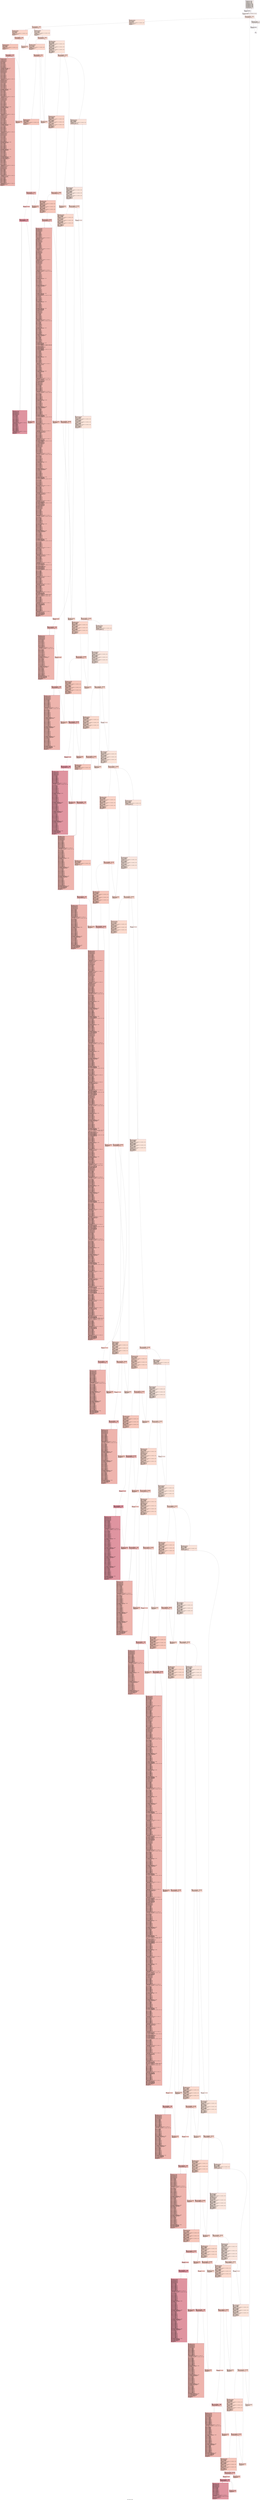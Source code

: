 digraph "CFG for 'compute_rhs_' function" {
	label="CFG for 'compute_rhs_' function";

	Node0x55c45fbbeef0 [shape=record,color="#3d50c3ff", style=filled, fillcolor="#e8d6cc70" fontname="Courier",label="{0:\l|  %1 = alloca i32, i64 1, align 4\l  %2 = alloca i32, i64 1, align 4\l  %3 = alloca i32, i64 1, align 4\l  %4 = alloca i32, i64 1, align 4\l  %5 = alloca i32, i64 1, align 4\l  %6 = alloca i32, i64 1, align 4\l  %7 = alloca i32, i64 1, align 4\l  %8 = alloca double, i64 1, align 8\l  %9 = alloca double, i64 1, align 8\l  %10 = alloca double, i64 1, align 8\l  %11 = alloca double, i64 1, align 8\l  %12 = alloca double, i64 1, align 8\l  %13 = alloca double, i64 1, align 8\l  %14 = alloca double, i64 1, align 8\l  %15 = alloca double, i64 1, align 8\l  %16 = alloca double, i64 1, align 8\l  %17 = alloca double, i64 1, align 8\l  %18 = load i32, ptr @tflags_, align 4\l  %19 = icmp ne i32 %18, 0\l  br i1 %19, label %20, label %21\l|{<s0>T|<s1>F}}"];
	Node0x55c45fbbeef0:s0 -> Node0x55c45fbbf940[tooltip="0 -> 20\nProbability 62.50%" ];
	Node0x55c45fbbeef0:s1 -> Node0x55c45fbbf990[tooltip="0 -> 21\nProbability 37.50%" ];
	Node0x55c45fbbf940 [shape=record,color="#3d50c3ff", style=filled, fillcolor="#e3d9d370" fontname="Courier",label="{20:\l|  store i32 3, ptr %2, align 4\l  call void @timer_start_(ptr %2)\l  br label %21\l}"];
	Node0x55c45fbbf940 -> Node0x55c45fbbf990[tooltip="20 -> 21\nProbability 100.00%" ];
	Node0x55c45fbbf990 [shape=record,color="#3d50c3ff", style=filled, fillcolor="#e8d6cc70" fontname="Courier",label="{21:\l|  %22 = load i32, ptr getelementptr (i8, ptr @global_, i64 8), align 4\l  %23 = sext i32 %22 to i64\l  br label %24\l}"];
	Node0x55c45fbbf990 -> Node0x55c45fbc00f0[tooltip="21 -> 24\nProbability 100.00%" ];
	Node0x55c45fbc00f0 [shape=record,color="#3d50c3ff", style=filled, fillcolor="#f5c1a970" fontname="Courier",label="{24:\l|  %25 = phi i32 [ %7139, %7137 ], [ 1, %21 ]\l  %26 = phi i64 [ %7140, %7137 ], [ %23, %21 ]\l  %27 = icmp sgt i64 %26, 0\l  br i1 %27, label %28, label %7141\l|{<s0>T|<s1>F}}"];
	Node0x55c45fbc00f0:s0 -> Node0x55c45fbc0480[tooltip="24 -> 28\nProbability 96.88%" ];
	Node0x55c45fbc00f0:s1 -> Node0x55c45fbc0510[tooltip="24 -> 7141\nProbability 3.12%" ];
	Node0x55c45fbc0480 [shape=record,color="#3d50c3ff", style=filled, fillcolor="#f5c1a970" fontname="Courier",label="{28:\l|  store i32 %25, ptr %3, align 4\l  %29 = load i32, ptr %3, align 4\l  %30 = sext i32 %29 to i64\l  %31 = sub nsw i64 %30, 1\l  %32 = mul nsw i64 %31, 1\l  %33 = mul nsw i64 %32, 3\l  %34 = add nsw i64 %33, 2\l  %35 = getelementptr i32, ptr getelementptr (i8, ptr @partition_, i64 108),\l... i64 %34\l  %36 = load i32, ptr %35, align 4\l  %37 = sext i32 %36 to i64\l  %38 = add i64 %37, 2\l  br label %39\l}"];
	Node0x55c45fbc0480 -> Node0x55c45fbc0d40[tooltip="28 -> 39\nProbability 100.00%" ];
	Node0x55c45fbc0d40 [shape=record,color="#3d50c3ff", style=filled, fillcolor="#f6a38570" fontname="Courier",label="{39:\l|  %40 = phi i32 [ %403, %401 ], [ -1, %28 ]\l  %41 = phi i64 [ %404, %401 ], [ %38, %28 ]\l  %42 = icmp sgt i64 %41, 0\l  br i1 %42, label %43, label %405\l|{<s0>T|<s1>F}}"];
	Node0x55c45fbc0d40:s0 -> Node0x55c45fbc1170[tooltip="39 -> 43\nProbability 96.88%" ];
	Node0x55c45fbc0d40:s1 -> Node0x55c45fbc1200[tooltip="39 -> 405\nProbability 3.12%" ];
	Node0x55c45fbc1170 [shape=record,color="#3d50c3ff", style=filled, fillcolor="#f6a38570" fontname="Courier",label="{43:\l|  store i32 %40, ptr %6, align 4\l  %44 = load i32, ptr %3, align 4\l  %45 = sext i32 %44 to i64\l  %46 = sub nsw i64 %45, 1\l  %47 = mul nsw i64 %46, 1\l  %48 = mul nsw i64 %47, 3\l  %49 = add nsw i64 %48, 1\l  %50 = getelementptr i32, ptr getelementptr (i8, ptr @partition_, i64 108),\l... i64 %49\l  %51 = load i32, ptr %50, align 4\l  %52 = sext i32 %51 to i64\l  %53 = add i64 %52, 2\l  br label %54\l}"];
	Node0x55c45fbc1170 -> Node0x55c45fbc2140[tooltip="43 -> 54\nProbability 100.00%" ];
	Node0x55c45fbc2140 [shape=record,color="#3d50c3ff", style=filled, fillcolor="#ec7f6370" fontname="Courier",label="{54:\l|  %55 = phi i32 [ %399, %397 ], [ -1, %43 ]\l  %56 = phi i64 [ %400, %397 ], [ %53, %43 ]\l  %57 = icmp sgt i64 %56, 0\l  br i1 %57, label %58, label %401\l|{<s0>T|<s1>F}}"];
	Node0x55c45fbc2140:s0 -> Node0x55c45fbc2540[tooltip="54 -> 58\nProbability 96.88%" ];
	Node0x55c45fbc2140:s1 -> Node0x55c45fbc0e30[tooltip="54 -> 401\nProbability 3.12%" ];
	Node0x55c45fbc2540 [shape=record,color="#3d50c3ff", style=filled, fillcolor="#ec7f6370" fontname="Courier",label="{58:\l|  store i32 %55, ptr %5, align 4\l  %59 = load i32, ptr %3, align 4\l  %60 = sext i32 %59 to i64\l  %61 = sub nsw i64 %60, 1\l  %62 = mul nsw i64 %61, 1\l  %63 = mul nsw i64 %62, 3\l  %64 = add nsw i64 %63, 0\l  %65 = getelementptr i32, ptr getelementptr (i8, ptr @partition_, i64 108),\l... i64 %64\l  %66 = load i32, ptr %65, align 4\l  %67 = sext i32 %66 to i64\l  %68 = add i64 %67, 2\l  br label %69\l}"];
	Node0x55c45fbc2540 -> Node0x55c45fbc2c70[tooltip="58 -> 69\nProbability 100.00%" ];
	Node0x55c45fbc2c70 [shape=record,color="#3d50c3ff", style=filled, fillcolor="#d6524470" fontname="Courier",label="{69:\l|  %70 = phi i32 [ %395, %73 ], [ -1, %58 ]\l  %71 = phi i64 [ %396, %73 ], [ %68, %58 ]\l  %72 = icmp sgt i64 %71, 0\l  br i1 %72, label %73, label %397\l|{<s0>T|<s1>F}}"];
	Node0x55c45fbc2c70:s0 -> Node0x55c45fbc2d60[tooltip="69 -> 73\nProbability 96.88%" ];
	Node0x55c45fbc2c70:s1 -> Node0x55c45fbc2230[tooltip="69 -> 397\nProbability 3.12%" ];
	Node0x55c45fbc2d60 [shape=record,color="#3d50c3ff", style=filled, fillcolor="#d6524470" fontname="Courier",label="{73:\l|  store i32 %70, ptr %4, align 4\l  %74 = load i32, ptr %4, align 4\l  %75 = sext i32 %74 to i64\l  %76 = load i32, ptr %5, align 4\l  %77 = sext i32 %76 to i64\l  %78 = load i32, ptr %6, align 4\l  %79 = sext i32 %78 to i64\l  %80 = load i32, ptr %3, align 4\l  %81 = sext i32 %80 to i64\l  %82 = sub nsw i64 %75, -2\l  %83 = mul nsw i64 %82, 1\l  %84 = mul nsw i64 %83, 5\l  %85 = add nsw i64 %84, 0\l  %86 = sub nsw i64 %77, -2\l  %87 = mul nsw i64 %86, 1\l  %88 = mul nsw i64 %87, 130\l  %89 = add nsw i64 %88, %85\l  %90 = sub nsw i64 %79, -2\l  %91 = mul nsw i64 %90, 1\l  %92 = mul nsw i64 %91, 3380\l  %93 = add nsw i64 %92, %89\l  %94 = sub nsw i64 %81, 1\l  %95 = mul nsw i64 %94, 1\l  %96 = mul nsw i64 %95, 87880\l  %97 = add nsw i64 %96, %93\l  %98 = getelementptr double, ptr @fields_, i64 %97\l  %99 = load double, ptr %98, align 8\l  %100 = fdiv contract double 1.000000e+00, %99\l  store double %100, ptr %8, align 8\l  %101 = load double, ptr %8, align 8\l  %102 = load i32, ptr %4, align 4\l  %103 = sext i32 %102 to i64\l  %104 = load i32, ptr %5, align 4\l  %105 = sext i32 %104 to i64\l  %106 = load i32, ptr %6, align 4\l  %107 = sext i32 %106 to i64\l  %108 = load i32, ptr %3, align 4\l  %109 = sext i32 %108 to i64\l  %110 = sub nsw i64 %103, -1\l  %111 = mul nsw i64 %110, 1\l  %112 = mul nsw i64 %111, 1\l  %113 = add nsw i64 %112, 0\l  %114 = sub nsw i64 %105, -1\l  %115 = mul nsw i64 %114, 1\l  %116 = mul nsw i64 %115, 24\l  %117 = add nsw i64 %116, %113\l  %118 = sub nsw i64 %107, -1\l  %119 = mul nsw i64 %118, 1\l  %120 = mul nsw i64 %119, 576\l  %121 = add nsw i64 %120, %117\l  %122 = sub nsw i64 %109, 1\l  %123 = mul nsw i64 %122, 1\l  %124 = mul nsw i64 %123, 13824\l  %125 = add nsw i64 %124, %121\l  %126 = getelementptr double, ptr getelementptr (i8, ptr @fields_, i64\l... 3436224), i64 %125\l  store double %101, ptr %126, align 8\l  %127 = load i32, ptr %4, align 4\l  %128 = sext i32 %127 to i64\l  %129 = load i32, ptr %5, align 4\l  %130 = sext i32 %129 to i64\l  %131 = load i32, ptr %6, align 4\l  %132 = sext i32 %131 to i64\l  %133 = load i32, ptr %3, align 4\l  %134 = sext i32 %133 to i64\l  %135 = sub nsw i64 %128, -2\l  %136 = mul nsw i64 %135, 1\l  %137 = mul nsw i64 %136, 5\l  %138 = add nsw i64 %137, 1\l  %139 = sub nsw i64 %130, -2\l  %140 = mul nsw i64 %139, 1\l  %141 = mul nsw i64 %140, 130\l  %142 = add nsw i64 %141, %138\l  %143 = sub nsw i64 %132, -2\l  %144 = mul nsw i64 %143, 1\l  %145 = mul nsw i64 %144, 3380\l  %146 = add nsw i64 %145, %142\l  %147 = sub nsw i64 %134, 1\l  %148 = mul nsw i64 %147, 1\l  %149 = mul nsw i64 %148, 87880\l  %150 = add nsw i64 %149, %146\l  %151 = getelementptr double, ptr @fields_, i64 %150\l  %152 = load double, ptr %151, align 8\l  %153 = load double, ptr %8, align 8\l  %154 = fmul contract double %152, %153\l  %155 = sub nsw i64 %128, -1\l  %156 = mul nsw i64 %155, 1\l  %157 = mul nsw i64 %156, 1\l  %158 = add nsw i64 %157, 0\l  %159 = sub nsw i64 %130, -1\l  %160 = mul nsw i64 %159, 1\l  %161 = mul nsw i64 %160, 24\l  %162 = add nsw i64 %161, %158\l  %163 = sub nsw i64 %132, -1\l  %164 = mul nsw i64 %163, 1\l  %165 = mul nsw i64 %164, 576\l  %166 = add nsw i64 %165, %162\l  %167 = sub nsw i64 %134, 1\l  %168 = mul nsw i64 %167, 1\l  %169 = mul nsw i64 %168, 13824\l  %170 = add nsw i64 %169, %166\l  %171 = getelementptr double, ptr getelementptr (i8, ptr @fields_, i64\l... 2109120), i64 %170\l  store double %154, ptr %171, align 8\l  %172 = load i32, ptr %4, align 4\l  %173 = sext i32 %172 to i64\l  %174 = load i32, ptr %5, align 4\l  %175 = sext i32 %174 to i64\l  %176 = load i32, ptr %6, align 4\l  %177 = sext i32 %176 to i64\l  %178 = load i32, ptr %3, align 4\l  %179 = sext i32 %178 to i64\l  %180 = sub nsw i64 %173, -2\l  %181 = mul nsw i64 %180, 1\l  %182 = mul nsw i64 %181, 5\l  %183 = add nsw i64 %182, 2\l  %184 = sub nsw i64 %175, -2\l  %185 = mul nsw i64 %184, 1\l  %186 = mul nsw i64 %185, 130\l  %187 = add nsw i64 %186, %183\l  %188 = sub nsw i64 %177, -2\l  %189 = mul nsw i64 %188, 1\l  %190 = mul nsw i64 %189, 3380\l  %191 = add nsw i64 %190, %187\l  %192 = sub nsw i64 %179, 1\l  %193 = mul nsw i64 %192, 1\l  %194 = mul nsw i64 %193, 87880\l  %195 = add nsw i64 %194, %191\l  %196 = getelementptr double, ptr @fields_, i64 %195\l  %197 = load double, ptr %196, align 8\l  %198 = load double, ptr %8, align 8\l  %199 = fmul contract double %197, %198\l  %200 = sub nsw i64 %173, -1\l  %201 = mul nsw i64 %200, 1\l  %202 = mul nsw i64 %201, 1\l  %203 = add nsw i64 %202, 0\l  %204 = sub nsw i64 %175, -1\l  %205 = mul nsw i64 %204, 1\l  %206 = mul nsw i64 %205, 24\l  %207 = add nsw i64 %206, %203\l  %208 = sub nsw i64 %177, -1\l  %209 = mul nsw i64 %208, 1\l  %210 = mul nsw i64 %209, 576\l  %211 = add nsw i64 %210, %207\l  %212 = sub nsw i64 %179, 1\l  %213 = mul nsw i64 %212, 1\l  %214 = mul nsw i64 %213, 13824\l  %215 = add nsw i64 %214, %211\l  %216 = getelementptr double, ptr getelementptr (i8, ptr @fields_, i64\l... 2440896), i64 %215\l  store double %199, ptr %216, align 8\l  %217 = load i32, ptr %4, align 4\l  %218 = sext i32 %217 to i64\l  %219 = load i32, ptr %5, align 4\l  %220 = sext i32 %219 to i64\l  %221 = load i32, ptr %6, align 4\l  %222 = sext i32 %221 to i64\l  %223 = load i32, ptr %3, align 4\l  %224 = sext i32 %223 to i64\l  %225 = sub nsw i64 %218, -2\l  %226 = mul nsw i64 %225, 1\l  %227 = mul nsw i64 %226, 5\l  %228 = add nsw i64 %227, 3\l  %229 = sub nsw i64 %220, -2\l  %230 = mul nsw i64 %229, 1\l  %231 = mul nsw i64 %230, 130\l  %232 = add nsw i64 %231, %228\l  %233 = sub nsw i64 %222, -2\l  %234 = mul nsw i64 %233, 1\l  %235 = mul nsw i64 %234, 3380\l  %236 = add nsw i64 %235, %232\l  %237 = sub nsw i64 %224, 1\l  %238 = mul nsw i64 %237, 1\l  %239 = mul nsw i64 %238, 87880\l  %240 = add nsw i64 %239, %236\l  %241 = getelementptr double, ptr @fields_, i64 %240\l  %242 = load double, ptr %241, align 8\l  %243 = load double, ptr %8, align 8\l  %244 = fmul contract double %242, %243\l  %245 = sub nsw i64 %218, -1\l  %246 = mul nsw i64 %245, 1\l  %247 = mul nsw i64 %246, 1\l  %248 = add nsw i64 %247, 0\l  %249 = sub nsw i64 %220, -1\l  %250 = mul nsw i64 %249, 1\l  %251 = mul nsw i64 %250, 24\l  %252 = add nsw i64 %251, %248\l  %253 = sub nsw i64 %222, -1\l  %254 = mul nsw i64 %253, 1\l  %255 = mul nsw i64 %254, 576\l  %256 = add nsw i64 %255, %252\l  %257 = sub nsw i64 %224, 1\l  %258 = mul nsw i64 %257, 1\l  %259 = mul nsw i64 %258, 13824\l  %260 = add nsw i64 %259, %256\l  %261 = getelementptr double, ptr getelementptr (i8, ptr @fields_, i64\l... 2772672), i64 %260\l  store double %244, ptr %261, align 8\l  %262 = load i32, ptr %4, align 4\l  %263 = sext i32 %262 to i64\l  %264 = load i32, ptr %5, align 4\l  %265 = sext i32 %264 to i64\l  %266 = load i32, ptr %6, align 4\l  %267 = sext i32 %266 to i64\l  %268 = load i32, ptr %3, align 4\l  %269 = sext i32 %268 to i64\l  %270 = sub nsw i64 %263, -2\l  %271 = mul nsw i64 %270, 1\l  %272 = mul nsw i64 %271, 5\l  %273 = add nsw i64 %272, 1\l  %274 = sub nsw i64 %265, -2\l  %275 = mul nsw i64 %274, 1\l  %276 = mul nsw i64 %275, 130\l  %277 = add nsw i64 %276, %273\l  %278 = sub nsw i64 %267, -2\l  %279 = mul nsw i64 %278, 1\l  %280 = mul nsw i64 %279, 3380\l  %281 = add nsw i64 %280, %277\l  %282 = sub nsw i64 %269, 1\l  %283 = mul nsw i64 %282, 1\l  %284 = mul nsw i64 %283, 87880\l  %285 = add nsw i64 %284, %281\l  %286 = getelementptr double, ptr @fields_, i64 %285\l  %287 = load double, ptr %286, align 8\l  %288 = fmul contract double %287, %287\l  %289 = sub nsw i64 %263, -2\l  %290 = mul nsw i64 %289, 1\l  %291 = mul nsw i64 %290, 5\l  %292 = add nsw i64 %291, 2\l  %293 = sub nsw i64 %265, -2\l  %294 = mul nsw i64 %293, 1\l  %295 = mul nsw i64 %294, 130\l  %296 = add nsw i64 %295, %292\l  %297 = sub nsw i64 %267, -2\l  %298 = mul nsw i64 %297, 1\l  %299 = mul nsw i64 %298, 3380\l  %300 = add nsw i64 %299, %296\l  %301 = sub nsw i64 %269, 1\l  %302 = mul nsw i64 %301, 1\l  %303 = mul nsw i64 %302, 87880\l  %304 = add nsw i64 %303, %300\l  %305 = getelementptr double, ptr @fields_, i64 %304\l  %306 = load double, ptr %305, align 8\l  %307 = fmul contract double %306, %306\l  %308 = fadd contract double %288, %307\l  %309 = sub nsw i64 %263, -2\l  %310 = mul nsw i64 %309, 1\l  %311 = mul nsw i64 %310, 5\l  %312 = add nsw i64 %311, 3\l  %313 = sub nsw i64 %265, -2\l  %314 = mul nsw i64 %313, 1\l  %315 = mul nsw i64 %314, 130\l  %316 = add nsw i64 %315, %312\l  %317 = sub nsw i64 %267, -2\l  %318 = mul nsw i64 %317, 1\l  %319 = mul nsw i64 %318, 3380\l  %320 = add nsw i64 %319, %316\l  %321 = sub nsw i64 %269, 1\l  %322 = mul nsw i64 %321, 1\l  %323 = mul nsw i64 %322, 87880\l  %324 = add nsw i64 %323, %320\l  %325 = getelementptr double, ptr @fields_, i64 %324\l  %326 = load double, ptr %325, align 8\l  %327 = fmul contract double %326, %326\l  %328 = fadd contract double %308, %327\l  %329 = fmul contract double %328, 5.000000e-01\l  %330 = load double, ptr %8, align 8\l  %331 = fmul contract double %329, %330\l  %332 = sub nsw i64 %263, -1\l  %333 = mul nsw i64 %332, 1\l  %334 = mul nsw i64 %333, 1\l  %335 = add nsw i64 %334, 0\l  %336 = sub nsw i64 %265, -1\l  %337 = mul nsw i64 %336, 1\l  %338 = mul nsw i64 %337, 24\l  %339 = add nsw i64 %338, %335\l  %340 = sub nsw i64 %267, -1\l  %341 = mul nsw i64 %340, 1\l  %342 = mul nsw i64 %341, 576\l  %343 = add nsw i64 %342, %339\l  %344 = sub nsw i64 %269, 1\l  %345 = mul nsw i64 %344, 1\l  %346 = mul nsw i64 %345, 13824\l  %347 = add nsw i64 %346, %343\l  %348 = getelementptr double, ptr getelementptr (i8, ptr @fields_, i64\l... 3768000), i64 %347\l  store double %331, ptr %348, align 8\l  %349 = load i32, ptr %4, align 4\l  %350 = sext i32 %349 to i64\l  %351 = load i32, ptr %5, align 4\l  %352 = sext i32 %351 to i64\l  %353 = load i32, ptr %6, align 4\l  %354 = sext i32 %353 to i64\l  %355 = load i32, ptr %3, align 4\l  %356 = sext i32 %355 to i64\l  %357 = sub nsw i64 %350, -1\l  %358 = mul nsw i64 %357, 1\l  %359 = mul nsw i64 %358, 1\l  %360 = add nsw i64 %359, 0\l  %361 = sub nsw i64 %352, -1\l  %362 = mul nsw i64 %361, 1\l  %363 = mul nsw i64 %362, 24\l  %364 = add nsw i64 %363, %360\l  %365 = sub nsw i64 %354, -1\l  %366 = mul nsw i64 %365, 1\l  %367 = mul nsw i64 %366, 576\l  %368 = add nsw i64 %367, %364\l  %369 = sub nsw i64 %356, 1\l  %370 = mul nsw i64 %369, 1\l  %371 = mul nsw i64 %370, 13824\l  %372 = add nsw i64 %371, %368\l  %373 = getelementptr double, ptr getelementptr (i8, ptr @fields_, i64\l... 3768000), i64 %372\l  %374 = load double, ptr %373, align 8\l  %375 = load double, ptr %8, align 8\l  %376 = fmul contract double %374, %375\l  %377 = sub nsw i64 %350, -1\l  %378 = mul nsw i64 %377, 1\l  %379 = mul nsw i64 %378, 1\l  %380 = add nsw i64 %379, 0\l  %381 = sub nsw i64 %352, -1\l  %382 = mul nsw i64 %381, 1\l  %383 = mul nsw i64 %382, 24\l  %384 = add nsw i64 %383, %380\l  %385 = sub nsw i64 %354, -1\l  %386 = mul nsw i64 %385, 1\l  %387 = mul nsw i64 %386, 576\l  %388 = add nsw i64 %387, %384\l  %389 = sub nsw i64 %356, 1\l  %390 = mul nsw i64 %389, 1\l  %391 = mul nsw i64 %390, 13824\l  %392 = add nsw i64 %391, %388\l  %393 = getelementptr double, ptr getelementptr (i8, ptr @fields_, i64\l... 3104448), i64 %392\l  store double %376, ptr %393, align 8\l  %394 = load i32, ptr %4, align 4\l  %395 = add i32 %394, 1\l  %396 = sub i64 %71, 1\l  br label %69\l}"];
	Node0x55c45fbc2d60 -> Node0x55c45fbc2c70[tooltip="73 -> 69\nProbability 100.00%" ];
	Node0x55c45fbc2230 [shape=record,color="#3d50c3ff", style=filled, fillcolor="#ec7f6370" fontname="Courier",label="{397:\l|  store i32 %70, ptr %4, align 4\l  %398 = load i32, ptr %5, align 4\l  %399 = add i32 %398, 1\l  %400 = sub i64 %56, 1\l  br label %54\l}"];
	Node0x55c45fbc2230 -> Node0x55c45fbc2140[tooltip="397 -> 54\nProbability 100.00%" ];
	Node0x55c45fbc0e30 [shape=record,color="#3d50c3ff", style=filled, fillcolor="#f6a38570" fontname="Courier",label="{401:\l|  store i32 %55, ptr %5, align 4\l  %402 = load i32, ptr %6, align 4\l  %403 = add i32 %402, 1\l  %404 = sub i64 %41, 1\l  br label %39\l}"];
	Node0x55c45fbc0e30 -> Node0x55c45fbc0d40[tooltip="401 -> 39\nProbability 100.00%" ];
	Node0x55c45fbc1200 [shape=record,color="#3d50c3ff", style=filled, fillcolor="#f5c1a970" fontname="Courier",label="{405:\l|  store i32 %40, ptr %6, align 4\l  %406 = load i32, ptr %3, align 4\l  %407 = sext i32 %406 to i64\l  %408 = sub nsw i64 %407, 1\l  %409 = mul nsw i64 %408, 1\l  %410 = mul nsw i64 %409, 3\l  %411 = add nsw i64 %410, 2\l  %412 = getelementptr i32, ptr getelementptr (i8, ptr @partition_, i64 108),\l... i64 %411\l  %413 = load i32, ptr %412, align 4\l  %414 = sub i32 %413, 1\l  %415 = sext i32 %414 to i64\l  %416 = add i64 %415, 1\l  br label %417\l}"];
	Node0x55c45fbc1200 -> Node0x55c45fbc92d0[tooltip="405 -> 417\nProbability 100.00%" ];
	Node0x55c45fbc92d0 [shape=record,color="#3d50c3ff", style=filled, fillcolor="#f6a38570" fontname="Courier",label="{417:\l|  %418 = phi i32 [ %525, %523 ], [ 0, %405 ]\l  %419 = phi i64 [ %526, %523 ], [ %416, %405 ]\l  %420 = icmp sgt i64 %419, 0\l  br i1 %420, label %421, label %527\l|{<s0>T|<s1>F}}"];
	Node0x55c45fbc92d0:s0 -> Node0x55c45fbc95f0[tooltip="417 -> 421\nProbability 96.88%" ];
	Node0x55c45fbc92d0:s1 -> Node0x55c45fbc9640[tooltip="417 -> 527\nProbability 3.12%" ];
	Node0x55c45fbc95f0 [shape=record,color="#3d50c3ff", style=filled, fillcolor="#f6a38570" fontname="Courier",label="{421:\l|  store i32 %418, ptr %6, align 4\l  %422 = load i32, ptr %3, align 4\l  %423 = sext i32 %422 to i64\l  %424 = sub nsw i64 %423, 1\l  %425 = mul nsw i64 %424, 1\l  %426 = mul nsw i64 %425, 3\l  %427 = add nsw i64 %426, 1\l  %428 = getelementptr i32, ptr getelementptr (i8, ptr @partition_, i64 108),\l... i64 %427\l  %429 = load i32, ptr %428, align 4\l  %430 = sub i32 %429, 1\l  %431 = sext i32 %430 to i64\l  %432 = add i64 %431, 1\l  br label %433\l}"];
	Node0x55c45fbc95f0 -> Node0x55c45fbd3bc0[tooltip="421 -> 433\nProbability 100.00%" ];
	Node0x55c45fbd3bc0 [shape=record,color="#3d50c3ff", style=filled, fillcolor="#ec7f6370" fontname="Courier",label="{433:\l|  %434 = phi i32 [ %521, %519 ], [ 0, %421 ]\l  %435 = phi i64 [ %522, %519 ], [ %432, %421 ]\l  %436 = icmp sgt i64 %435, 0\l  br i1 %436, label %437, label %523\l|{<s0>T|<s1>F}}"];
	Node0x55c45fbd3bc0:s0 -> Node0x55c45fbd3ee0[tooltip="433 -> 437\nProbability 96.88%" ];
	Node0x55c45fbd3bc0:s1 -> Node0x55c45fbc9390[tooltip="433 -> 523\nProbability 3.12%" ];
	Node0x55c45fbd3ee0 [shape=record,color="#3d50c3ff", style=filled, fillcolor="#ec7f6370" fontname="Courier",label="{437:\l|  store i32 %434, ptr %5, align 4\l  %438 = load i32, ptr %3, align 4\l  %439 = sext i32 %438 to i64\l  %440 = sub nsw i64 %439, 1\l  %441 = mul nsw i64 %440, 1\l  %442 = mul nsw i64 %441, 3\l  %443 = add nsw i64 %442, 0\l  %444 = getelementptr i32, ptr getelementptr (i8, ptr @partition_, i64 108),\l... i64 %443\l  %445 = load i32, ptr %444, align 4\l  %446 = sub i32 %445, 1\l  %447 = sext i32 %446 to i64\l  %448 = add i64 %447, 1\l  br label %449\l}"];
	Node0x55c45fbd3ee0 -> Node0x55c45fbd4660[tooltip="437 -> 449\nProbability 100.00%" ];
	Node0x55c45fbd4660 [shape=record,color="#3d50c3ff", style=filled, fillcolor="#d6524470" fontname="Courier",label="{449:\l|  %450 = phi i32 [ %517, %515 ], [ 0, %437 ]\l  %451 = phi i64 [ %518, %515 ], [ %448, %437 ]\l  %452 = icmp sgt i64 %451, 0\l  br i1 %452, label %453, label %519\l|{<s0>T|<s1>F}}"];
	Node0x55c45fbd4660:s0 -> Node0x55c45fbd4980[tooltip="449 -> 453\nProbability 96.88%" ];
	Node0x55c45fbd4660:s1 -> Node0x55c45fbd3c80[tooltip="449 -> 519\nProbability 3.12%" ];
	Node0x55c45fbd4980 [shape=record,color="#3d50c3ff", style=filled, fillcolor="#d6524470" fontname="Courier",label="{453:\l|  store i32 %450, ptr %4, align 4\l  br label %454\l}"];
	Node0x55c45fbd4980 -> Node0x55c45fbd4b60[tooltip="453 -> 454\nProbability 100.00%" ];
	Node0x55c45fbd4b60 [shape=record,color="#b70d28ff", style=filled, fillcolor="#b70d2870" fontname="Courier",label="{454:\l|  %455 = phi i32 [ %513, %458 ], [ 1, %453 ]\l  %456 = phi i64 [ %514, %458 ], [ 5, %453 ]\l  %457 = icmp sgt i64 %456, 0\l  br i1 %457, label %458, label %515\l|{<s0>T|<s1>F}}"];
	Node0x55c45fbd4b60:s0 -> Node0x55c45fbd4c50[tooltip="454 -> 458\nProbability 96.88%" ];
	Node0x55c45fbd4b60:s1 -> Node0x55c45fbd4720[tooltip="454 -> 515\nProbability 3.12%" ];
	Node0x55c45fbd4c50 [shape=record,color="#b70d28ff", style=filled, fillcolor="#b70d2870" fontname="Courier",label="{458:\l|  store i32 %455, ptr %7, align 4\l  %459 = load i32, ptr %7, align 4\l  %460 = sext i32 %459 to i64\l  %461 = load i32, ptr %4, align 4\l  %462 = sext i32 %461 to i64\l  %463 = load i32, ptr %5, align 4\l  %464 = sext i32 %463 to i64\l  %465 = load i32, ptr %6, align 4\l  %466 = sext i32 %465 to i64\l  %467 = load i32, ptr %3, align 4\l  %468 = sext i32 %467 to i64\l  %469 = sub nsw i64 %460, 1\l  %470 = mul nsw i64 %469, 1\l  %471 = mul nsw i64 %470, 1\l  %472 = add nsw i64 %471, 0\l  %473 = sub nsw i64 %462, 0\l  %474 = mul nsw i64 %473, 1\l  %475 = mul nsw i64 %474, 5\l  %476 = add nsw i64 %475, %472\l  %477 = sub nsw i64 %464, 0\l  %478 = mul nsw i64 %477, 1\l  %479 = mul nsw i64 %478, 110\l  %480 = add nsw i64 %479, %476\l  %481 = sub nsw i64 %466, 0\l  %482 = mul nsw i64 %481, 1\l  %483 = mul nsw i64 %482, 2420\l  %484 = add nsw i64 %483, %480\l  %485 = sub nsw i64 %468, 1\l  %486 = mul nsw i64 %485, 1\l  %487 = mul nsw i64 %486, 53240\l  %488 = add nsw i64 %487, %484\l  %489 = getelementptr double, ptr getelementptr (i8, ptr @fields_, i64\l... 5559816), i64 %488\l  %490 = load double, ptr %489, align 8\l  %491 = sub nsw i64 %460, 1\l  %492 = mul nsw i64 %491, 1\l  %493 = mul nsw i64 %492, 1\l  %494 = add nsw i64 %493, 0\l  %495 = sub nsw i64 %462, -1\l  %496 = mul nsw i64 %495, 1\l  %497 = mul nsw i64 %496, 5\l  %498 = add nsw i64 %497, %494\l  %499 = sub nsw i64 %464, -1\l  %500 = mul nsw i64 %499, 1\l  %501 = mul nsw i64 %500, 115\l  %502 = add nsw i64 %501, %498\l  %503 = sub nsw i64 %466, -1\l  %504 = mul nsw i64 %503, 1\l  %505 = mul nsw i64 %504, 2645\l  %506 = add nsw i64 %505, %502\l  %507 = sub nsw i64 %468, 1\l  %508 = mul nsw i64 %507, 1\l  %509 = mul nsw i64 %508, 60835\l  %510 = add nsw i64 %509, %506\l  %511 = getelementptr double, ptr getelementptr (i8, ptr @fields_, i64\l... 4099776), i64 %510\l  store double %490, ptr %511, align 8\l  %512 = load i32, ptr %7, align 4\l  %513 = add i32 %512, 1\l  %514 = sub i64 %456, 1\l  br label %454\l}"];
	Node0x55c45fbd4c50 -> Node0x55c45fbd4b60[tooltip="458 -> 454\nProbability 100.00%" ];
	Node0x55c45fbd4720 [shape=record,color="#3d50c3ff", style=filled, fillcolor="#d6524470" fontname="Courier",label="{515:\l|  store i32 %455, ptr %7, align 4\l  %516 = load i32, ptr %4, align 4\l  %517 = add i32 %516, 1\l  %518 = sub i64 %451, 1\l  br label %449\l}"];
	Node0x55c45fbd4720 -> Node0x55c45fbd4660[tooltip="515 -> 449\nProbability 100.00%" ];
	Node0x55c45fbd3c80 [shape=record,color="#3d50c3ff", style=filled, fillcolor="#ec7f6370" fontname="Courier",label="{519:\l|  store i32 %450, ptr %4, align 4\l  %520 = load i32, ptr %5, align 4\l  %521 = add i32 %520, 1\l  %522 = sub i64 %435, 1\l  br label %433\l}"];
	Node0x55c45fbd3c80 -> Node0x55c45fbd3bc0[tooltip="519 -> 433\nProbability 100.00%" ];
	Node0x55c45fbc9390 [shape=record,color="#3d50c3ff", style=filled, fillcolor="#f6a38570" fontname="Courier",label="{523:\l|  store i32 %434, ptr %5, align 4\l  %524 = load i32, ptr %6, align 4\l  %525 = add i32 %524, 1\l  %526 = sub i64 %419, 1\l  br label %417\l}"];
	Node0x55c45fbc9390 -> Node0x55c45fbc92d0[tooltip="523 -> 417\nProbability 100.00%" ];
	Node0x55c45fbc9640 [shape=record,color="#3d50c3ff", style=filled, fillcolor="#f5c1a970" fontname="Courier",label="{527:\l|  store i32 %418, ptr %6, align 4\l  %528 = load i32, ptr %3, align 4\l  %529 = sext i32 %528 to i64\l  %530 = sub nsw i64 %529, 1\l  %531 = mul nsw i64 %530, 1\l  %532 = mul nsw i64 %531, 3\l  %533 = add nsw i64 %532, 2\l  %534 = getelementptr i32, ptr getelementptr (i8, ptr @partition_, i64 216),\l... i64 %533\l  %535 = load i32, ptr %534, align 4\l  %536 = sext i32 %535 to i64\l  %537 = sub nsw i64 %529, 1\l  %538 = mul nsw i64 %537, 1\l  %539 = mul nsw i64 %538, 3\l  %540 = add nsw i64 %539, 2\l  %541 = getelementptr i32, ptr getelementptr (i8, ptr @partition_, i64 108),\l... i64 %540\l  %542 = load i32, ptr %541, align 4\l  %543 = sub nsw i64 %529, 1\l  %544 = mul nsw i64 %543, 1\l  %545 = mul nsw i64 %544, 3\l  %546 = add nsw i64 %545, 2\l  %547 = getelementptr i32, ptr getelementptr (i8, ptr @partition_, i64 252),\l... i64 %546\l  %548 = load i32, ptr %547, align 4\l  %549 = sub i32 %542, %548\l  %550 = sub i32 %549, 1\l  %551 = sext i32 %550 to i64\l  %552 = trunc i64 %536 to i32\l  %553 = sub i64 %551, %536\l  %554 = add i64 %553, 1\l  br label %555\l}"];
	Node0x55c45fbc9640 -> Node0x55c45fbd90e0[tooltip="527 -> 555\nProbability 100.00%" ];
	Node0x55c45fbd90e0 [shape=record,color="#3d50c3ff", style=filled, fillcolor="#f6a38570" fontname="Courier",label="{555:\l|  %556 = phi i32 [ %1618, %1616 ], [ %552, %527 ]\l  %557 = phi i64 [ %1619, %1616 ], [ %554, %527 ]\l  %558 = icmp sgt i64 %557, 0\l  br i1 %558, label %559, label %1620\l|{<s0>T|<s1>F}}"];
	Node0x55c45fbd90e0:s0 -> Node0x55c45fbd9400[tooltip="555 -> 559\nProbability 96.88%" ];
	Node0x55c45fbd90e0:s1 -> Node0x55c45fbd9450[tooltip="555 -> 1620\nProbability 3.12%" ];
	Node0x55c45fbd9400 [shape=record,color="#3d50c3ff", style=filled, fillcolor="#f6a38570" fontname="Courier",label="{559:\l|  store i32 %556, ptr %6, align 4\l  %560 = load i32, ptr %3, align 4\l  %561 = sext i32 %560 to i64\l  %562 = sub nsw i64 %561, 1\l  %563 = mul nsw i64 %562, 1\l  %564 = mul nsw i64 %563, 3\l  %565 = add nsw i64 %564, 1\l  %566 = getelementptr i32, ptr getelementptr (i8, ptr @partition_, i64 216),\l... i64 %565\l  %567 = load i32, ptr %566, align 4\l  %568 = sext i32 %567 to i64\l  %569 = sub nsw i64 %561, 1\l  %570 = mul nsw i64 %569, 1\l  %571 = mul nsw i64 %570, 3\l  %572 = add nsw i64 %571, 1\l  %573 = getelementptr i32, ptr getelementptr (i8, ptr @partition_, i64 108),\l... i64 %572\l  %574 = load i32, ptr %573, align 4\l  %575 = sub nsw i64 %561, 1\l  %576 = mul nsw i64 %575, 1\l  %577 = mul nsw i64 %576, 3\l  %578 = add nsw i64 %577, 1\l  %579 = getelementptr i32, ptr getelementptr (i8, ptr @partition_, i64 252),\l... i64 %578\l  %580 = load i32, ptr %579, align 4\l  %581 = sub i32 %574, %580\l  %582 = sub i32 %581, 1\l  %583 = sext i32 %582 to i64\l  %584 = trunc i64 %568 to i32\l  %585 = sub i64 %583, %568\l  %586 = add i64 %585, 1\l  br label %587\l}"];
	Node0x55c45fbd9400 -> Node0x55c45fbda490[tooltip="559 -> 587\nProbability 100.00%" ];
	Node0x55c45fbda490 [shape=record,color="#3d50c3ff", style=filled, fillcolor="#ec7f6370" fontname="Courier",label="{587:\l|  %588 = phi i32 [ %1614, %1612 ], [ %584, %559 ]\l  %589 = phi i64 [ %1615, %1612 ], [ %586, %559 ]\l  %590 = icmp sgt i64 %589, 0\l  br i1 %590, label %591, label %1616\l|{<s0>T|<s1>F}}"];
	Node0x55c45fbda490:s0 -> Node0x55c45fbda7b0[tooltip="587 -> 591\nProbability 96.88%" ];
	Node0x55c45fbda490:s1 -> Node0x55c45fbd91a0[tooltip="587 -> 1616\nProbability 3.12%" ];
	Node0x55c45fbda7b0 [shape=record,color="#3d50c3ff", style=filled, fillcolor="#ec7f6370" fontname="Courier",label="{591:\l|  store i32 %588, ptr %5, align 4\l  %592 = load i32, ptr %3, align 4\l  %593 = sext i32 %592 to i64\l  %594 = sub nsw i64 %593, 1\l  %595 = mul nsw i64 %594, 1\l  %596 = mul nsw i64 %595, 3\l  %597 = add nsw i64 %596, 0\l  %598 = getelementptr i32, ptr getelementptr (i8, ptr @partition_, i64 216),\l... i64 %597\l  %599 = load i32, ptr %598, align 4\l  %600 = sext i32 %599 to i64\l  %601 = sub nsw i64 %593, 1\l  %602 = mul nsw i64 %601, 1\l  %603 = mul nsw i64 %602, 3\l  %604 = add nsw i64 %603, 0\l  %605 = getelementptr i32, ptr getelementptr (i8, ptr @partition_, i64 108),\l... i64 %604\l  %606 = load i32, ptr %605, align 4\l  %607 = sub nsw i64 %593, 1\l  %608 = mul nsw i64 %607, 1\l  %609 = mul nsw i64 %608, 3\l  %610 = add nsw i64 %609, 0\l  %611 = getelementptr i32, ptr getelementptr (i8, ptr @partition_, i64 252),\l... i64 %610\l  %612 = load i32, ptr %611, align 4\l  %613 = sub i32 %606, %612\l  %614 = sub i32 %613, 1\l  %615 = sext i32 %614 to i64\l  %616 = trunc i64 %600 to i32\l  %617 = sub i64 %615, %600\l  %618 = add i64 %617, 1\l  br label %619\l}"];
	Node0x55c45fbda7b0 -> Node0x55c45fbdb7f0[tooltip="591 -> 619\nProbability 100.00%" ];
	Node0x55c45fbdb7f0 [shape=record,color="#3d50c3ff", style=filled, fillcolor="#d6524470" fontname="Courier",label="{619:\l|  %620 = phi i32 [ %1610, %623 ], [ %616, %591 ]\l  %621 = phi i64 [ %1611, %623 ], [ %618, %591 ]\l  %622 = icmp sgt i64 %621, 0\l  br i1 %622, label %623, label %1612\l|{<s0>T|<s1>F}}"];
	Node0x55c45fbdb7f0:s0 -> Node0x55c45fbdb8b0[tooltip="619 -> 623\nProbability 96.88%" ];
	Node0x55c45fbdb7f0:s1 -> Node0x55c45fbda550[tooltip="619 -> 1612\nProbability 3.12%" ];
	Node0x55c45fbdb8b0 [shape=record,color="#3d50c3ff", style=filled, fillcolor="#d6524470" fontname="Courier",label="{623:\l|  store i32 %620, ptr %4, align 4\l  %624 = load i32, ptr %4, align 4\l  %625 = sext i32 %624 to i64\l  %626 = load i32, ptr %5, align 4\l  %627 = sext i32 %626 to i64\l  %628 = load i32, ptr %6, align 4\l  %629 = sext i32 %628 to i64\l  %630 = load i32, ptr %3, align 4\l  %631 = sext i32 %630 to i64\l  %632 = sub nsw i64 %625, -1\l  %633 = mul nsw i64 %632, 1\l  %634 = mul nsw i64 %633, 1\l  %635 = add nsw i64 %634, 0\l  %636 = sub nsw i64 %627, -1\l  %637 = mul nsw i64 %636, 1\l  %638 = mul nsw i64 %637, 24\l  %639 = add nsw i64 %638, %635\l  %640 = sub nsw i64 %629, -1\l  %641 = mul nsw i64 %640, 1\l  %642 = mul nsw i64 %641, 576\l  %643 = add nsw i64 %642, %639\l  %644 = sub nsw i64 %631, 1\l  %645 = mul nsw i64 %644, 1\l  %646 = mul nsw i64 %645, 13824\l  %647 = add nsw i64 %646, %643\l  %648 = getelementptr double, ptr getelementptr (i8, ptr @fields_, i64\l... 2109120), i64 %647\l  %649 = load double, ptr %648, align 8\l  store double %649, ptr %9, align 8\l  %650 = load i32, ptr %4, align 4\l  %651 = add i32 %650, 1\l  %652 = sext i32 %651 to i64\l  %653 = load i32, ptr %5, align 4\l  %654 = sext i32 %653 to i64\l  %655 = load i32, ptr %6, align 4\l  %656 = sext i32 %655 to i64\l  %657 = load i32, ptr %3, align 4\l  %658 = sext i32 %657 to i64\l  %659 = sub nsw i64 %652, -1\l  %660 = mul nsw i64 %659, 1\l  %661 = mul nsw i64 %660, 1\l  %662 = add nsw i64 %661, 0\l  %663 = sub nsw i64 %654, -1\l  %664 = mul nsw i64 %663, 1\l  %665 = mul nsw i64 %664, 24\l  %666 = add nsw i64 %665, %662\l  %667 = sub nsw i64 %656, -1\l  %668 = mul nsw i64 %667, 1\l  %669 = mul nsw i64 %668, 576\l  %670 = add nsw i64 %669, %666\l  %671 = sub nsw i64 %658, 1\l  %672 = mul nsw i64 %671, 1\l  %673 = mul nsw i64 %672, 13824\l  %674 = add nsw i64 %673, %670\l  %675 = getelementptr double, ptr getelementptr (i8, ptr @fields_, i64\l... 2109120), i64 %674\l  %676 = load double, ptr %675, align 8\l  store double %676, ptr %11, align 8\l  %677 = load i32, ptr %4, align 4\l  %678 = sub i32 %677, 1\l  %679 = sext i32 %678 to i64\l  %680 = load i32, ptr %5, align 4\l  %681 = sext i32 %680 to i64\l  %682 = load i32, ptr %6, align 4\l  %683 = sext i32 %682 to i64\l  %684 = load i32, ptr %3, align 4\l  %685 = sext i32 %684 to i64\l  %686 = sub nsw i64 %679, -1\l  %687 = mul nsw i64 %686, 1\l  %688 = mul nsw i64 %687, 1\l  %689 = add nsw i64 %688, 0\l  %690 = sub nsw i64 %681, -1\l  %691 = mul nsw i64 %690, 1\l  %692 = mul nsw i64 %691, 24\l  %693 = add nsw i64 %692, %689\l  %694 = sub nsw i64 %683, -1\l  %695 = mul nsw i64 %694, 1\l  %696 = mul nsw i64 %695, 576\l  %697 = add nsw i64 %696, %693\l  %698 = sub nsw i64 %685, 1\l  %699 = mul nsw i64 %698, 1\l  %700 = mul nsw i64 %699, 13824\l  %701 = add nsw i64 %700, %697\l  %702 = getelementptr double, ptr getelementptr (i8, ptr @fields_, i64\l... 2109120), i64 %701\l  %703 = load double, ptr %702, align 8\l  store double %703, ptr %10, align 8\l  %704 = load i32, ptr %4, align 4\l  %705 = sext i32 %704 to i64\l  %706 = load i32, ptr %5, align 4\l  %707 = sext i32 %706 to i64\l  %708 = load i32, ptr %6, align 4\l  %709 = sext i32 %708 to i64\l  %710 = load i32, ptr %3, align 4\l  %711 = sext i32 %710 to i64\l  %712 = sub nsw i64 %705, -1\l  %713 = mul nsw i64 %712, 1\l  %714 = mul nsw i64 %713, 5\l  %715 = add nsw i64 %714, 0\l  %716 = sub nsw i64 %707, -1\l  %717 = mul nsw i64 %716, 1\l  %718 = mul nsw i64 %717, 115\l  %719 = add nsw i64 %718, %715\l  %720 = sub nsw i64 %709, -1\l  %721 = mul nsw i64 %720, 1\l  %722 = mul nsw i64 %721, 2645\l  %723 = add nsw i64 %722, %719\l  %724 = sub nsw i64 %711, 1\l  %725 = mul nsw i64 %724, 1\l  %726 = mul nsw i64 %725, 60835\l  %727 = add nsw i64 %726, %723\l  %728 = getelementptr double, ptr getelementptr (i8, ptr @fields_, i64\l... 4099776), i64 %727\l  %729 = load double, ptr %728, align 8\l  %730 = load double, ptr getelementptr (i8, ptr @constants_, i64 792), align 8\l  %731 = add i32 %704, 1\l  %732 = sext i32 %731 to i64\l  %733 = sub nsw i64 %732, -2\l  %734 = mul nsw i64 %733, 1\l  %735 = mul nsw i64 %734, 5\l  %736 = add nsw i64 %735, 0\l  %737 = sub nsw i64 %707, -2\l  %738 = mul nsw i64 %737, 1\l  %739 = mul nsw i64 %738, 130\l  %740 = add nsw i64 %739, %736\l  %741 = sub nsw i64 %709, -2\l  %742 = mul nsw i64 %741, 1\l  %743 = mul nsw i64 %742, 3380\l  %744 = add nsw i64 %743, %740\l  %745 = sub nsw i64 %711, 1\l  %746 = mul nsw i64 %745, 1\l  %747 = mul nsw i64 %746, 87880\l  %748 = add nsw i64 %747, %744\l  %749 = getelementptr double, ptr @fields_, i64 %748\l  %750 = load double, ptr %749, align 8\l  %751 = sub nsw i64 %705, -2\l  %752 = mul nsw i64 %751, 1\l  %753 = mul nsw i64 %752, 5\l  %754 = add nsw i64 %753, 0\l  %755 = sub nsw i64 %707, -2\l  %756 = mul nsw i64 %755, 1\l  %757 = mul nsw i64 %756, 130\l  %758 = add nsw i64 %757, %754\l  %759 = sub nsw i64 %709, -2\l  %760 = mul nsw i64 %759, 1\l  %761 = mul nsw i64 %760, 3380\l  %762 = add nsw i64 %761, %758\l  %763 = sub nsw i64 %711, 1\l  %764 = mul nsw i64 %763, 1\l  %765 = mul nsw i64 %764, 87880\l  %766 = add nsw i64 %765, %762\l  %767 = getelementptr double, ptr @fields_, i64 %766\l  %768 = load double, ptr %767, align 8\l  %769 = fmul contract double %768, 2.000000e+00\l  %770 = fsub contract double %750, %769\l  %771 = sub i32 %704, 1\l  %772 = sext i32 %771 to i64\l  %773 = sub nsw i64 %772, -2\l  %774 = mul nsw i64 %773, 1\l  %775 = mul nsw i64 %774, 5\l  %776 = add nsw i64 %775, 0\l  %777 = sub nsw i64 %707, -2\l  %778 = mul nsw i64 %777, 1\l  %779 = mul nsw i64 %778, 130\l  %780 = add nsw i64 %779, %776\l  %781 = sub nsw i64 %709, -2\l  %782 = mul nsw i64 %781, 1\l  %783 = mul nsw i64 %782, 3380\l  %784 = add nsw i64 %783, %780\l  %785 = sub nsw i64 %711, 1\l  %786 = mul nsw i64 %785, 1\l  %787 = mul nsw i64 %786, 87880\l  %788 = add nsw i64 %787, %784\l  %789 = getelementptr double, ptr @fields_, i64 %788\l  %790 = load double, ptr %789, align 8\l  %791 = fadd contract double %770, %790\l  %792 = fmul contract double %730, %791\l  %793 = fadd contract double %729, %792\l  %794 = load double, ptr getelementptr (i8, ptr @constants_, i64 8), align 8\l  %795 = sub nsw i64 %732, -2\l  %796 = mul nsw i64 %795, 1\l  %797 = mul nsw i64 %796, 5\l  %798 = add nsw i64 %797, 1\l  %799 = sub nsw i64 %707, -2\l  %800 = mul nsw i64 %799, 1\l  %801 = mul nsw i64 %800, 130\l  %802 = add nsw i64 %801, %798\l  %803 = sub nsw i64 %709, -2\l  %804 = mul nsw i64 %803, 1\l  %805 = mul nsw i64 %804, 3380\l  %806 = add nsw i64 %805, %802\l  %807 = sub nsw i64 %711, 1\l  %808 = mul nsw i64 %807, 1\l  %809 = mul nsw i64 %808, 87880\l  %810 = add nsw i64 %809, %806\l  %811 = getelementptr double, ptr @fields_, i64 %810\l  %812 = load double, ptr %811, align 8\l  %813 = sub nsw i64 %772, -2\l  %814 = mul nsw i64 %813, 1\l  %815 = mul nsw i64 %814, 5\l  %816 = add nsw i64 %815, 1\l  %817 = sub nsw i64 %707, -2\l  %818 = mul nsw i64 %817, 1\l  %819 = mul nsw i64 %818, 130\l  %820 = add nsw i64 %819, %816\l  %821 = sub nsw i64 %709, -2\l  %822 = mul nsw i64 %821, 1\l  %823 = mul nsw i64 %822, 3380\l  %824 = add nsw i64 %823, %820\l  %825 = sub nsw i64 %711, 1\l  %826 = mul nsw i64 %825, 1\l  %827 = mul nsw i64 %826, 87880\l  %828 = add nsw i64 %827, %824\l  %829 = getelementptr double, ptr @fields_, i64 %828\l  %830 = load double, ptr %829, align 8\l  %831 = fsub contract double %812, %830\l  %832 = fmul contract double %794, %831\l  %833 = fsub contract double %793, %832\l  store double %833, ptr %728, align 8\l  %834 = load i32, ptr %4, align 4\l  %835 = sext i32 %834 to i64\l  %836 = load i32, ptr %5, align 4\l  %837 = sext i32 %836 to i64\l  %838 = load i32, ptr %6, align 4\l  %839 = sext i32 %838 to i64\l  %840 = load i32, ptr %3, align 4\l  %841 = sext i32 %840 to i64\l  %842 = sub nsw i64 %835, -1\l  %843 = mul nsw i64 %842, 1\l  %844 = mul nsw i64 %843, 5\l  %845 = add nsw i64 %844, 1\l  %846 = sub nsw i64 %837, -1\l  %847 = mul nsw i64 %846, 1\l  %848 = mul nsw i64 %847, 115\l  %849 = add nsw i64 %848, %845\l  %850 = sub nsw i64 %839, -1\l  %851 = mul nsw i64 %850, 1\l  %852 = mul nsw i64 %851, 2645\l  %853 = add nsw i64 %852, %849\l  %854 = sub nsw i64 %841, 1\l  %855 = mul nsw i64 %854, 1\l  %856 = mul nsw i64 %855, 60835\l  %857 = add nsw i64 %856, %853\l  %858 = getelementptr double, ptr getelementptr (i8, ptr @fields_, i64\l... 4099776), i64 %857\l  %859 = load double, ptr %858, align 8\l  %860 = load double, ptr getelementptr (i8, ptr @constants_, i64 800), align 8\l  %861 = add i32 %834, 1\l  %862 = sext i32 %861 to i64\l  %863 = sub nsw i64 %862, -2\l  %864 = mul nsw i64 %863, 1\l  %865 = mul nsw i64 %864, 5\l  %866 = add nsw i64 %865, 1\l  %867 = sub nsw i64 %837, -2\l  %868 = mul nsw i64 %867, 1\l  %869 = mul nsw i64 %868, 130\l  %870 = add nsw i64 %869, %866\l  %871 = sub nsw i64 %839, -2\l  %872 = mul nsw i64 %871, 1\l  %873 = mul nsw i64 %872, 3380\l  %874 = add nsw i64 %873, %870\l  %875 = sub nsw i64 %841, 1\l  %876 = mul nsw i64 %875, 1\l  %877 = mul nsw i64 %876, 87880\l  %878 = add nsw i64 %877, %874\l  %879 = getelementptr double, ptr @fields_, i64 %878\l  %880 = load double, ptr %879, align 8\l  %881 = sub nsw i64 %835, -2\l  %882 = mul nsw i64 %881, 1\l  %883 = mul nsw i64 %882, 5\l  %884 = add nsw i64 %883, 1\l  %885 = sub nsw i64 %837, -2\l  %886 = mul nsw i64 %885, 1\l  %887 = mul nsw i64 %886, 130\l  %888 = add nsw i64 %887, %884\l  %889 = sub nsw i64 %839, -2\l  %890 = mul nsw i64 %889, 1\l  %891 = mul nsw i64 %890, 3380\l  %892 = add nsw i64 %891, %888\l  %893 = sub nsw i64 %841, 1\l  %894 = mul nsw i64 %893, 1\l  %895 = mul nsw i64 %894, 87880\l  %896 = add nsw i64 %895, %892\l  %897 = getelementptr double, ptr @fields_, i64 %896\l  %898 = load double, ptr %897, align 8\l  %899 = fmul contract double %898, 2.000000e+00\l  %900 = fsub contract double %880, %899\l  %901 = sub i32 %834, 1\l  %902 = sext i32 %901 to i64\l  %903 = sub nsw i64 %902, -2\l  %904 = mul nsw i64 %903, 1\l  %905 = mul nsw i64 %904, 5\l  %906 = add nsw i64 %905, 1\l  %907 = sub nsw i64 %837, -2\l  %908 = mul nsw i64 %907, 1\l  %909 = mul nsw i64 %908, 130\l  %910 = add nsw i64 %909, %906\l  %911 = sub nsw i64 %839, -2\l  %912 = mul nsw i64 %911, 1\l  %913 = mul nsw i64 %912, 3380\l  %914 = add nsw i64 %913, %910\l  %915 = sub nsw i64 %841, 1\l  %916 = mul nsw i64 %915, 1\l  %917 = mul nsw i64 %916, 87880\l  %918 = add nsw i64 %917, %914\l  %919 = getelementptr double, ptr @fields_, i64 %918\l  %920 = load double, ptr %919, align 8\l  %921 = fadd contract double %900, %920\l  %922 = fmul contract double %860, %921\l  %923 = fadd contract double %859, %922\l  %924 = load double, ptr getelementptr (i8, ptr @constants_, i64 760), align 8\l  %925 = load double, ptr getelementptr (i8, ptr @constants_, i64 1264), align\l... 8\l  %926 = fmul contract double %924, %925\l  %927 = load double, ptr %11, align 8\l  %928 = load double, ptr %9, align 8\l  %929 = fmul contract double %928, 2.000000e+00\l  %930 = fsub contract double %927, %929\l  %931 = load double, ptr %10, align 8\l  %932 = fadd contract double %930, %931\l  %933 = fmul contract double %926, %932\l  %934 = fadd contract double %923, %933\l  %935 = load double, ptr getelementptr (i8, ptr @constants_, i64 8), align 8\l  %936 = fmul contract double %880, %927\l  %937 = fmul contract double %920, %931\l  %938 = fsub contract double %936, %937\l  %939 = sub nsw i64 %862, -2\l  %940 = mul nsw i64 %939, 1\l  %941 = mul nsw i64 %940, 5\l  %942 = add nsw i64 %941, 4\l  %943 = sub nsw i64 %837, -2\l  %944 = mul nsw i64 %943, 1\l  %945 = mul nsw i64 %944, 130\l  %946 = add nsw i64 %945, %942\l  %947 = sub nsw i64 %839, -2\l  %948 = mul nsw i64 %947, 1\l  %949 = mul nsw i64 %948, 3380\l  %950 = add nsw i64 %949, %946\l  %951 = sub nsw i64 %841, 1\l  %952 = mul nsw i64 %951, 1\l  %953 = mul nsw i64 %952, 87880\l  %954 = add nsw i64 %953, %950\l  %955 = getelementptr double, ptr @fields_, i64 %954\l  %956 = load double, ptr %955, align 8\l  %957 = sub nsw i64 %862, -1\l  %958 = mul nsw i64 %957, 1\l  %959 = mul nsw i64 %958, 1\l  %960 = add nsw i64 %959, 0\l  %961 = sub nsw i64 %837, -1\l  %962 = mul nsw i64 %961, 1\l  %963 = mul nsw i64 %962, 24\l  %964 = add nsw i64 %963, %960\l  %965 = sub nsw i64 %839, -1\l  %966 = mul nsw i64 %965, 1\l  %967 = mul nsw i64 %966, 576\l  %968 = add nsw i64 %967, %964\l  %969 = sub nsw i64 %841, 1\l  %970 = mul nsw i64 %969, 1\l  %971 = mul nsw i64 %970, 13824\l  %972 = add nsw i64 %971, %968\l  %973 = getelementptr double, ptr getelementptr (i8, ptr @fields_, i64\l... 3768000), i64 %972\l  %974 = load double, ptr %973, align 8\l  %975 = fsub contract double %956, %974\l  %976 = sub nsw i64 %902, -2\l  %977 = mul nsw i64 %976, 1\l  %978 = mul nsw i64 %977, 5\l  %979 = add nsw i64 %978, 4\l  %980 = sub nsw i64 %837, -2\l  %981 = mul nsw i64 %980, 1\l  %982 = mul nsw i64 %981, 130\l  %983 = add nsw i64 %982, %979\l  %984 = sub nsw i64 %839, -2\l  %985 = mul nsw i64 %984, 1\l  %986 = mul nsw i64 %985, 3380\l  %987 = add nsw i64 %986, %983\l  %988 = sub nsw i64 %841, 1\l  %989 = mul nsw i64 %988, 1\l  %990 = mul nsw i64 %989, 87880\l  %991 = add nsw i64 %990, %987\l  %992 = getelementptr double, ptr @fields_, i64 %991\l  %993 = load double, ptr %992, align 8\l  %994 = fsub contract double %975, %993\l  %995 = sub nsw i64 %902, -1\l  %996 = mul nsw i64 %995, 1\l  %997 = mul nsw i64 %996, 1\l  %998 = add nsw i64 %997, 0\l  %999 = sub nsw i64 %837, -1\l  %1000 = mul nsw i64 %999, 1\l  %1001 = mul nsw i64 %1000, 24\l  %1002 = add nsw i64 %1001, %998\l  %1003 = sub nsw i64 %839, -1\l  %1004 = mul nsw i64 %1003, 1\l  %1005 = mul nsw i64 %1004, 576\l  %1006 = add nsw i64 %1005, %1002\l  %1007 = sub nsw i64 %841, 1\l  %1008 = mul nsw i64 %1007, 1\l  %1009 = mul nsw i64 %1008, 13824\l  %1010 = add nsw i64 %1009, %1006\l  %1011 = getelementptr double, ptr getelementptr (i8, ptr @fields_, i64\l... 3768000), i64 %1010\l  %1012 = load double, ptr %1011, align 8\l  %1013 = fadd contract double %994, %1012\l  %1014 = load double, ptr getelementptr (i8, ptr @constants_, i64 1064),\l... align 8\l  %1015 = fmul contract double %1013, %1014\l  %1016 = fadd contract double %938, %1015\l  %1017 = fmul contract double %935, %1016\l  %1018 = fsub contract double %934, %1017\l  store double %1018, ptr %858, align 8\l  %1019 = load i32, ptr %4, align 4\l  %1020 = sext i32 %1019 to i64\l  %1021 = load i32, ptr %5, align 4\l  %1022 = sext i32 %1021 to i64\l  %1023 = load i32, ptr %6, align 4\l  %1024 = sext i32 %1023 to i64\l  %1025 = load i32, ptr %3, align 4\l  %1026 = sext i32 %1025 to i64\l  %1027 = sub nsw i64 %1020, -1\l  %1028 = mul nsw i64 %1027, 1\l  %1029 = mul nsw i64 %1028, 5\l  %1030 = add nsw i64 %1029, 2\l  %1031 = sub nsw i64 %1022, -1\l  %1032 = mul nsw i64 %1031, 1\l  %1033 = mul nsw i64 %1032, 115\l  %1034 = add nsw i64 %1033, %1030\l  %1035 = sub nsw i64 %1024, -1\l  %1036 = mul nsw i64 %1035, 1\l  %1037 = mul nsw i64 %1036, 2645\l  %1038 = add nsw i64 %1037, %1034\l  %1039 = sub nsw i64 %1026, 1\l  %1040 = mul nsw i64 %1039, 1\l  %1041 = mul nsw i64 %1040, 60835\l  %1042 = add nsw i64 %1041, %1038\l  %1043 = getelementptr double, ptr getelementptr (i8, ptr @fields_, i64\l... 4099776), i64 %1042\l  %1044 = load double, ptr %1043, align 8\l  %1045 = load double, ptr getelementptr (i8, ptr @constants_, i64 808), align\l... 8\l  %1046 = add i32 %1019, 1\l  %1047 = sext i32 %1046 to i64\l  %1048 = sub nsw i64 %1047, -2\l  %1049 = mul nsw i64 %1048, 1\l  %1050 = mul nsw i64 %1049, 5\l  %1051 = add nsw i64 %1050, 2\l  %1052 = sub nsw i64 %1022, -2\l  %1053 = mul nsw i64 %1052, 1\l  %1054 = mul nsw i64 %1053, 130\l  %1055 = add nsw i64 %1054, %1051\l  %1056 = sub nsw i64 %1024, -2\l  %1057 = mul nsw i64 %1056, 1\l  %1058 = mul nsw i64 %1057, 3380\l  %1059 = add nsw i64 %1058, %1055\l  %1060 = sub nsw i64 %1026, 1\l  %1061 = mul nsw i64 %1060, 1\l  %1062 = mul nsw i64 %1061, 87880\l  %1063 = add nsw i64 %1062, %1059\l  %1064 = getelementptr double, ptr @fields_, i64 %1063\l  %1065 = load double, ptr %1064, align 8\l  %1066 = sub nsw i64 %1020, -2\l  %1067 = mul nsw i64 %1066, 1\l  %1068 = mul nsw i64 %1067, 5\l  %1069 = add nsw i64 %1068, 2\l  %1070 = sub nsw i64 %1022, -2\l  %1071 = mul nsw i64 %1070, 1\l  %1072 = mul nsw i64 %1071, 130\l  %1073 = add nsw i64 %1072, %1069\l  %1074 = sub nsw i64 %1024, -2\l  %1075 = mul nsw i64 %1074, 1\l  %1076 = mul nsw i64 %1075, 3380\l  %1077 = add nsw i64 %1076, %1073\l  %1078 = sub nsw i64 %1026, 1\l  %1079 = mul nsw i64 %1078, 1\l  %1080 = mul nsw i64 %1079, 87880\l  %1081 = add nsw i64 %1080, %1077\l  %1082 = getelementptr double, ptr @fields_, i64 %1081\l  %1083 = load double, ptr %1082, align 8\l  %1084 = fmul contract double %1083, 2.000000e+00\l  %1085 = fsub contract double %1065, %1084\l  %1086 = sub i32 %1019, 1\l  %1087 = sext i32 %1086 to i64\l  %1088 = sub nsw i64 %1087, -2\l  %1089 = mul nsw i64 %1088, 1\l  %1090 = mul nsw i64 %1089, 5\l  %1091 = add nsw i64 %1090, 2\l  %1092 = sub nsw i64 %1022, -2\l  %1093 = mul nsw i64 %1092, 1\l  %1094 = mul nsw i64 %1093, 130\l  %1095 = add nsw i64 %1094, %1091\l  %1096 = sub nsw i64 %1024, -2\l  %1097 = mul nsw i64 %1096, 1\l  %1098 = mul nsw i64 %1097, 3380\l  %1099 = add nsw i64 %1098, %1095\l  %1100 = sub nsw i64 %1026, 1\l  %1101 = mul nsw i64 %1100, 1\l  %1102 = mul nsw i64 %1101, 87880\l  %1103 = add nsw i64 %1102, %1099\l  %1104 = getelementptr double, ptr @fields_, i64 %1103\l  %1105 = load double, ptr %1104, align 8\l  %1106 = fadd contract double %1085, %1105\l  %1107 = fmul contract double %1045, %1106\l  %1108 = fadd contract double %1044, %1107\l  %1109 = load double, ptr getelementptr (i8, ptr @constants_, i64 760), align\l... 8\l  %1110 = sub nsw i64 %1047, -1\l  %1111 = mul nsw i64 %1110, 1\l  %1112 = mul nsw i64 %1111, 1\l  %1113 = add nsw i64 %1112, 0\l  %1114 = sub nsw i64 %1022, -1\l  %1115 = mul nsw i64 %1114, 1\l  %1116 = mul nsw i64 %1115, 24\l  %1117 = add nsw i64 %1116, %1113\l  %1118 = sub nsw i64 %1024, -1\l  %1119 = mul nsw i64 %1118, 1\l  %1120 = mul nsw i64 %1119, 576\l  %1121 = add nsw i64 %1120, %1117\l  %1122 = sub nsw i64 %1026, 1\l  %1123 = mul nsw i64 %1122, 1\l  %1124 = mul nsw i64 %1123, 13824\l  %1125 = add nsw i64 %1124, %1121\l  %1126 = getelementptr double, ptr getelementptr (i8, ptr @fields_, i64\l... 2440896), i64 %1125\l  %1127 = load double, ptr %1126, align 8\l  %1128 = sub nsw i64 %1020, -1\l  %1129 = mul nsw i64 %1128, 1\l  %1130 = mul nsw i64 %1129, 1\l  %1131 = add nsw i64 %1130, 0\l  %1132 = sub nsw i64 %1022, -1\l  %1133 = mul nsw i64 %1132, 1\l  %1134 = mul nsw i64 %1133, 24\l  %1135 = add nsw i64 %1134, %1131\l  %1136 = sub nsw i64 %1024, -1\l  %1137 = mul nsw i64 %1136, 1\l  %1138 = mul nsw i64 %1137, 576\l  %1139 = add nsw i64 %1138, %1135\l  %1140 = sub nsw i64 %1026, 1\l  %1141 = mul nsw i64 %1140, 1\l  %1142 = mul nsw i64 %1141, 13824\l  %1143 = add nsw i64 %1142, %1139\l  %1144 = getelementptr double, ptr getelementptr (i8, ptr @fields_, i64\l... 2440896), i64 %1143\l  %1145 = load double, ptr %1144, align 8\l  %1146 = fmul contract double %1145, 2.000000e+00\l  %1147 = fsub contract double %1127, %1146\l  %1148 = sub nsw i64 %1087, -1\l  %1149 = mul nsw i64 %1148, 1\l  %1150 = mul nsw i64 %1149, 1\l  %1151 = add nsw i64 %1150, 0\l  %1152 = sub nsw i64 %1022, -1\l  %1153 = mul nsw i64 %1152, 1\l  %1154 = mul nsw i64 %1153, 24\l  %1155 = add nsw i64 %1154, %1151\l  %1156 = sub nsw i64 %1024, -1\l  %1157 = mul nsw i64 %1156, 1\l  %1158 = mul nsw i64 %1157, 576\l  %1159 = add nsw i64 %1158, %1155\l  %1160 = sub nsw i64 %1026, 1\l  %1161 = mul nsw i64 %1160, 1\l  %1162 = mul nsw i64 %1161, 13824\l  %1163 = add nsw i64 %1162, %1159\l  %1164 = getelementptr double, ptr getelementptr (i8, ptr @fields_, i64\l... 2440896), i64 %1163\l  %1165 = load double, ptr %1164, align 8\l  %1166 = fadd contract double %1147, %1165\l  %1167 = fmul contract double %1109, %1166\l  %1168 = fadd contract double %1108, %1167\l  %1169 = load double, ptr getelementptr (i8, ptr @constants_, i64 8), align 8\l  %1170 = load double, ptr %11, align 8\l  %1171 = fmul contract double %1065, %1170\l  %1172 = load double, ptr %10, align 8\l  %1173 = fmul contract double %1105, %1172\l  %1174 = fsub contract double %1171, %1173\l  %1175 = fmul contract double %1169, %1174\l  %1176 = fsub contract double %1168, %1175\l  store double %1176, ptr %1043, align 8\l  %1177 = load i32, ptr %4, align 4\l  %1178 = sext i32 %1177 to i64\l  %1179 = load i32, ptr %5, align 4\l  %1180 = sext i32 %1179 to i64\l  %1181 = load i32, ptr %6, align 4\l  %1182 = sext i32 %1181 to i64\l  %1183 = load i32, ptr %3, align 4\l  %1184 = sext i32 %1183 to i64\l  %1185 = sub nsw i64 %1178, -1\l  %1186 = mul nsw i64 %1185, 1\l  %1187 = mul nsw i64 %1186, 5\l  %1188 = add nsw i64 %1187, 3\l  %1189 = sub nsw i64 %1180, -1\l  %1190 = mul nsw i64 %1189, 1\l  %1191 = mul nsw i64 %1190, 115\l  %1192 = add nsw i64 %1191, %1188\l  %1193 = sub nsw i64 %1182, -1\l  %1194 = mul nsw i64 %1193, 1\l  %1195 = mul nsw i64 %1194, 2645\l  %1196 = add nsw i64 %1195, %1192\l  %1197 = sub nsw i64 %1184, 1\l  %1198 = mul nsw i64 %1197, 1\l  %1199 = mul nsw i64 %1198, 60835\l  %1200 = add nsw i64 %1199, %1196\l  %1201 = getelementptr double, ptr getelementptr (i8, ptr @fields_, i64\l... 4099776), i64 %1200\l  %1202 = load double, ptr %1201, align 8\l  %1203 = load double, ptr getelementptr (i8, ptr @constants_, i64 816), align\l... 8\l  %1204 = add i32 %1177, 1\l  %1205 = sext i32 %1204 to i64\l  %1206 = sub nsw i64 %1205, -2\l  %1207 = mul nsw i64 %1206, 1\l  %1208 = mul nsw i64 %1207, 5\l  %1209 = add nsw i64 %1208, 3\l  %1210 = sub nsw i64 %1180, -2\l  %1211 = mul nsw i64 %1210, 1\l  %1212 = mul nsw i64 %1211, 130\l  %1213 = add nsw i64 %1212, %1209\l  %1214 = sub nsw i64 %1182, -2\l  %1215 = mul nsw i64 %1214, 1\l  %1216 = mul nsw i64 %1215, 3380\l  %1217 = add nsw i64 %1216, %1213\l  %1218 = sub nsw i64 %1184, 1\l  %1219 = mul nsw i64 %1218, 1\l  %1220 = mul nsw i64 %1219, 87880\l  %1221 = add nsw i64 %1220, %1217\l  %1222 = getelementptr double, ptr @fields_, i64 %1221\l  %1223 = load double, ptr %1222, align 8\l  %1224 = sub nsw i64 %1178, -2\l  %1225 = mul nsw i64 %1224, 1\l  %1226 = mul nsw i64 %1225, 5\l  %1227 = add nsw i64 %1226, 3\l  %1228 = sub nsw i64 %1180, -2\l  %1229 = mul nsw i64 %1228, 1\l  %1230 = mul nsw i64 %1229, 130\l  %1231 = add nsw i64 %1230, %1227\l  %1232 = sub nsw i64 %1182, -2\l  %1233 = mul nsw i64 %1232, 1\l  %1234 = mul nsw i64 %1233, 3380\l  %1235 = add nsw i64 %1234, %1231\l  %1236 = sub nsw i64 %1184, 1\l  %1237 = mul nsw i64 %1236, 1\l  %1238 = mul nsw i64 %1237, 87880\l  %1239 = add nsw i64 %1238, %1235\l  %1240 = getelementptr double, ptr @fields_, i64 %1239\l  %1241 = load double, ptr %1240, align 8\l  %1242 = fmul contract double %1241, 2.000000e+00\l  %1243 = fsub contract double %1223, %1242\l  %1244 = sub i32 %1177, 1\l  %1245 = sext i32 %1244 to i64\l  %1246 = sub nsw i64 %1245, -2\l  %1247 = mul nsw i64 %1246, 1\l  %1248 = mul nsw i64 %1247, 5\l  %1249 = add nsw i64 %1248, 3\l  %1250 = sub nsw i64 %1180, -2\l  %1251 = mul nsw i64 %1250, 1\l  %1252 = mul nsw i64 %1251, 130\l  %1253 = add nsw i64 %1252, %1249\l  %1254 = sub nsw i64 %1182, -2\l  %1255 = mul nsw i64 %1254, 1\l  %1256 = mul nsw i64 %1255, 3380\l  %1257 = add nsw i64 %1256, %1253\l  %1258 = sub nsw i64 %1184, 1\l  %1259 = mul nsw i64 %1258, 1\l  %1260 = mul nsw i64 %1259, 87880\l  %1261 = add nsw i64 %1260, %1257\l  %1262 = getelementptr double, ptr @fields_, i64 %1261\l  %1263 = load double, ptr %1262, align 8\l  %1264 = fadd contract double %1243, %1263\l  %1265 = fmul contract double %1203, %1264\l  %1266 = fadd contract double %1202, %1265\l  %1267 = load double, ptr getelementptr (i8, ptr @constants_, i64 760), align\l... 8\l  %1268 = sub nsw i64 %1205, -1\l  %1269 = mul nsw i64 %1268, 1\l  %1270 = mul nsw i64 %1269, 1\l  %1271 = add nsw i64 %1270, 0\l  %1272 = sub nsw i64 %1180, -1\l  %1273 = mul nsw i64 %1272, 1\l  %1274 = mul nsw i64 %1273, 24\l  %1275 = add nsw i64 %1274, %1271\l  %1276 = sub nsw i64 %1182, -1\l  %1277 = mul nsw i64 %1276, 1\l  %1278 = mul nsw i64 %1277, 576\l  %1279 = add nsw i64 %1278, %1275\l  %1280 = sub nsw i64 %1184, 1\l  %1281 = mul nsw i64 %1280, 1\l  %1282 = mul nsw i64 %1281, 13824\l  %1283 = add nsw i64 %1282, %1279\l  %1284 = getelementptr double, ptr getelementptr (i8, ptr @fields_, i64\l... 2772672), i64 %1283\l  %1285 = load double, ptr %1284, align 8\l  %1286 = sub nsw i64 %1178, -1\l  %1287 = mul nsw i64 %1286, 1\l  %1288 = mul nsw i64 %1287, 1\l  %1289 = add nsw i64 %1288, 0\l  %1290 = sub nsw i64 %1180, -1\l  %1291 = mul nsw i64 %1290, 1\l  %1292 = mul nsw i64 %1291, 24\l  %1293 = add nsw i64 %1292, %1289\l  %1294 = sub nsw i64 %1182, -1\l  %1295 = mul nsw i64 %1294, 1\l  %1296 = mul nsw i64 %1295, 576\l  %1297 = add nsw i64 %1296, %1293\l  %1298 = sub nsw i64 %1184, 1\l  %1299 = mul nsw i64 %1298, 1\l  %1300 = mul nsw i64 %1299, 13824\l  %1301 = add nsw i64 %1300, %1297\l  %1302 = getelementptr double, ptr getelementptr (i8, ptr @fields_, i64\l... 2772672), i64 %1301\l  %1303 = load double, ptr %1302, align 8\l  %1304 = fmul contract double %1303, 2.000000e+00\l  %1305 = fsub contract double %1285, %1304\l  %1306 = sub nsw i64 %1245, -1\l  %1307 = mul nsw i64 %1306, 1\l  %1308 = mul nsw i64 %1307, 1\l  %1309 = add nsw i64 %1308, 0\l  %1310 = sub nsw i64 %1180, -1\l  %1311 = mul nsw i64 %1310, 1\l  %1312 = mul nsw i64 %1311, 24\l  %1313 = add nsw i64 %1312, %1309\l  %1314 = sub nsw i64 %1182, -1\l  %1315 = mul nsw i64 %1314, 1\l  %1316 = mul nsw i64 %1315, 576\l  %1317 = add nsw i64 %1316, %1313\l  %1318 = sub nsw i64 %1184, 1\l  %1319 = mul nsw i64 %1318, 1\l  %1320 = mul nsw i64 %1319, 13824\l  %1321 = add nsw i64 %1320, %1317\l  %1322 = getelementptr double, ptr getelementptr (i8, ptr @fields_, i64\l... 2772672), i64 %1321\l  %1323 = load double, ptr %1322, align 8\l  %1324 = fadd contract double %1305, %1323\l  %1325 = fmul contract double %1267, %1324\l  %1326 = fadd contract double %1266, %1325\l  %1327 = load double, ptr getelementptr (i8, ptr @constants_, i64 8), align 8\l  %1328 = load double, ptr %11, align 8\l  %1329 = fmul contract double %1223, %1328\l  %1330 = load double, ptr %10, align 8\l  %1331 = fmul contract double %1263, %1330\l  %1332 = fsub contract double %1329, %1331\l  %1333 = fmul contract double %1327, %1332\l  %1334 = fsub contract double %1326, %1333\l  store double %1334, ptr %1201, align 8\l  %1335 = load i32, ptr %4, align 4\l  %1336 = sext i32 %1335 to i64\l  %1337 = load i32, ptr %5, align 4\l  %1338 = sext i32 %1337 to i64\l  %1339 = load i32, ptr %6, align 4\l  %1340 = sext i32 %1339 to i64\l  %1341 = load i32, ptr %3, align 4\l  %1342 = sext i32 %1341 to i64\l  %1343 = sub nsw i64 %1336, -1\l  %1344 = mul nsw i64 %1343, 1\l  %1345 = mul nsw i64 %1344, 5\l  %1346 = add nsw i64 %1345, 4\l  %1347 = sub nsw i64 %1338, -1\l  %1348 = mul nsw i64 %1347, 1\l  %1349 = mul nsw i64 %1348, 115\l  %1350 = add nsw i64 %1349, %1346\l  %1351 = sub nsw i64 %1340, -1\l  %1352 = mul nsw i64 %1351, 1\l  %1353 = mul nsw i64 %1352, 2645\l  %1354 = add nsw i64 %1353, %1350\l  %1355 = sub nsw i64 %1342, 1\l  %1356 = mul nsw i64 %1355, 1\l  %1357 = mul nsw i64 %1356, 60835\l  %1358 = add nsw i64 %1357, %1354\l  %1359 = getelementptr double, ptr getelementptr (i8, ptr @fields_, i64\l... 4099776), i64 %1358\l  %1360 = load double, ptr %1359, align 8\l  %1361 = load double, ptr getelementptr (i8, ptr @constants_, i64 824), align\l... 8\l  %1362 = add i32 %1335, 1\l  %1363 = sext i32 %1362 to i64\l  %1364 = sub nsw i64 %1363, -2\l  %1365 = mul nsw i64 %1364, 1\l  %1366 = mul nsw i64 %1365, 5\l  %1367 = add nsw i64 %1366, 4\l  %1368 = sub nsw i64 %1338, -2\l  %1369 = mul nsw i64 %1368, 1\l  %1370 = mul nsw i64 %1369, 130\l  %1371 = add nsw i64 %1370, %1367\l  %1372 = sub nsw i64 %1340, -2\l  %1373 = mul nsw i64 %1372, 1\l  %1374 = mul nsw i64 %1373, 3380\l  %1375 = add nsw i64 %1374, %1371\l  %1376 = sub nsw i64 %1342, 1\l  %1377 = mul nsw i64 %1376, 1\l  %1378 = mul nsw i64 %1377, 87880\l  %1379 = add nsw i64 %1378, %1375\l  %1380 = getelementptr double, ptr @fields_, i64 %1379\l  %1381 = load double, ptr %1380, align 8\l  %1382 = sub nsw i64 %1336, -2\l  %1383 = mul nsw i64 %1382, 1\l  %1384 = mul nsw i64 %1383, 5\l  %1385 = add nsw i64 %1384, 4\l  %1386 = sub nsw i64 %1338, -2\l  %1387 = mul nsw i64 %1386, 1\l  %1388 = mul nsw i64 %1387, 130\l  %1389 = add nsw i64 %1388, %1385\l  %1390 = sub nsw i64 %1340, -2\l  %1391 = mul nsw i64 %1390, 1\l  %1392 = mul nsw i64 %1391, 3380\l  %1393 = add nsw i64 %1392, %1389\l  %1394 = sub nsw i64 %1342, 1\l  %1395 = mul nsw i64 %1394, 1\l  %1396 = mul nsw i64 %1395, 87880\l  %1397 = add nsw i64 %1396, %1393\l  %1398 = getelementptr double, ptr @fields_, i64 %1397\l  %1399 = load double, ptr %1398, align 8\l  %1400 = fmul contract double %1399, 2.000000e+00\l  %1401 = fsub contract double %1381, %1400\l  %1402 = sub i32 %1335, 1\l  %1403 = sext i32 %1402 to i64\l  %1404 = sub nsw i64 %1403, -2\l  %1405 = mul nsw i64 %1404, 1\l  %1406 = mul nsw i64 %1405, 5\l  %1407 = add nsw i64 %1406, 4\l  %1408 = sub nsw i64 %1338, -2\l  %1409 = mul nsw i64 %1408, 1\l  %1410 = mul nsw i64 %1409, 130\l  %1411 = add nsw i64 %1410, %1407\l  %1412 = sub nsw i64 %1340, -2\l  %1413 = mul nsw i64 %1412, 1\l  %1414 = mul nsw i64 %1413, 3380\l  %1415 = add nsw i64 %1414, %1411\l  %1416 = sub nsw i64 %1342, 1\l  %1417 = mul nsw i64 %1416, 1\l  %1418 = mul nsw i64 %1417, 87880\l  %1419 = add nsw i64 %1418, %1415\l  %1420 = getelementptr double, ptr @fields_, i64 %1419\l  %1421 = load double, ptr %1420, align 8\l  %1422 = fadd contract double %1401, %1421\l  %1423 = fmul contract double %1361, %1422\l  %1424 = fadd contract double %1360, %1423\l  %1425 = load double, ptr getelementptr (i8, ptr @constants_, i64 768), align\l... 8\l  %1426 = sub nsw i64 %1363, -1\l  %1427 = mul nsw i64 %1426, 1\l  %1428 = mul nsw i64 %1427, 1\l  %1429 = add nsw i64 %1428, 0\l  %1430 = sub nsw i64 %1338, -1\l  %1431 = mul nsw i64 %1430, 1\l  %1432 = mul nsw i64 %1431, 24\l  %1433 = add nsw i64 %1432, %1429\l  %1434 = sub nsw i64 %1340, -1\l  %1435 = mul nsw i64 %1434, 1\l  %1436 = mul nsw i64 %1435, 576\l  %1437 = add nsw i64 %1436, %1433\l  %1438 = sub nsw i64 %1342, 1\l  %1439 = mul nsw i64 %1438, 1\l  %1440 = mul nsw i64 %1439, 13824\l  %1441 = add nsw i64 %1440, %1437\l  %1442 = getelementptr double, ptr getelementptr (i8, ptr @fields_, i64\l... 3104448), i64 %1441\l  %1443 = load double, ptr %1442, align 8\l  %1444 = sub nsw i64 %1336, -1\l  %1445 = mul nsw i64 %1444, 1\l  %1446 = mul nsw i64 %1445, 1\l  %1447 = add nsw i64 %1446, 0\l  %1448 = sub nsw i64 %1338, -1\l  %1449 = mul nsw i64 %1448, 1\l  %1450 = mul nsw i64 %1449, 24\l  %1451 = add nsw i64 %1450, %1447\l  %1452 = sub nsw i64 %1340, -1\l  %1453 = mul nsw i64 %1452, 1\l  %1454 = mul nsw i64 %1453, 576\l  %1455 = add nsw i64 %1454, %1451\l  %1456 = sub nsw i64 %1342, 1\l  %1457 = mul nsw i64 %1456, 1\l  %1458 = mul nsw i64 %1457, 13824\l  %1459 = add nsw i64 %1458, %1455\l  %1460 = getelementptr double, ptr getelementptr (i8, ptr @fields_, i64\l... 3104448), i64 %1459\l  %1461 = load double, ptr %1460, align 8\l  %1462 = fmul contract double %1461, 2.000000e+00\l  %1463 = fsub contract double %1443, %1462\l  %1464 = sub nsw i64 %1403, -1\l  %1465 = mul nsw i64 %1464, 1\l  %1466 = mul nsw i64 %1465, 1\l  %1467 = add nsw i64 %1466, 0\l  %1468 = sub nsw i64 %1338, -1\l  %1469 = mul nsw i64 %1468, 1\l  %1470 = mul nsw i64 %1469, 24\l  %1471 = add nsw i64 %1470, %1467\l  %1472 = sub nsw i64 %1340, -1\l  %1473 = mul nsw i64 %1472, 1\l  %1474 = mul nsw i64 %1473, 576\l  %1475 = add nsw i64 %1474, %1471\l  %1476 = sub nsw i64 %1342, 1\l  %1477 = mul nsw i64 %1476, 1\l  %1478 = mul nsw i64 %1477, 13824\l  %1479 = add nsw i64 %1478, %1475\l  %1480 = getelementptr double, ptr getelementptr (i8, ptr @fields_, i64\l... 3104448), i64 %1479\l  %1481 = load double, ptr %1480, align 8\l  %1482 = fadd contract double %1463, %1481\l  %1483 = fmul contract double %1425, %1482\l  %1484 = fadd contract double %1424, %1483\l  %1485 = load double, ptr getelementptr (i8, ptr @constants_, i64 776), align\l... 8\l  %1486 = load double, ptr %11, align 8\l  %1487 = fmul contract double %1486, %1486\l  %1488 = load double, ptr %9, align 8\l  %1489 = fmul contract double %1488, 2.000000e+00\l  %1490 = fmul contract double %1489, %1488\l  %1491 = fsub contract double %1487, %1490\l  %1492 = load double, ptr %10, align 8\l  %1493 = fmul contract double %1492, %1492\l  %1494 = fadd contract double %1491, %1493\l  %1495 = fmul contract double %1485, %1494\l  %1496 = fadd contract double %1484, %1495\l  %1497 = load double, ptr getelementptr (i8, ptr @constants_, i64 784), align\l... 8\l  %1498 = sub nsw i64 %1363, -1\l  %1499 = mul nsw i64 %1498, 1\l  %1500 = mul nsw i64 %1499, 1\l  %1501 = add nsw i64 %1500, 0\l  %1502 = sub nsw i64 %1338, -1\l  %1503 = mul nsw i64 %1502, 1\l  %1504 = mul nsw i64 %1503, 24\l  %1505 = add nsw i64 %1504, %1501\l  %1506 = sub nsw i64 %1340, -1\l  %1507 = mul nsw i64 %1506, 1\l  %1508 = mul nsw i64 %1507, 576\l  %1509 = add nsw i64 %1508, %1505\l  %1510 = sub nsw i64 %1342, 1\l  %1511 = mul nsw i64 %1510, 1\l  %1512 = mul nsw i64 %1511, 13824\l  %1513 = add nsw i64 %1512, %1509\l  %1514 = getelementptr double, ptr getelementptr (i8, ptr @fields_, i64\l... 3436224), i64 %1513\l  %1515 = load double, ptr %1514, align 8\l  %1516 = fmul contract double %1381, %1515\l  %1517 = sub nsw i64 %1336, -1\l  %1518 = mul nsw i64 %1517, 1\l  %1519 = mul nsw i64 %1518, 1\l  %1520 = add nsw i64 %1519, 0\l  %1521 = sub nsw i64 %1338, -1\l  %1522 = mul nsw i64 %1521, 1\l  %1523 = mul nsw i64 %1522, 24\l  %1524 = add nsw i64 %1523, %1520\l  %1525 = sub nsw i64 %1340, -1\l  %1526 = mul nsw i64 %1525, 1\l  %1527 = mul nsw i64 %1526, 576\l  %1528 = add nsw i64 %1527, %1524\l  %1529 = sub nsw i64 %1342, 1\l  %1530 = mul nsw i64 %1529, 1\l  %1531 = mul nsw i64 %1530, 13824\l  %1532 = add nsw i64 %1531, %1528\l  %1533 = getelementptr double, ptr getelementptr (i8, ptr @fields_, i64\l... 3436224), i64 %1532\l  %1534 = load double, ptr %1533, align 8\l  %1535 = fmul contract double %1400, %1534\l  %1536 = fsub contract double %1516, %1535\l  %1537 = sub nsw i64 %1403, -1\l  %1538 = mul nsw i64 %1537, 1\l  %1539 = mul nsw i64 %1538, 1\l  %1540 = add nsw i64 %1539, 0\l  %1541 = sub nsw i64 %1338, -1\l  %1542 = mul nsw i64 %1541, 1\l  %1543 = mul nsw i64 %1542, 24\l  %1544 = add nsw i64 %1543, %1540\l  %1545 = sub nsw i64 %1340, -1\l  %1546 = mul nsw i64 %1545, 1\l  %1547 = mul nsw i64 %1546, 576\l  %1548 = add nsw i64 %1547, %1544\l  %1549 = sub nsw i64 %1342, 1\l  %1550 = mul nsw i64 %1549, 1\l  %1551 = mul nsw i64 %1550, 13824\l  %1552 = add nsw i64 %1551, %1548\l  %1553 = getelementptr double, ptr getelementptr (i8, ptr @fields_, i64\l... 3436224), i64 %1552\l  %1554 = load double, ptr %1553, align 8\l  %1555 = fmul contract double %1421, %1554\l  %1556 = fadd contract double %1536, %1555\l  %1557 = fmul contract double %1497, %1556\l  %1558 = fadd contract double %1496, %1557\l  %1559 = load double, ptr getelementptr (i8, ptr @constants_, i64 8), align 8\l  %1560 = load double, ptr getelementptr (i8, ptr @constants_, i64 1056),\l... align 8\l  %1561 = fmul contract double %1560, %1381\l  %1562 = load double, ptr getelementptr (i8, ptr @constants_, i64 1064),\l... align 8\l  %1563 = sub nsw i64 %1363, -1\l  %1564 = mul nsw i64 %1563, 1\l  %1565 = mul nsw i64 %1564, 1\l  %1566 = add nsw i64 %1565, 0\l  %1567 = sub nsw i64 %1338, -1\l  %1568 = mul nsw i64 %1567, 1\l  %1569 = mul nsw i64 %1568, 24\l  %1570 = add nsw i64 %1569, %1566\l  %1571 = sub nsw i64 %1340, -1\l  %1572 = mul nsw i64 %1571, 1\l  %1573 = mul nsw i64 %1572, 576\l  %1574 = add nsw i64 %1573, %1570\l  %1575 = sub nsw i64 %1342, 1\l  %1576 = mul nsw i64 %1575, 1\l  %1577 = mul nsw i64 %1576, 13824\l  %1578 = add nsw i64 %1577, %1574\l  %1579 = getelementptr double, ptr getelementptr (i8, ptr @fields_, i64\l... 3768000), i64 %1578\l  %1580 = load double, ptr %1579, align 8\l  %1581 = fmul contract double %1562, %1580\l  %1582 = fsub contract double %1561, %1581\l  %1583 = fmul contract double %1582, %1486\l  %1584 = fmul contract double %1560, %1421\l  %1585 = sub nsw i64 %1403, -1\l  %1586 = mul nsw i64 %1585, 1\l  %1587 = mul nsw i64 %1586, 1\l  %1588 = add nsw i64 %1587, 0\l  %1589 = sub nsw i64 %1338, -1\l  %1590 = mul nsw i64 %1589, 1\l  %1591 = mul nsw i64 %1590, 24\l  %1592 = add nsw i64 %1591, %1588\l  %1593 = sub nsw i64 %1340, -1\l  %1594 = mul nsw i64 %1593, 1\l  %1595 = mul nsw i64 %1594, 576\l  %1596 = add nsw i64 %1595, %1592\l  %1597 = sub nsw i64 %1342, 1\l  %1598 = mul nsw i64 %1597, 1\l  %1599 = mul nsw i64 %1598, 13824\l  %1600 = add nsw i64 %1599, %1596\l  %1601 = getelementptr double, ptr getelementptr (i8, ptr @fields_, i64\l... 3768000), i64 %1600\l  %1602 = load double, ptr %1601, align 8\l  %1603 = fmul contract double %1562, %1602\l  %1604 = fsub contract double %1584, %1603\l  %1605 = fmul contract double %1604, %1492\l  %1606 = fsub contract double %1583, %1605\l  %1607 = fmul contract double %1559, %1606\l  %1608 = fsub contract double %1558, %1607\l  store double %1608, ptr %1359, align 8\l  %1609 = load i32, ptr %4, align 4\l  %1610 = add i32 %1609, 1\l  %1611 = sub i64 %621, 1\l  br label %619\l}"];
	Node0x55c45fbdb8b0 -> Node0x55c45fbdb7f0[tooltip="623 -> 619\nProbability 100.00%" ];
	Node0x55c45fbda550 [shape=record,color="#3d50c3ff", style=filled, fillcolor="#ec7f6370" fontname="Courier",label="{1612:\l|  store i32 %620, ptr %4, align 4\l  %1613 = load i32, ptr %5, align 4\l  %1614 = add i32 %1613, 1\l  %1615 = sub i64 %589, 1\l  br label %587\l}"];
	Node0x55c45fbda550 -> Node0x55c45fbda490[tooltip="1612 -> 587\nProbability 100.00%" ];
	Node0x55c45fbd91a0 [shape=record,color="#3d50c3ff", style=filled, fillcolor="#f6a38570" fontname="Courier",label="{1616:\l|  store i32 %588, ptr %5, align 4\l  %1617 = load i32, ptr %6, align 4\l  %1618 = add i32 %1617, 1\l  %1619 = sub i64 %557, 1\l  br label %555\l}"];
	Node0x55c45fbd91a0 -> Node0x55c45fbd90e0[tooltip="1616 -> 555\nProbability 100.00%" ];
	Node0x55c45fbd9450 [shape=record,color="#3d50c3ff", style=filled, fillcolor="#f5c1a970" fontname="Courier",label="{1620:\l|  store i32 %556, ptr %6, align 4\l  %1621 = load i32, ptr %3, align 4\l  %1622 = sext i32 %1621 to i64\l  %1623 = sub nsw i64 %1622, 1\l  %1624 = mul nsw i64 %1623, 1\l  %1625 = mul nsw i64 %1624, 3\l  %1626 = add nsw i64 %1625, 0\l  %1627 = getelementptr i32, ptr getelementptr (i8, ptr @partition_, i64 216),\l... i64 %1626\l  %1628 = load i32, ptr %1627, align 4\l  %1629 = icmp sgt i32 %1628, 0\l  br i1 %1629, label %1630, label %1966\l|{<s0>T|<s1>F}}"];
	Node0x55c45fbd9450:s0 -> Node0x55c45fbe43d0[tooltip="1620 -> 1630\nProbability 62.50%" ];
	Node0x55c45fbd9450:s1 -> Node0x55c45fbe4420[tooltip="1620 -> 1966\nProbability 37.50%" ];
	Node0x55c45fbe43d0 [shape=record,color="#3d50c3ff", style=filled, fillcolor="#f3c7b170" fontname="Courier",label="{1630:\l|  %1631 = load i32, ptr %3, align 4\l  %1632 = sext i32 %1631 to i64\l  %1633 = sub nsw i64 %1632, 1\l  %1634 = mul nsw i64 %1633, 1\l  %1635 = mul nsw i64 %1634, 3\l  %1636 = add nsw i64 %1635, 2\l  %1637 = getelementptr i32, ptr getelementptr (i8, ptr @partition_, i64 216),\l... i64 %1636\l  %1638 = load i32, ptr %1637, align 4\l  %1639 = sext i32 %1638 to i64\l  %1640 = sub nsw i64 %1632, 1\l  %1641 = mul nsw i64 %1640, 1\l  %1642 = mul nsw i64 %1641, 3\l  %1643 = add nsw i64 %1642, 2\l  %1644 = getelementptr i32, ptr getelementptr (i8, ptr @partition_, i64 108),\l... i64 %1643\l  %1645 = load i32, ptr %1644, align 4\l  %1646 = sub nsw i64 %1632, 1\l  %1647 = mul nsw i64 %1646, 1\l  %1648 = mul nsw i64 %1647, 3\l  %1649 = add nsw i64 %1648, 2\l  %1650 = getelementptr i32, ptr getelementptr (i8, ptr @partition_, i64 252),\l... i64 %1649\l  %1651 = load i32, ptr %1650, align 4\l  %1652 = sub i32 %1645, %1651\l  %1653 = sub i32 %1652, 1\l  %1654 = sext i32 %1653 to i64\l  %1655 = trunc i64 %1639 to i32\l  %1656 = sub i64 %1654, %1639\l  %1657 = add i64 %1656, 1\l  br label %1658\l}"];
	Node0x55c45fbe43d0 -> Node0x55c45fbe53c0[tooltip="1630 -> 1658\nProbability 100.00%" ];
	Node0x55c45fbe53c0 [shape=record,color="#3d50c3ff", style=filled, fillcolor="#f7a88970" fontname="Courier",label="{1658:\l|  %1659 = phi i32 [ %1963, %1961 ], [ %1655, %1630 ]\l  %1660 = phi i64 [ %1964, %1961 ], [ %1657, %1630 ]\l  %1661 = icmp sgt i64 %1660, 0\l  br i1 %1661, label %1662, label %1965\l|{<s0>T|<s1>F}}"];
	Node0x55c45fbe53c0:s0 -> Node0x55c45fbe56e0[tooltip="1658 -> 1662\nProbability 96.88%" ];
	Node0x55c45fbe53c0:s1 -> Node0x55c45fbe5730[tooltip="1658 -> 1965\nProbability 3.12%" ];
	Node0x55c45fbe56e0 [shape=record,color="#3d50c3ff", style=filled, fillcolor="#f7ac8e70" fontname="Courier",label="{1662:\l|  store i32 %1659, ptr %6, align 4\l  %1663 = load i32, ptr %3, align 4\l  %1664 = sext i32 %1663 to i64\l  %1665 = sub nsw i64 %1664, 1\l  %1666 = mul nsw i64 %1665, 1\l  %1667 = mul nsw i64 %1666, 3\l  %1668 = add nsw i64 %1667, 1\l  %1669 = getelementptr i32, ptr getelementptr (i8, ptr @partition_, i64 216),\l... i64 %1668\l  %1670 = load i32, ptr %1669, align 4\l  %1671 = sext i32 %1670 to i64\l  %1672 = sub nsw i64 %1664, 1\l  %1673 = mul nsw i64 %1672, 1\l  %1674 = mul nsw i64 %1673, 3\l  %1675 = add nsw i64 %1674, 1\l  %1676 = getelementptr i32, ptr getelementptr (i8, ptr @partition_, i64 108),\l... i64 %1675\l  %1677 = load i32, ptr %1676, align 4\l  %1678 = sub nsw i64 %1664, 1\l  %1679 = mul nsw i64 %1678, 1\l  %1680 = mul nsw i64 %1679, 3\l  %1681 = add nsw i64 %1680, 1\l  %1682 = getelementptr i32, ptr getelementptr (i8, ptr @partition_, i64 252),\l... i64 %1681\l  %1683 = load i32, ptr %1682, align 4\l  %1684 = sub i32 %1677, %1683\l  %1685 = sub i32 %1684, 1\l  %1686 = sext i32 %1685 to i64\l  %1687 = trunc i64 %1671 to i32\l  %1688 = sub i64 %1686, %1671\l  %1689 = add i64 %1688, 1\l  br label %1690\l}"];
	Node0x55c45fbe56e0 -> Node0x55c45fbe6770[tooltip="1662 -> 1690\nProbability 100.00%" ];
	Node0x55c45fbe6770 [shape=record,color="#3d50c3ff", style=filled, fillcolor="#ed836670" fontname="Courier",label="{1690:\l|  %1691 = phi i32 [ %1959, %1957 ], [ %1687, %1662 ]\l  %1692 = phi i64 [ %1960, %1957 ], [ %1689, %1662 ]\l  %1693 = icmp sgt i64 %1692, 0\l  br i1 %1693, label %1694, label %1961\l|{<s0>T|<s1>F}}"];
	Node0x55c45fbe6770:s0 -> Node0x55c45fbe6a90[tooltip="1690 -> 1694\nProbability 96.88%" ];
	Node0x55c45fbe6770:s1 -> Node0x55c45fbe5480[tooltip="1690 -> 1961\nProbability 3.12%" ];
	Node0x55c45fbe6a90 [shape=record,color="#3d50c3ff", style=filled, fillcolor="#ed836670" fontname="Courier",label="{1694:\l|  store i32 %1691, ptr %5, align 4\l  store i32 1, ptr %4, align 4\l  br label %1695\l}"];
	Node0x55c45fbe6a90 -> Node0x55c45fbe6cd0[tooltip="1694 -> 1695\nProbability 100.00%" ];
	Node0x55c45fbe6cd0 [shape=record,color="#3d50c3ff", style=filled, fillcolor="#d8564670" fontname="Courier",label="{1695:\l|  %1696 = phi i32 [ %1810, %1699 ], [ 1, %1694 ]\l  %1697 = phi i64 [ %1811, %1699 ], [ 5, %1694 ]\l  %1698 = icmp sgt i64 %1697, 0\l  br i1 %1698, label %1699, label %1812\l|{<s0>T|<s1>F}}"];
	Node0x55c45fbe6cd0:s0 -> Node0x55c45fbe6d90[tooltip="1695 -> 1699\nProbability 96.88%" ];
	Node0x55c45fbe6cd0:s1 -> Node0x55c45fbe6ff0[tooltip="1695 -> 1812\nProbability 3.12%" ];
	Node0x55c45fbe6d90 [shape=record,color="#3d50c3ff", style=filled, fillcolor="#d8564670" fontname="Courier",label="{1699:\l|  store i32 %1696, ptr %7, align 4\l  %1700 = load i32, ptr %7, align 4\l  %1701 = sext i32 %1700 to i64\l  %1702 = load i32, ptr %4, align 4\l  %1703 = sext i32 %1702 to i64\l  %1704 = load i32, ptr %5, align 4\l  %1705 = sext i32 %1704 to i64\l  %1706 = load i32, ptr %6, align 4\l  %1707 = sext i32 %1706 to i64\l  %1708 = load i32, ptr %3, align 4\l  %1709 = sext i32 %1708 to i64\l  %1710 = sub nsw i64 %1701, 1\l  %1711 = mul nsw i64 %1710, 1\l  %1712 = mul nsw i64 %1711, 1\l  %1713 = add nsw i64 %1712, 0\l  %1714 = sub nsw i64 %1703, -1\l  %1715 = mul nsw i64 %1714, 1\l  %1716 = mul nsw i64 %1715, 5\l  %1717 = add nsw i64 %1716, %1713\l  %1718 = sub nsw i64 %1705, -1\l  %1719 = mul nsw i64 %1718, 1\l  %1720 = mul nsw i64 %1719, 115\l  %1721 = add nsw i64 %1720, %1717\l  %1722 = sub nsw i64 %1707, -1\l  %1723 = mul nsw i64 %1722, 1\l  %1724 = mul nsw i64 %1723, 2645\l  %1725 = add nsw i64 %1724, %1721\l  %1726 = sub nsw i64 %1709, 1\l  %1727 = mul nsw i64 %1726, 1\l  %1728 = mul nsw i64 %1727, 60835\l  %1729 = add nsw i64 %1728, %1725\l  %1730 = getelementptr double, ptr getelementptr (i8, ptr @fields_, i64\l... 4099776), i64 %1729\l  %1731 = load double, ptr %1730, align 8\l  %1732 = load double, ptr getelementptr (i8, ptr @constants_, i64 192), align\l... 8\l  %1733 = sub nsw i64 %1701, 1\l  %1734 = mul nsw i64 %1733, 1\l  %1735 = mul nsw i64 %1734, 1\l  %1736 = add nsw i64 %1735, 0\l  %1737 = sub nsw i64 %1703, -2\l  %1738 = mul nsw i64 %1737, 1\l  %1739 = mul nsw i64 %1738, 5\l  %1740 = add nsw i64 %1739, %1736\l  %1741 = sub nsw i64 %1705, -2\l  %1742 = mul nsw i64 %1741, 1\l  %1743 = mul nsw i64 %1742, 130\l  %1744 = add nsw i64 %1743, %1740\l  %1745 = sub nsw i64 %1707, -2\l  %1746 = mul nsw i64 %1745, 1\l  %1747 = mul nsw i64 %1746, 3380\l  %1748 = add nsw i64 %1747, %1744\l  %1749 = sub nsw i64 %1709, 1\l  %1750 = mul nsw i64 %1749, 1\l  %1751 = mul nsw i64 %1750, 87880\l  %1752 = add nsw i64 %1751, %1748\l  %1753 = getelementptr double, ptr @fields_, i64 %1752\l  %1754 = load double, ptr %1753, align 8\l  %1755 = fmul contract double %1754, 5.000000e+00\l  %1756 = add i32 %1702, 1\l  %1757 = sext i32 %1756 to i64\l  %1758 = sub nsw i64 %1701, 1\l  %1759 = mul nsw i64 %1758, 1\l  %1760 = mul nsw i64 %1759, 1\l  %1761 = add nsw i64 %1760, 0\l  %1762 = sub nsw i64 %1757, -2\l  %1763 = mul nsw i64 %1762, 1\l  %1764 = mul nsw i64 %1763, 5\l  %1765 = add nsw i64 %1764, %1761\l  %1766 = sub nsw i64 %1705, -2\l  %1767 = mul nsw i64 %1766, 1\l  %1768 = mul nsw i64 %1767, 130\l  %1769 = add nsw i64 %1768, %1765\l  %1770 = sub nsw i64 %1707, -2\l  %1771 = mul nsw i64 %1770, 1\l  %1772 = mul nsw i64 %1771, 3380\l  %1773 = add nsw i64 %1772, %1769\l  %1774 = sub nsw i64 %1709, 1\l  %1775 = mul nsw i64 %1774, 1\l  %1776 = mul nsw i64 %1775, 87880\l  %1777 = add nsw i64 %1776, %1773\l  %1778 = getelementptr double, ptr @fields_, i64 %1777\l  %1779 = load double, ptr %1778, align 8\l  %1780 = fmul contract double %1779, 4.000000e+00\l  %1781 = fsub contract double %1755, %1780\l  %1782 = add i32 %1702, 2\l  %1783 = sext i32 %1782 to i64\l  %1784 = sub nsw i64 %1701, 1\l  %1785 = mul nsw i64 %1784, 1\l  %1786 = mul nsw i64 %1785, 1\l  %1787 = add nsw i64 %1786, 0\l  %1788 = sub nsw i64 %1783, -2\l  %1789 = mul nsw i64 %1788, 1\l  %1790 = mul nsw i64 %1789, 5\l  %1791 = add nsw i64 %1790, %1787\l  %1792 = sub nsw i64 %1705, -2\l  %1793 = mul nsw i64 %1792, 1\l  %1794 = mul nsw i64 %1793, 130\l  %1795 = add nsw i64 %1794, %1791\l  %1796 = sub nsw i64 %1707, -2\l  %1797 = mul nsw i64 %1796, 1\l  %1798 = mul nsw i64 %1797, 3380\l  %1799 = add nsw i64 %1798, %1795\l  %1800 = sub nsw i64 %1709, 1\l  %1801 = mul nsw i64 %1800, 1\l  %1802 = mul nsw i64 %1801, 87880\l  %1803 = add nsw i64 %1802, %1799\l  %1804 = getelementptr double, ptr @fields_, i64 %1803\l  %1805 = load double, ptr %1804, align 8\l  %1806 = fadd contract double %1781, %1805\l  %1807 = fmul contract double %1732, %1806\l  %1808 = fsub contract double %1731, %1807\l  store double %1808, ptr %1730, align 8\l  %1809 = load i32, ptr %7, align 4\l  %1810 = add i32 %1809, 1\l  %1811 = sub i64 %1697, 1\l  br label %1695\l}"];
	Node0x55c45fbe6d90 -> Node0x55c45fbe6cd0[tooltip="1699 -> 1695\nProbability 100.00%" ];
	Node0x55c45fbe6ff0 [shape=record,color="#3d50c3ff", style=filled, fillcolor="#ed836670" fontname="Courier",label="{1812:\l|  store i32 %1696, ptr %7, align 4\l  store i32 2, ptr %4, align 4\l  br label %1813\l}"];
	Node0x55c45fbe6ff0 -> Node0x55c45fc12610[tooltip="1812 -> 1813\nProbability 100.00%" ];
	Node0x55c45fc12610 [shape=record,color="#3d50c3ff", style=filled, fillcolor="#d8564670" fontname="Courier",label="{1813:\l|  %1814 = phi i32 [ %1955, %1817 ], [ 1, %1812 ]\l  %1815 = phi i64 [ %1956, %1817 ], [ 5, %1812 ]\l  %1816 = icmp sgt i64 %1815, 0\l  br i1 %1816, label %1817, label %1957\l|{<s0>T|<s1>F}}"];
	Node0x55c45fc12610:s0 -> Node0x55c45fc126d0[tooltip="1813 -> 1817\nProbability 96.88%" ];
	Node0x55c45fc12610:s1 -> Node0x55c45fbe6830[tooltip="1813 -> 1957\nProbability 3.12%" ];
	Node0x55c45fc126d0 [shape=record,color="#3d50c3ff", style=filled, fillcolor="#d8564670" fontname="Courier",label="{1817:\l|  store i32 %1814, ptr %7, align 4\l  %1818 = load i32, ptr %7, align 4\l  %1819 = sext i32 %1818 to i64\l  %1820 = load i32, ptr %4, align 4\l  %1821 = sext i32 %1820 to i64\l  %1822 = load i32, ptr %5, align 4\l  %1823 = sext i32 %1822 to i64\l  %1824 = load i32, ptr %6, align 4\l  %1825 = sext i32 %1824 to i64\l  %1826 = load i32, ptr %3, align 4\l  %1827 = sext i32 %1826 to i64\l  %1828 = sub nsw i64 %1819, 1\l  %1829 = mul nsw i64 %1828, 1\l  %1830 = mul nsw i64 %1829, 1\l  %1831 = add nsw i64 %1830, 0\l  %1832 = sub nsw i64 %1821, -1\l  %1833 = mul nsw i64 %1832, 1\l  %1834 = mul nsw i64 %1833, 5\l  %1835 = add nsw i64 %1834, %1831\l  %1836 = sub nsw i64 %1823, -1\l  %1837 = mul nsw i64 %1836, 1\l  %1838 = mul nsw i64 %1837, 115\l  %1839 = add nsw i64 %1838, %1835\l  %1840 = sub nsw i64 %1825, -1\l  %1841 = mul nsw i64 %1840, 1\l  %1842 = mul nsw i64 %1841, 2645\l  %1843 = add nsw i64 %1842, %1839\l  %1844 = sub nsw i64 %1827, 1\l  %1845 = mul nsw i64 %1844, 1\l  %1846 = mul nsw i64 %1845, 60835\l  %1847 = add nsw i64 %1846, %1843\l  %1848 = getelementptr double, ptr getelementptr (i8, ptr @fields_, i64\l... 4099776), i64 %1847\l  %1849 = load double, ptr %1848, align 8\l  %1850 = load double, ptr getelementptr (i8, ptr @constants_, i64 192), align\l... 8\l  %1851 = sub i32 %1820, 1\l  %1852 = sext i32 %1851 to i64\l  %1853 = sub nsw i64 %1819, 1\l  %1854 = mul nsw i64 %1853, 1\l  %1855 = mul nsw i64 %1854, 1\l  %1856 = add nsw i64 %1855, 0\l  %1857 = sub nsw i64 %1852, -2\l  %1858 = mul nsw i64 %1857, 1\l  %1859 = mul nsw i64 %1858, 5\l  %1860 = add nsw i64 %1859, %1856\l  %1861 = sub nsw i64 %1823, -2\l  %1862 = mul nsw i64 %1861, 1\l  %1863 = mul nsw i64 %1862, 130\l  %1864 = add nsw i64 %1863, %1860\l  %1865 = sub nsw i64 %1825, -2\l  %1866 = mul nsw i64 %1865, 1\l  %1867 = mul nsw i64 %1866, 3380\l  %1868 = add nsw i64 %1867, %1864\l  %1869 = sub nsw i64 %1827, 1\l  %1870 = mul nsw i64 %1869, 1\l  %1871 = mul nsw i64 %1870, 87880\l  %1872 = add nsw i64 %1871, %1868\l  %1873 = getelementptr double, ptr @fields_, i64 %1872\l  %1874 = load double, ptr %1873, align 8\l  %1875 = fmul contract double %1874, 4.000000e+00\l  %1876 = fneg contract double %1875\l  %1877 = sub nsw i64 %1819, 1\l  %1878 = mul nsw i64 %1877, 1\l  %1879 = mul nsw i64 %1878, 1\l  %1880 = add nsw i64 %1879, 0\l  %1881 = sub nsw i64 %1821, -2\l  %1882 = mul nsw i64 %1881, 1\l  %1883 = mul nsw i64 %1882, 5\l  %1884 = add nsw i64 %1883, %1880\l  %1885 = sub nsw i64 %1823, -2\l  %1886 = mul nsw i64 %1885, 1\l  %1887 = mul nsw i64 %1886, 130\l  %1888 = add nsw i64 %1887, %1884\l  %1889 = sub nsw i64 %1825, -2\l  %1890 = mul nsw i64 %1889, 1\l  %1891 = mul nsw i64 %1890, 3380\l  %1892 = add nsw i64 %1891, %1888\l  %1893 = sub nsw i64 %1827, 1\l  %1894 = mul nsw i64 %1893, 1\l  %1895 = mul nsw i64 %1894, 87880\l  %1896 = add nsw i64 %1895, %1892\l  %1897 = getelementptr double, ptr @fields_, i64 %1896\l  %1898 = load double, ptr %1897, align 8\l  %1899 = fmul contract double %1898, 6.000000e+00\l  %1900 = fadd contract double %1876, %1899\l  %1901 = add i32 %1820, 1\l  %1902 = sext i32 %1901 to i64\l  %1903 = sub nsw i64 %1819, 1\l  %1904 = mul nsw i64 %1903, 1\l  %1905 = mul nsw i64 %1904, 1\l  %1906 = add nsw i64 %1905, 0\l  %1907 = sub nsw i64 %1902, -2\l  %1908 = mul nsw i64 %1907, 1\l  %1909 = mul nsw i64 %1908, 5\l  %1910 = add nsw i64 %1909, %1906\l  %1911 = sub nsw i64 %1823, -2\l  %1912 = mul nsw i64 %1911, 1\l  %1913 = mul nsw i64 %1912, 130\l  %1914 = add nsw i64 %1913, %1910\l  %1915 = sub nsw i64 %1825, -2\l  %1916 = mul nsw i64 %1915, 1\l  %1917 = mul nsw i64 %1916, 3380\l  %1918 = add nsw i64 %1917, %1914\l  %1919 = sub nsw i64 %1827, 1\l  %1920 = mul nsw i64 %1919, 1\l  %1921 = mul nsw i64 %1920, 87880\l  %1922 = add nsw i64 %1921, %1918\l  %1923 = getelementptr double, ptr @fields_, i64 %1922\l  %1924 = load double, ptr %1923, align 8\l  %1925 = fmul contract double %1924, 4.000000e+00\l  %1926 = fsub contract double %1900, %1925\l  %1927 = add i32 %1820, 2\l  %1928 = sext i32 %1927 to i64\l  %1929 = sub nsw i64 %1819, 1\l  %1930 = mul nsw i64 %1929, 1\l  %1931 = mul nsw i64 %1930, 1\l  %1932 = add nsw i64 %1931, 0\l  %1933 = sub nsw i64 %1928, -2\l  %1934 = mul nsw i64 %1933, 1\l  %1935 = mul nsw i64 %1934, 5\l  %1936 = add nsw i64 %1935, %1932\l  %1937 = sub nsw i64 %1823, -2\l  %1938 = mul nsw i64 %1937, 1\l  %1939 = mul nsw i64 %1938, 130\l  %1940 = add nsw i64 %1939, %1936\l  %1941 = sub nsw i64 %1825, -2\l  %1942 = mul nsw i64 %1941, 1\l  %1943 = mul nsw i64 %1942, 3380\l  %1944 = add nsw i64 %1943, %1940\l  %1945 = sub nsw i64 %1827, 1\l  %1946 = mul nsw i64 %1945, 1\l  %1947 = mul nsw i64 %1946, 87880\l  %1948 = add nsw i64 %1947, %1944\l  %1949 = getelementptr double, ptr @fields_, i64 %1948\l  %1950 = load double, ptr %1949, align 8\l  %1951 = fadd contract double %1926, %1950\l  %1952 = fmul contract double %1850, %1951\l  %1953 = fsub contract double %1849, %1952\l  store double %1953, ptr %1848, align 8\l  %1954 = load i32, ptr %7, align 4\l  %1955 = add i32 %1954, 1\l  %1956 = sub i64 %1815, 1\l  br label %1813\l}"];
	Node0x55c45fc126d0 -> Node0x55c45fc12610[tooltip="1817 -> 1813\nProbability 100.00%" ];
	Node0x55c45fbe6830 [shape=record,color="#3d50c3ff", style=filled, fillcolor="#ed836670" fontname="Courier",label="{1957:\l|  store i32 %1814, ptr %7, align 4\l  %1958 = load i32, ptr %5, align 4\l  %1959 = add i32 %1958, 1\l  %1960 = sub i64 %1692, 1\l  br label %1690\l}"];
	Node0x55c45fbe6830 -> Node0x55c45fbe6770[tooltip="1957 -> 1690\nProbability 100.00%" ];
	Node0x55c45fbe5480 [shape=record,color="#3d50c3ff", style=filled, fillcolor="#f7ac8e70" fontname="Courier",label="{1961:\l|  store i32 %1691, ptr %5, align 4\l  %1962 = load i32, ptr %6, align 4\l  %1963 = add i32 %1962, 1\l  %1964 = sub i64 %1660, 1\l  br label %1658\l}"];
	Node0x55c45fbe5480 -> Node0x55c45fbe53c0[tooltip="1961 -> 1658\nProbability 100.00%" ];
	Node0x55c45fbe5730 [shape=record,color="#3d50c3ff", style=filled, fillcolor="#f3c7b170" fontname="Courier",label="{1965:\l|  store i32 %1659, ptr %6, align 4\l  br label %1966\l}"];
	Node0x55c45fbe5730 -> Node0x55c45fbe4420[tooltip="1965 -> 1966\nProbability 100.00%" ];
	Node0x55c45fbe4420 [shape=record,color="#3d50c3ff", style=filled, fillcolor="#f5c1a970" fontname="Courier",label="{1966:\l|  %1967 = load i32, ptr %3, align 4\l  %1968 = sext i32 %1967 to i64\l  %1969 = sub nsw i64 %1968, 1\l  %1970 = mul nsw i64 %1969, 1\l  %1971 = mul nsw i64 %1970, 3\l  %1972 = add nsw i64 %1971, 2\l  %1973 = getelementptr i32, ptr getelementptr (i8, ptr @partition_, i64 216),\l... i64 %1972\l  %1974 = load i32, ptr %1973, align 4\l  %1975 = sext i32 %1974 to i64\l  %1976 = sub nsw i64 %1968, 1\l  %1977 = mul nsw i64 %1976, 1\l  %1978 = mul nsw i64 %1977, 3\l  %1979 = add nsw i64 %1978, 2\l  %1980 = getelementptr i32, ptr getelementptr (i8, ptr @partition_, i64 108),\l... i64 %1979\l  %1981 = load i32, ptr %1980, align 4\l  %1982 = sub nsw i64 %1968, 1\l  %1983 = mul nsw i64 %1982, 1\l  %1984 = mul nsw i64 %1983, 3\l  %1985 = add nsw i64 %1984, 2\l  %1986 = getelementptr i32, ptr getelementptr (i8, ptr @partition_, i64 252),\l... i64 %1985\l  %1987 = load i32, ptr %1986, align 4\l  %1988 = sub i32 %1981, %1987\l  %1989 = sub i32 %1988, 1\l  %1990 = sext i32 %1989 to i64\l  %1991 = trunc i64 %1975 to i32\l  %1992 = sub i64 %1990, %1975\l  %1993 = add i64 %1992, 1\l  br label %1994\l}"];
	Node0x55c45fbe4420 -> Node0x55c45fc18d40[tooltip="1966 -> 1994\nProbability 100.00%" ];
	Node0x55c45fc18d40 [shape=record,color="#3d50c3ff", style=filled, fillcolor="#f6a38570" fontname="Courier",label="{1994:\l|  %1995 = phi i32 [ %2243, %2241 ], [ %1991, %1966 ]\l  %1996 = phi i64 [ %2244, %2241 ], [ %1993, %1966 ]\l  %1997 = icmp sgt i64 %1996, 0\l  br i1 %1997, label %1998, label %2245\l|{<s0>T|<s1>F}}"];
	Node0x55c45fc18d40:s0 -> Node0x55c45fc19060[tooltip="1994 -> 1998\nProbability 96.88%" ];
	Node0x55c45fc18d40:s1 -> Node0x55c45fc190b0[tooltip="1994 -> 2245\nProbability 3.12%" ];
	Node0x55c45fc19060 [shape=record,color="#3d50c3ff", style=filled, fillcolor="#f6a38570" fontname="Courier",label="{1998:\l|  store i32 %1995, ptr %6, align 4\l  %1999 = load i32, ptr %3, align 4\l  %2000 = sext i32 %1999 to i64\l  %2001 = sub nsw i64 %2000, 1\l  %2002 = mul nsw i64 %2001, 1\l  %2003 = mul nsw i64 %2002, 3\l  %2004 = add nsw i64 %2003, 1\l  %2005 = getelementptr i32, ptr getelementptr (i8, ptr @partition_, i64 216),\l... i64 %2004\l  %2006 = load i32, ptr %2005, align 4\l  %2007 = sext i32 %2006 to i64\l  %2008 = sub nsw i64 %2000, 1\l  %2009 = mul nsw i64 %2008, 1\l  %2010 = mul nsw i64 %2009, 3\l  %2011 = add nsw i64 %2010, 1\l  %2012 = getelementptr i32, ptr getelementptr (i8, ptr @partition_, i64 108),\l... i64 %2011\l  %2013 = load i32, ptr %2012, align 4\l  %2014 = sub nsw i64 %2000, 1\l  %2015 = mul nsw i64 %2014, 1\l  %2016 = mul nsw i64 %2015, 3\l  %2017 = add nsw i64 %2016, 1\l  %2018 = getelementptr i32, ptr getelementptr (i8, ptr @partition_, i64 252),\l... i64 %2017\l  %2019 = load i32, ptr %2018, align 4\l  %2020 = sub i32 %2013, %2019\l  %2021 = sub i32 %2020, 1\l  %2022 = sext i32 %2021 to i64\l  %2023 = trunc i64 %2007 to i32\l  %2024 = sub i64 %2022, %2007\l  %2025 = add i64 %2024, 1\l  br label %2026\l}"];
	Node0x55c45fc19060 -> Node0x55c45fc1a0f0[tooltip="1998 -> 2026\nProbability 100.00%" ];
	Node0x55c45fc1a0f0 [shape=record,color="#3d50c3ff", style=filled, fillcolor="#ec7f6370" fontname="Courier",label="{2026:\l|  %2027 = phi i32 [ %2239, %2237 ], [ %2023, %1998 ]\l  %2028 = phi i64 [ %2240, %2237 ], [ %2025, %1998 ]\l  %2029 = icmp sgt i64 %2028, 0\l  br i1 %2029, label %2030, label %2241\l|{<s0>T|<s1>F}}"];
	Node0x55c45fc1a0f0:s0 -> Node0x55c45fc1a410[tooltip="2026 -> 2030\nProbability 96.88%" ];
	Node0x55c45fc1a0f0:s1 -> Node0x55c45fc18e00[tooltip="2026 -> 2241\nProbability 3.12%" ];
	Node0x55c45fc1a410 [shape=record,color="#3d50c3ff", style=filled, fillcolor="#ec7f6370" fontname="Courier",label="{2030:\l|  store i32 %2027, ptr %5, align 4\l  %2031 = load i32, ptr %3, align 4\l  %2032 = sext i32 %2031 to i64\l  %2033 = sub nsw i64 %2032, 1\l  %2034 = mul nsw i64 %2033, 1\l  %2035 = mul nsw i64 %2034, 3\l  %2036 = add nsw i64 %2035, 0\l  %2037 = getelementptr i32, ptr getelementptr (i8, ptr @partition_, i64 216),\l... i64 %2036\l  %2038 = load i32, ptr %2037, align 4\l  %2039 = mul i32 %2038, 3\l  %2040 = sext i32 %2039 to i64\l  %2041 = sub nsw i64 %2032, 1\l  %2042 = mul nsw i64 %2041, 1\l  %2043 = mul nsw i64 %2042, 3\l  %2044 = add nsw i64 %2043, 0\l  %2045 = getelementptr i32, ptr getelementptr (i8, ptr @partition_, i64 108),\l... i64 %2044\l  %2046 = load i32, ptr %2045, align 4\l  %2047 = sub nsw i64 %2032, 1\l  %2048 = mul nsw i64 %2047, 1\l  %2049 = mul nsw i64 %2048, 3\l  %2050 = add nsw i64 %2049, 0\l  %2051 = getelementptr i32, ptr getelementptr (i8, ptr @partition_, i64 252),\l... i64 %2050\l  %2052 = load i32, ptr %2051, align 4\l  %2053 = mul i32 %2052, 3\l  %2054 = sub i32 %2046, %2053\l  %2055 = sub i32 %2054, 1\l  %2056 = sext i32 %2055 to i64\l  %2057 = trunc i64 %2040 to i32\l  %2058 = sub i64 %2056, %2040\l  %2059 = add i64 %2058, 1\l  br label %2060\l}"];
	Node0x55c45fc1a410 -> Node0x55c45fc1b570[tooltip="2030 -> 2060\nProbability 100.00%" ];
	Node0x55c45fc1b570 [shape=record,color="#3d50c3ff", style=filled, fillcolor="#d6524470" fontname="Courier",label="{2060:\l|  %2061 = phi i32 [ %2235, %2233 ], [ %2057, %2030 ]\l  %2062 = phi i64 [ %2236, %2233 ], [ %2059, %2030 ]\l  %2063 = icmp sgt i64 %2062, 0\l  br i1 %2063, label %2064, label %2237\l|{<s0>T|<s1>F}}"];
	Node0x55c45fc1b570:s0 -> Node0x55c45fc1b890[tooltip="2060 -> 2064\nProbability 96.88%" ];
	Node0x55c45fc1b570:s1 -> Node0x55c45fc1a1b0[tooltip="2060 -> 2237\nProbability 3.12%" ];
	Node0x55c45fc1b890 [shape=record,color="#3d50c3ff", style=filled, fillcolor="#d6524470" fontname="Courier",label="{2064:\l|  store i32 %2061, ptr %4, align 4\l  br label %2065\l}"];
	Node0x55c45fc1b890 -> Node0x55c45fc1ba70[tooltip="2064 -> 2065\nProbability 100.00%" ];
	Node0x55c45fc1ba70 [shape=record,color="#b70d28ff", style=filled, fillcolor="#b70d2870" fontname="Courier",label="{2065:\l|  %2066 = phi i32 [ %2231, %2069 ], [ 1, %2064 ]\l  %2067 = phi i64 [ %2232, %2069 ], [ 5, %2064 ]\l  %2068 = icmp sgt i64 %2067, 0\l  br i1 %2068, label %2069, label %2233\l|{<s0>T|<s1>F}}"];
	Node0x55c45fc1ba70:s0 -> Node0x55c45fc1bb60[tooltip="2065 -> 2069\nProbability 96.88%" ];
	Node0x55c45fc1ba70:s1 -> Node0x55c45fc1b630[tooltip="2065 -> 2233\nProbability 3.12%" ];
	Node0x55c45fc1bb60 [shape=record,color="#b70d28ff", style=filled, fillcolor="#b70d2870" fontname="Courier",label="{2069:\l|  store i32 %2066, ptr %7, align 4\l  %2070 = load i32, ptr %7, align 4\l  %2071 = sext i32 %2070 to i64\l  %2072 = load i32, ptr %4, align 4\l  %2073 = sext i32 %2072 to i64\l  %2074 = load i32, ptr %5, align 4\l  %2075 = sext i32 %2074 to i64\l  %2076 = load i32, ptr %6, align 4\l  %2077 = sext i32 %2076 to i64\l  %2078 = load i32, ptr %3, align 4\l  %2079 = sext i32 %2078 to i64\l  %2080 = sub nsw i64 %2071, 1\l  %2081 = mul nsw i64 %2080, 1\l  %2082 = mul nsw i64 %2081, 1\l  %2083 = add nsw i64 %2082, 0\l  %2084 = sub nsw i64 %2073, -1\l  %2085 = mul nsw i64 %2084, 1\l  %2086 = mul nsw i64 %2085, 5\l  %2087 = add nsw i64 %2086, %2083\l  %2088 = sub nsw i64 %2075, -1\l  %2089 = mul nsw i64 %2088, 1\l  %2090 = mul nsw i64 %2089, 115\l  %2091 = add nsw i64 %2090, %2087\l  %2092 = sub nsw i64 %2077, -1\l  %2093 = mul nsw i64 %2092, 1\l  %2094 = mul nsw i64 %2093, 2645\l  %2095 = add nsw i64 %2094, %2091\l  %2096 = sub nsw i64 %2079, 1\l  %2097 = mul nsw i64 %2096, 1\l  %2098 = mul nsw i64 %2097, 60835\l  %2099 = add nsw i64 %2098, %2095\l  %2100 = getelementptr double, ptr getelementptr (i8, ptr @fields_, i64\l... 4099776), i64 %2099\l  %2101 = load double, ptr %2100, align 8\l  %2102 = load double, ptr getelementptr (i8, ptr @constants_, i64 192), align\l... 8\l  %2103 = sub i32 %2072, 2\l  %2104 = sext i32 %2103 to i64\l  %2105 = sub nsw i64 %2071, 1\l  %2106 = mul nsw i64 %2105, 1\l  %2107 = mul nsw i64 %2106, 1\l  %2108 = add nsw i64 %2107, 0\l  %2109 = sub nsw i64 %2104, -2\l  %2110 = mul nsw i64 %2109, 1\l  %2111 = mul nsw i64 %2110, 5\l  %2112 = add nsw i64 %2111, %2108\l  %2113 = sub nsw i64 %2075, -2\l  %2114 = mul nsw i64 %2113, 1\l  %2115 = mul nsw i64 %2114, 130\l  %2116 = add nsw i64 %2115, %2112\l  %2117 = sub nsw i64 %2077, -2\l  %2118 = mul nsw i64 %2117, 1\l  %2119 = mul nsw i64 %2118, 3380\l  %2120 = add nsw i64 %2119, %2116\l  %2121 = sub nsw i64 %2079, 1\l  %2122 = mul nsw i64 %2121, 1\l  %2123 = mul nsw i64 %2122, 87880\l  %2124 = add nsw i64 %2123, %2120\l  %2125 = getelementptr double, ptr @fields_, i64 %2124\l  %2126 = load double, ptr %2125, align 8\l  %2127 = sub i32 %2072, 1\l  %2128 = sext i32 %2127 to i64\l  %2129 = sub nsw i64 %2071, 1\l  %2130 = mul nsw i64 %2129, 1\l  %2131 = mul nsw i64 %2130, 1\l  %2132 = add nsw i64 %2131, 0\l  %2133 = sub nsw i64 %2128, -2\l  %2134 = mul nsw i64 %2133, 1\l  %2135 = mul nsw i64 %2134, 5\l  %2136 = add nsw i64 %2135, %2132\l  %2137 = sub nsw i64 %2075, -2\l  %2138 = mul nsw i64 %2137, 1\l  %2139 = mul nsw i64 %2138, 130\l  %2140 = add nsw i64 %2139, %2136\l  %2141 = sub nsw i64 %2077, -2\l  %2142 = mul nsw i64 %2141, 1\l  %2143 = mul nsw i64 %2142, 3380\l  %2144 = add nsw i64 %2143, %2140\l  %2145 = sub nsw i64 %2079, 1\l  %2146 = mul nsw i64 %2145, 1\l  %2147 = mul nsw i64 %2146, 87880\l  %2148 = add nsw i64 %2147, %2144\l  %2149 = getelementptr double, ptr @fields_, i64 %2148\l  %2150 = load double, ptr %2149, align 8\l  %2151 = fmul contract double %2150, 4.000000e+00\l  %2152 = fsub contract double %2126, %2151\l  %2153 = sub nsw i64 %2071, 1\l  %2154 = mul nsw i64 %2153, 1\l  %2155 = mul nsw i64 %2154, 1\l  %2156 = add nsw i64 %2155, 0\l  %2157 = sub nsw i64 %2073, -2\l  %2158 = mul nsw i64 %2157, 1\l  %2159 = mul nsw i64 %2158, 5\l  %2160 = add nsw i64 %2159, %2156\l  %2161 = sub nsw i64 %2075, -2\l  %2162 = mul nsw i64 %2161, 1\l  %2163 = mul nsw i64 %2162, 130\l  %2164 = add nsw i64 %2163, %2160\l  %2165 = sub nsw i64 %2077, -2\l  %2166 = mul nsw i64 %2165, 1\l  %2167 = mul nsw i64 %2166, 3380\l  %2168 = add nsw i64 %2167, %2164\l  %2169 = sub nsw i64 %2079, 1\l  %2170 = mul nsw i64 %2169, 1\l  %2171 = mul nsw i64 %2170, 87880\l  %2172 = add nsw i64 %2171, %2168\l  %2173 = getelementptr double, ptr @fields_, i64 %2172\l  %2174 = load double, ptr %2173, align 8\l  %2175 = fmul contract double %2174, 6.000000e+00\l  %2176 = fadd contract double %2152, %2175\l  %2177 = add i32 %2072, 1\l  %2178 = sext i32 %2177 to i64\l  %2179 = sub nsw i64 %2071, 1\l  %2180 = mul nsw i64 %2179, 1\l  %2181 = mul nsw i64 %2180, 1\l  %2182 = add nsw i64 %2181, 0\l  %2183 = sub nsw i64 %2178, -2\l  %2184 = mul nsw i64 %2183, 1\l  %2185 = mul nsw i64 %2184, 5\l  %2186 = add nsw i64 %2185, %2182\l  %2187 = sub nsw i64 %2075, -2\l  %2188 = mul nsw i64 %2187, 1\l  %2189 = mul nsw i64 %2188, 130\l  %2190 = add nsw i64 %2189, %2186\l  %2191 = sub nsw i64 %2077, -2\l  %2192 = mul nsw i64 %2191, 1\l  %2193 = mul nsw i64 %2192, 3380\l  %2194 = add nsw i64 %2193, %2190\l  %2195 = sub nsw i64 %2079, 1\l  %2196 = mul nsw i64 %2195, 1\l  %2197 = mul nsw i64 %2196, 87880\l  %2198 = add nsw i64 %2197, %2194\l  %2199 = getelementptr double, ptr @fields_, i64 %2198\l  %2200 = load double, ptr %2199, align 8\l  %2201 = fmul contract double %2200, 4.000000e+00\l  %2202 = fsub contract double %2176, %2201\l  %2203 = add i32 %2072, 2\l  %2204 = sext i32 %2203 to i64\l  %2205 = sub nsw i64 %2071, 1\l  %2206 = mul nsw i64 %2205, 1\l  %2207 = mul nsw i64 %2206, 1\l  %2208 = add nsw i64 %2207, 0\l  %2209 = sub nsw i64 %2204, -2\l  %2210 = mul nsw i64 %2209, 1\l  %2211 = mul nsw i64 %2210, 5\l  %2212 = add nsw i64 %2211, %2208\l  %2213 = sub nsw i64 %2075, -2\l  %2214 = mul nsw i64 %2213, 1\l  %2215 = mul nsw i64 %2214, 130\l  %2216 = add nsw i64 %2215, %2212\l  %2217 = sub nsw i64 %2077, -2\l  %2218 = mul nsw i64 %2217, 1\l  %2219 = mul nsw i64 %2218, 3380\l  %2220 = add nsw i64 %2219, %2216\l  %2221 = sub nsw i64 %2079, 1\l  %2222 = mul nsw i64 %2221, 1\l  %2223 = mul nsw i64 %2222, 87880\l  %2224 = add nsw i64 %2223, %2220\l  %2225 = getelementptr double, ptr @fields_, i64 %2224\l  %2226 = load double, ptr %2225, align 8\l  %2227 = fadd contract double %2202, %2226\l  %2228 = fmul contract double %2102, %2227\l  %2229 = fsub contract double %2101, %2228\l  store double %2229, ptr %2100, align 8\l  %2230 = load i32, ptr %7, align 4\l  %2231 = add i32 %2230, 1\l  %2232 = sub i64 %2067, 1\l  br label %2065\l}"];
	Node0x55c45fc1bb60 -> Node0x55c45fc1ba70[tooltip="2069 -> 2065\nProbability 100.00%" ];
	Node0x55c45fc1b630 [shape=record,color="#3d50c3ff", style=filled, fillcolor="#d6524470" fontname="Courier",label="{2233:\l|  store i32 %2066, ptr %7, align 4\l  %2234 = load i32, ptr %4, align 4\l  %2235 = add i32 %2234, 1\l  %2236 = sub i64 %2062, 1\l  br label %2060\l}"];
	Node0x55c45fc1b630 -> Node0x55c45fc1b570[tooltip="2233 -> 2060\nProbability 100.00%" ];
	Node0x55c45fc1a1b0 [shape=record,color="#3d50c3ff", style=filled, fillcolor="#ec7f6370" fontname="Courier",label="{2237:\l|  store i32 %2061, ptr %4, align 4\l  %2238 = load i32, ptr %5, align 4\l  %2239 = add i32 %2238, 1\l  %2240 = sub i64 %2028, 1\l  br label %2026\l}"];
	Node0x55c45fc1a1b0 -> Node0x55c45fc1a0f0[tooltip="2237 -> 2026\nProbability 100.00%" ];
	Node0x55c45fc18e00 [shape=record,color="#3d50c3ff", style=filled, fillcolor="#f6a38570" fontname="Courier",label="{2241:\l|  store i32 %2027, ptr %5, align 4\l  %2242 = load i32, ptr %6, align 4\l  %2243 = add i32 %2242, 1\l  %2244 = sub i64 %1996, 1\l  br label %1994\l}"];
	Node0x55c45fc18e00 -> Node0x55c45fc18d40[tooltip="2241 -> 1994\nProbability 100.00%" ];
	Node0x55c45fc190b0 [shape=record,color="#3d50c3ff", style=filled, fillcolor="#f5c1a970" fontname="Courier",label="{2245:\l|  store i32 %1995, ptr %6, align 4\l  %2246 = load i32, ptr %3, align 4\l  %2247 = sext i32 %2246 to i64\l  %2248 = sub nsw i64 %2247, 1\l  %2249 = mul nsw i64 %2248, 1\l  %2250 = mul nsw i64 %2249, 3\l  %2251 = add nsw i64 %2250, 0\l  %2252 = getelementptr i32, ptr getelementptr (i8, ptr @partition_, i64 252),\l... i64 %2251\l  %2253 = load i32, ptr %2252, align 4\l  %2254 = icmp sgt i32 %2253, 0\l  br i1 %2254, label %2255, label %2608\l|{<s0>T|<s1>F}}"];
	Node0x55c45fc190b0:s0 -> Node0x55c45fc22880[tooltip="2245 -> 2255\nProbability 62.50%" ];
	Node0x55c45fc190b0:s1 -> Node0x55c45fc228d0[tooltip="2245 -> 2608\nProbability 37.50%" ];
	Node0x55c45fc22880 [shape=record,color="#3d50c3ff", style=filled, fillcolor="#f3c7b170" fontname="Courier",label="{2255:\l|  %2256 = load i32, ptr %3, align 4\l  %2257 = sext i32 %2256 to i64\l  %2258 = sub nsw i64 %2257, 1\l  %2259 = mul nsw i64 %2258, 1\l  %2260 = mul nsw i64 %2259, 3\l  %2261 = add nsw i64 %2260, 2\l  %2262 = getelementptr i32, ptr getelementptr (i8, ptr @partition_, i64 216),\l... i64 %2261\l  %2263 = load i32, ptr %2262, align 4\l  %2264 = sext i32 %2263 to i64\l  %2265 = sub nsw i64 %2257, 1\l  %2266 = mul nsw i64 %2265, 1\l  %2267 = mul nsw i64 %2266, 3\l  %2268 = add nsw i64 %2267, 2\l  %2269 = getelementptr i32, ptr getelementptr (i8, ptr @partition_, i64 108),\l... i64 %2268\l  %2270 = load i32, ptr %2269, align 4\l  %2271 = sub nsw i64 %2257, 1\l  %2272 = mul nsw i64 %2271, 1\l  %2273 = mul nsw i64 %2272, 3\l  %2274 = add nsw i64 %2273, 2\l  %2275 = getelementptr i32, ptr getelementptr (i8, ptr @partition_, i64 252),\l... i64 %2274\l  %2276 = load i32, ptr %2275, align 4\l  %2277 = sub i32 %2270, %2276\l  %2278 = sub i32 %2277, 1\l  %2279 = sext i32 %2278 to i64\l  %2280 = trunc i64 %2264 to i32\l  %2281 = sub i64 %2279, %2264\l  %2282 = add i64 %2281, 1\l  br label %2283\l}"];
	Node0x55c45fc22880 -> Node0x55c45fc23870[tooltip="2255 -> 2283\nProbability 100.00%" ];
	Node0x55c45fc23870 [shape=record,color="#3d50c3ff", style=filled, fillcolor="#f7a88970" fontname="Courier",label="{2283:\l|  %2284 = phi i32 [ %2605, %2603 ], [ %2280, %2255 ]\l  %2285 = phi i64 [ %2606, %2603 ], [ %2282, %2255 ]\l  %2286 = icmp sgt i64 %2285, 0\l  br i1 %2286, label %2287, label %2607\l|{<s0>T|<s1>F}}"];
	Node0x55c45fc23870:s0 -> Node0x55c45fc23b90[tooltip="2283 -> 2287\nProbability 96.88%" ];
	Node0x55c45fc23870:s1 -> Node0x55c45fc23be0[tooltip="2283 -> 2607\nProbability 3.12%" ];
	Node0x55c45fc23b90 [shape=record,color="#3d50c3ff", style=filled, fillcolor="#f7ac8e70" fontname="Courier",label="{2287:\l|  store i32 %2284, ptr %6, align 4\l  %2288 = load i32, ptr %3, align 4\l  %2289 = sext i32 %2288 to i64\l  %2290 = sub nsw i64 %2289, 1\l  %2291 = mul nsw i64 %2290, 1\l  %2292 = mul nsw i64 %2291, 3\l  %2293 = add nsw i64 %2292, 1\l  %2294 = getelementptr i32, ptr getelementptr (i8, ptr @partition_, i64 216),\l... i64 %2293\l  %2295 = load i32, ptr %2294, align 4\l  %2296 = sext i32 %2295 to i64\l  %2297 = sub nsw i64 %2289, 1\l  %2298 = mul nsw i64 %2297, 1\l  %2299 = mul nsw i64 %2298, 3\l  %2300 = add nsw i64 %2299, 1\l  %2301 = getelementptr i32, ptr getelementptr (i8, ptr @partition_, i64 108),\l... i64 %2300\l  %2302 = load i32, ptr %2301, align 4\l  %2303 = sub nsw i64 %2289, 1\l  %2304 = mul nsw i64 %2303, 1\l  %2305 = mul nsw i64 %2304, 3\l  %2306 = add nsw i64 %2305, 1\l  %2307 = getelementptr i32, ptr getelementptr (i8, ptr @partition_, i64 252),\l... i64 %2306\l  %2308 = load i32, ptr %2307, align 4\l  %2309 = sub i32 %2302, %2308\l  %2310 = sub i32 %2309, 1\l  %2311 = sext i32 %2310 to i64\l  %2312 = trunc i64 %2296 to i32\l  %2313 = sub i64 %2311, %2296\l  %2314 = add i64 %2313, 1\l  br label %2315\l}"];
	Node0x55c45fc23b90 -> Node0x55c45fc24c20[tooltip="2287 -> 2315\nProbability 100.00%" ];
	Node0x55c45fc24c20 [shape=record,color="#3d50c3ff", style=filled, fillcolor="#ed836670" fontname="Courier",label="{2315:\l|  %2316 = phi i32 [ %2601, %2599 ], [ %2312, %2287 ]\l  %2317 = phi i64 [ %2602, %2599 ], [ %2314, %2287 ]\l  %2318 = icmp sgt i64 %2317, 0\l  br i1 %2318, label %2319, label %2603\l|{<s0>T|<s1>F}}"];
	Node0x55c45fc24c20:s0 -> Node0x55c45fc24f40[tooltip="2315 -> 2319\nProbability 96.88%" ];
	Node0x55c45fc24c20:s1 -> Node0x55c45fc23930[tooltip="2315 -> 2603\nProbability 3.12%" ];
	Node0x55c45fc24f40 [shape=record,color="#3d50c3ff", style=filled, fillcolor="#ed836670" fontname="Courier",label="{2319:\l|  store i32 %2316, ptr %5, align 4\l  %2320 = load i32, ptr %3, align 4\l  %2321 = sext i32 %2320 to i64\l  %2322 = sub nsw i64 %2321, 1\l  %2323 = mul nsw i64 %2322, 1\l  %2324 = mul nsw i64 %2323, 3\l  %2325 = add nsw i64 %2324, 0\l  %2326 = getelementptr i32, ptr getelementptr (i8, ptr @partition_, i64 108),\l... i64 %2325\l  %2327 = load i32, ptr %2326, align 4\l  %2328 = sub i32 %2327, 3\l  store i32 %2328, ptr %4, align 4\l  br label %2329\l}"];
	Node0x55c45fc24f40 -> Node0x55c45fc25660[tooltip="2319 -> 2329\nProbability 100.00%" ];
	Node0x55c45fc25660 [shape=record,color="#3d50c3ff", style=filled, fillcolor="#d8564670" fontname="Courier",label="{2329:\l|  %2330 = phi i32 [ %2470, %2333 ], [ 1, %2319 ]\l  %2331 = phi i64 [ %2471, %2333 ], [ 5, %2319 ]\l  %2332 = icmp sgt i64 %2331, 0\l  br i1 %2332, label %2333, label %2472\l|{<s0>T|<s1>F}}"];
	Node0x55c45fc25660:s0 -> Node0x55c45fc25720[tooltip="2329 -> 2333\nProbability 96.88%" ];
	Node0x55c45fc25660:s1 -> Node0x55c45fc25980[tooltip="2329 -> 2472\nProbability 3.12%" ];
	Node0x55c45fc25720 [shape=record,color="#3d50c3ff", style=filled, fillcolor="#d8564670" fontname="Courier",label="{2333:\l|  store i32 %2330, ptr %7, align 4\l  %2334 = load i32, ptr %7, align 4\l  %2335 = sext i32 %2334 to i64\l  %2336 = load i32, ptr %4, align 4\l  %2337 = sext i32 %2336 to i64\l  %2338 = load i32, ptr %5, align 4\l  %2339 = sext i32 %2338 to i64\l  %2340 = load i32, ptr %6, align 4\l  %2341 = sext i32 %2340 to i64\l  %2342 = load i32, ptr %3, align 4\l  %2343 = sext i32 %2342 to i64\l  %2344 = sub nsw i64 %2335, 1\l  %2345 = mul nsw i64 %2344, 1\l  %2346 = mul nsw i64 %2345, 1\l  %2347 = add nsw i64 %2346, 0\l  %2348 = sub nsw i64 %2337, -1\l  %2349 = mul nsw i64 %2348, 1\l  %2350 = mul nsw i64 %2349, 5\l  %2351 = add nsw i64 %2350, %2347\l  %2352 = sub nsw i64 %2339, -1\l  %2353 = mul nsw i64 %2352, 1\l  %2354 = mul nsw i64 %2353, 115\l  %2355 = add nsw i64 %2354, %2351\l  %2356 = sub nsw i64 %2341, -1\l  %2357 = mul nsw i64 %2356, 1\l  %2358 = mul nsw i64 %2357, 2645\l  %2359 = add nsw i64 %2358, %2355\l  %2360 = sub nsw i64 %2343, 1\l  %2361 = mul nsw i64 %2360, 1\l  %2362 = mul nsw i64 %2361, 60835\l  %2363 = add nsw i64 %2362, %2359\l  %2364 = getelementptr double, ptr getelementptr (i8, ptr @fields_, i64\l... 4099776), i64 %2363\l  %2365 = load double, ptr %2364, align 8\l  %2366 = load double, ptr getelementptr (i8, ptr @constants_, i64 192), align\l... 8\l  %2367 = sub i32 %2336, 2\l  %2368 = sext i32 %2367 to i64\l  %2369 = sub nsw i64 %2335, 1\l  %2370 = mul nsw i64 %2369, 1\l  %2371 = mul nsw i64 %2370, 1\l  %2372 = add nsw i64 %2371, 0\l  %2373 = sub nsw i64 %2368, -2\l  %2374 = mul nsw i64 %2373, 1\l  %2375 = mul nsw i64 %2374, 5\l  %2376 = add nsw i64 %2375, %2372\l  %2377 = sub nsw i64 %2339, -2\l  %2378 = mul nsw i64 %2377, 1\l  %2379 = mul nsw i64 %2378, 130\l  %2380 = add nsw i64 %2379, %2376\l  %2381 = sub nsw i64 %2341, -2\l  %2382 = mul nsw i64 %2381, 1\l  %2383 = mul nsw i64 %2382, 3380\l  %2384 = add nsw i64 %2383, %2380\l  %2385 = sub nsw i64 %2343, 1\l  %2386 = mul nsw i64 %2385, 1\l  %2387 = mul nsw i64 %2386, 87880\l  %2388 = add nsw i64 %2387, %2384\l  %2389 = getelementptr double, ptr @fields_, i64 %2388\l  %2390 = load double, ptr %2389, align 8\l  %2391 = sub i32 %2336, 1\l  %2392 = sext i32 %2391 to i64\l  %2393 = sub nsw i64 %2335, 1\l  %2394 = mul nsw i64 %2393, 1\l  %2395 = mul nsw i64 %2394, 1\l  %2396 = add nsw i64 %2395, 0\l  %2397 = sub nsw i64 %2392, -2\l  %2398 = mul nsw i64 %2397, 1\l  %2399 = mul nsw i64 %2398, 5\l  %2400 = add nsw i64 %2399, %2396\l  %2401 = sub nsw i64 %2339, -2\l  %2402 = mul nsw i64 %2401, 1\l  %2403 = mul nsw i64 %2402, 130\l  %2404 = add nsw i64 %2403, %2400\l  %2405 = sub nsw i64 %2341, -2\l  %2406 = mul nsw i64 %2405, 1\l  %2407 = mul nsw i64 %2406, 3380\l  %2408 = add nsw i64 %2407, %2404\l  %2409 = sub nsw i64 %2343, 1\l  %2410 = mul nsw i64 %2409, 1\l  %2411 = mul nsw i64 %2410, 87880\l  %2412 = add nsw i64 %2411, %2408\l  %2413 = getelementptr double, ptr @fields_, i64 %2412\l  %2414 = load double, ptr %2413, align 8\l  %2415 = fmul contract double %2414, 4.000000e+00\l  %2416 = fsub contract double %2390, %2415\l  %2417 = sub nsw i64 %2335, 1\l  %2418 = mul nsw i64 %2417, 1\l  %2419 = mul nsw i64 %2418, 1\l  %2420 = add nsw i64 %2419, 0\l  %2421 = sub nsw i64 %2337, -2\l  %2422 = mul nsw i64 %2421, 1\l  %2423 = mul nsw i64 %2422, 5\l  %2424 = add nsw i64 %2423, %2420\l  %2425 = sub nsw i64 %2339, -2\l  %2426 = mul nsw i64 %2425, 1\l  %2427 = mul nsw i64 %2426, 130\l  %2428 = add nsw i64 %2427, %2424\l  %2429 = sub nsw i64 %2341, -2\l  %2430 = mul nsw i64 %2429, 1\l  %2431 = mul nsw i64 %2430, 3380\l  %2432 = add nsw i64 %2431, %2428\l  %2433 = sub nsw i64 %2343, 1\l  %2434 = mul nsw i64 %2433, 1\l  %2435 = mul nsw i64 %2434, 87880\l  %2436 = add nsw i64 %2435, %2432\l  %2437 = getelementptr double, ptr @fields_, i64 %2436\l  %2438 = load double, ptr %2437, align 8\l  %2439 = fmul contract double %2438, 6.000000e+00\l  %2440 = fadd contract double %2416, %2439\l  %2441 = add i32 %2336, 1\l  %2442 = sext i32 %2441 to i64\l  %2443 = sub nsw i64 %2335, 1\l  %2444 = mul nsw i64 %2443, 1\l  %2445 = mul nsw i64 %2444, 1\l  %2446 = add nsw i64 %2445, 0\l  %2447 = sub nsw i64 %2442, -2\l  %2448 = mul nsw i64 %2447, 1\l  %2449 = mul nsw i64 %2448, 5\l  %2450 = add nsw i64 %2449, %2446\l  %2451 = sub nsw i64 %2339, -2\l  %2452 = mul nsw i64 %2451, 1\l  %2453 = mul nsw i64 %2452, 130\l  %2454 = add nsw i64 %2453, %2450\l  %2455 = sub nsw i64 %2341, -2\l  %2456 = mul nsw i64 %2455, 1\l  %2457 = mul nsw i64 %2456, 3380\l  %2458 = add nsw i64 %2457, %2454\l  %2459 = sub nsw i64 %2343, 1\l  %2460 = mul nsw i64 %2459, 1\l  %2461 = mul nsw i64 %2460, 87880\l  %2462 = add nsw i64 %2461, %2458\l  %2463 = getelementptr double, ptr @fields_, i64 %2462\l  %2464 = load double, ptr %2463, align 8\l  %2465 = fmul contract double %2464, 4.000000e+00\l  %2466 = fsub contract double %2440, %2465\l  %2467 = fmul contract double %2366, %2466\l  %2468 = fsub contract double %2365, %2467\l  store double %2468, ptr %2364, align 8\l  %2469 = load i32, ptr %7, align 4\l  %2470 = add i32 %2469, 1\l  %2471 = sub i64 %2331, 1\l  br label %2329\l}"];
	Node0x55c45fc25720 -> Node0x55c45fc25660[tooltip="2333 -> 2329\nProbability 100.00%" ];
	Node0x55c45fc25980 [shape=record,color="#3d50c3ff", style=filled, fillcolor="#ed836670" fontname="Courier",label="{2472:\l|  store i32 %2330, ptr %7, align 4\l  %2473 = load i32, ptr %3, align 4\l  %2474 = sext i32 %2473 to i64\l  %2475 = sub nsw i64 %2474, 1\l  %2476 = mul nsw i64 %2475, 1\l  %2477 = mul nsw i64 %2476, 3\l  %2478 = add nsw i64 %2477, 0\l  %2479 = getelementptr i32, ptr getelementptr (i8, ptr @partition_, i64 108),\l... i64 %2478\l  %2480 = load i32, ptr %2479, align 4\l  %2481 = sub i32 %2480, 2\l  store i32 %2481, ptr %4, align 4\l  br label %2482\l}"];
	Node0x55c45fc25980 -> Node0x55c45fc2ae80[tooltip="2472 -> 2482\nProbability 100.00%" ];
	Node0x55c45fc2ae80 [shape=record,color="#3d50c3ff", style=filled, fillcolor="#d8564670" fontname="Courier",label="{2482:\l|  %2483 = phi i32 [ %2597, %2486 ], [ 1, %2472 ]\l  %2484 = phi i64 [ %2598, %2486 ], [ 5, %2472 ]\l  %2485 = icmp sgt i64 %2484, 0\l  br i1 %2485, label %2486, label %2599\l|{<s0>T|<s1>F}}"];
	Node0x55c45fc2ae80:s0 -> Node0x55c45fc2af40[tooltip="2482 -> 2486\nProbability 96.88%" ];
	Node0x55c45fc2ae80:s1 -> Node0x55c45fc24ce0[tooltip="2482 -> 2599\nProbability 3.12%" ];
	Node0x55c45fc2af40 [shape=record,color="#3d50c3ff", style=filled, fillcolor="#d8564670" fontname="Courier",label="{2486:\l|  store i32 %2483, ptr %7, align 4\l  %2487 = load i32, ptr %7, align 4\l  %2488 = sext i32 %2487 to i64\l  %2489 = load i32, ptr %4, align 4\l  %2490 = sext i32 %2489 to i64\l  %2491 = load i32, ptr %5, align 4\l  %2492 = sext i32 %2491 to i64\l  %2493 = load i32, ptr %6, align 4\l  %2494 = sext i32 %2493 to i64\l  %2495 = load i32, ptr %3, align 4\l  %2496 = sext i32 %2495 to i64\l  %2497 = sub nsw i64 %2488, 1\l  %2498 = mul nsw i64 %2497, 1\l  %2499 = mul nsw i64 %2498, 1\l  %2500 = add nsw i64 %2499, 0\l  %2501 = sub nsw i64 %2490, -1\l  %2502 = mul nsw i64 %2501, 1\l  %2503 = mul nsw i64 %2502, 5\l  %2504 = add nsw i64 %2503, %2500\l  %2505 = sub nsw i64 %2492, -1\l  %2506 = mul nsw i64 %2505, 1\l  %2507 = mul nsw i64 %2506, 115\l  %2508 = add nsw i64 %2507, %2504\l  %2509 = sub nsw i64 %2494, -1\l  %2510 = mul nsw i64 %2509, 1\l  %2511 = mul nsw i64 %2510, 2645\l  %2512 = add nsw i64 %2511, %2508\l  %2513 = sub nsw i64 %2496, 1\l  %2514 = mul nsw i64 %2513, 1\l  %2515 = mul nsw i64 %2514, 60835\l  %2516 = add nsw i64 %2515, %2512\l  %2517 = getelementptr double, ptr getelementptr (i8, ptr @fields_, i64\l... 4099776), i64 %2516\l  %2518 = load double, ptr %2517, align 8\l  %2519 = load double, ptr getelementptr (i8, ptr @constants_, i64 192), align\l... 8\l  %2520 = sub i32 %2489, 2\l  %2521 = sext i32 %2520 to i64\l  %2522 = sub nsw i64 %2488, 1\l  %2523 = mul nsw i64 %2522, 1\l  %2524 = mul nsw i64 %2523, 1\l  %2525 = add nsw i64 %2524, 0\l  %2526 = sub nsw i64 %2521, -2\l  %2527 = mul nsw i64 %2526, 1\l  %2528 = mul nsw i64 %2527, 5\l  %2529 = add nsw i64 %2528, %2525\l  %2530 = sub nsw i64 %2492, -2\l  %2531 = mul nsw i64 %2530, 1\l  %2532 = mul nsw i64 %2531, 130\l  %2533 = add nsw i64 %2532, %2529\l  %2534 = sub nsw i64 %2494, -2\l  %2535 = mul nsw i64 %2534, 1\l  %2536 = mul nsw i64 %2535, 3380\l  %2537 = add nsw i64 %2536, %2533\l  %2538 = sub nsw i64 %2496, 1\l  %2539 = mul nsw i64 %2538, 1\l  %2540 = mul nsw i64 %2539, 87880\l  %2541 = add nsw i64 %2540, %2537\l  %2542 = getelementptr double, ptr @fields_, i64 %2541\l  %2543 = load double, ptr %2542, align 8\l  %2544 = sub i32 %2489, 1\l  %2545 = sext i32 %2544 to i64\l  %2546 = sub nsw i64 %2488, 1\l  %2547 = mul nsw i64 %2546, 1\l  %2548 = mul nsw i64 %2547, 1\l  %2549 = add nsw i64 %2548, 0\l  %2550 = sub nsw i64 %2545, -2\l  %2551 = mul nsw i64 %2550, 1\l  %2552 = mul nsw i64 %2551, 5\l  %2553 = add nsw i64 %2552, %2549\l  %2554 = sub nsw i64 %2492, -2\l  %2555 = mul nsw i64 %2554, 1\l  %2556 = mul nsw i64 %2555, 130\l  %2557 = add nsw i64 %2556, %2553\l  %2558 = sub nsw i64 %2494, -2\l  %2559 = mul nsw i64 %2558, 1\l  %2560 = mul nsw i64 %2559, 3380\l  %2561 = add nsw i64 %2560, %2557\l  %2562 = sub nsw i64 %2496, 1\l  %2563 = mul nsw i64 %2562, 1\l  %2564 = mul nsw i64 %2563, 87880\l  %2565 = add nsw i64 %2564, %2561\l  %2566 = getelementptr double, ptr @fields_, i64 %2565\l  %2567 = load double, ptr %2566, align 8\l  %2568 = fmul contract double %2567, 4.000000e+00\l  %2569 = fsub contract double %2543, %2568\l  %2570 = sub nsw i64 %2488, 1\l  %2571 = mul nsw i64 %2570, 1\l  %2572 = mul nsw i64 %2571, 1\l  %2573 = add nsw i64 %2572, 0\l  %2574 = sub nsw i64 %2490, -2\l  %2575 = mul nsw i64 %2574, 1\l  %2576 = mul nsw i64 %2575, 5\l  %2577 = add nsw i64 %2576, %2573\l  %2578 = sub nsw i64 %2492, -2\l  %2579 = mul nsw i64 %2578, 1\l  %2580 = mul nsw i64 %2579, 130\l  %2581 = add nsw i64 %2580, %2577\l  %2582 = sub nsw i64 %2494, -2\l  %2583 = mul nsw i64 %2582, 1\l  %2584 = mul nsw i64 %2583, 3380\l  %2585 = add nsw i64 %2584, %2581\l  %2586 = sub nsw i64 %2496, 1\l  %2587 = mul nsw i64 %2586, 1\l  %2588 = mul nsw i64 %2587, 87880\l  %2589 = add nsw i64 %2588, %2585\l  %2590 = getelementptr double, ptr @fields_, i64 %2589\l  %2591 = load double, ptr %2590, align 8\l  %2592 = fmul contract double %2591, 5.000000e+00\l  %2593 = fadd contract double %2569, %2592\l  %2594 = fmul contract double %2519, %2593\l  %2595 = fsub contract double %2518, %2594\l  store double %2595, ptr %2517, align 8\l  %2596 = load i32, ptr %7, align 4\l  %2597 = add i32 %2596, 1\l  %2598 = sub i64 %2484, 1\l  br label %2482\l}"];
	Node0x55c45fc2af40 -> Node0x55c45fc2ae80[tooltip="2486 -> 2482\nProbability 100.00%" ];
	Node0x55c45fc24ce0 [shape=record,color="#3d50c3ff", style=filled, fillcolor="#ed836670" fontname="Courier",label="{2599:\l|  store i32 %2483, ptr %7, align 4\l  %2600 = load i32, ptr %5, align 4\l  %2601 = add i32 %2600, 1\l  %2602 = sub i64 %2317, 1\l  br label %2315\l}"];
	Node0x55c45fc24ce0 -> Node0x55c45fc24c20[tooltip="2599 -> 2315\nProbability 100.00%" ];
	Node0x55c45fc23930 [shape=record,color="#3d50c3ff", style=filled, fillcolor="#f7ac8e70" fontname="Courier",label="{2603:\l|  store i32 %2316, ptr %5, align 4\l  %2604 = load i32, ptr %6, align 4\l  %2605 = add i32 %2604, 1\l  %2606 = sub i64 %2285, 1\l  br label %2283\l}"];
	Node0x55c45fc23930 -> Node0x55c45fc23870[tooltip="2603 -> 2283\nProbability 100.00%" ];
	Node0x55c45fc23be0 [shape=record,color="#3d50c3ff", style=filled, fillcolor="#f3c7b170" fontname="Courier",label="{2607:\l|  store i32 %2284, ptr %6, align 4\l  br label %2608\l}"];
	Node0x55c45fc23be0 -> Node0x55c45fc228d0[tooltip="2607 -> 2608\nProbability 100.00%" ];
	Node0x55c45fc228d0 [shape=record,color="#3d50c3ff", style=filled, fillcolor="#f5c1a970" fontname="Courier",label="{2608:\l|  %2609 = load i32, ptr %3, align 4\l  %2610 = sext i32 %2609 to i64\l  %2611 = sub nsw i64 %2610, 1\l  %2612 = mul nsw i64 %2611, 1\l  %2613 = mul nsw i64 %2612, 3\l  %2614 = add nsw i64 %2613, 2\l  %2615 = getelementptr i32, ptr getelementptr (i8, ptr @partition_, i64 216),\l... i64 %2614\l  %2616 = load i32, ptr %2615, align 4\l  %2617 = sext i32 %2616 to i64\l  %2618 = sub nsw i64 %2610, 1\l  %2619 = mul nsw i64 %2618, 1\l  %2620 = mul nsw i64 %2619, 3\l  %2621 = add nsw i64 %2620, 2\l  %2622 = getelementptr i32, ptr getelementptr (i8, ptr @partition_, i64 108),\l... i64 %2621\l  %2623 = load i32, ptr %2622, align 4\l  %2624 = sub nsw i64 %2610, 1\l  %2625 = mul nsw i64 %2624, 1\l  %2626 = mul nsw i64 %2625, 3\l  %2627 = add nsw i64 %2626, 2\l  %2628 = getelementptr i32, ptr getelementptr (i8, ptr @partition_, i64 252),\l... i64 %2627\l  %2629 = load i32, ptr %2628, align 4\l  %2630 = sub i32 %2623, %2629\l  %2631 = sub i32 %2630, 1\l  %2632 = sext i32 %2631 to i64\l  %2633 = trunc i64 %2617 to i32\l  %2634 = sub i64 %2632, %2617\l  %2635 = add i64 %2634, 1\l  br label %2636\l}"];
	Node0x55c45fc228d0 -> Node0x55c45fc306c0[tooltip="2608 -> 2636\nProbability 100.00%" ];
	Node0x55c45fc306c0 [shape=record,color="#3d50c3ff", style=filled, fillcolor="#f6a38570" fontname="Courier",label="{2636:\l|  %2637 = phi i32 [ %3699, %3697 ], [ %2633, %2608 ]\l  %2638 = phi i64 [ %3700, %3697 ], [ %2635, %2608 ]\l  %2639 = icmp sgt i64 %2638, 0\l  br i1 %2639, label %2640, label %3701\l|{<s0>T|<s1>F}}"];
	Node0x55c45fc306c0:s0 -> Node0x55c45fc309e0[tooltip="2636 -> 2640\nProbability 96.88%" ];
	Node0x55c45fc306c0:s1 -> Node0x55c45fc30a30[tooltip="2636 -> 3701\nProbability 3.12%" ];
	Node0x55c45fc309e0 [shape=record,color="#3d50c3ff", style=filled, fillcolor="#f6a38570" fontname="Courier",label="{2640:\l|  store i32 %2637, ptr %6, align 4\l  %2641 = load i32, ptr %3, align 4\l  %2642 = sext i32 %2641 to i64\l  %2643 = sub nsw i64 %2642, 1\l  %2644 = mul nsw i64 %2643, 1\l  %2645 = mul nsw i64 %2644, 3\l  %2646 = add nsw i64 %2645, 1\l  %2647 = getelementptr i32, ptr getelementptr (i8, ptr @partition_, i64 216),\l... i64 %2646\l  %2648 = load i32, ptr %2647, align 4\l  %2649 = sext i32 %2648 to i64\l  %2650 = sub nsw i64 %2642, 1\l  %2651 = mul nsw i64 %2650, 1\l  %2652 = mul nsw i64 %2651, 3\l  %2653 = add nsw i64 %2652, 1\l  %2654 = getelementptr i32, ptr getelementptr (i8, ptr @partition_, i64 108),\l... i64 %2653\l  %2655 = load i32, ptr %2654, align 4\l  %2656 = sub nsw i64 %2642, 1\l  %2657 = mul nsw i64 %2656, 1\l  %2658 = mul nsw i64 %2657, 3\l  %2659 = add nsw i64 %2658, 1\l  %2660 = getelementptr i32, ptr getelementptr (i8, ptr @partition_, i64 252),\l... i64 %2659\l  %2661 = load i32, ptr %2660, align 4\l  %2662 = sub i32 %2655, %2661\l  %2663 = sub i32 %2662, 1\l  %2664 = sext i32 %2663 to i64\l  %2665 = trunc i64 %2649 to i32\l  %2666 = sub i64 %2664, %2649\l  %2667 = add i64 %2666, 1\l  br label %2668\l}"];
	Node0x55c45fc309e0 -> Node0x55c45fc31a70[tooltip="2640 -> 2668\nProbability 100.00%" ];
	Node0x55c45fc31a70 [shape=record,color="#3d50c3ff", style=filled, fillcolor="#ec7f6370" fontname="Courier",label="{2668:\l|  %2669 = phi i32 [ %3695, %3693 ], [ %2665, %2640 ]\l  %2670 = phi i64 [ %3696, %3693 ], [ %2667, %2640 ]\l  %2671 = icmp sgt i64 %2670, 0\l  br i1 %2671, label %2672, label %3697\l|{<s0>T|<s1>F}}"];
	Node0x55c45fc31a70:s0 -> Node0x55c45fc31d90[tooltip="2668 -> 2672\nProbability 96.88%" ];
	Node0x55c45fc31a70:s1 -> Node0x55c45fc30780[tooltip="2668 -> 3697\nProbability 3.12%" ];
	Node0x55c45fc31d90 [shape=record,color="#3d50c3ff", style=filled, fillcolor="#ec7f6370" fontname="Courier",label="{2672:\l|  store i32 %2669, ptr %5, align 4\l  %2673 = load i32, ptr %3, align 4\l  %2674 = sext i32 %2673 to i64\l  %2675 = sub nsw i64 %2674, 1\l  %2676 = mul nsw i64 %2675, 1\l  %2677 = mul nsw i64 %2676, 3\l  %2678 = add nsw i64 %2677, 0\l  %2679 = getelementptr i32, ptr getelementptr (i8, ptr @partition_, i64 216),\l... i64 %2678\l  %2680 = load i32, ptr %2679, align 4\l  %2681 = sext i32 %2680 to i64\l  %2682 = sub nsw i64 %2674, 1\l  %2683 = mul nsw i64 %2682, 1\l  %2684 = mul nsw i64 %2683, 3\l  %2685 = add nsw i64 %2684, 0\l  %2686 = getelementptr i32, ptr getelementptr (i8, ptr @partition_, i64 108),\l... i64 %2685\l  %2687 = load i32, ptr %2686, align 4\l  %2688 = sub nsw i64 %2674, 1\l  %2689 = mul nsw i64 %2688, 1\l  %2690 = mul nsw i64 %2689, 3\l  %2691 = add nsw i64 %2690, 0\l  %2692 = getelementptr i32, ptr getelementptr (i8, ptr @partition_, i64 252),\l... i64 %2691\l  %2693 = load i32, ptr %2692, align 4\l  %2694 = sub i32 %2687, %2693\l  %2695 = sub i32 %2694, 1\l  %2696 = sext i32 %2695 to i64\l  %2697 = trunc i64 %2681 to i32\l  %2698 = sub i64 %2696, %2681\l  %2699 = add i64 %2698, 1\l  br label %2700\l}"];
	Node0x55c45fc31d90 -> Node0x55c45fc32dd0[tooltip="2672 -> 2700\nProbability 100.00%" ];
	Node0x55c45fc32dd0 [shape=record,color="#3d50c3ff", style=filled, fillcolor="#d6524470" fontname="Courier",label="{2700:\l|  %2701 = phi i32 [ %3691, %2704 ], [ %2697, %2672 ]\l  %2702 = phi i64 [ %3692, %2704 ], [ %2699, %2672 ]\l  %2703 = icmp sgt i64 %2702, 0\l  br i1 %2703, label %2704, label %3693\l|{<s0>T|<s1>F}}"];
	Node0x55c45fc32dd0:s0 -> Node0x55c45fc32e90[tooltip="2700 -> 2704\nProbability 96.88%" ];
	Node0x55c45fc32dd0:s1 -> Node0x55c45fc31b30[tooltip="2700 -> 3693\nProbability 3.12%" ];
	Node0x55c45fc32e90 [shape=record,color="#3d50c3ff", style=filled, fillcolor="#d6524470" fontname="Courier",label="{2704:\l|  store i32 %2701, ptr %4, align 4\l  %2705 = load i32, ptr %4, align 4\l  %2706 = sext i32 %2705 to i64\l  %2707 = load i32, ptr %5, align 4\l  %2708 = sext i32 %2707 to i64\l  %2709 = load i32, ptr %6, align 4\l  %2710 = sext i32 %2709 to i64\l  %2711 = load i32, ptr %3, align 4\l  %2712 = sext i32 %2711 to i64\l  %2713 = sub nsw i64 %2706, -1\l  %2714 = mul nsw i64 %2713, 1\l  %2715 = mul nsw i64 %2714, 1\l  %2716 = add nsw i64 %2715, 0\l  %2717 = sub nsw i64 %2708, -1\l  %2718 = mul nsw i64 %2717, 1\l  %2719 = mul nsw i64 %2718, 24\l  %2720 = add nsw i64 %2719, %2716\l  %2721 = sub nsw i64 %2710, -1\l  %2722 = mul nsw i64 %2721, 1\l  %2723 = mul nsw i64 %2722, 576\l  %2724 = add nsw i64 %2723, %2720\l  %2725 = sub nsw i64 %2712, 1\l  %2726 = mul nsw i64 %2725, 1\l  %2727 = mul nsw i64 %2726, 13824\l  %2728 = add nsw i64 %2727, %2724\l  %2729 = getelementptr double, ptr getelementptr (i8, ptr @fields_, i64\l... 2440896), i64 %2728\l  %2730 = load double, ptr %2729, align 8\l  store double %2730, ptr %12, align 8\l  %2731 = load i32, ptr %4, align 4\l  %2732 = sext i32 %2731 to i64\l  %2733 = load i32, ptr %5, align 4\l  %2734 = add i32 %2733, 1\l  %2735 = sext i32 %2734 to i64\l  %2736 = load i32, ptr %6, align 4\l  %2737 = sext i32 %2736 to i64\l  %2738 = load i32, ptr %3, align 4\l  %2739 = sext i32 %2738 to i64\l  %2740 = sub nsw i64 %2732, -1\l  %2741 = mul nsw i64 %2740, 1\l  %2742 = mul nsw i64 %2741, 1\l  %2743 = add nsw i64 %2742, 0\l  %2744 = sub nsw i64 %2735, -1\l  %2745 = mul nsw i64 %2744, 1\l  %2746 = mul nsw i64 %2745, 24\l  %2747 = add nsw i64 %2746, %2743\l  %2748 = sub nsw i64 %2737, -1\l  %2749 = mul nsw i64 %2748, 1\l  %2750 = mul nsw i64 %2749, 576\l  %2751 = add nsw i64 %2750, %2747\l  %2752 = sub nsw i64 %2739, 1\l  %2753 = mul nsw i64 %2752, 1\l  %2754 = mul nsw i64 %2753, 13824\l  %2755 = add nsw i64 %2754, %2751\l  %2756 = getelementptr double, ptr getelementptr (i8, ptr @fields_, i64\l... 2440896), i64 %2755\l  %2757 = load double, ptr %2756, align 8\l  store double %2757, ptr %14, align 8\l  %2758 = load i32, ptr %4, align 4\l  %2759 = sext i32 %2758 to i64\l  %2760 = load i32, ptr %5, align 4\l  %2761 = sub i32 %2760, 1\l  %2762 = sext i32 %2761 to i64\l  %2763 = load i32, ptr %6, align 4\l  %2764 = sext i32 %2763 to i64\l  %2765 = load i32, ptr %3, align 4\l  %2766 = sext i32 %2765 to i64\l  %2767 = sub nsw i64 %2759, -1\l  %2768 = mul nsw i64 %2767, 1\l  %2769 = mul nsw i64 %2768, 1\l  %2770 = add nsw i64 %2769, 0\l  %2771 = sub nsw i64 %2762, -1\l  %2772 = mul nsw i64 %2771, 1\l  %2773 = mul nsw i64 %2772, 24\l  %2774 = add nsw i64 %2773, %2770\l  %2775 = sub nsw i64 %2764, -1\l  %2776 = mul nsw i64 %2775, 1\l  %2777 = mul nsw i64 %2776, 576\l  %2778 = add nsw i64 %2777, %2774\l  %2779 = sub nsw i64 %2766, 1\l  %2780 = mul nsw i64 %2779, 1\l  %2781 = mul nsw i64 %2780, 13824\l  %2782 = add nsw i64 %2781, %2778\l  %2783 = getelementptr double, ptr getelementptr (i8, ptr @fields_, i64\l... 2440896), i64 %2782\l  %2784 = load double, ptr %2783, align 8\l  store double %2784, ptr %13, align 8\l  %2785 = load i32, ptr %4, align 4\l  %2786 = sext i32 %2785 to i64\l  %2787 = load i32, ptr %5, align 4\l  %2788 = sext i32 %2787 to i64\l  %2789 = load i32, ptr %6, align 4\l  %2790 = sext i32 %2789 to i64\l  %2791 = load i32, ptr %3, align 4\l  %2792 = sext i32 %2791 to i64\l  %2793 = sub nsw i64 %2786, -1\l  %2794 = mul nsw i64 %2793, 1\l  %2795 = mul nsw i64 %2794, 5\l  %2796 = add nsw i64 %2795, 0\l  %2797 = sub nsw i64 %2788, -1\l  %2798 = mul nsw i64 %2797, 1\l  %2799 = mul nsw i64 %2798, 115\l  %2800 = add nsw i64 %2799, %2796\l  %2801 = sub nsw i64 %2790, -1\l  %2802 = mul nsw i64 %2801, 1\l  %2803 = mul nsw i64 %2802, 2645\l  %2804 = add nsw i64 %2803, %2800\l  %2805 = sub nsw i64 %2792, 1\l  %2806 = mul nsw i64 %2805, 1\l  %2807 = mul nsw i64 %2806, 60835\l  %2808 = add nsw i64 %2807, %2804\l  %2809 = getelementptr double, ptr getelementptr (i8, ptr @fields_, i64\l... 4099776), i64 %2808\l  %2810 = load double, ptr %2809, align 8\l  %2811 = load double, ptr getelementptr (i8, ptr @constants_, i64 872), align\l... 8\l  %2812 = add i32 %2787, 1\l  %2813 = sext i32 %2812 to i64\l  %2814 = sub nsw i64 %2786, -2\l  %2815 = mul nsw i64 %2814, 1\l  %2816 = mul nsw i64 %2815, 5\l  %2817 = add nsw i64 %2816, 0\l  %2818 = sub nsw i64 %2813, -2\l  %2819 = mul nsw i64 %2818, 1\l  %2820 = mul nsw i64 %2819, 130\l  %2821 = add nsw i64 %2820, %2817\l  %2822 = sub nsw i64 %2790, -2\l  %2823 = mul nsw i64 %2822, 1\l  %2824 = mul nsw i64 %2823, 3380\l  %2825 = add nsw i64 %2824, %2821\l  %2826 = sub nsw i64 %2792, 1\l  %2827 = mul nsw i64 %2826, 1\l  %2828 = mul nsw i64 %2827, 87880\l  %2829 = add nsw i64 %2828, %2825\l  %2830 = getelementptr double, ptr @fields_, i64 %2829\l  %2831 = load double, ptr %2830, align 8\l  %2832 = sub nsw i64 %2786, -2\l  %2833 = mul nsw i64 %2832, 1\l  %2834 = mul nsw i64 %2833, 5\l  %2835 = add nsw i64 %2834, 0\l  %2836 = sub nsw i64 %2788, -2\l  %2837 = mul nsw i64 %2836, 1\l  %2838 = mul nsw i64 %2837, 130\l  %2839 = add nsw i64 %2838, %2835\l  %2840 = sub nsw i64 %2790, -2\l  %2841 = mul nsw i64 %2840, 1\l  %2842 = mul nsw i64 %2841, 3380\l  %2843 = add nsw i64 %2842, %2839\l  %2844 = sub nsw i64 %2792, 1\l  %2845 = mul nsw i64 %2844, 1\l  %2846 = mul nsw i64 %2845, 87880\l  %2847 = add nsw i64 %2846, %2843\l  %2848 = getelementptr double, ptr @fields_, i64 %2847\l  %2849 = load double, ptr %2848, align 8\l  %2850 = fmul contract double %2849, 2.000000e+00\l  %2851 = fsub contract double %2831, %2850\l  %2852 = sub i32 %2787, 1\l  %2853 = sext i32 %2852 to i64\l  %2854 = sub nsw i64 %2786, -2\l  %2855 = mul nsw i64 %2854, 1\l  %2856 = mul nsw i64 %2855, 5\l  %2857 = add nsw i64 %2856, 0\l  %2858 = sub nsw i64 %2853, -2\l  %2859 = mul nsw i64 %2858, 1\l  %2860 = mul nsw i64 %2859, 130\l  %2861 = add nsw i64 %2860, %2857\l  %2862 = sub nsw i64 %2790, -2\l  %2863 = mul nsw i64 %2862, 1\l  %2864 = mul nsw i64 %2863, 3380\l  %2865 = add nsw i64 %2864, %2861\l  %2866 = sub nsw i64 %2792, 1\l  %2867 = mul nsw i64 %2866, 1\l  %2868 = mul nsw i64 %2867, 87880\l  %2869 = add nsw i64 %2868, %2865\l  %2870 = getelementptr double, ptr @fields_, i64 %2869\l  %2871 = load double, ptr %2870, align 8\l  %2872 = fadd contract double %2851, %2871\l  %2873 = fmul contract double %2811, %2872\l  %2874 = fadd contract double %2810, %2873\l  %2875 = load double, ptr getelementptr (i8, ptr @constants_, i64 32), align 8\l  %2876 = sub nsw i64 %2786, -2\l  %2877 = mul nsw i64 %2876, 1\l  %2878 = mul nsw i64 %2877, 5\l  %2879 = add nsw i64 %2878, 2\l  %2880 = sub nsw i64 %2813, -2\l  %2881 = mul nsw i64 %2880, 1\l  %2882 = mul nsw i64 %2881, 130\l  %2883 = add nsw i64 %2882, %2879\l  %2884 = sub nsw i64 %2790, -2\l  %2885 = mul nsw i64 %2884, 1\l  %2886 = mul nsw i64 %2885, 3380\l  %2887 = add nsw i64 %2886, %2883\l  %2888 = sub nsw i64 %2792, 1\l  %2889 = mul nsw i64 %2888, 1\l  %2890 = mul nsw i64 %2889, 87880\l  %2891 = add nsw i64 %2890, %2887\l  %2892 = getelementptr double, ptr @fields_, i64 %2891\l  %2893 = load double, ptr %2892, align 8\l  %2894 = sub nsw i64 %2786, -2\l  %2895 = mul nsw i64 %2894, 1\l  %2896 = mul nsw i64 %2895, 5\l  %2897 = add nsw i64 %2896, 2\l  %2898 = sub nsw i64 %2853, -2\l  %2899 = mul nsw i64 %2898, 1\l  %2900 = mul nsw i64 %2899, 130\l  %2901 = add nsw i64 %2900, %2897\l  %2902 = sub nsw i64 %2790, -2\l  %2903 = mul nsw i64 %2902, 1\l  %2904 = mul nsw i64 %2903, 3380\l  %2905 = add nsw i64 %2904, %2901\l  %2906 = sub nsw i64 %2792, 1\l  %2907 = mul nsw i64 %2906, 1\l  %2908 = mul nsw i64 %2907, 87880\l  %2909 = add nsw i64 %2908, %2905\l  %2910 = getelementptr double, ptr @fields_, i64 %2909\l  %2911 = load double, ptr %2910, align 8\l  %2912 = fsub contract double %2893, %2911\l  %2913 = fmul contract double %2875, %2912\l  %2914 = fsub contract double %2874, %2913\l  store double %2914, ptr %2809, align 8\l  %2915 = load i32, ptr %4, align 4\l  %2916 = sext i32 %2915 to i64\l  %2917 = load i32, ptr %5, align 4\l  %2918 = sext i32 %2917 to i64\l  %2919 = load i32, ptr %6, align 4\l  %2920 = sext i32 %2919 to i64\l  %2921 = load i32, ptr %3, align 4\l  %2922 = sext i32 %2921 to i64\l  %2923 = sub nsw i64 %2916, -1\l  %2924 = mul nsw i64 %2923, 1\l  %2925 = mul nsw i64 %2924, 5\l  %2926 = add nsw i64 %2925, 1\l  %2927 = sub nsw i64 %2918, -1\l  %2928 = mul nsw i64 %2927, 1\l  %2929 = mul nsw i64 %2928, 115\l  %2930 = add nsw i64 %2929, %2926\l  %2931 = sub nsw i64 %2920, -1\l  %2932 = mul nsw i64 %2931, 1\l  %2933 = mul nsw i64 %2932, 2645\l  %2934 = add nsw i64 %2933, %2930\l  %2935 = sub nsw i64 %2922, 1\l  %2936 = mul nsw i64 %2935, 1\l  %2937 = mul nsw i64 %2936, 60835\l  %2938 = add nsw i64 %2937, %2934\l  %2939 = getelementptr double, ptr getelementptr (i8, ptr @fields_, i64\l... 4099776), i64 %2938\l  %2940 = load double, ptr %2939, align 8\l  %2941 = load double, ptr getelementptr (i8, ptr @constants_, i64 880), align\l... 8\l  %2942 = add i32 %2917, 1\l  %2943 = sext i32 %2942 to i64\l  %2944 = sub nsw i64 %2916, -2\l  %2945 = mul nsw i64 %2944, 1\l  %2946 = mul nsw i64 %2945, 5\l  %2947 = add nsw i64 %2946, 1\l  %2948 = sub nsw i64 %2943, -2\l  %2949 = mul nsw i64 %2948, 1\l  %2950 = mul nsw i64 %2949, 130\l  %2951 = add nsw i64 %2950, %2947\l  %2952 = sub nsw i64 %2920, -2\l  %2953 = mul nsw i64 %2952, 1\l  %2954 = mul nsw i64 %2953, 3380\l  %2955 = add nsw i64 %2954, %2951\l  %2956 = sub nsw i64 %2922, 1\l  %2957 = mul nsw i64 %2956, 1\l  %2958 = mul nsw i64 %2957, 87880\l  %2959 = add nsw i64 %2958, %2955\l  %2960 = getelementptr double, ptr @fields_, i64 %2959\l  %2961 = load double, ptr %2960, align 8\l  %2962 = sub nsw i64 %2916, -2\l  %2963 = mul nsw i64 %2962, 1\l  %2964 = mul nsw i64 %2963, 5\l  %2965 = add nsw i64 %2964, 1\l  %2966 = sub nsw i64 %2918, -2\l  %2967 = mul nsw i64 %2966, 1\l  %2968 = mul nsw i64 %2967, 130\l  %2969 = add nsw i64 %2968, %2965\l  %2970 = sub nsw i64 %2920, -2\l  %2971 = mul nsw i64 %2970, 1\l  %2972 = mul nsw i64 %2971, 3380\l  %2973 = add nsw i64 %2972, %2969\l  %2974 = sub nsw i64 %2922, 1\l  %2975 = mul nsw i64 %2974, 1\l  %2976 = mul nsw i64 %2975, 87880\l  %2977 = add nsw i64 %2976, %2973\l  %2978 = getelementptr double, ptr @fields_, i64 %2977\l  %2979 = load double, ptr %2978, align 8\l  %2980 = fmul contract double %2979, 2.000000e+00\l  %2981 = fsub contract double %2961, %2980\l  %2982 = sub i32 %2917, 1\l  %2983 = sext i32 %2982 to i64\l  %2984 = sub nsw i64 %2916, -2\l  %2985 = mul nsw i64 %2984, 1\l  %2986 = mul nsw i64 %2985, 5\l  %2987 = add nsw i64 %2986, 1\l  %2988 = sub nsw i64 %2983, -2\l  %2989 = mul nsw i64 %2988, 1\l  %2990 = mul nsw i64 %2989, 130\l  %2991 = add nsw i64 %2990, %2987\l  %2992 = sub nsw i64 %2920, -2\l  %2993 = mul nsw i64 %2992, 1\l  %2994 = mul nsw i64 %2993, 3380\l  %2995 = add nsw i64 %2994, %2991\l  %2996 = sub nsw i64 %2922, 1\l  %2997 = mul nsw i64 %2996, 1\l  %2998 = mul nsw i64 %2997, 87880\l  %2999 = add nsw i64 %2998, %2995\l  %3000 = getelementptr double, ptr @fields_, i64 %2999\l  %3001 = load double, ptr %3000, align 8\l  %3002 = fadd contract double %2981, %3001\l  %3003 = fmul contract double %2941, %3002\l  %3004 = fadd contract double %2940, %3003\l  %3005 = load double, ptr getelementptr (i8, ptr @constants_, i64 840), align\l... 8\l  %3006 = sub nsw i64 %2916, -1\l  %3007 = mul nsw i64 %3006, 1\l  %3008 = mul nsw i64 %3007, 1\l  %3009 = add nsw i64 %3008, 0\l  %3010 = sub nsw i64 %2943, -1\l  %3011 = mul nsw i64 %3010, 1\l  %3012 = mul nsw i64 %3011, 24\l  %3013 = add nsw i64 %3012, %3009\l  %3014 = sub nsw i64 %2920, -1\l  %3015 = mul nsw i64 %3014, 1\l  %3016 = mul nsw i64 %3015, 576\l  %3017 = add nsw i64 %3016, %3013\l  %3018 = sub nsw i64 %2922, 1\l  %3019 = mul nsw i64 %3018, 1\l  %3020 = mul nsw i64 %3019, 13824\l  %3021 = add nsw i64 %3020, %3017\l  %3022 = getelementptr double, ptr getelementptr (i8, ptr @fields_, i64\l... 2109120), i64 %3021\l  %3023 = load double, ptr %3022, align 8\l  %3024 = sub nsw i64 %2916, -1\l  %3025 = mul nsw i64 %3024, 1\l  %3026 = mul nsw i64 %3025, 1\l  %3027 = add nsw i64 %3026, 0\l  %3028 = sub nsw i64 %2918, -1\l  %3029 = mul nsw i64 %3028, 1\l  %3030 = mul nsw i64 %3029, 24\l  %3031 = add nsw i64 %3030, %3027\l  %3032 = sub nsw i64 %2920, -1\l  %3033 = mul nsw i64 %3032, 1\l  %3034 = mul nsw i64 %3033, 576\l  %3035 = add nsw i64 %3034, %3031\l  %3036 = sub nsw i64 %2922, 1\l  %3037 = mul nsw i64 %3036, 1\l  %3038 = mul nsw i64 %3037, 13824\l  %3039 = add nsw i64 %3038, %3035\l  %3040 = getelementptr double, ptr getelementptr (i8, ptr @fields_, i64\l... 2109120), i64 %3039\l  %3041 = load double, ptr %3040, align 8\l  %3042 = fmul contract double %3041, 2.000000e+00\l  %3043 = fsub contract double %3023, %3042\l  %3044 = sub nsw i64 %2916, -1\l  %3045 = mul nsw i64 %3044, 1\l  %3046 = mul nsw i64 %3045, 1\l  %3047 = add nsw i64 %3046, 0\l  %3048 = sub nsw i64 %2983, -1\l  %3049 = mul nsw i64 %3048, 1\l  %3050 = mul nsw i64 %3049, 24\l  %3051 = add nsw i64 %3050, %3047\l  %3052 = sub nsw i64 %2920, -1\l  %3053 = mul nsw i64 %3052, 1\l  %3054 = mul nsw i64 %3053, 576\l  %3055 = add nsw i64 %3054, %3051\l  %3056 = sub nsw i64 %2922, 1\l  %3057 = mul nsw i64 %3056, 1\l  %3058 = mul nsw i64 %3057, 13824\l  %3059 = add nsw i64 %3058, %3055\l  %3060 = getelementptr double, ptr getelementptr (i8, ptr @fields_, i64\l... 2109120), i64 %3059\l  %3061 = load double, ptr %3060, align 8\l  %3062 = fadd contract double %3043, %3061\l  %3063 = fmul contract double %3005, %3062\l  %3064 = fadd contract double %3004, %3063\l  %3065 = load double, ptr getelementptr (i8, ptr @constants_, i64 32), align 8\l  %3066 = load double, ptr %14, align 8\l  %3067 = fmul contract double %2961, %3066\l  %3068 = load double, ptr %13, align 8\l  %3069 = fmul contract double %3001, %3068\l  %3070 = fsub contract double %3067, %3069\l  %3071 = fmul contract double %3065, %3070\l  %3072 = fsub contract double %3064, %3071\l  store double %3072, ptr %2939, align 8\l  %3073 = load i32, ptr %4, align 4\l  %3074 = sext i32 %3073 to i64\l  %3075 = load i32, ptr %5, align 4\l  %3076 = sext i32 %3075 to i64\l  %3077 = load i32, ptr %6, align 4\l  %3078 = sext i32 %3077 to i64\l  %3079 = load i32, ptr %3, align 4\l  %3080 = sext i32 %3079 to i64\l  %3081 = sub nsw i64 %3074, -1\l  %3082 = mul nsw i64 %3081, 1\l  %3083 = mul nsw i64 %3082, 5\l  %3084 = add nsw i64 %3083, 2\l  %3085 = sub nsw i64 %3076, -1\l  %3086 = mul nsw i64 %3085, 1\l  %3087 = mul nsw i64 %3086, 115\l  %3088 = add nsw i64 %3087, %3084\l  %3089 = sub nsw i64 %3078, -1\l  %3090 = mul nsw i64 %3089, 1\l  %3091 = mul nsw i64 %3090, 2645\l  %3092 = add nsw i64 %3091, %3088\l  %3093 = sub nsw i64 %3080, 1\l  %3094 = mul nsw i64 %3093, 1\l  %3095 = mul nsw i64 %3094, 60835\l  %3096 = add nsw i64 %3095, %3092\l  %3097 = getelementptr double, ptr getelementptr (i8, ptr @fields_, i64\l... 4099776), i64 %3096\l  %3098 = load double, ptr %3097, align 8\l  %3099 = load double, ptr getelementptr (i8, ptr @constants_, i64 888), align\l... 8\l  %3100 = add i32 %3075, 1\l  %3101 = sext i32 %3100 to i64\l  %3102 = sub nsw i64 %3074, -2\l  %3103 = mul nsw i64 %3102, 1\l  %3104 = mul nsw i64 %3103, 5\l  %3105 = add nsw i64 %3104, 2\l  %3106 = sub nsw i64 %3101, -2\l  %3107 = mul nsw i64 %3106, 1\l  %3108 = mul nsw i64 %3107, 130\l  %3109 = add nsw i64 %3108, %3105\l  %3110 = sub nsw i64 %3078, -2\l  %3111 = mul nsw i64 %3110, 1\l  %3112 = mul nsw i64 %3111, 3380\l  %3113 = add nsw i64 %3112, %3109\l  %3114 = sub nsw i64 %3080, 1\l  %3115 = mul nsw i64 %3114, 1\l  %3116 = mul nsw i64 %3115, 87880\l  %3117 = add nsw i64 %3116, %3113\l  %3118 = getelementptr double, ptr @fields_, i64 %3117\l  %3119 = load double, ptr %3118, align 8\l  %3120 = sub nsw i64 %3074, -2\l  %3121 = mul nsw i64 %3120, 1\l  %3122 = mul nsw i64 %3121, 5\l  %3123 = add nsw i64 %3122, 2\l  %3124 = sub nsw i64 %3076, -2\l  %3125 = mul nsw i64 %3124, 1\l  %3126 = mul nsw i64 %3125, 130\l  %3127 = add nsw i64 %3126, %3123\l  %3128 = sub nsw i64 %3078, -2\l  %3129 = mul nsw i64 %3128, 1\l  %3130 = mul nsw i64 %3129, 3380\l  %3131 = add nsw i64 %3130, %3127\l  %3132 = sub nsw i64 %3080, 1\l  %3133 = mul nsw i64 %3132, 1\l  %3134 = mul nsw i64 %3133, 87880\l  %3135 = add nsw i64 %3134, %3131\l  %3136 = getelementptr double, ptr @fields_, i64 %3135\l  %3137 = load double, ptr %3136, align 8\l  %3138 = fmul contract double %3137, 2.000000e+00\l  %3139 = fsub contract double %3119, %3138\l  %3140 = sub i32 %3075, 1\l  %3141 = sext i32 %3140 to i64\l  %3142 = sub nsw i64 %3074, -2\l  %3143 = mul nsw i64 %3142, 1\l  %3144 = mul nsw i64 %3143, 5\l  %3145 = add nsw i64 %3144, 2\l  %3146 = sub nsw i64 %3141, -2\l  %3147 = mul nsw i64 %3146, 1\l  %3148 = mul nsw i64 %3147, 130\l  %3149 = add nsw i64 %3148, %3145\l  %3150 = sub nsw i64 %3078, -2\l  %3151 = mul nsw i64 %3150, 1\l  %3152 = mul nsw i64 %3151, 3380\l  %3153 = add nsw i64 %3152, %3149\l  %3154 = sub nsw i64 %3080, 1\l  %3155 = mul nsw i64 %3154, 1\l  %3156 = mul nsw i64 %3155, 87880\l  %3157 = add nsw i64 %3156, %3153\l  %3158 = getelementptr double, ptr @fields_, i64 %3157\l  %3159 = load double, ptr %3158, align 8\l  %3160 = fadd contract double %3139, %3159\l  %3161 = fmul contract double %3099, %3160\l  %3162 = fadd contract double %3098, %3161\l  %3163 = load double, ptr getelementptr (i8, ptr @constants_, i64 840), align\l... 8\l  %3164 = load double, ptr getelementptr (i8, ptr @constants_, i64 1264),\l... align 8\l  %3165 = fmul contract double %3163, %3164\l  %3166 = load double, ptr %14, align 8\l  %3167 = load double, ptr %12, align 8\l  %3168 = fmul contract double %3167, 2.000000e+00\l  %3169 = fsub contract double %3166, %3168\l  %3170 = load double, ptr %13, align 8\l  %3171 = fadd contract double %3169, %3170\l  %3172 = fmul contract double %3165, %3171\l  %3173 = fadd contract double %3162, %3172\l  %3174 = load double, ptr getelementptr (i8, ptr @constants_, i64 32), align 8\l  %3175 = fmul contract double %3119, %3166\l  %3176 = fmul contract double %3159, %3170\l  %3177 = fsub contract double %3175, %3176\l  %3178 = sub nsw i64 %3074, -2\l  %3179 = mul nsw i64 %3178, 1\l  %3180 = mul nsw i64 %3179, 5\l  %3181 = add nsw i64 %3180, 4\l  %3182 = sub nsw i64 %3101, -2\l  %3183 = mul nsw i64 %3182, 1\l  %3184 = mul nsw i64 %3183, 130\l  %3185 = add nsw i64 %3184, %3181\l  %3186 = sub nsw i64 %3078, -2\l  %3187 = mul nsw i64 %3186, 1\l  %3188 = mul nsw i64 %3187, 3380\l  %3189 = add nsw i64 %3188, %3185\l  %3190 = sub nsw i64 %3080, 1\l  %3191 = mul nsw i64 %3190, 1\l  %3192 = mul nsw i64 %3191, 87880\l  %3193 = add nsw i64 %3192, %3189\l  %3194 = getelementptr double, ptr @fields_, i64 %3193\l  %3195 = load double, ptr %3194, align 8\l  %3196 = sub nsw i64 %3074, -1\l  %3197 = mul nsw i64 %3196, 1\l  %3198 = mul nsw i64 %3197, 1\l  %3199 = add nsw i64 %3198, 0\l  %3200 = sub nsw i64 %3101, -1\l  %3201 = mul nsw i64 %3200, 1\l  %3202 = mul nsw i64 %3201, 24\l  %3203 = add nsw i64 %3202, %3199\l  %3204 = sub nsw i64 %3078, -1\l  %3205 = mul nsw i64 %3204, 1\l  %3206 = mul nsw i64 %3205, 576\l  %3207 = add nsw i64 %3206, %3203\l  %3208 = sub nsw i64 %3080, 1\l  %3209 = mul nsw i64 %3208, 1\l  %3210 = mul nsw i64 %3209, 13824\l  %3211 = add nsw i64 %3210, %3207\l  %3212 = getelementptr double, ptr getelementptr (i8, ptr @fields_, i64\l... 3768000), i64 %3211\l  %3213 = load double, ptr %3212, align 8\l  %3214 = fsub contract double %3195, %3213\l  %3215 = sub nsw i64 %3074, -2\l  %3216 = mul nsw i64 %3215, 1\l  %3217 = mul nsw i64 %3216, 5\l  %3218 = add nsw i64 %3217, 4\l  %3219 = sub nsw i64 %3141, -2\l  %3220 = mul nsw i64 %3219, 1\l  %3221 = mul nsw i64 %3220, 130\l  %3222 = add nsw i64 %3221, %3218\l  %3223 = sub nsw i64 %3078, -2\l  %3224 = mul nsw i64 %3223, 1\l  %3225 = mul nsw i64 %3224, 3380\l  %3226 = add nsw i64 %3225, %3222\l  %3227 = sub nsw i64 %3080, 1\l  %3228 = mul nsw i64 %3227, 1\l  %3229 = mul nsw i64 %3228, 87880\l  %3230 = add nsw i64 %3229, %3226\l  %3231 = getelementptr double, ptr @fields_, i64 %3230\l  %3232 = load double, ptr %3231, align 8\l  %3233 = fsub contract double %3214, %3232\l  %3234 = sub nsw i64 %3074, -1\l  %3235 = mul nsw i64 %3234, 1\l  %3236 = mul nsw i64 %3235, 1\l  %3237 = add nsw i64 %3236, 0\l  %3238 = sub nsw i64 %3141, -1\l  %3239 = mul nsw i64 %3238, 1\l  %3240 = mul nsw i64 %3239, 24\l  %3241 = add nsw i64 %3240, %3237\l  %3242 = sub nsw i64 %3078, -1\l  %3243 = mul nsw i64 %3242, 1\l  %3244 = mul nsw i64 %3243, 576\l  %3245 = add nsw i64 %3244, %3241\l  %3246 = sub nsw i64 %3080, 1\l  %3247 = mul nsw i64 %3246, 1\l  %3248 = mul nsw i64 %3247, 13824\l  %3249 = add nsw i64 %3248, %3245\l  %3250 = getelementptr double, ptr getelementptr (i8, ptr @fields_, i64\l... 3768000), i64 %3249\l  %3251 = load double, ptr %3250, align 8\l  %3252 = fadd contract double %3233, %3251\l  %3253 = load double, ptr getelementptr (i8, ptr @constants_, i64 1064),\l... align 8\l  %3254 = fmul contract double %3252, %3253\l  %3255 = fadd contract double %3177, %3254\l  %3256 = fmul contract double %3174, %3255\l  %3257 = fsub contract double %3173, %3256\l  store double %3257, ptr %3097, align 8\l  %3258 = load i32, ptr %4, align 4\l  %3259 = sext i32 %3258 to i64\l  %3260 = load i32, ptr %5, align 4\l  %3261 = sext i32 %3260 to i64\l  %3262 = load i32, ptr %6, align 4\l  %3263 = sext i32 %3262 to i64\l  %3264 = load i32, ptr %3, align 4\l  %3265 = sext i32 %3264 to i64\l  %3266 = sub nsw i64 %3259, -1\l  %3267 = mul nsw i64 %3266, 1\l  %3268 = mul nsw i64 %3267, 5\l  %3269 = add nsw i64 %3268, 3\l  %3270 = sub nsw i64 %3261, -1\l  %3271 = mul nsw i64 %3270, 1\l  %3272 = mul nsw i64 %3271, 115\l  %3273 = add nsw i64 %3272, %3269\l  %3274 = sub nsw i64 %3263, -1\l  %3275 = mul nsw i64 %3274, 1\l  %3276 = mul nsw i64 %3275, 2645\l  %3277 = add nsw i64 %3276, %3273\l  %3278 = sub nsw i64 %3265, 1\l  %3279 = mul nsw i64 %3278, 1\l  %3280 = mul nsw i64 %3279, 60835\l  %3281 = add nsw i64 %3280, %3277\l  %3282 = getelementptr double, ptr getelementptr (i8, ptr @fields_, i64\l... 4099776), i64 %3281\l  %3283 = load double, ptr %3282, align 8\l  %3284 = load double, ptr getelementptr (i8, ptr @constants_, i64 896), align\l... 8\l  %3285 = add i32 %3260, 1\l  %3286 = sext i32 %3285 to i64\l  %3287 = sub nsw i64 %3259, -2\l  %3288 = mul nsw i64 %3287, 1\l  %3289 = mul nsw i64 %3288, 5\l  %3290 = add nsw i64 %3289, 3\l  %3291 = sub nsw i64 %3286, -2\l  %3292 = mul nsw i64 %3291, 1\l  %3293 = mul nsw i64 %3292, 130\l  %3294 = add nsw i64 %3293, %3290\l  %3295 = sub nsw i64 %3263, -2\l  %3296 = mul nsw i64 %3295, 1\l  %3297 = mul nsw i64 %3296, 3380\l  %3298 = add nsw i64 %3297, %3294\l  %3299 = sub nsw i64 %3265, 1\l  %3300 = mul nsw i64 %3299, 1\l  %3301 = mul nsw i64 %3300, 87880\l  %3302 = add nsw i64 %3301, %3298\l  %3303 = getelementptr double, ptr @fields_, i64 %3302\l  %3304 = load double, ptr %3303, align 8\l  %3305 = sub nsw i64 %3259, -2\l  %3306 = mul nsw i64 %3305, 1\l  %3307 = mul nsw i64 %3306, 5\l  %3308 = add nsw i64 %3307, 3\l  %3309 = sub nsw i64 %3261, -2\l  %3310 = mul nsw i64 %3309, 1\l  %3311 = mul nsw i64 %3310, 130\l  %3312 = add nsw i64 %3311, %3308\l  %3313 = sub nsw i64 %3263, -2\l  %3314 = mul nsw i64 %3313, 1\l  %3315 = mul nsw i64 %3314, 3380\l  %3316 = add nsw i64 %3315, %3312\l  %3317 = sub nsw i64 %3265, 1\l  %3318 = mul nsw i64 %3317, 1\l  %3319 = mul nsw i64 %3318, 87880\l  %3320 = add nsw i64 %3319, %3316\l  %3321 = getelementptr double, ptr @fields_, i64 %3320\l  %3322 = load double, ptr %3321, align 8\l  %3323 = fmul contract double %3322, 2.000000e+00\l  %3324 = fsub contract double %3304, %3323\l  %3325 = sub i32 %3260, 1\l  %3326 = sext i32 %3325 to i64\l  %3327 = sub nsw i64 %3259, -2\l  %3328 = mul nsw i64 %3327, 1\l  %3329 = mul nsw i64 %3328, 5\l  %3330 = add nsw i64 %3329, 3\l  %3331 = sub nsw i64 %3326, -2\l  %3332 = mul nsw i64 %3331, 1\l  %3333 = mul nsw i64 %3332, 130\l  %3334 = add nsw i64 %3333, %3330\l  %3335 = sub nsw i64 %3263, -2\l  %3336 = mul nsw i64 %3335, 1\l  %3337 = mul nsw i64 %3336, 3380\l  %3338 = add nsw i64 %3337, %3334\l  %3339 = sub nsw i64 %3265, 1\l  %3340 = mul nsw i64 %3339, 1\l  %3341 = mul nsw i64 %3340, 87880\l  %3342 = add nsw i64 %3341, %3338\l  %3343 = getelementptr double, ptr @fields_, i64 %3342\l  %3344 = load double, ptr %3343, align 8\l  %3345 = fadd contract double %3324, %3344\l  %3346 = fmul contract double %3284, %3345\l  %3347 = fadd contract double %3283, %3346\l  %3348 = load double, ptr getelementptr (i8, ptr @constants_, i64 840), align\l... 8\l  %3349 = sub nsw i64 %3259, -1\l  %3350 = mul nsw i64 %3349, 1\l  %3351 = mul nsw i64 %3350, 1\l  %3352 = add nsw i64 %3351, 0\l  %3353 = sub nsw i64 %3286, -1\l  %3354 = mul nsw i64 %3353, 1\l  %3355 = mul nsw i64 %3354, 24\l  %3356 = add nsw i64 %3355, %3352\l  %3357 = sub nsw i64 %3263, -1\l  %3358 = mul nsw i64 %3357, 1\l  %3359 = mul nsw i64 %3358, 576\l  %3360 = add nsw i64 %3359, %3356\l  %3361 = sub nsw i64 %3265, 1\l  %3362 = mul nsw i64 %3361, 1\l  %3363 = mul nsw i64 %3362, 13824\l  %3364 = add nsw i64 %3363, %3360\l  %3365 = getelementptr double, ptr getelementptr (i8, ptr @fields_, i64\l... 2772672), i64 %3364\l  %3366 = load double, ptr %3365, align 8\l  %3367 = sub nsw i64 %3259, -1\l  %3368 = mul nsw i64 %3367, 1\l  %3369 = mul nsw i64 %3368, 1\l  %3370 = add nsw i64 %3369, 0\l  %3371 = sub nsw i64 %3261, -1\l  %3372 = mul nsw i64 %3371, 1\l  %3373 = mul nsw i64 %3372, 24\l  %3374 = add nsw i64 %3373, %3370\l  %3375 = sub nsw i64 %3263, -1\l  %3376 = mul nsw i64 %3375, 1\l  %3377 = mul nsw i64 %3376, 576\l  %3378 = add nsw i64 %3377, %3374\l  %3379 = sub nsw i64 %3265, 1\l  %3380 = mul nsw i64 %3379, 1\l  %3381 = mul nsw i64 %3380, 13824\l  %3382 = add nsw i64 %3381, %3378\l  %3383 = getelementptr double, ptr getelementptr (i8, ptr @fields_, i64\l... 2772672), i64 %3382\l  %3384 = load double, ptr %3383, align 8\l  %3385 = fmul contract double %3384, 2.000000e+00\l  %3386 = fsub contract double %3366, %3385\l  %3387 = sub nsw i64 %3259, -1\l  %3388 = mul nsw i64 %3387, 1\l  %3389 = mul nsw i64 %3388, 1\l  %3390 = add nsw i64 %3389, 0\l  %3391 = sub nsw i64 %3326, -1\l  %3392 = mul nsw i64 %3391, 1\l  %3393 = mul nsw i64 %3392, 24\l  %3394 = add nsw i64 %3393, %3390\l  %3395 = sub nsw i64 %3263, -1\l  %3396 = mul nsw i64 %3395, 1\l  %3397 = mul nsw i64 %3396, 576\l  %3398 = add nsw i64 %3397, %3394\l  %3399 = sub nsw i64 %3265, 1\l  %3400 = mul nsw i64 %3399, 1\l  %3401 = mul nsw i64 %3400, 13824\l  %3402 = add nsw i64 %3401, %3398\l  %3403 = getelementptr double, ptr getelementptr (i8, ptr @fields_, i64\l... 2772672), i64 %3402\l  %3404 = load double, ptr %3403, align 8\l  %3405 = fadd contract double %3386, %3404\l  %3406 = fmul contract double %3348, %3405\l  %3407 = fadd contract double %3347, %3406\l  %3408 = load double, ptr getelementptr (i8, ptr @constants_, i64 32), align 8\l  %3409 = load double, ptr %14, align 8\l  %3410 = fmul contract double %3304, %3409\l  %3411 = load double, ptr %13, align 8\l  %3412 = fmul contract double %3344, %3411\l  %3413 = fsub contract double %3410, %3412\l  %3414 = fmul contract double %3408, %3413\l  %3415 = fsub contract double %3407, %3414\l  store double %3415, ptr %3282, align 8\l  %3416 = load i32, ptr %4, align 4\l  %3417 = sext i32 %3416 to i64\l  %3418 = load i32, ptr %5, align 4\l  %3419 = sext i32 %3418 to i64\l  %3420 = load i32, ptr %6, align 4\l  %3421 = sext i32 %3420 to i64\l  %3422 = load i32, ptr %3, align 4\l  %3423 = sext i32 %3422 to i64\l  %3424 = sub nsw i64 %3417, -1\l  %3425 = mul nsw i64 %3424, 1\l  %3426 = mul nsw i64 %3425, 5\l  %3427 = add nsw i64 %3426, 4\l  %3428 = sub nsw i64 %3419, -1\l  %3429 = mul nsw i64 %3428, 1\l  %3430 = mul nsw i64 %3429, 115\l  %3431 = add nsw i64 %3430, %3427\l  %3432 = sub nsw i64 %3421, -1\l  %3433 = mul nsw i64 %3432, 1\l  %3434 = mul nsw i64 %3433, 2645\l  %3435 = add nsw i64 %3434, %3431\l  %3436 = sub nsw i64 %3423, 1\l  %3437 = mul nsw i64 %3436, 1\l  %3438 = mul nsw i64 %3437, 60835\l  %3439 = add nsw i64 %3438, %3435\l  %3440 = getelementptr double, ptr getelementptr (i8, ptr @fields_, i64\l... 4099776), i64 %3439\l  %3441 = load double, ptr %3440, align 8\l  %3442 = load double, ptr getelementptr (i8, ptr @constants_, i64 904), align\l... 8\l  %3443 = add i32 %3418, 1\l  %3444 = sext i32 %3443 to i64\l  %3445 = sub nsw i64 %3417, -2\l  %3446 = mul nsw i64 %3445, 1\l  %3447 = mul nsw i64 %3446, 5\l  %3448 = add nsw i64 %3447, 4\l  %3449 = sub nsw i64 %3444, -2\l  %3450 = mul nsw i64 %3449, 1\l  %3451 = mul nsw i64 %3450, 130\l  %3452 = add nsw i64 %3451, %3448\l  %3453 = sub nsw i64 %3421, -2\l  %3454 = mul nsw i64 %3453, 1\l  %3455 = mul nsw i64 %3454, 3380\l  %3456 = add nsw i64 %3455, %3452\l  %3457 = sub nsw i64 %3423, 1\l  %3458 = mul nsw i64 %3457, 1\l  %3459 = mul nsw i64 %3458, 87880\l  %3460 = add nsw i64 %3459, %3456\l  %3461 = getelementptr double, ptr @fields_, i64 %3460\l  %3462 = load double, ptr %3461, align 8\l  %3463 = sub nsw i64 %3417, -2\l  %3464 = mul nsw i64 %3463, 1\l  %3465 = mul nsw i64 %3464, 5\l  %3466 = add nsw i64 %3465, 4\l  %3467 = sub nsw i64 %3419, -2\l  %3468 = mul nsw i64 %3467, 1\l  %3469 = mul nsw i64 %3468, 130\l  %3470 = add nsw i64 %3469, %3466\l  %3471 = sub nsw i64 %3421, -2\l  %3472 = mul nsw i64 %3471, 1\l  %3473 = mul nsw i64 %3472, 3380\l  %3474 = add nsw i64 %3473, %3470\l  %3475 = sub nsw i64 %3423, 1\l  %3476 = mul nsw i64 %3475, 1\l  %3477 = mul nsw i64 %3476, 87880\l  %3478 = add nsw i64 %3477, %3474\l  %3479 = getelementptr double, ptr @fields_, i64 %3478\l  %3480 = load double, ptr %3479, align 8\l  %3481 = fmul contract double %3480, 2.000000e+00\l  %3482 = fsub contract double %3462, %3481\l  %3483 = sub i32 %3418, 1\l  %3484 = sext i32 %3483 to i64\l  %3485 = sub nsw i64 %3417, -2\l  %3486 = mul nsw i64 %3485, 1\l  %3487 = mul nsw i64 %3486, 5\l  %3488 = add nsw i64 %3487, 4\l  %3489 = sub nsw i64 %3484, -2\l  %3490 = mul nsw i64 %3489, 1\l  %3491 = mul nsw i64 %3490, 130\l  %3492 = add nsw i64 %3491, %3488\l  %3493 = sub nsw i64 %3421, -2\l  %3494 = mul nsw i64 %3493, 1\l  %3495 = mul nsw i64 %3494, 3380\l  %3496 = add nsw i64 %3495, %3492\l  %3497 = sub nsw i64 %3423, 1\l  %3498 = mul nsw i64 %3497, 1\l  %3499 = mul nsw i64 %3498, 87880\l  %3500 = add nsw i64 %3499, %3496\l  %3501 = getelementptr double, ptr @fields_, i64 %3500\l  %3502 = load double, ptr %3501, align 8\l  %3503 = fadd contract double %3482, %3502\l  %3504 = fmul contract double %3442, %3503\l  %3505 = fadd contract double %3441, %3504\l  %3506 = load double, ptr getelementptr (i8, ptr @constants_, i64 848), align\l... 8\l  %3507 = sub nsw i64 %3417, -1\l  %3508 = mul nsw i64 %3507, 1\l  %3509 = mul nsw i64 %3508, 1\l  %3510 = add nsw i64 %3509, 0\l  %3511 = sub nsw i64 %3444, -1\l  %3512 = mul nsw i64 %3511, 1\l  %3513 = mul nsw i64 %3512, 24\l  %3514 = add nsw i64 %3513, %3510\l  %3515 = sub nsw i64 %3421, -1\l  %3516 = mul nsw i64 %3515, 1\l  %3517 = mul nsw i64 %3516, 576\l  %3518 = add nsw i64 %3517, %3514\l  %3519 = sub nsw i64 %3423, 1\l  %3520 = mul nsw i64 %3519, 1\l  %3521 = mul nsw i64 %3520, 13824\l  %3522 = add nsw i64 %3521, %3518\l  %3523 = getelementptr double, ptr getelementptr (i8, ptr @fields_, i64\l... 3104448), i64 %3522\l  %3524 = load double, ptr %3523, align 8\l  %3525 = sub nsw i64 %3417, -1\l  %3526 = mul nsw i64 %3525, 1\l  %3527 = mul nsw i64 %3526, 1\l  %3528 = add nsw i64 %3527, 0\l  %3529 = sub nsw i64 %3419, -1\l  %3530 = mul nsw i64 %3529, 1\l  %3531 = mul nsw i64 %3530, 24\l  %3532 = add nsw i64 %3531, %3528\l  %3533 = sub nsw i64 %3421, -1\l  %3534 = mul nsw i64 %3533, 1\l  %3535 = mul nsw i64 %3534, 576\l  %3536 = add nsw i64 %3535, %3532\l  %3537 = sub nsw i64 %3423, 1\l  %3538 = mul nsw i64 %3537, 1\l  %3539 = mul nsw i64 %3538, 13824\l  %3540 = add nsw i64 %3539, %3536\l  %3541 = getelementptr double, ptr getelementptr (i8, ptr @fields_, i64\l... 3104448), i64 %3540\l  %3542 = load double, ptr %3541, align 8\l  %3543 = fmul contract double %3542, 2.000000e+00\l  %3544 = fsub contract double %3524, %3543\l  %3545 = sub nsw i64 %3417, -1\l  %3546 = mul nsw i64 %3545, 1\l  %3547 = mul nsw i64 %3546, 1\l  %3548 = add nsw i64 %3547, 0\l  %3549 = sub nsw i64 %3484, -1\l  %3550 = mul nsw i64 %3549, 1\l  %3551 = mul nsw i64 %3550, 24\l  %3552 = add nsw i64 %3551, %3548\l  %3553 = sub nsw i64 %3421, -1\l  %3554 = mul nsw i64 %3553, 1\l  %3555 = mul nsw i64 %3554, 576\l  %3556 = add nsw i64 %3555, %3552\l  %3557 = sub nsw i64 %3423, 1\l  %3558 = mul nsw i64 %3557, 1\l  %3559 = mul nsw i64 %3558, 13824\l  %3560 = add nsw i64 %3559, %3556\l  %3561 = getelementptr double, ptr getelementptr (i8, ptr @fields_, i64\l... 3104448), i64 %3560\l  %3562 = load double, ptr %3561, align 8\l  %3563 = fadd contract double %3544, %3562\l  %3564 = fmul contract double %3506, %3563\l  %3565 = fadd contract double %3505, %3564\l  %3566 = load double, ptr getelementptr (i8, ptr @constants_, i64 856), align\l... 8\l  %3567 = load double, ptr %14, align 8\l  %3568 = fmul contract double %3567, %3567\l  %3569 = load double, ptr %12, align 8\l  %3570 = fmul contract double %3569, 2.000000e+00\l  %3571 = fmul contract double %3570, %3569\l  %3572 = fsub contract double %3568, %3571\l  %3573 = load double, ptr %13, align 8\l  %3574 = fmul contract double %3573, %3573\l  %3575 = fadd contract double %3572, %3574\l  %3576 = fmul contract double %3566, %3575\l  %3577 = fadd contract double %3565, %3576\l  %3578 = load double, ptr getelementptr (i8, ptr @constants_, i64 864), align\l... 8\l  %3579 = sub nsw i64 %3417, -1\l  %3580 = mul nsw i64 %3579, 1\l  %3581 = mul nsw i64 %3580, 1\l  %3582 = add nsw i64 %3581, 0\l  %3583 = sub nsw i64 %3444, -1\l  %3584 = mul nsw i64 %3583, 1\l  %3585 = mul nsw i64 %3584, 24\l  %3586 = add nsw i64 %3585, %3582\l  %3587 = sub nsw i64 %3421, -1\l  %3588 = mul nsw i64 %3587, 1\l  %3589 = mul nsw i64 %3588, 576\l  %3590 = add nsw i64 %3589, %3586\l  %3591 = sub nsw i64 %3423, 1\l  %3592 = mul nsw i64 %3591, 1\l  %3593 = mul nsw i64 %3592, 13824\l  %3594 = add nsw i64 %3593, %3590\l  %3595 = getelementptr double, ptr getelementptr (i8, ptr @fields_, i64\l... 3436224), i64 %3594\l  %3596 = load double, ptr %3595, align 8\l  %3597 = fmul contract double %3462, %3596\l  %3598 = sub nsw i64 %3417, -1\l  %3599 = mul nsw i64 %3598, 1\l  %3600 = mul nsw i64 %3599, 1\l  %3601 = add nsw i64 %3600, 0\l  %3602 = sub nsw i64 %3419, -1\l  %3603 = mul nsw i64 %3602, 1\l  %3604 = mul nsw i64 %3603, 24\l  %3605 = add nsw i64 %3604, %3601\l  %3606 = sub nsw i64 %3421, -1\l  %3607 = mul nsw i64 %3606, 1\l  %3608 = mul nsw i64 %3607, 576\l  %3609 = add nsw i64 %3608, %3605\l  %3610 = sub nsw i64 %3423, 1\l  %3611 = mul nsw i64 %3610, 1\l  %3612 = mul nsw i64 %3611, 13824\l  %3613 = add nsw i64 %3612, %3609\l  %3614 = getelementptr double, ptr getelementptr (i8, ptr @fields_, i64\l... 3436224), i64 %3613\l  %3615 = load double, ptr %3614, align 8\l  %3616 = fmul contract double %3481, %3615\l  %3617 = fsub contract double %3597, %3616\l  %3618 = sub nsw i64 %3417, -1\l  %3619 = mul nsw i64 %3618, 1\l  %3620 = mul nsw i64 %3619, 1\l  %3621 = add nsw i64 %3620, 0\l  %3622 = sub nsw i64 %3484, -1\l  %3623 = mul nsw i64 %3622, 1\l  %3624 = mul nsw i64 %3623, 24\l  %3625 = add nsw i64 %3624, %3621\l  %3626 = sub nsw i64 %3421, -1\l  %3627 = mul nsw i64 %3626, 1\l  %3628 = mul nsw i64 %3627, 576\l  %3629 = add nsw i64 %3628, %3625\l  %3630 = sub nsw i64 %3423, 1\l  %3631 = mul nsw i64 %3630, 1\l  %3632 = mul nsw i64 %3631, 13824\l  %3633 = add nsw i64 %3632, %3629\l  %3634 = getelementptr double, ptr getelementptr (i8, ptr @fields_, i64\l... 3436224), i64 %3633\l  %3635 = load double, ptr %3634, align 8\l  %3636 = fmul contract double %3502, %3635\l  %3637 = fadd contract double %3617, %3636\l  %3638 = fmul contract double %3578, %3637\l  %3639 = fadd contract double %3577, %3638\l  %3640 = load double, ptr getelementptr (i8, ptr @constants_, i64 32), align 8\l  %3641 = load double, ptr getelementptr (i8, ptr @constants_, i64 1056),\l... align 8\l  %3642 = fmul contract double %3641, %3462\l  %3643 = load double, ptr getelementptr (i8, ptr @constants_, i64 1064),\l... align 8\l  %3644 = sub nsw i64 %3417, -1\l  %3645 = mul nsw i64 %3644, 1\l  %3646 = mul nsw i64 %3645, 1\l  %3647 = add nsw i64 %3646, 0\l  %3648 = sub nsw i64 %3444, -1\l  %3649 = mul nsw i64 %3648, 1\l  %3650 = mul nsw i64 %3649, 24\l  %3651 = add nsw i64 %3650, %3647\l  %3652 = sub nsw i64 %3421, -1\l  %3653 = mul nsw i64 %3652, 1\l  %3654 = mul nsw i64 %3653, 576\l  %3655 = add nsw i64 %3654, %3651\l  %3656 = sub nsw i64 %3423, 1\l  %3657 = mul nsw i64 %3656, 1\l  %3658 = mul nsw i64 %3657, 13824\l  %3659 = add nsw i64 %3658, %3655\l  %3660 = getelementptr double, ptr getelementptr (i8, ptr @fields_, i64\l... 3768000), i64 %3659\l  %3661 = load double, ptr %3660, align 8\l  %3662 = fmul contract double %3643, %3661\l  %3663 = fsub contract double %3642, %3662\l  %3664 = fmul contract double %3663, %3567\l  %3665 = fmul contract double %3641, %3502\l  %3666 = sub nsw i64 %3417, -1\l  %3667 = mul nsw i64 %3666, 1\l  %3668 = mul nsw i64 %3667, 1\l  %3669 = add nsw i64 %3668, 0\l  %3670 = sub nsw i64 %3484, -1\l  %3671 = mul nsw i64 %3670, 1\l  %3672 = mul nsw i64 %3671, 24\l  %3673 = add nsw i64 %3672, %3669\l  %3674 = sub nsw i64 %3421, -1\l  %3675 = mul nsw i64 %3674, 1\l  %3676 = mul nsw i64 %3675, 576\l  %3677 = add nsw i64 %3676, %3673\l  %3678 = sub nsw i64 %3423, 1\l  %3679 = mul nsw i64 %3678, 1\l  %3680 = mul nsw i64 %3679, 13824\l  %3681 = add nsw i64 %3680, %3677\l  %3682 = getelementptr double, ptr getelementptr (i8, ptr @fields_, i64\l... 3768000), i64 %3681\l  %3683 = load double, ptr %3682, align 8\l  %3684 = fmul contract double %3643, %3683\l  %3685 = fsub contract double %3665, %3684\l  %3686 = fmul contract double %3685, %3573\l  %3687 = fsub contract double %3664, %3686\l  %3688 = fmul contract double %3640, %3687\l  %3689 = fsub contract double %3639, %3688\l  store double %3689, ptr %3440, align 8\l  %3690 = load i32, ptr %4, align 4\l  %3691 = add i32 %3690, 1\l  %3692 = sub i64 %2702, 1\l  br label %2700\l}"];
	Node0x55c45fc32e90 -> Node0x55c45fc32dd0[tooltip="2704 -> 2700\nProbability 100.00%" ];
	Node0x55c45fc31b30 [shape=record,color="#3d50c3ff", style=filled, fillcolor="#ec7f6370" fontname="Courier",label="{3693:\l|  store i32 %2701, ptr %4, align 4\l  %3694 = load i32, ptr %5, align 4\l  %3695 = add i32 %3694, 1\l  %3696 = sub i64 %2670, 1\l  br label %2668\l}"];
	Node0x55c45fc31b30 -> Node0x55c45fc31a70[tooltip="3693 -> 2668\nProbability 100.00%" ];
	Node0x55c45fc30780 [shape=record,color="#3d50c3ff", style=filled, fillcolor="#f6a38570" fontname="Courier",label="{3697:\l|  store i32 %2669, ptr %5, align 4\l  %3698 = load i32, ptr %6, align 4\l  %3699 = add i32 %3698, 1\l  %3700 = sub i64 %2638, 1\l  br label %2636\l}"];
	Node0x55c45fc30780 -> Node0x55c45fc306c0[tooltip="3697 -> 2636\nProbability 100.00%" ];
	Node0x55c45fc30a30 [shape=record,color="#3d50c3ff", style=filled, fillcolor="#f5c1a970" fontname="Courier",label="{3701:\l|  store i32 %2637, ptr %6, align 4\l  %3702 = load i32, ptr %3, align 4\l  %3703 = sext i32 %3702 to i64\l  %3704 = sub nsw i64 %3703, 1\l  %3705 = mul nsw i64 %3704, 1\l  %3706 = mul nsw i64 %3705, 3\l  %3707 = add nsw i64 %3706, 1\l  %3708 = getelementptr i32, ptr getelementptr (i8, ptr @partition_, i64 216),\l... i64 %3707\l  %3709 = load i32, ptr %3708, align 4\l  %3710 = icmp sgt i32 %3709, 0\l  br i1 %3710, label %3711, label %4083\l|{<s0>T|<s1>F}}"];
	Node0x55c45fc30a30:s0 -> Node0x55c45fc46b00[tooltip="3701 -> 3711\nProbability 62.50%" ];
	Node0x55c45fc30a30:s1 -> Node0x55c45fc46b50[tooltip="3701 -> 4083\nProbability 37.50%" ];
	Node0x55c45fc46b00 [shape=record,color="#3d50c3ff", style=filled, fillcolor="#f3c7b170" fontname="Courier",label="{3711:\l|  %3712 = load i32, ptr %3, align 4\l  %3713 = sext i32 %3712 to i64\l  %3714 = sub nsw i64 %3713, 1\l  %3715 = mul nsw i64 %3714, 1\l  %3716 = mul nsw i64 %3715, 3\l  %3717 = add nsw i64 %3716, 2\l  %3718 = getelementptr i32, ptr getelementptr (i8, ptr @partition_, i64 216),\l... i64 %3717\l  %3719 = load i32, ptr %3718, align 4\l  %3720 = sext i32 %3719 to i64\l  %3721 = sub nsw i64 %3713, 1\l  %3722 = mul nsw i64 %3721, 1\l  %3723 = mul nsw i64 %3722, 3\l  %3724 = add nsw i64 %3723, 2\l  %3725 = getelementptr i32, ptr getelementptr (i8, ptr @partition_, i64 108),\l... i64 %3724\l  %3726 = load i32, ptr %3725, align 4\l  %3727 = sub nsw i64 %3713, 1\l  %3728 = mul nsw i64 %3727, 1\l  %3729 = mul nsw i64 %3728, 3\l  %3730 = add nsw i64 %3729, 2\l  %3731 = getelementptr i32, ptr getelementptr (i8, ptr @partition_, i64 252),\l... i64 %3730\l  %3732 = load i32, ptr %3731, align 4\l  %3733 = sub i32 %3726, %3732\l  %3734 = sub i32 %3733, 1\l  %3735 = sext i32 %3734 to i64\l  %3736 = trunc i64 %3720 to i32\l  %3737 = sub i64 %3735, %3720\l  %3738 = add i64 %3737, 1\l  br label %3739\l}"];
	Node0x55c45fc46b00 -> Node0x55c45fc47af0[tooltip="3711 -> 3739\nProbability 100.00%" ];
	Node0x55c45fc47af0 [shape=record,color="#3d50c3ff", style=filled, fillcolor="#f7a88970" fontname="Courier",label="{3739:\l|  %3740 = phi i32 [ %4080, %4078 ], [ %3736, %3711 ]\l  %3741 = phi i64 [ %4081, %4078 ], [ %3738, %3711 ]\l  %3742 = icmp sgt i64 %3741, 0\l  br i1 %3742, label %3743, label %4082\l|{<s0>T|<s1>F}}"];
	Node0x55c45fc47af0:s0 -> Node0x55c45fc47e10[tooltip="3739 -> 3743\nProbability 96.88%" ];
	Node0x55c45fc47af0:s1 -> Node0x55c45fc47e60[tooltip="3739 -> 4082\nProbability 3.12%" ];
	Node0x55c45fc47e10 [shape=record,color="#3d50c3ff", style=filled, fillcolor="#f7ac8e70" fontname="Courier",label="{3743:\l|  store i32 %3740, ptr %6, align 4\l  store i32 1, ptr %5, align 4\l  %3744 = load i32, ptr %3, align 4\l  %3745 = sext i32 %3744 to i64\l  %3746 = sub nsw i64 %3745, 1\l  %3747 = mul nsw i64 %3746, 1\l  %3748 = mul nsw i64 %3747, 3\l  %3749 = add nsw i64 %3748, 0\l  %3750 = getelementptr i32, ptr getelementptr (i8, ptr @partition_, i64 216),\l... i64 %3749\l  %3751 = load i32, ptr %3750, align 4\l  %3752 = sext i32 %3751 to i64\l  %3753 = sub nsw i64 %3745, 1\l  %3754 = mul nsw i64 %3753, 1\l  %3755 = mul nsw i64 %3754, 3\l  %3756 = add nsw i64 %3755, 0\l  %3757 = getelementptr i32, ptr getelementptr (i8, ptr @partition_, i64 108),\l... i64 %3756\l  %3758 = load i32, ptr %3757, align 4\l  %3759 = sub nsw i64 %3745, 1\l  %3760 = mul nsw i64 %3759, 1\l  %3761 = mul nsw i64 %3760, 3\l  %3762 = add nsw i64 %3761, 0\l  %3763 = getelementptr i32, ptr getelementptr (i8, ptr @partition_, i64 252),\l... i64 %3762\l  %3764 = load i32, ptr %3763, align 4\l  %3765 = sub i32 %3758, %3764\l  %3766 = sub i32 %3765, 1\l  %3767 = sext i32 %3766 to i64\l  %3768 = trunc i64 %3752 to i32\l  %3769 = sub i64 %3767, %3752\l  %3770 = add i64 %3769, 1\l  br label %3771\l}"];
	Node0x55c45fc47e10 -> Node0x55c45fc48f40[tooltip="3743 -> 3771\nProbability 100.00%" ];
	Node0x55c45fc48f40 [shape=record,color="#3d50c3ff", style=filled, fillcolor="#ed836670" fontname="Courier",label="{3771:\l|  %3772 = phi i32 [ %3895, %3893 ], [ %3768, %3743 ]\l  %3773 = phi i64 [ %3896, %3893 ], [ %3770, %3743 ]\l  %3774 = icmp sgt i64 %3773, 0\l  br i1 %3774, label %3775, label %3897\l|{<s0>T|<s1>F}}"];
	Node0x55c45fc48f40:s0 -> Node0x55c45fc49260[tooltip="3771 -> 3775\nProbability 96.88%" ];
	Node0x55c45fc48f40:s1 -> Node0x55c45fc492b0[tooltip="3771 -> 3897\nProbability 3.12%" ];
	Node0x55c45fc49260 [shape=record,color="#3d50c3ff", style=filled, fillcolor="#ed836670" fontname="Courier",label="{3775:\l|  store i32 %3772, ptr %4, align 4\l  br label %3776\l}"];
	Node0x55c45fc49260 -> Node0x55c45fc49450[tooltip="3775 -> 3776\nProbability 100.00%" ];
	Node0x55c45fc49450 [shape=record,color="#3d50c3ff", style=filled, fillcolor="#d8564670" fontname="Courier",label="{3776:\l|  %3777 = phi i32 [ %3891, %3780 ], [ 1, %3775 ]\l  %3778 = phi i64 [ %3892, %3780 ], [ 5, %3775 ]\l  %3779 = icmp sgt i64 %3778, 0\l  br i1 %3779, label %3780, label %3893\l|{<s0>T|<s1>F}}"];
	Node0x55c45fc49450:s0 -> Node0x55c45fc49510[tooltip="3776 -> 3780\nProbability 96.88%" ];
	Node0x55c45fc49450:s1 -> Node0x55c45fc49000[tooltip="3776 -> 3893\nProbability 3.12%" ];
	Node0x55c45fc49510 [shape=record,color="#3d50c3ff", style=filled, fillcolor="#d8564670" fontname="Courier",label="{3780:\l|  store i32 %3777, ptr %7, align 4\l  %3781 = load i32, ptr %7, align 4\l  %3782 = sext i32 %3781 to i64\l  %3783 = load i32, ptr %4, align 4\l  %3784 = sext i32 %3783 to i64\l  %3785 = load i32, ptr %5, align 4\l  %3786 = sext i32 %3785 to i64\l  %3787 = load i32, ptr %6, align 4\l  %3788 = sext i32 %3787 to i64\l  %3789 = load i32, ptr %3, align 4\l  %3790 = sext i32 %3789 to i64\l  %3791 = sub nsw i64 %3782, 1\l  %3792 = mul nsw i64 %3791, 1\l  %3793 = mul nsw i64 %3792, 1\l  %3794 = add nsw i64 %3793, 0\l  %3795 = sub nsw i64 %3784, -1\l  %3796 = mul nsw i64 %3795, 1\l  %3797 = mul nsw i64 %3796, 5\l  %3798 = add nsw i64 %3797, %3794\l  %3799 = sub nsw i64 %3786, -1\l  %3800 = mul nsw i64 %3799, 1\l  %3801 = mul nsw i64 %3800, 115\l  %3802 = add nsw i64 %3801, %3798\l  %3803 = sub nsw i64 %3788, -1\l  %3804 = mul nsw i64 %3803, 1\l  %3805 = mul nsw i64 %3804, 2645\l  %3806 = add nsw i64 %3805, %3802\l  %3807 = sub nsw i64 %3790, 1\l  %3808 = mul nsw i64 %3807, 1\l  %3809 = mul nsw i64 %3808, 60835\l  %3810 = add nsw i64 %3809, %3806\l  %3811 = getelementptr double, ptr getelementptr (i8, ptr @fields_, i64\l... 4099776), i64 %3810\l  %3812 = load double, ptr %3811, align 8\l  %3813 = load double, ptr getelementptr (i8, ptr @constants_, i64 192), align\l... 8\l  %3814 = sub nsw i64 %3782, 1\l  %3815 = mul nsw i64 %3814, 1\l  %3816 = mul nsw i64 %3815, 1\l  %3817 = add nsw i64 %3816, 0\l  %3818 = sub nsw i64 %3784, -2\l  %3819 = mul nsw i64 %3818, 1\l  %3820 = mul nsw i64 %3819, 5\l  %3821 = add nsw i64 %3820, %3817\l  %3822 = sub nsw i64 %3786, -2\l  %3823 = mul nsw i64 %3822, 1\l  %3824 = mul nsw i64 %3823, 130\l  %3825 = add nsw i64 %3824, %3821\l  %3826 = sub nsw i64 %3788, -2\l  %3827 = mul nsw i64 %3826, 1\l  %3828 = mul nsw i64 %3827, 3380\l  %3829 = add nsw i64 %3828, %3825\l  %3830 = sub nsw i64 %3790, 1\l  %3831 = mul nsw i64 %3830, 1\l  %3832 = mul nsw i64 %3831, 87880\l  %3833 = add nsw i64 %3832, %3829\l  %3834 = getelementptr double, ptr @fields_, i64 %3833\l  %3835 = load double, ptr %3834, align 8\l  %3836 = fmul contract double %3835, 5.000000e+00\l  %3837 = add i32 %3785, 1\l  %3838 = sext i32 %3837 to i64\l  %3839 = sub nsw i64 %3782, 1\l  %3840 = mul nsw i64 %3839, 1\l  %3841 = mul nsw i64 %3840, 1\l  %3842 = add nsw i64 %3841, 0\l  %3843 = sub nsw i64 %3784, -2\l  %3844 = mul nsw i64 %3843, 1\l  %3845 = mul nsw i64 %3844, 5\l  %3846 = add nsw i64 %3845, %3842\l  %3847 = sub nsw i64 %3838, -2\l  %3848 = mul nsw i64 %3847, 1\l  %3849 = mul nsw i64 %3848, 130\l  %3850 = add nsw i64 %3849, %3846\l  %3851 = sub nsw i64 %3788, -2\l  %3852 = mul nsw i64 %3851, 1\l  %3853 = mul nsw i64 %3852, 3380\l  %3854 = add nsw i64 %3853, %3850\l  %3855 = sub nsw i64 %3790, 1\l  %3856 = mul nsw i64 %3855, 1\l  %3857 = mul nsw i64 %3856, 87880\l  %3858 = add nsw i64 %3857, %3854\l  %3859 = getelementptr double, ptr @fields_, i64 %3858\l  %3860 = load double, ptr %3859, align 8\l  %3861 = fmul contract double %3860, 4.000000e+00\l  %3862 = fsub contract double %3836, %3861\l  %3863 = add i32 %3785, 2\l  %3864 = sext i32 %3863 to i64\l  %3865 = sub nsw i64 %3782, 1\l  %3866 = mul nsw i64 %3865, 1\l  %3867 = mul nsw i64 %3866, 1\l  %3868 = add nsw i64 %3867, 0\l  %3869 = sub nsw i64 %3784, -2\l  %3870 = mul nsw i64 %3869, 1\l  %3871 = mul nsw i64 %3870, 5\l  %3872 = add nsw i64 %3871, %3868\l  %3873 = sub nsw i64 %3864, -2\l  %3874 = mul nsw i64 %3873, 1\l  %3875 = mul nsw i64 %3874, 130\l  %3876 = add nsw i64 %3875, %3872\l  %3877 = sub nsw i64 %3788, -2\l  %3878 = mul nsw i64 %3877, 1\l  %3879 = mul nsw i64 %3878, 3380\l  %3880 = add nsw i64 %3879, %3876\l  %3881 = sub nsw i64 %3790, 1\l  %3882 = mul nsw i64 %3881, 1\l  %3883 = mul nsw i64 %3882, 87880\l  %3884 = add nsw i64 %3883, %3880\l  %3885 = getelementptr double, ptr @fields_, i64 %3884\l  %3886 = load double, ptr %3885, align 8\l  %3887 = fadd contract double %3862, %3886\l  %3888 = fmul contract double %3813, %3887\l  %3889 = fsub contract double %3812, %3888\l  store double %3889, ptr %3811, align 8\l  %3890 = load i32, ptr %7, align 4\l  %3891 = add i32 %3890, 1\l  %3892 = sub i64 %3778, 1\l  br label %3776\l}"];
	Node0x55c45fc49510 -> Node0x55c45fc49450[tooltip="3780 -> 3776\nProbability 100.00%" ];
	Node0x55c45fc49000 [shape=record,color="#3d50c3ff", style=filled, fillcolor="#ed836670" fontname="Courier",label="{3893:\l|  store i32 %3777, ptr %7, align 4\l  %3894 = load i32, ptr %4, align 4\l  %3895 = add i32 %3894, 1\l  %3896 = sub i64 %3773, 1\l  br label %3771\l}"];
	Node0x55c45fc49000 -> Node0x55c45fc48f40[tooltip="3893 -> 3771\nProbability 100.00%" ];
	Node0x55c45fc492b0 [shape=record,color="#3d50c3ff", style=filled, fillcolor="#f7ac8e70" fontname="Courier",label="{3897:\l|  store i32 %3772, ptr %4, align 4\l  store i32 2, ptr %5, align 4\l  %3898 = load i32, ptr %3, align 4\l  %3899 = sext i32 %3898 to i64\l  %3900 = sub nsw i64 %3899, 1\l  %3901 = mul nsw i64 %3900, 1\l  %3902 = mul nsw i64 %3901, 3\l  %3903 = add nsw i64 %3902, 0\l  %3904 = getelementptr i32, ptr getelementptr (i8, ptr @partition_, i64 216),\l... i64 %3903\l  %3905 = load i32, ptr %3904, align 4\l  %3906 = sext i32 %3905 to i64\l  %3907 = sub nsw i64 %3899, 1\l  %3908 = mul nsw i64 %3907, 1\l  %3909 = mul nsw i64 %3908, 3\l  %3910 = add nsw i64 %3909, 0\l  %3911 = getelementptr i32, ptr getelementptr (i8, ptr @partition_, i64 108),\l... i64 %3910\l  %3912 = load i32, ptr %3911, align 4\l  %3913 = sub nsw i64 %3899, 1\l  %3914 = mul nsw i64 %3913, 1\l  %3915 = mul nsw i64 %3914, 3\l  %3916 = add nsw i64 %3915, 0\l  %3917 = getelementptr i32, ptr getelementptr (i8, ptr @partition_, i64 252),\l... i64 %3916\l  %3918 = load i32, ptr %3917, align 4\l  %3919 = sub i32 %3912, %3918\l  %3920 = sub i32 %3919, 1\l  %3921 = sext i32 %3920 to i64\l  %3922 = trunc i64 %3906 to i32\l  %3923 = sub i64 %3921, %3906\l  %3924 = add i64 %3923, 1\l  br label %3925\l}"];
	Node0x55c45fc492b0 -> Node0x55c45fc4ea10[tooltip="3897 -> 3925\nProbability 100.00%" ];
	Node0x55c45fc4ea10 [shape=record,color="#3d50c3ff", style=filled, fillcolor="#ed836670" fontname="Courier",label="{3925:\l|  %3926 = phi i32 [ %4076, %4074 ], [ %3922, %3897 ]\l  %3927 = phi i64 [ %4077, %4074 ], [ %3924, %3897 ]\l  %3928 = icmp sgt i64 %3927, 0\l  br i1 %3928, label %3929, label %4078\l|{<s0>T|<s1>F}}"];
	Node0x55c45fc4ea10:s0 -> Node0x55c45fc4ed30[tooltip="3925 -> 3929\nProbability 96.88%" ];
	Node0x55c45fc4ea10:s1 -> Node0x55c45fc47bb0[tooltip="3925 -> 4078\nProbability 3.12%" ];
	Node0x55c45fc4ed30 [shape=record,color="#3d50c3ff", style=filled, fillcolor="#ed836670" fontname="Courier",label="{3929:\l|  store i32 %3926, ptr %4, align 4\l  br label %3930\l}"];
	Node0x55c45fc4ed30 -> Node0x55c45fc4eed0[tooltip="3929 -> 3930\nProbability 100.00%" ];
	Node0x55c45fc4eed0 [shape=record,color="#3d50c3ff", style=filled, fillcolor="#d8564670" fontname="Courier",label="{3930:\l|  %3931 = phi i32 [ %4072, %3934 ], [ 1, %3929 ]\l  %3932 = phi i64 [ %4073, %3934 ], [ 5, %3929 ]\l  %3933 = icmp sgt i64 %3932, 0\l  br i1 %3933, label %3934, label %4074\l|{<s0>T|<s1>F}}"];
	Node0x55c45fc4eed0:s0 -> Node0x55c45fc4ef90[tooltip="3930 -> 3934\nProbability 96.88%" ];
	Node0x55c45fc4eed0:s1 -> Node0x55c45fc4ead0[tooltip="3930 -> 4074\nProbability 3.12%" ];
	Node0x55c45fc4ef90 [shape=record,color="#3d50c3ff", style=filled, fillcolor="#d8564670" fontname="Courier",label="{3934:\l|  store i32 %3931, ptr %7, align 4\l  %3935 = load i32, ptr %7, align 4\l  %3936 = sext i32 %3935 to i64\l  %3937 = load i32, ptr %4, align 4\l  %3938 = sext i32 %3937 to i64\l  %3939 = load i32, ptr %5, align 4\l  %3940 = sext i32 %3939 to i64\l  %3941 = load i32, ptr %6, align 4\l  %3942 = sext i32 %3941 to i64\l  %3943 = load i32, ptr %3, align 4\l  %3944 = sext i32 %3943 to i64\l  %3945 = sub nsw i64 %3936, 1\l  %3946 = mul nsw i64 %3945, 1\l  %3947 = mul nsw i64 %3946, 1\l  %3948 = add nsw i64 %3947, 0\l  %3949 = sub nsw i64 %3938, -1\l  %3950 = mul nsw i64 %3949, 1\l  %3951 = mul nsw i64 %3950, 5\l  %3952 = add nsw i64 %3951, %3948\l  %3953 = sub nsw i64 %3940, -1\l  %3954 = mul nsw i64 %3953, 1\l  %3955 = mul nsw i64 %3954, 115\l  %3956 = add nsw i64 %3955, %3952\l  %3957 = sub nsw i64 %3942, -1\l  %3958 = mul nsw i64 %3957, 1\l  %3959 = mul nsw i64 %3958, 2645\l  %3960 = add nsw i64 %3959, %3956\l  %3961 = sub nsw i64 %3944, 1\l  %3962 = mul nsw i64 %3961, 1\l  %3963 = mul nsw i64 %3962, 60835\l  %3964 = add nsw i64 %3963, %3960\l  %3965 = getelementptr double, ptr getelementptr (i8, ptr @fields_, i64\l... 4099776), i64 %3964\l  %3966 = load double, ptr %3965, align 8\l  %3967 = load double, ptr getelementptr (i8, ptr @constants_, i64 192), align\l... 8\l  %3968 = sub i32 %3939, 1\l  %3969 = sext i32 %3968 to i64\l  %3970 = sub nsw i64 %3936, 1\l  %3971 = mul nsw i64 %3970, 1\l  %3972 = mul nsw i64 %3971, 1\l  %3973 = add nsw i64 %3972, 0\l  %3974 = sub nsw i64 %3938, -2\l  %3975 = mul nsw i64 %3974, 1\l  %3976 = mul nsw i64 %3975, 5\l  %3977 = add nsw i64 %3976, %3973\l  %3978 = sub nsw i64 %3969, -2\l  %3979 = mul nsw i64 %3978, 1\l  %3980 = mul nsw i64 %3979, 130\l  %3981 = add nsw i64 %3980, %3977\l  %3982 = sub nsw i64 %3942, -2\l  %3983 = mul nsw i64 %3982, 1\l  %3984 = mul nsw i64 %3983, 3380\l  %3985 = add nsw i64 %3984, %3981\l  %3986 = sub nsw i64 %3944, 1\l  %3987 = mul nsw i64 %3986, 1\l  %3988 = mul nsw i64 %3987, 87880\l  %3989 = add nsw i64 %3988, %3985\l  %3990 = getelementptr double, ptr @fields_, i64 %3989\l  %3991 = load double, ptr %3990, align 8\l  %3992 = fmul contract double %3991, 4.000000e+00\l  %3993 = fneg contract double %3992\l  %3994 = sub nsw i64 %3936, 1\l  %3995 = mul nsw i64 %3994, 1\l  %3996 = mul nsw i64 %3995, 1\l  %3997 = add nsw i64 %3996, 0\l  %3998 = sub nsw i64 %3938, -2\l  %3999 = mul nsw i64 %3998, 1\l  %4000 = mul nsw i64 %3999, 5\l  %4001 = add nsw i64 %4000, %3997\l  %4002 = sub nsw i64 %3940, -2\l  %4003 = mul nsw i64 %4002, 1\l  %4004 = mul nsw i64 %4003, 130\l  %4005 = add nsw i64 %4004, %4001\l  %4006 = sub nsw i64 %3942, -2\l  %4007 = mul nsw i64 %4006, 1\l  %4008 = mul nsw i64 %4007, 3380\l  %4009 = add nsw i64 %4008, %4005\l  %4010 = sub nsw i64 %3944, 1\l  %4011 = mul nsw i64 %4010, 1\l  %4012 = mul nsw i64 %4011, 87880\l  %4013 = add nsw i64 %4012, %4009\l  %4014 = getelementptr double, ptr @fields_, i64 %4013\l  %4015 = load double, ptr %4014, align 8\l  %4016 = fmul contract double %4015, 6.000000e+00\l  %4017 = fadd contract double %3993, %4016\l  %4018 = add i32 %3939, 1\l  %4019 = sext i32 %4018 to i64\l  %4020 = sub nsw i64 %3936, 1\l  %4021 = mul nsw i64 %4020, 1\l  %4022 = mul nsw i64 %4021, 1\l  %4023 = add nsw i64 %4022, 0\l  %4024 = sub nsw i64 %3938, -2\l  %4025 = mul nsw i64 %4024, 1\l  %4026 = mul nsw i64 %4025, 5\l  %4027 = add nsw i64 %4026, %4023\l  %4028 = sub nsw i64 %4019, -2\l  %4029 = mul nsw i64 %4028, 1\l  %4030 = mul nsw i64 %4029, 130\l  %4031 = add nsw i64 %4030, %4027\l  %4032 = sub nsw i64 %3942, -2\l  %4033 = mul nsw i64 %4032, 1\l  %4034 = mul nsw i64 %4033, 3380\l  %4035 = add nsw i64 %4034, %4031\l  %4036 = sub nsw i64 %3944, 1\l  %4037 = mul nsw i64 %4036, 1\l  %4038 = mul nsw i64 %4037, 87880\l  %4039 = add nsw i64 %4038, %4035\l  %4040 = getelementptr double, ptr @fields_, i64 %4039\l  %4041 = load double, ptr %4040, align 8\l  %4042 = fmul contract double %4041, 4.000000e+00\l  %4043 = fsub contract double %4017, %4042\l  %4044 = add i32 %3939, 2\l  %4045 = sext i32 %4044 to i64\l  %4046 = sub nsw i64 %3936, 1\l  %4047 = mul nsw i64 %4046, 1\l  %4048 = mul nsw i64 %4047, 1\l  %4049 = add nsw i64 %4048, 0\l  %4050 = sub nsw i64 %3938, -2\l  %4051 = mul nsw i64 %4050, 1\l  %4052 = mul nsw i64 %4051, 5\l  %4053 = add nsw i64 %4052, %4049\l  %4054 = sub nsw i64 %4045, -2\l  %4055 = mul nsw i64 %4054, 1\l  %4056 = mul nsw i64 %4055, 130\l  %4057 = add nsw i64 %4056, %4053\l  %4058 = sub nsw i64 %3942, -2\l  %4059 = mul nsw i64 %4058, 1\l  %4060 = mul nsw i64 %4059, 3380\l  %4061 = add nsw i64 %4060, %4057\l  %4062 = sub nsw i64 %3944, 1\l  %4063 = mul nsw i64 %4062, 1\l  %4064 = mul nsw i64 %4063, 87880\l  %4065 = add nsw i64 %4064, %4061\l  %4066 = getelementptr double, ptr @fields_, i64 %4065\l  %4067 = load double, ptr %4066, align 8\l  %4068 = fadd contract double %4043, %4067\l  %4069 = fmul contract double %3967, %4068\l  %4070 = fsub contract double %3966, %4069\l  store double %4070, ptr %3965, align 8\l  %4071 = load i32, ptr %7, align 4\l  %4072 = add i32 %4071, 1\l  %4073 = sub i64 %3932, 1\l  br label %3930\l}"];
	Node0x55c45fc4ef90 -> Node0x55c45fc4eed0[tooltip="3934 -> 3930\nProbability 100.00%" ];
	Node0x55c45fc4ead0 [shape=record,color="#3d50c3ff", style=filled, fillcolor="#ed836670" fontname="Courier",label="{4074:\l|  store i32 %3931, ptr %7, align 4\l  %4075 = load i32, ptr %4, align 4\l  %4076 = add i32 %4075, 1\l  %4077 = sub i64 %3927, 1\l  br label %3925\l}"];
	Node0x55c45fc4ead0 -> Node0x55c45fc4ea10[tooltip="4074 -> 3925\nProbability 100.00%" ];
	Node0x55c45fc47bb0 [shape=record,color="#3d50c3ff", style=filled, fillcolor="#f7ac8e70" fontname="Courier",label="{4078:\l|  store i32 %3926, ptr %4, align 4\l  %4079 = load i32, ptr %6, align 4\l  %4080 = add i32 %4079, 1\l  %4081 = sub i64 %3741, 1\l  br label %3739\l}"];
	Node0x55c45fc47bb0 -> Node0x55c45fc47af0[tooltip="4078 -> 3739\nProbability 100.00%" ];
	Node0x55c45fc47e60 [shape=record,color="#3d50c3ff", style=filled, fillcolor="#f3c7b170" fontname="Courier",label="{4082:\l|  store i32 %3740, ptr %6, align 4\l  br label %4083\l}"];
	Node0x55c45fc47e60 -> Node0x55c45fc46b50[tooltip="4082 -> 4083\nProbability 100.00%" ];
	Node0x55c45fc46b50 [shape=record,color="#3d50c3ff", style=filled, fillcolor="#f5c1a970" fontname="Courier",label="{4083:\l|  %4084 = load i32, ptr %3, align 4\l  %4085 = sext i32 %4084 to i64\l  %4086 = sub nsw i64 %4085, 1\l  %4087 = mul nsw i64 %4086, 1\l  %4088 = mul nsw i64 %4087, 3\l  %4089 = add nsw i64 %4088, 2\l  %4090 = getelementptr i32, ptr getelementptr (i8, ptr @partition_, i64 216),\l... i64 %4089\l  %4091 = load i32, ptr %4090, align 4\l  %4092 = sext i32 %4091 to i64\l  %4093 = sub nsw i64 %4085, 1\l  %4094 = mul nsw i64 %4093, 1\l  %4095 = mul nsw i64 %4094, 3\l  %4096 = add nsw i64 %4095, 2\l  %4097 = getelementptr i32, ptr getelementptr (i8, ptr @partition_, i64 108),\l... i64 %4096\l  %4098 = load i32, ptr %4097, align 4\l  %4099 = sub nsw i64 %4085, 1\l  %4100 = mul nsw i64 %4099, 1\l  %4101 = mul nsw i64 %4100, 3\l  %4102 = add nsw i64 %4101, 2\l  %4103 = getelementptr i32, ptr getelementptr (i8, ptr @partition_, i64 252),\l... i64 %4102\l  %4104 = load i32, ptr %4103, align 4\l  %4105 = sub i32 %4098, %4104\l  %4106 = sub i32 %4105, 1\l  %4107 = sext i32 %4106 to i64\l  %4108 = trunc i64 %4092 to i32\l  %4109 = sub i64 %4107, %4092\l  %4110 = add i64 %4109, 1\l  br label %4111\l}"];
	Node0x55c45fc46b50 -> Node0x55c45fc55600[tooltip="4083 -> 4111\nProbability 100.00%" ];
	Node0x55c45fc55600 [shape=record,color="#3d50c3ff", style=filled, fillcolor="#f6a38570" fontname="Courier",label="{4111:\l|  %4112 = phi i32 [ %4360, %4358 ], [ %4108, %4083 ]\l  %4113 = phi i64 [ %4361, %4358 ], [ %4110, %4083 ]\l  %4114 = icmp sgt i64 %4113, 0\l  br i1 %4114, label %4115, label %4362\l|{<s0>T|<s1>F}}"];
	Node0x55c45fc55600:s0 -> Node0x55c45fc55920[tooltip="4111 -> 4115\nProbability 96.88%" ];
	Node0x55c45fc55600:s1 -> Node0x55c45fc55970[tooltip="4111 -> 4362\nProbability 3.12%" ];
	Node0x55c45fc55920 [shape=record,color="#3d50c3ff", style=filled, fillcolor="#f6a38570" fontname="Courier",label="{4115:\l|  store i32 %4112, ptr %6, align 4\l  %4116 = load i32, ptr %3, align 4\l  %4117 = sext i32 %4116 to i64\l  %4118 = sub nsw i64 %4117, 1\l  %4119 = mul nsw i64 %4118, 1\l  %4120 = mul nsw i64 %4119, 3\l  %4121 = add nsw i64 %4120, 1\l  %4122 = getelementptr i32, ptr getelementptr (i8, ptr @partition_, i64 216),\l... i64 %4121\l  %4123 = load i32, ptr %4122, align 4\l  %4124 = mul i32 %4123, 3\l  %4125 = sext i32 %4124 to i64\l  %4126 = sub nsw i64 %4117, 1\l  %4127 = mul nsw i64 %4126, 1\l  %4128 = mul nsw i64 %4127, 3\l  %4129 = add nsw i64 %4128, 1\l  %4130 = getelementptr i32, ptr getelementptr (i8, ptr @partition_, i64 108),\l... i64 %4129\l  %4131 = load i32, ptr %4130, align 4\l  %4132 = sub nsw i64 %4117, 1\l  %4133 = mul nsw i64 %4132, 1\l  %4134 = mul nsw i64 %4133, 3\l  %4135 = add nsw i64 %4134, 1\l  %4136 = getelementptr i32, ptr getelementptr (i8, ptr @partition_, i64 252),\l... i64 %4135\l  %4137 = load i32, ptr %4136, align 4\l  %4138 = mul i32 %4137, 3\l  %4139 = sub i32 %4131, %4138\l  %4140 = sub i32 %4139, 1\l  %4141 = sext i32 %4140 to i64\l  %4142 = trunc i64 %4125 to i32\l  %4143 = sub i64 %4141, %4125\l  %4144 = add i64 %4143, 1\l  br label %4145\l}"];
	Node0x55c45fc55920 -> Node0x55c45fc56ad0[tooltip="4115 -> 4145\nProbability 100.00%" ];
	Node0x55c45fc56ad0 [shape=record,color="#3d50c3ff", style=filled, fillcolor="#ec7f6370" fontname="Courier",label="{4145:\l|  %4146 = phi i32 [ %4356, %4354 ], [ %4142, %4115 ]\l  %4147 = phi i64 [ %4357, %4354 ], [ %4144, %4115 ]\l  %4148 = icmp sgt i64 %4147, 0\l  br i1 %4148, label %4149, label %4358\l|{<s0>T|<s1>F}}"];
	Node0x55c45fc56ad0:s0 -> Node0x55c45fc56df0[tooltip="4145 -> 4149\nProbability 96.88%" ];
	Node0x55c45fc56ad0:s1 -> Node0x55c45fc556c0[tooltip="4145 -> 4358\nProbability 3.12%" ];
	Node0x55c45fc56df0 [shape=record,color="#3d50c3ff", style=filled, fillcolor="#ec7f6370" fontname="Courier",label="{4149:\l|  store i32 %4146, ptr %5, align 4\l  %4150 = load i32, ptr %3, align 4\l  %4151 = sext i32 %4150 to i64\l  %4152 = sub nsw i64 %4151, 1\l  %4153 = mul nsw i64 %4152, 1\l  %4154 = mul nsw i64 %4153, 3\l  %4155 = add nsw i64 %4154, 0\l  %4156 = getelementptr i32, ptr getelementptr (i8, ptr @partition_, i64 216),\l... i64 %4155\l  %4157 = load i32, ptr %4156, align 4\l  %4158 = sext i32 %4157 to i64\l  %4159 = sub nsw i64 %4151, 1\l  %4160 = mul nsw i64 %4159, 1\l  %4161 = mul nsw i64 %4160, 3\l  %4162 = add nsw i64 %4161, 0\l  %4163 = getelementptr i32, ptr getelementptr (i8, ptr @partition_, i64 108),\l... i64 %4162\l  %4164 = load i32, ptr %4163, align 4\l  %4165 = sub nsw i64 %4151, 1\l  %4166 = mul nsw i64 %4165, 1\l  %4167 = mul nsw i64 %4166, 3\l  %4168 = add nsw i64 %4167, 0\l  %4169 = getelementptr i32, ptr getelementptr (i8, ptr @partition_, i64 252),\l... i64 %4168\l  %4170 = load i32, ptr %4169, align 4\l  %4171 = sub i32 %4164, %4170\l  %4172 = sub i32 %4171, 1\l  %4173 = sext i32 %4172 to i64\l  %4174 = trunc i64 %4158 to i32\l  %4175 = sub i64 %4173, %4158\l  %4176 = add i64 %4175, 1\l  br label %4177\l}"];
	Node0x55c45fc56df0 -> Node0x55c45fc57e30[tooltip="4149 -> 4177\nProbability 100.00%" ];
	Node0x55c45fc57e30 [shape=record,color="#3d50c3ff", style=filled, fillcolor="#d6524470" fontname="Courier",label="{4177:\l|  %4178 = phi i32 [ %4352, %4350 ], [ %4174, %4149 ]\l  %4179 = phi i64 [ %4353, %4350 ], [ %4176, %4149 ]\l  %4180 = icmp sgt i64 %4179, 0\l  br i1 %4180, label %4181, label %4354\l|{<s0>T|<s1>F}}"];
	Node0x55c45fc57e30:s0 -> Node0x55c45fc58150[tooltip="4177 -> 4181\nProbability 96.88%" ];
	Node0x55c45fc57e30:s1 -> Node0x55c45fc56b90[tooltip="4177 -> 4354\nProbability 3.12%" ];
	Node0x55c45fc58150 [shape=record,color="#3d50c3ff", style=filled, fillcolor="#d6524470" fontname="Courier",label="{4181:\l|  store i32 %4178, ptr %4, align 4\l  br label %4182\l}"];
	Node0x55c45fc58150 -> Node0x55c45fc582f0[tooltip="4181 -> 4182\nProbability 100.00%" ];
	Node0x55c45fc582f0 [shape=record,color="#b70d28ff", style=filled, fillcolor="#b70d2870" fontname="Courier",label="{4182:\l|  %4183 = phi i32 [ %4348, %4186 ], [ 1, %4181 ]\l  %4184 = phi i64 [ %4349, %4186 ], [ 5, %4181 ]\l  %4185 = icmp sgt i64 %4184, 0\l  br i1 %4185, label %4186, label %4350\l|{<s0>T|<s1>F}}"];
	Node0x55c45fc582f0:s0 -> Node0x55c45fc583e0[tooltip="4182 -> 4186\nProbability 96.88%" ];
	Node0x55c45fc582f0:s1 -> Node0x55c45fc57ef0[tooltip="4182 -> 4350\nProbability 3.12%" ];
	Node0x55c45fc583e0 [shape=record,color="#b70d28ff", style=filled, fillcolor="#b70d2870" fontname="Courier",label="{4186:\l|  store i32 %4183, ptr %7, align 4\l  %4187 = load i32, ptr %7, align 4\l  %4188 = sext i32 %4187 to i64\l  %4189 = load i32, ptr %4, align 4\l  %4190 = sext i32 %4189 to i64\l  %4191 = load i32, ptr %5, align 4\l  %4192 = sext i32 %4191 to i64\l  %4193 = load i32, ptr %6, align 4\l  %4194 = sext i32 %4193 to i64\l  %4195 = load i32, ptr %3, align 4\l  %4196 = sext i32 %4195 to i64\l  %4197 = sub nsw i64 %4188, 1\l  %4198 = mul nsw i64 %4197, 1\l  %4199 = mul nsw i64 %4198, 1\l  %4200 = add nsw i64 %4199, 0\l  %4201 = sub nsw i64 %4190, -1\l  %4202 = mul nsw i64 %4201, 1\l  %4203 = mul nsw i64 %4202, 5\l  %4204 = add nsw i64 %4203, %4200\l  %4205 = sub nsw i64 %4192, -1\l  %4206 = mul nsw i64 %4205, 1\l  %4207 = mul nsw i64 %4206, 115\l  %4208 = add nsw i64 %4207, %4204\l  %4209 = sub nsw i64 %4194, -1\l  %4210 = mul nsw i64 %4209, 1\l  %4211 = mul nsw i64 %4210, 2645\l  %4212 = add nsw i64 %4211, %4208\l  %4213 = sub nsw i64 %4196, 1\l  %4214 = mul nsw i64 %4213, 1\l  %4215 = mul nsw i64 %4214, 60835\l  %4216 = add nsw i64 %4215, %4212\l  %4217 = getelementptr double, ptr getelementptr (i8, ptr @fields_, i64\l... 4099776), i64 %4216\l  %4218 = load double, ptr %4217, align 8\l  %4219 = load double, ptr getelementptr (i8, ptr @constants_, i64 192), align\l... 8\l  %4220 = sub i32 %4191, 2\l  %4221 = sext i32 %4220 to i64\l  %4222 = sub nsw i64 %4188, 1\l  %4223 = mul nsw i64 %4222, 1\l  %4224 = mul nsw i64 %4223, 1\l  %4225 = add nsw i64 %4224, 0\l  %4226 = sub nsw i64 %4190, -2\l  %4227 = mul nsw i64 %4226, 1\l  %4228 = mul nsw i64 %4227, 5\l  %4229 = add nsw i64 %4228, %4225\l  %4230 = sub nsw i64 %4221, -2\l  %4231 = mul nsw i64 %4230, 1\l  %4232 = mul nsw i64 %4231, 130\l  %4233 = add nsw i64 %4232, %4229\l  %4234 = sub nsw i64 %4194, -2\l  %4235 = mul nsw i64 %4234, 1\l  %4236 = mul nsw i64 %4235, 3380\l  %4237 = add nsw i64 %4236, %4233\l  %4238 = sub nsw i64 %4196, 1\l  %4239 = mul nsw i64 %4238, 1\l  %4240 = mul nsw i64 %4239, 87880\l  %4241 = add nsw i64 %4240, %4237\l  %4242 = getelementptr double, ptr @fields_, i64 %4241\l  %4243 = load double, ptr %4242, align 8\l  %4244 = sub i32 %4191, 1\l  %4245 = sext i32 %4244 to i64\l  %4246 = sub nsw i64 %4188, 1\l  %4247 = mul nsw i64 %4246, 1\l  %4248 = mul nsw i64 %4247, 1\l  %4249 = add nsw i64 %4248, 0\l  %4250 = sub nsw i64 %4190, -2\l  %4251 = mul nsw i64 %4250, 1\l  %4252 = mul nsw i64 %4251, 5\l  %4253 = add nsw i64 %4252, %4249\l  %4254 = sub nsw i64 %4245, -2\l  %4255 = mul nsw i64 %4254, 1\l  %4256 = mul nsw i64 %4255, 130\l  %4257 = add nsw i64 %4256, %4253\l  %4258 = sub nsw i64 %4194, -2\l  %4259 = mul nsw i64 %4258, 1\l  %4260 = mul nsw i64 %4259, 3380\l  %4261 = add nsw i64 %4260, %4257\l  %4262 = sub nsw i64 %4196, 1\l  %4263 = mul nsw i64 %4262, 1\l  %4264 = mul nsw i64 %4263, 87880\l  %4265 = add nsw i64 %4264, %4261\l  %4266 = getelementptr double, ptr @fields_, i64 %4265\l  %4267 = load double, ptr %4266, align 8\l  %4268 = fmul contract double %4267, 4.000000e+00\l  %4269 = fsub contract double %4243, %4268\l  %4270 = sub nsw i64 %4188, 1\l  %4271 = mul nsw i64 %4270, 1\l  %4272 = mul nsw i64 %4271, 1\l  %4273 = add nsw i64 %4272, 0\l  %4274 = sub nsw i64 %4190, -2\l  %4275 = mul nsw i64 %4274, 1\l  %4276 = mul nsw i64 %4275, 5\l  %4277 = add nsw i64 %4276, %4273\l  %4278 = sub nsw i64 %4192, -2\l  %4279 = mul nsw i64 %4278, 1\l  %4280 = mul nsw i64 %4279, 130\l  %4281 = add nsw i64 %4280, %4277\l  %4282 = sub nsw i64 %4194, -2\l  %4283 = mul nsw i64 %4282, 1\l  %4284 = mul nsw i64 %4283, 3380\l  %4285 = add nsw i64 %4284, %4281\l  %4286 = sub nsw i64 %4196, 1\l  %4287 = mul nsw i64 %4286, 1\l  %4288 = mul nsw i64 %4287, 87880\l  %4289 = add nsw i64 %4288, %4285\l  %4290 = getelementptr double, ptr @fields_, i64 %4289\l  %4291 = load double, ptr %4290, align 8\l  %4292 = fmul contract double %4291, 6.000000e+00\l  %4293 = fadd contract double %4269, %4292\l  %4294 = add i32 %4191, 1\l  %4295 = sext i32 %4294 to i64\l  %4296 = sub nsw i64 %4188, 1\l  %4297 = mul nsw i64 %4296, 1\l  %4298 = mul nsw i64 %4297, 1\l  %4299 = add nsw i64 %4298, 0\l  %4300 = sub nsw i64 %4190, -2\l  %4301 = mul nsw i64 %4300, 1\l  %4302 = mul nsw i64 %4301, 5\l  %4303 = add nsw i64 %4302, %4299\l  %4304 = sub nsw i64 %4295, -2\l  %4305 = mul nsw i64 %4304, 1\l  %4306 = mul nsw i64 %4305, 130\l  %4307 = add nsw i64 %4306, %4303\l  %4308 = sub nsw i64 %4194, -2\l  %4309 = mul nsw i64 %4308, 1\l  %4310 = mul nsw i64 %4309, 3380\l  %4311 = add nsw i64 %4310, %4307\l  %4312 = sub nsw i64 %4196, 1\l  %4313 = mul nsw i64 %4312, 1\l  %4314 = mul nsw i64 %4313, 87880\l  %4315 = add nsw i64 %4314, %4311\l  %4316 = getelementptr double, ptr @fields_, i64 %4315\l  %4317 = load double, ptr %4316, align 8\l  %4318 = fmul contract double %4317, 4.000000e+00\l  %4319 = fsub contract double %4293, %4318\l  %4320 = add i32 %4191, 2\l  %4321 = sext i32 %4320 to i64\l  %4322 = sub nsw i64 %4188, 1\l  %4323 = mul nsw i64 %4322, 1\l  %4324 = mul nsw i64 %4323, 1\l  %4325 = add nsw i64 %4324, 0\l  %4326 = sub nsw i64 %4190, -2\l  %4327 = mul nsw i64 %4326, 1\l  %4328 = mul nsw i64 %4327, 5\l  %4329 = add nsw i64 %4328, %4325\l  %4330 = sub nsw i64 %4321, -2\l  %4331 = mul nsw i64 %4330, 1\l  %4332 = mul nsw i64 %4331, 130\l  %4333 = add nsw i64 %4332, %4329\l  %4334 = sub nsw i64 %4194, -2\l  %4335 = mul nsw i64 %4334, 1\l  %4336 = mul nsw i64 %4335, 3380\l  %4337 = add nsw i64 %4336, %4333\l  %4338 = sub nsw i64 %4196, 1\l  %4339 = mul nsw i64 %4338, 1\l  %4340 = mul nsw i64 %4339, 87880\l  %4341 = add nsw i64 %4340, %4337\l  %4342 = getelementptr double, ptr @fields_, i64 %4341\l  %4343 = load double, ptr %4342, align 8\l  %4344 = fadd contract double %4319, %4343\l  %4345 = fmul contract double %4219, %4344\l  %4346 = fsub contract double %4218, %4345\l  store double %4346, ptr %4217, align 8\l  %4347 = load i32, ptr %7, align 4\l  %4348 = add i32 %4347, 1\l  %4349 = sub i64 %4184, 1\l  br label %4182\l}"];
	Node0x55c45fc583e0 -> Node0x55c45fc582f0[tooltip="4186 -> 4182\nProbability 100.00%" ];
	Node0x55c45fc57ef0 [shape=record,color="#3d50c3ff", style=filled, fillcolor="#d6524470" fontname="Courier",label="{4350:\l|  store i32 %4183, ptr %7, align 4\l  %4351 = load i32, ptr %4, align 4\l  %4352 = add i32 %4351, 1\l  %4353 = sub i64 %4179, 1\l  br label %4177\l}"];
	Node0x55c45fc57ef0 -> Node0x55c45fc57e30[tooltip="4350 -> 4177\nProbability 100.00%" ];
	Node0x55c45fc56b90 [shape=record,color="#3d50c3ff", style=filled, fillcolor="#ec7f6370" fontname="Courier",label="{4354:\l|  store i32 %4178, ptr %4, align 4\l  %4355 = load i32, ptr %5, align 4\l  %4356 = add i32 %4355, 1\l  %4357 = sub i64 %4147, 1\l  br label %4145\l}"];
	Node0x55c45fc56b90 -> Node0x55c45fc56ad0[tooltip="4354 -> 4145\nProbability 100.00%" ];
	Node0x55c45fc556c0 [shape=record,color="#3d50c3ff", style=filled, fillcolor="#f6a38570" fontname="Courier",label="{4358:\l|  store i32 %4146, ptr %5, align 4\l  %4359 = load i32, ptr %6, align 4\l  %4360 = add i32 %4359, 1\l  %4361 = sub i64 %4113, 1\l  br label %4111\l}"];
	Node0x55c45fc556c0 -> Node0x55c45fc55600[tooltip="4358 -> 4111\nProbability 100.00%" ];
	Node0x55c45fc55970 [shape=record,color="#3d50c3ff", style=filled, fillcolor="#f5c1a970" fontname="Courier",label="{4362:\l|  store i32 %4112, ptr %6, align 4\l  %4363 = load i32, ptr %3, align 4\l  %4364 = sext i32 %4363 to i64\l  %4365 = sub nsw i64 %4364, 1\l  %4366 = mul nsw i64 %4365, 1\l  %4367 = mul nsw i64 %4366, 3\l  %4368 = add nsw i64 %4367, 1\l  %4369 = getelementptr i32, ptr getelementptr (i8, ptr @partition_, i64 252),\l... i64 %4368\l  %4370 = load i32, ptr %4369, align 4\l  %4371 = icmp sgt i32 %4370, 0\l  br i1 %4371, label %4372, label %4761\l|{<s0>T|<s1>F}}"];
	Node0x55c45fc55970:s0 -> Node0x55c45fc5f080[tooltip="4362 -> 4372\nProbability 62.50%" ];
	Node0x55c45fc55970:s1 -> Node0x55c45fc5f0d0[tooltip="4362 -> 4761\nProbability 37.50%" ];
	Node0x55c45fc5f080 [shape=record,color="#3d50c3ff", style=filled, fillcolor="#f3c7b170" fontname="Courier",label="{4372:\l|  %4373 = load i32, ptr %3, align 4\l  %4374 = sext i32 %4373 to i64\l  %4375 = sub nsw i64 %4374, 1\l  %4376 = mul nsw i64 %4375, 1\l  %4377 = mul nsw i64 %4376, 3\l  %4378 = add nsw i64 %4377, 2\l  %4379 = getelementptr i32, ptr getelementptr (i8, ptr @partition_, i64 216),\l... i64 %4378\l  %4380 = load i32, ptr %4379, align 4\l  %4381 = sext i32 %4380 to i64\l  %4382 = sub nsw i64 %4374, 1\l  %4383 = mul nsw i64 %4382, 1\l  %4384 = mul nsw i64 %4383, 3\l  %4385 = add nsw i64 %4384, 2\l  %4386 = getelementptr i32, ptr getelementptr (i8, ptr @partition_, i64 108),\l... i64 %4385\l  %4387 = load i32, ptr %4386, align 4\l  %4388 = sub nsw i64 %4374, 1\l  %4389 = mul nsw i64 %4388, 1\l  %4390 = mul nsw i64 %4389, 3\l  %4391 = add nsw i64 %4390, 2\l  %4392 = getelementptr i32, ptr getelementptr (i8, ptr @partition_, i64 252),\l... i64 %4391\l  %4393 = load i32, ptr %4392, align 4\l  %4394 = sub i32 %4387, %4393\l  %4395 = sub i32 %4394, 1\l  %4396 = sext i32 %4395 to i64\l  %4397 = trunc i64 %4381 to i32\l  %4398 = sub i64 %4396, %4381\l  %4399 = add i64 %4398, 1\l  br label %4400\l}"];
	Node0x55c45fc5f080 -> Node0x55c45fc60070[tooltip="4372 -> 4400\nProbability 100.00%" ];
	Node0x55c45fc60070 [shape=record,color="#3d50c3ff", style=filled, fillcolor="#f7a88970" fontname="Courier",label="{4400:\l|  %4401 = phi i32 [ %4758, %4756 ], [ %4397, %4372 ]\l  %4402 = phi i64 [ %4759, %4756 ], [ %4399, %4372 ]\l  %4403 = icmp sgt i64 %4402, 0\l  br i1 %4403, label %4404, label %4760\l|{<s0>T|<s1>F}}"];
	Node0x55c45fc60070:s0 -> Node0x55c45fc60390[tooltip="4400 -> 4404\nProbability 96.88%" ];
	Node0x55c45fc60070:s1 -> Node0x55c45fc603e0[tooltip="4400 -> 4760\nProbability 3.12%" ];
	Node0x55c45fc60390 [shape=record,color="#3d50c3ff", style=filled, fillcolor="#f7ac8e70" fontname="Courier",label="{4404:\l|  store i32 %4401, ptr %6, align 4\l  %4405 = load i32, ptr %3, align 4\l  %4406 = sext i32 %4405 to i64\l  %4407 = sub nsw i64 %4406, 1\l  %4408 = mul nsw i64 %4407, 1\l  %4409 = mul nsw i64 %4408, 3\l  %4410 = add nsw i64 %4409, 1\l  %4411 = getelementptr i32, ptr getelementptr (i8, ptr @partition_, i64 108),\l... i64 %4410\l  %4412 = load i32, ptr %4411, align 4\l  %4413 = sub i32 %4412, 3\l  store i32 %4413, ptr %5, align 4\l  %4414 = load i32, ptr %3, align 4\l  %4415 = sext i32 %4414 to i64\l  %4416 = sub nsw i64 %4415, 1\l  %4417 = mul nsw i64 %4416, 1\l  %4418 = mul nsw i64 %4417, 3\l  %4419 = add nsw i64 %4418, 0\l  %4420 = getelementptr i32, ptr getelementptr (i8, ptr @partition_, i64 216),\l... i64 %4419\l  %4421 = load i32, ptr %4420, align 4\l  %4422 = sext i32 %4421 to i64\l  %4423 = sub nsw i64 %4415, 1\l  %4424 = mul nsw i64 %4423, 1\l  %4425 = mul nsw i64 %4424, 3\l  %4426 = add nsw i64 %4425, 0\l  %4427 = getelementptr i32, ptr getelementptr (i8, ptr @partition_, i64 108),\l... i64 %4426\l  %4428 = load i32, ptr %4427, align 4\l  %4429 = sub nsw i64 %4415, 1\l  %4430 = mul nsw i64 %4429, 1\l  %4431 = mul nsw i64 %4430, 3\l  %4432 = add nsw i64 %4431, 0\l  %4433 = getelementptr i32, ptr getelementptr (i8, ptr @partition_, i64 252),\l... i64 %4432\l  %4434 = load i32, ptr %4433, align 4\l  %4435 = sub i32 %4428, %4434\l  %4436 = sub i32 %4435, 1\l  %4437 = sext i32 %4436 to i64\l  %4438 = trunc i64 %4422 to i32\l  %4439 = sub i64 %4437, %4422\l  %4440 = add i64 %4439, 1\l  br label %4441\l}"];
	Node0x55c45fc60390 -> Node0x55c45fc619a0[tooltip="4404 -> 4441\nProbability 100.00%" ];
	Node0x55c45fc619a0 [shape=record,color="#3d50c3ff", style=filled, fillcolor="#ed836670" fontname="Courier",label="{4441:\l|  %4442 = phi i32 [ %4591, %4589 ], [ %4438, %4404 ]\l  %4443 = phi i64 [ %4592, %4589 ], [ %4440, %4404 ]\l  %4444 = icmp sgt i64 %4443, 0\l  br i1 %4444, label %4445, label %4593\l|{<s0>T|<s1>F}}"];
	Node0x55c45fc619a0:s0 -> Node0x55c45fc61cc0[tooltip="4441 -> 4445\nProbability 96.88%" ];
	Node0x55c45fc619a0:s1 -> Node0x55c45fc61d10[tooltip="4441 -> 4593\nProbability 3.12%" ];
	Node0x55c45fc61cc0 [shape=record,color="#3d50c3ff", style=filled, fillcolor="#ed836670" fontname="Courier",label="{4445:\l|  store i32 %4442, ptr %4, align 4\l  br label %4446\l}"];
	Node0x55c45fc61cc0 -> Node0x55c45fc61eb0[tooltip="4445 -> 4446\nProbability 100.00%" ];
	Node0x55c45fc61eb0 [shape=record,color="#3d50c3ff", style=filled, fillcolor="#d8564670" fontname="Courier",label="{4446:\l|  %4447 = phi i32 [ %4587, %4450 ], [ 1, %4445 ]\l  %4448 = phi i64 [ %4588, %4450 ], [ 5, %4445 ]\l  %4449 = icmp sgt i64 %4448, 0\l  br i1 %4449, label %4450, label %4589\l|{<s0>T|<s1>F}}"];
	Node0x55c45fc61eb0:s0 -> Node0x55c45fc61f70[tooltip="4446 -> 4450\nProbability 96.88%" ];
	Node0x55c45fc61eb0:s1 -> Node0x55c45fc61a60[tooltip="4446 -> 4589\nProbability 3.12%" ];
	Node0x55c45fc61f70 [shape=record,color="#3d50c3ff", style=filled, fillcolor="#d8564670" fontname="Courier",label="{4450:\l|  store i32 %4447, ptr %7, align 4\l  %4451 = load i32, ptr %7, align 4\l  %4452 = sext i32 %4451 to i64\l  %4453 = load i32, ptr %4, align 4\l  %4454 = sext i32 %4453 to i64\l  %4455 = load i32, ptr %5, align 4\l  %4456 = sext i32 %4455 to i64\l  %4457 = load i32, ptr %6, align 4\l  %4458 = sext i32 %4457 to i64\l  %4459 = load i32, ptr %3, align 4\l  %4460 = sext i32 %4459 to i64\l  %4461 = sub nsw i64 %4452, 1\l  %4462 = mul nsw i64 %4461, 1\l  %4463 = mul nsw i64 %4462, 1\l  %4464 = add nsw i64 %4463, 0\l  %4465 = sub nsw i64 %4454, -1\l  %4466 = mul nsw i64 %4465, 1\l  %4467 = mul nsw i64 %4466, 5\l  %4468 = add nsw i64 %4467, %4464\l  %4469 = sub nsw i64 %4456, -1\l  %4470 = mul nsw i64 %4469, 1\l  %4471 = mul nsw i64 %4470, 115\l  %4472 = add nsw i64 %4471, %4468\l  %4473 = sub nsw i64 %4458, -1\l  %4474 = mul nsw i64 %4473, 1\l  %4475 = mul nsw i64 %4474, 2645\l  %4476 = add nsw i64 %4475, %4472\l  %4477 = sub nsw i64 %4460, 1\l  %4478 = mul nsw i64 %4477, 1\l  %4479 = mul nsw i64 %4478, 60835\l  %4480 = add nsw i64 %4479, %4476\l  %4481 = getelementptr double, ptr getelementptr (i8, ptr @fields_, i64\l... 4099776), i64 %4480\l  %4482 = load double, ptr %4481, align 8\l  %4483 = load double, ptr getelementptr (i8, ptr @constants_, i64 192), align\l... 8\l  %4484 = sub i32 %4455, 2\l  %4485 = sext i32 %4484 to i64\l  %4486 = sub nsw i64 %4452, 1\l  %4487 = mul nsw i64 %4486, 1\l  %4488 = mul nsw i64 %4487, 1\l  %4489 = add nsw i64 %4488, 0\l  %4490 = sub nsw i64 %4454, -2\l  %4491 = mul nsw i64 %4490, 1\l  %4492 = mul nsw i64 %4491, 5\l  %4493 = add nsw i64 %4492, %4489\l  %4494 = sub nsw i64 %4485, -2\l  %4495 = mul nsw i64 %4494, 1\l  %4496 = mul nsw i64 %4495, 130\l  %4497 = add nsw i64 %4496, %4493\l  %4498 = sub nsw i64 %4458, -2\l  %4499 = mul nsw i64 %4498, 1\l  %4500 = mul nsw i64 %4499, 3380\l  %4501 = add nsw i64 %4500, %4497\l  %4502 = sub nsw i64 %4460, 1\l  %4503 = mul nsw i64 %4502, 1\l  %4504 = mul nsw i64 %4503, 87880\l  %4505 = add nsw i64 %4504, %4501\l  %4506 = getelementptr double, ptr @fields_, i64 %4505\l  %4507 = load double, ptr %4506, align 8\l  %4508 = sub i32 %4455, 1\l  %4509 = sext i32 %4508 to i64\l  %4510 = sub nsw i64 %4452, 1\l  %4511 = mul nsw i64 %4510, 1\l  %4512 = mul nsw i64 %4511, 1\l  %4513 = add nsw i64 %4512, 0\l  %4514 = sub nsw i64 %4454, -2\l  %4515 = mul nsw i64 %4514, 1\l  %4516 = mul nsw i64 %4515, 5\l  %4517 = add nsw i64 %4516, %4513\l  %4518 = sub nsw i64 %4509, -2\l  %4519 = mul nsw i64 %4518, 1\l  %4520 = mul nsw i64 %4519, 130\l  %4521 = add nsw i64 %4520, %4517\l  %4522 = sub nsw i64 %4458, -2\l  %4523 = mul nsw i64 %4522, 1\l  %4524 = mul nsw i64 %4523, 3380\l  %4525 = add nsw i64 %4524, %4521\l  %4526 = sub nsw i64 %4460, 1\l  %4527 = mul nsw i64 %4526, 1\l  %4528 = mul nsw i64 %4527, 87880\l  %4529 = add nsw i64 %4528, %4525\l  %4530 = getelementptr double, ptr @fields_, i64 %4529\l  %4531 = load double, ptr %4530, align 8\l  %4532 = fmul contract double %4531, 4.000000e+00\l  %4533 = fsub contract double %4507, %4532\l  %4534 = sub nsw i64 %4452, 1\l  %4535 = mul nsw i64 %4534, 1\l  %4536 = mul nsw i64 %4535, 1\l  %4537 = add nsw i64 %4536, 0\l  %4538 = sub nsw i64 %4454, -2\l  %4539 = mul nsw i64 %4538, 1\l  %4540 = mul nsw i64 %4539, 5\l  %4541 = add nsw i64 %4540, %4537\l  %4542 = sub nsw i64 %4456, -2\l  %4543 = mul nsw i64 %4542, 1\l  %4544 = mul nsw i64 %4543, 130\l  %4545 = add nsw i64 %4544, %4541\l  %4546 = sub nsw i64 %4458, -2\l  %4547 = mul nsw i64 %4546, 1\l  %4548 = mul nsw i64 %4547, 3380\l  %4549 = add nsw i64 %4548, %4545\l  %4550 = sub nsw i64 %4460, 1\l  %4551 = mul nsw i64 %4550, 1\l  %4552 = mul nsw i64 %4551, 87880\l  %4553 = add nsw i64 %4552, %4549\l  %4554 = getelementptr double, ptr @fields_, i64 %4553\l  %4555 = load double, ptr %4554, align 8\l  %4556 = fmul contract double %4555, 6.000000e+00\l  %4557 = fadd contract double %4533, %4556\l  %4558 = add i32 %4455, 1\l  %4559 = sext i32 %4558 to i64\l  %4560 = sub nsw i64 %4452, 1\l  %4561 = mul nsw i64 %4560, 1\l  %4562 = mul nsw i64 %4561, 1\l  %4563 = add nsw i64 %4562, 0\l  %4564 = sub nsw i64 %4454, -2\l  %4565 = mul nsw i64 %4564, 1\l  %4566 = mul nsw i64 %4565, 5\l  %4567 = add nsw i64 %4566, %4563\l  %4568 = sub nsw i64 %4559, -2\l  %4569 = mul nsw i64 %4568, 1\l  %4570 = mul nsw i64 %4569, 130\l  %4571 = add nsw i64 %4570, %4567\l  %4572 = sub nsw i64 %4458, -2\l  %4573 = mul nsw i64 %4572, 1\l  %4574 = mul nsw i64 %4573, 3380\l  %4575 = add nsw i64 %4574, %4571\l  %4576 = sub nsw i64 %4460, 1\l  %4577 = mul nsw i64 %4576, 1\l  %4578 = mul nsw i64 %4577, 87880\l  %4579 = add nsw i64 %4578, %4575\l  %4580 = getelementptr double, ptr @fields_, i64 %4579\l  %4581 = load double, ptr %4580, align 8\l  %4582 = fmul contract double %4581, 4.000000e+00\l  %4583 = fsub contract double %4557, %4582\l  %4584 = fmul contract double %4483, %4583\l  %4585 = fsub contract double %4482, %4584\l  store double %4585, ptr %4481, align 8\l  %4586 = load i32, ptr %7, align 4\l  %4587 = add i32 %4586, 1\l  %4588 = sub i64 %4448, 1\l  br label %4446\l}"];
	Node0x55c45fc61f70 -> Node0x55c45fc61eb0[tooltip="4450 -> 4446\nProbability 100.00%" ];
	Node0x55c45fc61a60 [shape=record,color="#3d50c3ff", style=filled, fillcolor="#ed836670" fontname="Courier",label="{4589:\l|  store i32 %4447, ptr %7, align 4\l  %4590 = load i32, ptr %4, align 4\l  %4591 = add i32 %4590, 1\l  %4592 = sub i64 %4443, 1\l  br label %4441\l}"];
	Node0x55c45fc61a60 -> Node0x55c45fc619a0[tooltip="4589 -> 4441\nProbability 100.00%" ];
	Node0x55c45fc61d10 [shape=record,color="#3d50c3ff", style=filled, fillcolor="#f7ac8e70" fontname="Courier",label="{4593:\l|  store i32 %4442, ptr %4, align 4\l  %4594 = load i32, ptr %3, align 4\l  %4595 = sext i32 %4594 to i64\l  %4596 = sub nsw i64 %4595, 1\l  %4597 = mul nsw i64 %4596, 1\l  %4598 = mul nsw i64 %4597, 3\l  %4599 = add nsw i64 %4598, 1\l  %4600 = getelementptr i32, ptr getelementptr (i8, ptr @partition_, i64 108),\l... i64 %4599\l  %4601 = load i32, ptr %4600, align 4\l  %4602 = sub i32 %4601, 2\l  store i32 %4602, ptr %5, align 4\l  %4603 = load i32, ptr %3, align 4\l  %4604 = sext i32 %4603 to i64\l  %4605 = sub nsw i64 %4604, 1\l  %4606 = mul nsw i64 %4605, 1\l  %4607 = mul nsw i64 %4606, 3\l  %4608 = add nsw i64 %4607, 0\l  %4609 = getelementptr i32, ptr getelementptr (i8, ptr @partition_, i64 216),\l... i64 %4608\l  %4610 = load i32, ptr %4609, align 4\l  %4611 = sext i32 %4610 to i64\l  %4612 = sub nsw i64 %4604, 1\l  %4613 = mul nsw i64 %4612, 1\l  %4614 = mul nsw i64 %4613, 3\l  %4615 = add nsw i64 %4614, 0\l  %4616 = getelementptr i32, ptr getelementptr (i8, ptr @partition_, i64 108),\l... i64 %4615\l  %4617 = load i32, ptr %4616, align 4\l  %4618 = sub nsw i64 %4604, 1\l  %4619 = mul nsw i64 %4618, 1\l  %4620 = mul nsw i64 %4619, 3\l  %4621 = add nsw i64 %4620, 0\l  %4622 = getelementptr i32, ptr getelementptr (i8, ptr @partition_, i64 252),\l... i64 %4621\l  %4623 = load i32, ptr %4622, align 4\l  %4624 = sub i32 %4617, %4623\l  %4625 = sub i32 %4624, 1\l  %4626 = sext i32 %4625 to i64\l  %4627 = trunc i64 %4611 to i32\l  %4628 = sub i64 %4626, %4611\l  %4629 = add i64 %4628, 1\l  br label %4630\l}"];
	Node0x55c45fc61d10 -> Node0x55c45fc687d0[tooltip="4593 -> 4630\nProbability 100.00%" ];
	Node0x55c45fc687d0 [shape=record,color="#3d50c3ff", style=filled, fillcolor="#ed836670" fontname="Courier",label="{4630:\l|  %4631 = phi i32 [ %4754, %4752 ], [ %4627, %4593 ]\l  %4632 = phi i64 [ %4755, %4752 ], [ %4629, %4593 ]\l  %4633 = icmp sgt i64 %4632, 0\l  br i1 %4633, label %4634, label %4756\l|{<s0>T|<s1>F}}"];
	Node0x55c45fc687d0:s0 -> Node0x55c45fc68af0[tooltip="4630 -> 4634\nProbability 96.88%" ];
	Node0x55c45fc687d0:s1 -> Node0x55c45fc60130[tooltip="4630 -> 4756\nProbability 3.12%" ];
	Node0x55c45fc68af0 [shape=record,color="#3d50c3ff", style=filled, fillcolor="#ed836670" fontname="Courier",label="{4634:\l|  store i32 %4631, ptr %4, align 4\l  br label %4635\l}"];
	Node0x55c45fc68af0 -> Node0x55c45fc68c90[tooltip="4634 -> 4635\nProbability 100.00%" ];
	Node0x55c45fc68c90 [shape=record,color="#3d50c3ff", style=filled, fillcolor="#d8564670" fontname="Courier",label="{4635:\l|  %4636 = phi i32 [ %4750, %4639 ], [ 1, %4634 ]\l  %4637 = phi i64 [ %4751, %4639 ], [ 5, %4634 ]\l  %4638 = icmp sgt i64 %4637, 0\l  br i1 %4638, label %4639, label %4752\l|{<s0>T|<s1>F}}"];
	Node0x55c45fc68c90:s0 -> Node0x55c45fc68d50[tooltip="4635 -> 4639\nProbability 96.88%" ];
	Node0x55c45fc68c90:s1 -> Node0x55c45fc68890[tooltip="4635 -> 4752\nProbability 3.12%" ];
	Node0x55c45fc68d50 [shape=record,color="#3d50c3ff", style=filled, fillcolor="#d8564670" fontname="Courier",label="{4639:\l|  store i32 %4636, ptr %7, align 4\l  %4640 = load i32, ptr %7, align 4\l  %4641 = sext i32 %4640 to i64\l  %4642 = load i32, ptr %4, align 4\l  %4643 = sext i32 %4642 to i64\l  %4644 = load i32, ptr %5, align 4\l  %4645 = sext i32 %4644 to i64\l  %4646 = load i32, ptr %6, align 4\l  %4647 = sext i32 %4646 to i64\l  %4648 = load i32, ptr %3, align 4\l  %4649 = sext i32 %4648 to i64\l  %4650 = sub nsw i64 %4641, 1\l  %4651 = mul nsw i64 %4650, 1\l  %4652 = mul nsw i64 %4651, 1\l  %4653 = add nsw i64 %4652, 0\l  %4654 = sub nsw i64 %4643, -1\l  %4655 = mul nsw i64 %4654, 1\l  %4656 = mul nsw i64 %4655, 5\l  %4657 = add nsw i64 %4656, %4653\l  %4658 = sub nsw i64 %4645, -1\l  %4659 = mul nsw i64 %4658, 1\l  %4660 = mul nsw i64 %4659, 115\l  %4661 = add nsw i64 %4660, %4657\l  %4662 = sub nsw i64 %4647, -1\l  %4663 = mul nsw i64 %4662, 1\l  %4664 = mul nsw i64 %4663, 2645\l  %4665 = add nsw i64 %4664, %4661\l  %4666 = sub nsw i64 %4649, 1\l  %4667 = mul nsw i64 %4666, 1\l  %4668 = mul nsw i64 %4667, 60835\l  %4669 = add nsw i64 %4668, %4665\l  %4670 = getelementptr double, ptr getelementptr (i8, ptr @fields_, i64\l... 4099776), i64 %4669\l  %4671 = load double, ptr %4670, align 8\l  %4672 = load double, ptr getelementptr (i8, ptr @constants_, i64 192), align\l... 8\l  %4673 = sub i32 %4644, 2\l  %4674 = sext i32 %4673 to i64\l  %4675 = sub nsw i64 %4641, 1\l  %4676 = mul nsw i64 %4675, 1\l  %4677 = mul nsw i64 %4676, 1\l  %4678 = add nsw i64 %4677, 0\l  %4679 = sub nsw i64 %4643, -2\l  %4680 = mul nsw i64 %4679, 1\l  %4681 = mul nsw i64 %4680, 5\l  %4682 = add nsw i64 %4681, %4678\l  %4683 = sub nsw i64 %4674, -2\l  %4684 = mul nsw i64 %4683, 1\l  %4685 = mul nsw i64 %4684, 130\l  %4686 = add nsw i64 %4685, %4682\l  %4687 = sub nsw i64 %4647, -2\l  %4688 = mul nsw i64 %4687, 1\l  %4689 = mul nsw i64 %4688, 3380\l  %4690 = add nsw i64 %4689, %4686\l  %4691 = sub nsw i64 %4649, 1\l  %4692 = mul nsw i64 %4691, 1\l  %4693 = mul nsw i64 %4692, 87880\l  %4694 = add nsw i64 %4693, %4690\l  %4695 = getelementptr double, ptr @fields_, i64 %4694\l  %4696 = load double, ptr %4695, align 8\l  %4697 = sub i32 %4644, 1\l  %4698 = sext i32 %4697 to i64\l  %4699 = sub nsw i64 %4641, 1\l  %4700 = mul nsw i64 %4699, 1\l  %4701 = mul nsw i64 %4700, 1\l  %4702 = add nsw i64 %4701, 0\l  %4703 = sub nsw i64 %4643, -2\l  %4704 = mul nsw i64 %4703, 1\l  %4705 = mul nsw i64 %4704, 5\l  %4706 = add nsw i64 %4705, %4702\l  %4707 = sub nsw i64 %4698, -2\l  %4708 = mul nsw i64 %4707, 1\l  %4709 = mul nsw i64 %4708, 130\l  %4710 = add nsw i64 %4709, %4706\l  %4711 = sub nsw i64 %4647, -2\l  %4712 = mul nsw i64 %4711, 1\l  %4713 = mul nsw i64 %4712, 3380\l  %4714 = add nsw i64 %4713, %4710\l  %4715 = sub nsw i64 %4649, 1\l  %4716 = mul nsw i64 %4715, 1\l  %4717 = mul nsw i64 %4716, 87880\l  %4718 = add nsw i64 %4717, %4714\l  %4719 = getelementptr double, ptr @fields_, i64 %4718\l  %4720 = load double, ptr %4719, align 8\l  %4721 = fmul contract double %4720, 4.000000e+00\l  %4722 = fsub contract double %4696, %4721\l  %4723 = sub nsw i64 %4641, 1\l  %4724 = mul nsw i64 %4723, 1\l  %4725 = mul nsw i64 %4724, 1\l  %4726 = add nsw i64 %4725, 0\l  %4727 = sub nsw i64 %4643, -2\l  %4728 = mul nsw i64 %4727, 1\l  %4729 = mul nsw i64 %4728, 5\l  %4730 = add nsw i64 %4729, %4726\l  %4731 = sub nsw i64 %4645, -2\l  %4732 = mul nsw i64 %4731, 1\l  %4733 = mul nsw i64 %4732, 130\l  %4734 = add nsw i64 %4733, %4730\l  %4735 = sub nsw i64 %4647, -2\l  %4736 = mul nsw i64 %4735, 1\l  %4737 = mul nsw i64 %4736, 3380\l  %4738 = add nsw i64 %4737, %4734\l  %4739 = sub nsw i64 %4649, 1\l  %4740 = mul nsw i64 %4739, 1\l  %4741 = mul nsw i64 %4740, 87880\l  %4742 = add nsw i64 %4741, %4738\l  %4743 = getelementptr double, ptr @fields_, i64 %4742\l  %4744 = load double, ptr %4743, align 8\l  %4745 = fmul contract double %4744, 5.000000e+00\l  %4746 = fadd contract double %4722, %4745\l  %4747 = fmul contract double %4672, %4746\l  %4748 = fsub contract double %4671, %4747\l  store double %4748, ptr %4670, align 8\l  %4749 = load i32, ptr %7, align 4\l  %4750 = add i32 %4749, 1\l  %4751 = sub i64 %4637, 1\l  br label %4635\l}"];
	Node0x55c45fc68d50 -> Node0x55c45fc68c90[tooltip="4639 -> 4635\nProbability 100.00%" ];
	Node0x55c45fc68890 [shape=record,color="#3d50c3ff", style=filled, fillcolor="#ed836670" fontname="Courier",label="{4752:\l|  store i32 %4636, ptr %7, align 4\l  %4753 = load i32, ptr %4, align 4\l  %4754 = add i32 %4753, 1\l  %4755 = sub i64 %4632, 1\l  br label %4630\l}"];
	Node0x55c45fc68890 -> Node0x55c45fc687d0[tooltip="4752 -> 4630\nProbability 100.00%" ];
	Node0x55c45fc60130 [shape=record,color="#3d50c3ff", style=filled, fillcolor="#f7ac8e70" fontname="Courier",label="{4756:\l|  store i32 %4631, ptr %4, align 4\l  %4757 = load i32, ptr %6, align 4\l  %4758 = add i32 %4757, 1\l  %4759 = sub i64 %4402, 1\l  br label %4400\l}"];
	Node0x55c45fc60130 -> Node0x55c45fc60070[tooltip="4756 -> 4400\nProbability 100.00%" ];
	Node0x55c45fc603e0 [shape=record,color="#3d50c3ff", style=filled, fillcolor="#f3c7b170" fontname="Courier",label="{4760:\l|  store i32 %4401, ptr %6, align 4\l  br label %4761\l}"];
	Node0x55c45fc603e0 -> Node0x55c45fc5f0d0[tooltip="4760 -> 4761\nProbability 100.00%" ];
	Node0x55c45fc5f0d0 [shape=record,color="#3d50c3ff", style=filled, fillcolor="#f5c1a970" fontname="Courier",label="{4761:\l|  %4762 = load i32, ptr %3, align 4\l  %4763 = sext i32 %4762 to i64\l  %4764 = sub nsw i64 %4763, 1\l  %4765 = mul nsw i64 %4764, 1\l  %4766 = mul nsw i64 %4765, 3\l  %4767 = add nsw i64 %4766, 2\l  %4768 = getelementptr i32, ptr getelementptr (i8, ptr @partition_, i64 216),\l... i64 %4767\l  %4769 = load i32, ptr %4768, align 4\l  %4770 = sext i32 %4769 to i64\l  %4771 = sub nsw i64 %4763, 1\l  %4772 = mul nsw i64 %4771, 1\l  %4773 = mul nsw i64 %4772, 3\l  %4774 = add nsw i64 %4773, 2\l  %4775 = getelementptr i32, ptr getelementptr (i8, ptr @partition_, i64 108),\l... i64 %4774\l  %4776 = load i32, ptr %4775, align 4\l  %4777 = sub nsw i64 %4763, 1\l  %4778 = mul nsw i64 %4777, 1\l  %4779 = mul nsw i64 %4778, 3\l  %4780 = add nsw i64 %4779, 2\l  %4781 = getelementptr i32, ptr getelementptr (i8, ptr @partition_, i64 252),\l... i64 %4780\l  %4782 = load i32, ptr %4781, align 4\l  %4783 = sub i32 %4776, %4782\l  %4784 = sub i32 %4783, 1\l  %4785 = sext i32 %4784 to i64\l  %4786 = trunc i64 %4770 to i32\l  %4787 = sub i64 %4785, %4770\l  %4788 = add i64 %4787, 1\l  br label %4789\l}"];
	Node0x55c45fc5f0d0 -> Node0x55c45fc6e4d0[tooltip="4761 -> 4789\nProbability 100.00%" ];
	Node0x55c45fc6e4d0 [shape=record,color="#3d50c3ff", style=filled, fillcolor="#f6a38570" fontname="Courier",label="{4789:\l|  %4790 = phi i32 [ %5852, %5850 ], [ %4786, %4761 ]\l  %4791 = phi i64 [ %5853, %5850 ], [ %4788, %4761 ]\l  %4792 = icmp sgt i64 %4791, 0\l  br i1 %4792, label %4793, label %5854\l|{<s0>T|<s1>F}}"];
	Node0x55c45fc6e4d0:s0 -> Node0x55c45fc6e7f0[tooltip="4789 -> 4793\nProbability 96.88%" ];
	Node0x55c45fc6e4d0:s1 -> Node0x55c45fc6e840[tooltip="4789 -> 5854\nProbability 3.12%" ];
	Node0x55c45fc6e7f0 [shape=record,color="#3d50c3ff", style=filled, fillcolor="#f6a38570" fontname="Courier",label="{4793:\l|  store i32 %4790, ptr %6, align 4\l  %4794 = load i32, ptr %3, align 4\l  %4795 = sext i32 %4794 to i64\l  %4796 = sub nsw i64 %4795, 1\l  %4797 = mul nsw i64 %4796, 1\l  %4798 = mul nsw i64 %4797, 3\l  %4799 = add nsw i64 %4798, 1\l  %4800 = getelementptr i32, ptr getelementptr (i8, ptr @partition_, i64 216),\l... i64 %4799\l  %4801 = load i32, ptr %4800, align 4\l  %4802 = sext i32 %4801 to i64\l  %4803 = sub nsw i64 %4795, 1\l  %4804 = mul nsw i64 %4803, 1\l  %4805 = mul nsw i64 %4804, 3\l  %4806 = add nsw i64 %4805, 1\l  %4807 = getelementptr i32, ptr getelementptr (i8, ptr @partition_, i64 108),\l... i64 %4806\l  %4808 = load i32, ptr %4807, align 4\l  %4809 = sub nsw i64 %4795, 1\l  %4810 = mul nsw i64 %4809, 1\l  %4811 = mul nsw i64 %4810, 3\l  %4812 = add nsw i64 %4811, 1\l  %4813 = getelementptr i32, ptr getelementptr (i8, ptr @partition_, i64 252),\l... i64 %4812\l  %4814 = load i32, ptr %4813, align 4\l  %4815 = sub i32 %4808, %4814\l  %4816 = sub i32 %4815, 1\l  %4817 = sext i32 %4816 to i64\l  %4818 = trunc i64 %4802 to i32\l  %4819 = sub i64 %4817, %4802\l  %4820 = add i64 %4819, 1\l  br label %4821\l}"];
	Node0x55c45fc6e7f0 -> Node0x55c45fc6f880[tooltip="4793 -> 4821\nProbability 100.00%" ];
	Node0x55c45fc6f880 [shape=record,color="#3d50c3ff", style=filled, fillcolor="#ec7f6370" fontname="Courier",label="{4821:\l|  %4822 = phi i32 [ %5848, %5846 ], [ %4818, %4793 ]\l  %4823 = phi i64 [ %5849, %5846 ], [ %4820, %4793 ]\l  %4824 = icmp sgt i64 %4823, 0\l  br i1 %4824, label %4825, label %5850\l|{<s0>T|<s1>F}}"];
	Node0x55c45fc6f880:s0 -> Node0x55c45fc6fba0[tooltip="4821 -> 4825\nProbability 96.88%" ];
	Node0x55c45fc6f880:s1 -> Node0x55c45fc6e590[tooltip="4821 -> 5850\nProbability 3.12%" ];
	Node0x55c45fc6fba0 [shape=record,color="#3d50c3ff", style=filled, fillcolor="#ec7f6370" fontname="Courier",label="{4825:\l|  store i32 %4822, ptr %5, align 4\l  %4826 = load i32, ptr %3, align 4\l  %4827 = sext i32 %4826 to i64\l  %4828 = sub nsw i64 %4827, 1\l  %4829 = mul nsw i64 %4828, 1\l  %4830 = mul nsw i64 %4829, 3\l  %4831 = add nsw i64 %4830, 0\l  %4832 = getelementptr i32, ptr getelementptr (i8, ptr @partition_, i64 216),\l... i64 %4831\l  %4833 = load i32, ptr %4832, align 4\l  %4834 = sext i32 %4833 to i64\l  %4835 = sub nsw i64 %4827, 1\l  %4836 = mul nsw i64 %4835, 1\l  %4837 = mul nsw i64 %4836, 3\l  %4838 = add nsw i64 %4837, 0\l  %4839 = getelementptr i32, ptr getelementptr (i8, ptr @partition_, i64 108),\l... i64 %4838\l  %4840 = load i32, ptr %4839, align 4\l  %4841 = sub nsw i64 %4827, 1\l  %4842 = mul nsw i64 %4841, 1\l  %4843 = mul nsw i64 %4842, 3\l  %4844 = add nsw i64 %4843, 0\l  %4845 = getelementptr i32, ptr getelementptr (i8, ptr @partition_, i64 252),\l... i64 %4844\l  %4846 = load i32, ptr %4845, align 4\l  %4847 = sub i32 %4840, %4846\l  %4848 = sub i32 %4847, 1\l  %4849 = sext i32 %4848 to i64\l  %4850 = trunc i64 %4834 to i32\l  %4851 = sub i64 %4849, %4834\l  %4852 = add i64 %4851, 1\l  br label %4853\l}"];
	Node0x55c45fc6fba0 -> Node0x55c45fc70be0[tooltip="4825 -> 4853\nProbability 100.00%" ];
	Node0x55c45fc70be0 [shape=record,color="#3d50c3ff", style=filled, fillcolor="#d6524470" fontname="Courier",label="{4853:\l|  %4854 = phi i32 [ %5844, %4857 ], [ %4850, %4825 ]\l  %4855 = phi i64 [ %5845, %4857 ], [ %4852, %4825 ]\l  %4856 = icmp sgt i64 %4855, 0\l  br i1 %4856, label %4857, label %5846\l|{<s0>T|<s1>F}}"];
	Node0x55c45fc70be0:s0 -> Node0x55c45fc70ca0[tooltip="4853 -> 4857\nProbability 96.88%" ];
	Node0x55c45fc70be0:s1 -> Node0x55c45fc6f940[tooltip="4853 -> 5846\nProbability 3.12%" ];
	Node0x55c45fc70ca0 [shape=record,color="#3d50c3ff", style=filled, fillcolor="#d6524470" fontname="Courier",label="{4857:\l|  store i32 %4854, ptr %4, align 4\l  %4858 = load i32, ptr %4, align 4\l  %4859 = sext i32 %4858 to i64\l  %4860 = load i32, ptr %5, align 4\l  %4861 = sext i32 %4860 to i64\l  %4862 = load i32, ptr %6, align 4\l  %4863 = sext i32 %4862 to i64\l  %4864 = load i32, ptr %3, align 4\l  %4865 = sext i32 %4864 to i64\l  %4866 = sub nsw i64 %4859, -1\l  %4867 = mul nsw i64 %4866, 1\l  %4868 = mul nsw i64 %4867, 1\l  %4869 = add nsw i64 %4868, 0\l  %4870 = sub nsw i64 %4861, -1\l  %4871 = mul nsw i64 %4870, 1\l  %4872 = mul nsw i64 %4871, 24\l  %4873 = add nsw i64 %4872, %4869\l  %4874 = sub nsw i64 %4863, -1\l  %4875 = mul nsw i64 %4874, 1\l  %4876 = mul nsw i64 %4875, 576\l  %4877 = add nsw i64 %4876, %4873\l  %4878 = sub nsw i64 %4865, 1\l  %4879 = mul nsw i64 %4878, 1\l  %4880 = mul nsw i64 %4879, 13824\l  %4881 = add nsw i64 %4880, %4877\l  %4882 = getelementptr double, ptr getelementptr (i8, ptr @fields_, i64\l... 2772672), i64 %4881\l  %4883 = load double, ptr %4882, align 8\l  store double %4883, ptr %15, align 8\l  %4884 = load i32, ptr %4, align 4\l  %4885 = sext i32 %4884 to i64\l  %4886 = load i32, ptr %5, align 4\l  %4887 = sext i32 %4886 to i64\l  %4888 = load i32, ptr %6, align 4\l  %4889 = add i32 %4888, 1\l  %4890 = sext i32 %4889 to i64\l  %4891 = load i32, ptr %3, align 4\l  %4892 = sext i32 %4891 to i64\l  %4893 = sub nsw i64 %4885, -1\l  %4894 = mul nsw i64 %4893, 1\l  %4895 = mul nsw i64 %4894, 1\l  %4896 = add nsw i64 %4895, 0\l  %4897 = sub nsw i64 %4887, -1\l  %4898 = mul nsw i64 %4897, 1\l  %4899 = mul nsw i64 %4898, 24\l  %4900 = add nsw i64 %4899, %4896\l  %4901 = sub nsw i64 %4890, -1\l  %4902 = mul nsw i64 %4901, 1\l  %4903 = mul nsw i64 %4902, 576\l  %4904 = add nsw i64 %4903, %4900\l  %4905 = sub nsw i64 %4892, 1\l  %4906 = mul nsw i64 %4905, 1\l  %4907 = mul nsw i64 %4906, 13824\l  %4908 = add nsw i64 %4907, %4904\l  %4909 = getelementptr double, ptr getelementptr (i8, ptr @fields_, i64\l... 2772672), i64 %4908\l  %4910 = load double, ptr %4909, align 8\l  store double %4910, ptr %17, align 8\l  %4911 = load i32, ptr %4, align 4\l  %4912 = sext i32 %4911 to i64\l  %4913 = load i32, ptr %5, align 4\l  %4914 = sext i32 %4913 to i64\l  %4915 = load i32, ptr %6, align 4\l  %4916 = sub i32 %4915, 1\l  %4917 = sext i32 %4916 to i64\l  %4918 = load i32, ptr %3, align 4\l  %4919 = sext i32 %4918 to i64\l  %4920 = sub nsw i64 %4912, -1\l  %4921 = mul nsw i64 %4920, 1\l  %4922 = mul nsw i64 %4921, 1\l  %4923 = add nsw i64 %4922, 0\l  %4924 = sub nsw i64 %4914, -1\l  %4925 = mul nsw i64 %4924, 1\l  %4926 = mul nsw i64 %4925, 24\l  %4927 = add nsw i64 %4926, %4923\l  %4928 = sub nsw i64 %4917, -1\l  %4929 = mul nsw i64 %4928, 1\l  %4930 = mul nsw i64 %4929, 576\l  %4931 = add nsw i64 %4930, %4927\l  %4932 = sub nsw i64 %4919, 1\l  %4933 = mul nsw i64 %4932, 1\l  %4934 = mul nsw i64 %4933, 13824\l  %4935 = add nsw i64 %4934, %4931\l  %4936 = getelementptr double, ptr getelementptr (i8, ptr @fields_, i64\l... 2772672), i64 %4935\l  %4937 = load double, ptr %4936, align 8\l  store double %4937, ptr %16, align 8\l  %4938 = load i32, ptr %4, align 4\l  %4939 = sext i32 %4938 to i64\l  %4940 = load i32, ptr %5, align 4\l  %4941 = sext i32 %4940 to i64\l  %4942 = load i32, ptr %6, align 4\l  %4943 = sext i32 %4942 to i64\l  %4944 = load i32, ptr %3, align 4\l  %4945 = sext i32 %4944 to i64\l  %4946 = sub nsw i64 %4939, -1\l  %4947 = mul nsw i64 %4946, 1\l  %4948 = mul nsw i64 %4947, 5\l  %4949 = add nsw i64 %4948, 0\l  %4950 = sub nsw i64 %4941, -1\l  %4951 = mul nsw i64 %4950, 1\l  %4952 = mul nsw i64 %4951, 115\l  %4953 = add nsw i64 %4952, %4949\l  %4954 = sub nsw i64 %4943, -1\l  %4955 = mul nsw i64 %4954, 1\l  %4956 = mul nsw i64 %4955, 2645\l  %4957 = add nsw i64 %4956, %4953\l  %4958 = sub nsw i64 %4945, 1\l  %4959 = mul nsw i64 %4958, 1\l  %4960 = mul nsw i64 %4959, 60835\l  %4961 = add nsw i64 %4960, %4957\l  %4962 = getelementptr double, ptr getelementptr (i8, ptr @fields_, i64\l... 4099776), i64 %4961\l  %4963 = load double, ptr %4962, align 8\l  %4964 = load double, ptr getelementptr (i8, ptr @constants_, i64 952), align\l... 8\l  %4965 = add i32 %4942, 1\l  %4966 = sext i32 %4965 to i64\l  %4967 = sub nsw i64 %4939, -2\l  %4968 = mul nsw i64 %4967, 1\l  %4969 = mul nsw i64 %4968, 5\l  %4970 = add nsw i64 %4969, 0\l  %4971 = sub nsw i64 %4941, -2\l  %4972 = mul nsw i64 %4971, 1\l  %4973 = mul nsw i64 %4972, 130\l  %4974 = add nsw i64 %4973, %4970\l  %4975 = sub nsw i64 %4966, -2\l  %4976 = mul nsw i64 %4975, 1\l  %4977 = mul nsw i64 %4976, 3380\l  %4978 = add nsw i64 %4977, %4974\l  %4979 = sub nsw i64 %4945, 1\l  %4980 = mul nsw i64 %4979, 1\l  %4981 = mul nsw i64 %4980, 87880\l  %4982 = add nsw i64 %4981, %4978\l  %4983 = getelementptr double, ptr @fields_, i64 %4982\l  %4984 = load double, ptr %4983, align 8\l  %4985 = sub nsw i64 %4939, -2\l  %4986 = mul nsw i64 %4985, 1\l  %4987 = mul nsw i64 %4986, 5\l  %4988 = add nsw i64 %4987, 0\l  %4989 = sub nsw i64 %4941, -2\l  %4990 = mul nsw i64 %4989, 1\l  %4991 = mul nsw i64 %4990, 130\l  %4992 = add nsw i64 %4991, %4988\l  %4993 = sub nsw i64 %4943, -2\l  %4994 = mul nsw i64 %4993, 1\l  %4995 = mul nsw i64 %4994, 3380\l  %4996 = add nsw i64 %4995, %4992\l  %4997 = sub nsw i64 %4945, 1\l  %4998 = mul nsw i64 %4997, 1\l  %4999 = mul nsw i64 %4998, 87880\l  %5000 = add nsw i64 %4999, %4996\l  %5001 = getelementptr double, ptr @fields_, i64 %5000\l  %5002 = load double, ptr %5001, align 8\l  %5003 = fmul contract double %5002, 2.000000e+00\l  %5004 = fsub contract double %4984, %5003\l  %5005 = sub i32 %4942, 1\l  %5006 = sext i32 %5005 to i64\l  %5007 = sub nsw i64 %4939, -2\l  %5008 = mul nsw i64 %5007, 1\l  %5009 = mul nsw i64 %5008, 5\l  %5010 = add nsw i64 %5009, 0\l  %5011 = sub nsw i64 %4941, -2\l  %5012 = mul nsw i64 %5011, 1\l  %5013 = mul nsw i64 %5012, 130\l  %5014 = add nsw i64 %5013, %5010\l  %5015 = sub nsw i64 %5006, -2\l  %5016 = mul nsw i64 %5015, 1\l  %5017 = mul nsw i64 %5016, 3380\l  %5018 = add nsw i64 %5017, %5014\l  %5019 = sub nsw i64 %4945, 1\l  %5020 = mul nsw i64 %5019, 1\l  %5021 = mul nsw i64 %5020, 87880\l  %5022 = add nsw i64 %5021, %5018\l  %5023 = getelementptr double, ptr @fields_, i64 %5022\l  %5024 = load double, ptr %5023, align 8\l  %5025 = fadd contract double %5004, %5024\l  %5026 = fmul contract double %4964, %5025\l  %5027 = fadd contract double %4963, %5026\l  %5028 = load double, ptr getelementptr (i8, ptr @constants_, i64 56), align 8\l  %5029 = sub nsw i64 %4939, -2\l  %5030 = mul nsw i64 %5029, 1\l  %5031 = mul nsw i64 %5030, 5\l  %5032 = add nsw i64 %5031, 3\l  %5033 = sub nsw i64 %4941, -2\l  %5034 = mul nsw i64 %5033, 1\l  %5035 = mul nsw i64 %5034, 130\l  %5036 = add nsw i64 %5035, %5032\l  %5037 = sub nsw i64 %4966, -2\l  %5038 = mul nsw i64 %5037, 1\l  %5039 = mul nsw i64 %5038, 3380\l  %5040 = add nsw i64 %5039, %5036\l  %5041 = sub nsw i64 %4945, 1\l  %5042 = mul nsw i64 %5041, 1\l  %5043 = mul nsw i64 %5042, 87880\l  %5044 = add nsw i64 %5043, %5040\l  %5045 = getelementptr double, ptr @fields_, i64 %5044\l  %5046 = load double, ptr %5045, align 8\l  %5047 = sub nsw i64 %4939, -2\l  %5048 = mul nsw i64 %5047, 1\l  %5049 = mul nsw i64 %5048, 5\l  %5050 = add nsw i64 %5049, 3\l  %5051 = sub nsw i64 %4941, -2\l  %5052 = mul nsw i64 %5051, 1\l  %5053 = mul nsw i64 %5052, 130\l  %5054 = add nsw i64 %5053, %5050\l  %5055 = sub nsw i64 %5006, -2\l  %5056 = mul nsw i64 %5055, 1\l  %5057 = mul nsw i64 %5056, 3380\l  %5058 = add nsw i64 %5057, %5054\l  %5059 = sub nsw i64 %4945, 1\l  %5060 = mul nsw i64 %5059, 1\l  %5061 = mul nsw i64 %5060, 87880\l  %5062 = add nsw i64 %5061, %5058\l  %5063 = getelementptr double, ptr @fields_, i64 %5062\l  %5064 = load double, ptr %5063, align 8\l  %5065 = fsub contract double %5046, %5064\l  %5066 = fmul contract double %5028, %5065\l  %5067 = fsub contract double %5027, %5066\l  store double %5067, ptr %4962, align 8\l  %5068 = load i32, ptr %4, align 4\l  %5069 = sext i32 %5068 to i64\l  %5070 = load i32, ptr %5, align 4\l  %5071 = sext i32 %5070 to i64\l  %5072 = load i32, ptr %6, align 4\l  %5073 = sext i32 %5072 to i64\l  %5074 = load i32, ptr %3, align 4\l  %5075 = sext i32 %5074 to i64\l  %5076 = sub nsw i64 %5069, -1\l  %5077 = mul nsw i64 %5076, 1\l  %5078 = mul nsw i64 %5077, 5\l  %5079 = add nsw i64 %5078, 1\l  %5080 = sub nsw i64 %5071, -1\l  %5081 = mul nsw i64 %5080, 1\l  %5082 = mul nsw i64 %5081, 115\l  %5083 = add nsw i64 %5082, %5079\l  %5084 = sub nsw i64 %5073, -1\l  %5085 = mul nsw i64 %5084, 1\l  %5086 = mul nsw i64 %5085, 2645\l  %5087 = add nsw i64 %5086, %5083\l  %5088 = sub nsw i64 %5075, 1\l  %5089 = mul nsw i64 %5088, 1\l  %5090 = mul nsw i64 %5089, 60835\l  %5091 = add nsw i64 %5090, %5087\l  %5092 = getelementptr double, ptr getelementptr (i8, ptr @fields_, i64\l... 4099776), i64 %5091\l  %5093 = load double, ptr %5092, align 8\l  %5094 = load double, ptr getelementptr (i8, ptr @constants_, i64 960), align\l... 8\l  %5095 = add i32 %5072, 1\l  %5096 = sext i32 %5095 to i64\l  %5097 = sub nsw i64 %5069, -2\l  %5098 = mul nsw i64 %5097, 1\l  %5099 = mul nsw i64 %5098, 5\l  %5100 = add nsw i64 %5099, 1\l  %5101 = sub nsw i64 %5071, -2\l  %5102 = mul nsw i64 %5101, 1\l  %5103 = mul nsw i64 %5102, 130\l  %5104 = add nsw i64 %5103, %5100\l  %5105 = sub nsw i64 %5096, -2\l  %5106 = mul nsw i64 %5105, 1\l  %5107 = mul nsw i64 %5106, 3380\l  %5108 = add nsw i64 %5107, %5104\l  %5109 = sub nsw i64 %5075, 1\l  %5110 = mul nsw i64 %5109, 1\l  %5111 = mul nsw i64 %5110, 87880\l  %5112 = add nsw i64 %5111, %5108\l  %5113 = getelementptr double, ptr @fields_, i64 %5112\l  %5114 = load double, ptr %5113, align 8\l  %5115 = sub nsw i64 %5069, -2\l  %5116 = mul nsw i64 %5115, 1\l  %5117 = mul nsw i64 %5116, 5\l  %5118 = add nsw i64 %5117, 1\l  %5119 = sub nsw i64 %5071, -2\l  %5120 = mul nsw i64 %5119, 1\l  %5121 = mul nsw i64 %5120, 130\l  %5122 = add nsw i64 %5121, %5118\l  %5123 = sub nsw i64 %5073, -2\l  %5124 = mul nsw i64 %5123, 1\l  %5125 = mul nsw i64 %5124, 3380\l  %5126 = add nsw i64 %5125, %5122\l  %5127 = sub nsw i64 %5075, 1\l  %5128 = mul nsw i64 %5127, 1\l  %5129 = mul nsw i64 %5128, 87880\l  %5130 = add nsw i64 %5129, %5126\l  %5131 = getelementptr double, ptr @fields_, i64 %5130\l  %5132 = load double, ptr %5131, align 8\l  %5133 = fmul contract double %5132, 2.000000e+00\l  %5134 = fsub contract double %5114, %5133\l  %5135 = sub i32 %5072, 1\l  %5136 = sext i32 %5135 to i64\l  %5137 = sub nsw i64 %5069, -2\l  %5138 = mul nsw i64 %5137, 1\l  %5139 = mul nsw i64 %5138, 5\l  %5140 = add nsw i64 %5139, 1\l  %5141 = sub nsw i64 %5071, -2\l  %5142 = mul nsw i64 %5141, 1\l  %5143 = mul nsw i64 %5142, 130\l  %5144 = add nsw i64 %5143, %5140\l  %5145 = sub nsw i64 %5136, -2\l  %5146 = mul nsw i64 %5145, 1\l  %5147 = mul nsw i64 %5146, 3380\l  %5148 = add nsw i64 %5147, %5144\l  %5149 = sub nsw i64 %5075, 1\l  %5150 = mul nsw i64 %5149, 1\l  %5151 = mul nsw i64 %5150, 87880\l  %5152 = add nsw i64 %5151, %5148\l  %5153 = getelementptr double, ptr @fields_, i64 %5152\l  %5154 = load double, ptr %5153, align 8\l  %5155 = fadd contract double %5134, %5154\l  %5156 = fmul contract double %5094, %5155\l  %5157 = fadd contract double %5093, %5156\l  %5158 = load double, ptr getelementptr (i8, ptr @constants_, i64 920), align\l... 8\l  %5159 = sub nsw i64 %5069, -1\l  %5160 = mul nsw i64 %5159, 1\l  %5161 = mul nsw i64 %5160, 1\l  %5162 = add nsw i64 %5161, 0\l  %5163 = sub nsw i64 %5071, -1\l  %5164 = mul nsw i64 %5163, 1\l  %5165 = mul nsw i64 %5164, 24\l  %5166 = add nsw i64 %5165, %5162\l  %5167 = sub nsw i64 %5096, -1\l  %5168 = mul nsw i64 %5167, 1\l  %5169 = mul nsw i64 %5168, 576\l  %5170 = add nsw i64 %5169, %5166\l  %5171 = sub nsw i64 %5075, 1\l  %5172 = mul nsw i64 %5171, 1\l  %5173 = mul nsw i64 %5172, 13824\l  %5174 = add nsw i64 %5173, %5170\l  %5175 = getelementptr double, ptr getelementptr (i8, ptr @fields_, i64\l... 2109120), i64 %5174\l  %5176 = load double, ptr %5175, align 8\l  %5177 = sub nsw i64 %5069, -1\l  %5178 = mul nsw i64 %5177, 1\l  %5179 = mul nsw i64 %5178, 1\l  %5180 = add nsw i64 %5179, 0\l  %5181 = sub nsw i64 %5071, -1\l  %5182 = mul nsw i64 %5181, 1\l  %5183 = mul nsw i64 %5182, 24\l  %5184 = add nsw i64 %5183, %5180\l  %5185 = sub nsw i64 %5073, -1\l  %5186 = mul nsw i64 %5185, 1\l  %5187 = mul nsw i64 %5186, 576\l  %5188 = add nsw i64 %5187, %5184\l  %5189 = sub nsw i64 %5075, 1\l  %5190 = mul nsw i64 %5189, 1\l  %5191 = mul nsw i64 %5190, 13824\l  %5192 = add nsw i64 %5191, %5188\l  %5193 = getelementptr double, ptr getelementptr (i8, ptr @fields_, i64\l... 2109120), i64 %5192\l  %5194 = load double, ptr %5193, align 8\l  %5195 = fmul contract double %5194, 2.000000e+00\l  %5196 = fsub contract double %5176, %5195\l  %5197 = sub nsw i64 %5069, -1\l  %5198 = mul nsw i64 %5197, 1\l  %5199 = mul nsw i64 %5198, 1\l  %5200 = add nsw i64 %5199, 0\l  %5201 = sub nsw i64 %5071, -1\l  %5202 = mul nsw i64 %5201, 1\l  %5203 = mul nsw i64 %5202, 24\l  %5204 = add nsw i64 %5203, %5200\l  %5205 = sub nsw i64 %5136, -1\l  %5206 = mul nsw i64 %5205, 1\l  %5207 = mul nsw i64 %5206, 576\l  %5208 = add nsw i64 %5207, %5204\l  %5209 = sub nsw i64 %5075, 1\l  %5210 = mul nsw i64 %5209, 1\l  %5211 = mul nsw i64 %5210, 13824\l  %5212 = add nsw i64 %5211, %5208\l  %5213 = getelementptr double, ptr getelementptr (i8, ptr @fields_, i64\l... 2109120), i64 %5212\l  %5214 = load double, ptr %5213, align 8\l  %5215 = fadd contract double %5196, %5214\l  %5216 = fmul contract double %5158, %5215\l  %5217 = fadd contract double %5157, %5216\l  %5218 = load double, ptr getelementptr (i8, ptr @constants_, i64 56), align 8\l  %5219 = load double, ptr %17, align 8\l  %5220 = fmul contract double %5114, %5219\l  %5221 = load double, ptr %16, align 8\l  %5222 = fmul contract double %5154, %5221\l  %5223 = fsub contract double %5220, %5222\l  %5224 = fmul contract double %5218, %5223\l  %5225 = fsub contract double %5217, %5224\l  store double %5225, ptr %5092, align 8\l  %5226 = load i32, ptr %4, align 4\l  %5227 = sext i32 %5226 to i64\l  %5228 = load i32, ptr %5, align 4\l  %5229 = sext i32 %5228 to i64\l  %5230 = load i32, ptr %6, align 4\l  %5231 = sext i32 %5230 to i64\l  %5232 = load i32, ptr %3, align 4\l  %5233 = sext i32 %5232 to i64\l  %5234 = sub nsw i64 %5227, -1\l  %5235 = mul nsw i64 %5234, 1\l  %5236 = mul nsw i64 %5235, 5\l  %5237 = add nsw i64 %5236, 2\l  %5238 = sub nsw i64 %5229, -1\l  %5239 = mul nsw i64 %5238, 1\l  %5240 = mul nsw i64 %5239, 115\l  %5241 = add nsw i64 %5240, %5237\l  %5242 = sub nsw i64 %5231, -1\l  %5243 = mul nsw i64 %5242, 1\l  %5244 = mul nsw i64 %5243, 2645\l  %5245 = add nsw i64 %5244, %5241\l  %5246 = sub nsw i64 %5233, 1\l  %5247 = mul nsw i64 %5246, 1\l  %5248 = mul nsw i64 %5247, 60835\l  %5249 = add nsw i64 %5248, %5245\l  %5250 = getelementptr double, ptr getelementptr (i8, ptr @fields_, i64\l... 4099776), i64 %5249\l  %5251 = load double, ptr %5250, align 8\l  %5252 = load double, ptr getelementptr (i8, ptr @constants_, i64 968), align\l... 8\l  %5253 = add i32 %5230, 1\l  %5254 = sext i32 %5253 to i64\l  %5255 = sub nsw i64 %5227, -2\l  %5256 = mul nsw i64 %5255, 1\l  %5257 = mul nsw i64 %5256, 5\l  %5258 = add nsw i64 %5257, 2\l  %5259 = sub nsw i64 %5229, -2\l  %5260 = mul nsw i64 %5259, 1\l  %5261 = mul nsw i64 %5260, 130\l  %5262 = add nsw i64 %5261, %5258\l  %5263 = sub nsw i64 %5254, -2\l  %5264 = mul nsw i64 %5263, 1\l  %5265 = mul nsw i64 %5264, 3380\l  %5266 = add nsw i64 %5265, %5262\l  %5267 = sub nsw i64 %5233, 1\l  %5268 = mul nsw i64 %5267, 1\l  %5269 = mul nsw i64 %5268, 87880\l  %5270 = add nsw i64 %5269, %5266\l  %5271 = getelementptr double, ptr @fields_, i64 %5270\l  %5272 = load double, ptr %5271, align 8\l  %5273 = sub nsw i64 %5227, -2\l  %5274 = mul nsw i64 %5273, 1\l  %5275 = mul nsw i64 %5274, 5\l  %5276 = add nsw i64 %5275, 2\l  %5277 = sub nsw i64 %5229, -2\l  %5278 = mul nsw i64 %5277, 1\l  %5279 = mul nsw i64 %5278, 130\l  %5280 = add nsw i64 %5279, %5276\l  %5281 = sub nsw i64 %5231, -2\l  %5282 = mul nsw i64 %5281, 1\l  %5283 = mul nsw i64 %5282, 3380\l  %5284 = add nsw i64 %5283, %5280\l  %5285 = sub nsw i64 %5233, 1\l  %5286 = mul nsw i64 %5285, 1\l  %5287 = mul nsw i64 %5286, 87880\l  %5288 = add nsw i64 %5287, %5284\l  %5289 = getelementptr double, ptr @fields_, i64 %5288\l  %5290 = load double, ptr %5289, align 8\l  %5291 = fmul contract double %5290, 2.000000e+00\l  %5292 = fsub contract double %5272, %5291\l  %5293 = sub i32 %5230, 1\l  %5294 = sext i32 %5293 to i64\l  %5295 = sub nsw i64 %5227, -2\l  %5296 = mul nsw i64 %5295, 1\l  %5297 = mul nsw i64 %5296, 5\l  %5298 = add nsw i64 %5297, 2\l  %5299 = sub nsw i64 %5229, -2\l  %5300 = mul nsw i64 %5299, 1\l  %5301 = mul nsw i64 %5300, 130\l  %5302 = add nsw i64 %5301, %5298\l  %5303 = sub nsw i64 %5294, -2\l  %5304 = mul nsw i64 %5303, 1\l  %5305 = mul nsw i64 %5304, 3380\l  %5306 = add nsw i64 %5305, %5302\l  %5307 = sub nsw i64 %5233, 1\l  %5308 = mul nsw i64 %5307, 1\l  %5309 = mul nsw i64 %5308, 87880\l  %5310 = add nsw i64 %5309, %5306\l  %5311 = getelementptr double, ptr @fields_, i64 %5310\l  %5312 = load double, ptr %5311, align 8\l  %5313 = fadd contract double %5292, %5312\l  %5314 = fmul contract double %5252, %5313\l  %5315 = fadd contract double %5251, %5314\l  %5316 = load double, ptr getelementptr (i8, ptr @constants_, i64 920), align\l... 8\l  %5317 = sub nsw i64 %5227, -1\l  %5318 = mul nsw i64 %5317, 1\l  %5319 = mul nsw i64 %5318, 1\l  %5320 = add nsw i64 %5319, 0\l  %5321 = sub nsw i64 %5229, -1\l  %5322 = mul nsw i64 %5321, 1\l  %5323 = mul nsw i64 %5322, 24\l  %5324 = add nsw i64 %5323, %5320\l  %5325 = sub nsw i64 %5254, -1\l  %5326 = mul nsw i64 %5325, 1\l  %5327 = mul nsw i64 %5326, 576\l  %5328 = add nsw i64 %5327, %5324\l  %5329 = sub nsw i64 %5233, 1\l  %5330 = mul nsw i64 %5329, 1\l  %5331 = mul nsw i64 %5330, 13824\l  %5332 = add nsw i64 %5331, %5328\l  %5333 = getelementptr double, ptr getelementptr (i8, ptr @fields_, i64\l... 2440896), i64 %5332\l  %5334 = load double, ptr %5333, align 8\l  %5335 = sub nsw i64 %5227, -1\l  %5336 = mul nsw i64 %5335, 1\l  %5337 = mul nsw i64 %5336, 1\l  %5338 = add nsw i64 %5337, 0\l  %5339 = sub nsw i64 %5229, -1\l  %5340 = mul nsw i64 %5339, 1\l  %5341 = mul nsw i64 %5340, 24\l  %5342 = add nsw i64 %5341, %5338\l  %5343 = sub nsw i64 %5231, -1\l  %5344 = mul nsw i64 %5343, 1\l  %5345 = mul nsw i64 %5344, 576\l  %5346 = add nsw i64 %5345, %5342\l  %5347 = sub nsw i64 %5233, 1\l  %5348 = mul nsw i64 %5347, 1\l  %5349 = mul nsw i64 %5348, 13824\l  %5350 = add nsw i64 %5349, %5346\l  %5351 = getelementptr double, ptr getelementptr (i8, ptr @fields_, i64\l... 2440896), i64 %5350\l  %5352 = load double, ptr %5351, align 8\l  %5353 = fmul contract double %5352, 2.000000e+00\l  %5354 = fsub contract double %5334, %5353\l  %5355 = sub nsw i64 %5227, -1\l  %5356 = mul nsw i64 %5355, 1\l  %5357 = mul nsw i64 %5356, 1\l  %5358 = add nsw i64 %5357, 0\l  %5359 = sub nsw i64 %5229, -1\l  %5360 = mul nsw i64 %5359, 1\l  %5361 = mul nsw i64 %5360, 24\l  %5362 = add nsw i64 %5361, %5358\l  %5363 = sub nsw i64 %5294, -1\l  %5364 = mul nsw i64 %5363, 1\l  %5365 = mul nsw i64 %5364, 576\l  %5366 = add nsw i64 %5365, %5362\l  %5367 = sub nsw i64 %5233, 1\l  %5368 = mul nsw i64 %5367, 1\l  %5369 = mul nsw i64 %5368, 13824\l  %5370 = add nsw i64 %5369, %5366\l  %5371 = getelementptr double, ptr getelementptr (i8, ptr @fields_, i64\l... 2440896), i64 %5370\l  %5372 = load double, ptr %5371, align 8\l  %5373 = fadd contract double %5354, %5372\l  %5374 = fmul contract double %5316, %5373\l  %5375 = fadd contract double %5315, %5374\l  %5376 = load double, ptr getelementptr (i8, ptr @constants_, i64 56), align 8\l  %5377 = load double, ptr %17, align 8\l  %5378 = fmul contract double %5272, %5377\l  %5379 = load double, ptr %16, align 8\l  %5380 = fmul contract double %5312, %5379\l  %5381 = fsub contract double %5378, %5380\l  %5382 = fmul contract double %5376, %5381\l  %5383 = fsub contract double %5375, %5382\l  store double %5383, ptr %5250, align 8\l  %5384 = load i32, ptr %4, align 4\l  %5385 = sext i32 %5384 to i64\l  %5386 = load i32, ptr %5, align 4\l  %5387 = sext i32 %5386 to i64\l  %5388 = load i32, ptr %6, align 4\l  %5389 = sext i32 %5388 to i64\l  %5390 = load i32, ptr %3, align 4\l  %5391 = sext i32 %5390 to i64\l  %5392 = sub nsw i64 %5385, -1\l  %5393 = mul nsw i64 %5392, 1\l  %5394 = mul nsw i64 %5393, 5\l  %5395 = add nsw i64 %5394, 3\l  %5396 = sub nsw i64 %5387, -1\l  %5397 = mul nsw i64 %5396, 1\l  %5398 = mul nsw i64 %5397, 115\l  %5399 = add nsw i64 %5398, %5395\l  %5400 = sub nsw i64 %5389, -1\l  %5401 = mul nsw i64 %5400, 1\l  %5402 = mul nsw i64 %5401, 2645\l  %5403 = add nsw i64 %5402, %5399\l  %5404 = sub nsw i64 %5391, 1\l  %5405 = mul nsw i64 %5404, 1\l  %5406 = mul nsw i64 %5405, 60835\l  %5407 = add nsw i64 %5406, %5403\l  %5408 = getelementptr double, ptr getelementptr (i8, ptr @fields_, i64\l... 4099776), i64 %5407\l  %5409 = load double, ptr %5408, align 8\l  %5410 = load double, ptr getelementptr (i8, ptr @constants_, i64 976), align\l... 8\l  %5411 = add i32 %5388, 1\l  %5412 = sext i32 %5411 to i64\l  %5413 = sub nsw i64 %5385, -2\l  %5414 = mul nsw i64 %5413, 1\l  %5415 = mul nsw i64 %5414, 5\l  %5416 = add nsw i64 %5415, 3\l  %5417 = sub nsw i64 %5387, -2\l  %5418 = mul nsw i64 %5417, 1\l  %5419 = mul nsw i64 %5418, 130\l  %5420 = add nsw i64 %5419, %5416\l  %5421 = sub nsw i64 %5412, -2\l  %5422 = mul nsw i64 %5421, 1\l  %5423 = mul nsw i64 %5422, 3380\l  %5424 = add nsw i64 %5423, %5420\l  %5425 = sub nsw i64 %5391, 1\l  %5426 = mul nsw i64 %5425, 1\l  %5427 = mul nsw i64 %5426, 87880\l  %5428 = add nsw i64 %5427, %5424\l  %5429 = getelementptr double, ptr @fields_, i64 %5428\l  %5430 = load double, ptr %5429, align 8\l  %5431 = sub nsw i64 %5385, -2\l  %5432 = mul nsw i64 %5431, 1\l  %5433 = mul nsw i64 %5432, 5\l  %5434 = add nsw i64 %5433, 3\l  %5435 = sub nsw i64 %5387, -2\l  %5436 = mul nsw i64 %5435, 1\l  %5437 = mul nsw i64 %5436, 130\l  %5438 = add nsw i64 %5437, %5434\l  %5439 = sub nsw i64 %5389, -2\l  %5440 = mul nsw i64 %5439, 1\l  %5441 = mul nsw i64 %5440, 3380\l  %5442 = add nsw i64 %5441, %5438\l  %5443 = sub nsw i64 %5391, 1\l  %5444 = mul nsw i64 %5443, 1\l  %5445 = mul nsw i64 %5444, 87880\l  %5446 = add nsw i64 %5445, %5442\l  %5447 = getelementptr double, ptr @fields_, i64 %5446\l  %5448 = load double, ptr %5447, align 8\l  %5449 = fmul contract double %5448, 2.000000e+00\l  %5450 = fsub contract double %5430, %5449\l  %5451 = sub i32 %5388, 1\l  %5452 = sext i32 %5451 to i64\l  %5453 = sub nsw i64 %5385, -2\l  %5454 = mul nsw i64 %5453, 1\l  %5455 = mul nsw i64 %5454, 5\l  %5456 = add nsw i64 %5455, 3\l  %5457 = sub nsw i64 %5387, -2\l  %5458 = mul nsw i64 %5457, 1\l  %5459 = mul nsw i64 %5458, 130\l  %5460 = add nsw i64 %5459, %5456\l  %5461 = sub nsw i64 %5452, -2\l  %5462 = mul nsw i64 %5461, 1\l  %5463 = mul nsw i64 %5462, 3380\l  %5464 = add nsw i64 %5463, %5460\l  %5465 = sub nsw i64 %5391, 1\l  %5466 = mul nsw i64 %5465, 1\l  %5467 = mul nsw i64 %5466, 87880\l  %5468 = add nsw i64 %5467, %5464\l  %5469 = getelementptr double, ptr @fields_, i64 %5468\l  %5470 = load double, ptr %5469, align 8\l  %5471 = fadd contract double %5450, %5470\l  %5472 = fmul contract double %5410, %5471\l  %5473 = fadd contract double %5409, %5472\l  %5474 = load double, ptr getelementptr (i8, ptr @constants_, i64 920), align\l... 8\l  %5475 = load double, ptr getelementptr (i8, ptr @constants_, i64 1264),\l... align 8\l  %5476 = fmul contract double %5474, %5475\l  %5477 = load double, ptr %17, align 8\l  %5478 = load double, ptr %15, align 8\l  %5479 = fmul contract double %5478, 2.000000e+00\l  %5480 = fsub contract double %5477, %5479\l  %5481 = load double, ptr %16, align 8\l  %5482 = fadd contract double %5480, %5481\l  %5483 = fmul contract double %5476, %5482\l  %5484 = fadd contract double %5473, %5483\l  %5485 = load double, ptr getelementptr (i8, ptr @constants_, i64 56), align 8\l  %5486 = fmul contract double %5430, %5477\l  %5487 = fmul contract double %5470, %5481\l  %5488 = fsub contract double %5486, %5487\l  %5489 = sub nsw i64 %5385, -2\l  %5490 = mul nsw i64 %5489, 1\l  %5491 = mul nsw i64 %5490, 5\l  %5492 = add nsw i64 %5491, 4\l  %5493 = sub nsw i64 %5387, -2\l  %5494 = mul nsw i64 %5493, 1\l  %5495 = mul nsw i64 %5494, 130\l  %5496 = add nsw i64 %5495, %5492\l  %5497 = sub nsw i64 %5412, -2\l  %5498 = mul nsw i64 %5497, 1\l  %5499 = mul nsw i64 %5498, 3380\l  %5500 = add nsw i64 %5499, %5496\l  %5501 = sub nsw i64 %5391, 1\l  %5502 = mul nsw i64 %5501, 1\l  %5503 = mul nsw i64 %5502, 87880\l  %5504 = add nsw i64 %5503, %5500\l  %5505 = getelementptr double, ptr @fields_, i64 %5504\l  %5506 = load double, ptr %5505, align 8\l  %5507 = sub nsw i64 %5385, -1\l  %5508 = mul nsw i64 %5507, 1\l  %5509 = mul nsw i64 %5508, 1\l  %5510 = add nsw i64 %5509, 0\l  %5511 = sub nsw i64 %5387, -1\l  %5512 = mul nsw i64 %5511, 1\l  %5513 = mul nsw i64 %5512, 24\l  %5514 = add nsw i64 %5513, %5510\l  %5515 = sub nsw i64 %5412, -1\l  %5516 = mul nsw i64 %5515, 1\l  %5517 = mul nsw i64 %5516, 576\l  %5518 = add nsw i64 %5517, %5514\l  %5519 = sub nsw i64 %5391, 1\l  %5520 = mul nsw i64 %5519, 1\l  %5521 = mul nsw i64 %5520, 13824\l  %5522 = add nsw i64 %5521, %5518\l  %5523 = getelementptr double, ptr getelementptr (i8, ptr @fields_, i64\l... 3768000), i64 %5522\l  %5524 = load double, ptr %5523, align 8\l  %5525 = fsub contract double %5506, %5524\l  %5526 = sub nsw i64 %5385, -2\l  %5527 = mul nsw i64 %5526, 1\l  %5528 = mul nsw i64 %5527, 5\l  %5529 = add nsw i64 %5528, 4\l  %5530 = sub nsw i64 %5387, -2\l  %5531 = mul nsw i64 %5530, 1\l  %5532 = mul nsw i64 %5531, 130\l  %5533 = add nsw i64 %5532, %5529\l  %5534 = sub nsw i64 %5452, -2\l  %5535 = mul nsw i64 %5534, 1\l  %5536 = mul nsw i64 %5535, 3380\l  %5537 = add nsw i64 %5536, %5533\l  %5538 = sub nsw i64 %5391, 1\l  %5539 = mul nsw i64 %5538, 1\l  %5540 = mul nsw i64 %5539, 87880\l  %5541 = add nsw i64 %5540, %5537\l  %5542 = getelementptr double, ptr @fields_, i64 %5541\l  %5543 = load double, ptr %5542, align 8\l  %5544 = fsub contract double %5525, %5543\l  %5545 = sub nsw i64 %5385, -1\l  %5546 = mul nsw i64 %5545, 1\l  %5547 = mul nsw i64 %5546, 1\l  %5548 = add nsw i64 %5547, 0\l  %5549 = sub nsw i64 %5387, -1\l  %5550 = mul nsw i64 %5549, 1\l  %5551 = mul nsw i64 %5550, 24\l  %5552 = add nsw i64 %5551, %5548\l  %5553 = sub nsw i64 %5452, -1\l  %5554 = mul nsw i64 %5553, 1\l  %5555 = mul nsw i64 %5554, 576\l  %5556 = add nsw i64 %5555, %5552\l  %5557 = sub nsw i64 %5391, 1\l  %5558 = mul nsw i64 %5557, 1\l  %5559 = mul nsw i64 %5558, 13824\l  %5560 = add nsw i64 %5559, %5556\l  %5561 = getelementptr double, ptr getelementptr (i8, ptr @fields_, i64\l... 3768000), i64 %5560\l  %5562 = load double, ptr %5561, align 8\l  %5563 = fadd contract double %5544, %5562\l  %5564 = load double, ptr getelementptr (i8, ptr @constants_, i64 1064),\l... align 8\l  %5565 = fmul contract double %5563, %5564\l  %5566 = fadd contract double %5488, %5565\l  %5567 = fmul contract double %5485, %5566\l  %5568 = fsub contract double %5484, %5567\l  store double %5568, ptr %5408, align 8\l  %5569 = load i32, ptr %4, align 4\l  %5570 = sext i32 %5569 to i64\l  %5571 = load i32, ptr %5, align 4\l  %5572 = sext i32 %5571 to i64\l  %5573 = load i32, ptr %6, align 4\l  %5574 = sext i32 %5573 to i64\l  %5575 = load i32, ptr %3, align 4\l  %5576 = sext i32 %5575 to i64\l  %5577 = sub nsw i64 %5570, -1\l  %5578 = mul nsw i64 %5577, 1\l  %5579 = mul nsw i64 %5578, 5\l  %5580 = add nsw i64 %5579, 4\l  %5581 = sub nsw i64 %5572, -1\l  %5582 = mul nsw i64 %5581, 1\l  %5583 = mul nsw i64 %5582, 115\l  %5584 = add nsw i64 %5583, %5580\l  %5585 = sub nsw i64 %5574, -1\l  %5586 = mul nsw i64 %5585, 1\l  %5587 = mul nsw i64 %5586, 2645\l  %5588 = add nsw i64 %5587, %5584\l  %5589 = sub nsw i64 %5576, 1\l  %5590 = mul nsw i64 %5589, 1\l  %5591 = mul nsw i64 %5590, 60835\l  %5592 = add nsw i64 %5591, %5588\l  %5593 = getelementptr double, ptr getelementptr (i8, ptr @fields_, i64\l... 4099776), i64 %5592\l  %5594 = load double, ptr %5593, align 8\l  %5595 = load double, ptr getelementptr (i8, ptr @constants_, i64 984), align\l... 8\l  %5596 = add i32 %5573, 1\l  %5597 = sext i32 %5596 to i64\l  %5598 = sub nsw i64 %5570, -2\l  %5599 = mul nsw i64 %5598, 1\l  %5600 = mul nsw i64 %5599, 5\l  %5601 = add nsw i64 %5600, 4\l  %5602 = sub nsw i64 %5572, -2\l  %5603 = mul nsw i64 %5602, 1\l  %5604 = mul nsw i64 %5603, 130\l  %5605 = add nsw i64 %5604, %5601\l  %5606 = sub nsw i64 %5597, -2\l  %5607 = mul nsw i64 %5606, 1\l  %5608 = mul nsw i64 %5607, 3380\l  %5609 = add nsw i64 %5608, %5605\l  %5610 = sub nsw i64 %5576, 1\l  %5611 = mul nsw i64 %5610, 1\l  %5612 = mul nsw i64 %5611, 87880\l  %5613 = add nsw i64 %5612, %5609\l  %5614 = getelementptr double, ptr @fields_, i64 %5613\l  %5615 = load double, ptr %5614, align 8\l  %5616 = sub nsw i64 %5570, -2\l  %5617 = mul nsw i64 %5616, 1\l  %5618 = mul nsw i64 %5617, 5\l  %5619 = add nsw i64 %5618, 4\l  %5620 = sub nsw i64 %5572, -2\l  %5621 = mul nsw i64 %5620, 1\l  %5622 = mul nsw i64 %5621, 130\l  %5623 = add nsw i64 %5622, %5619\l  %5624 = sub nsw i64 %5574, -2\l  %5625 = mul nsw i64 %5624, 1\l  %5626 = mul nsw i64 %5625, 3380\l  %5627 = add nsw i64 %5626, %5623\l  %5628 = sub nsw i64 %5576, 1\l  %5629 = mul nsw i64 %5628, 1\l  %5630 = mul nsw i64 %5629, 87880\l  %5631 = add nsw i64 %5630, %5627\l  %5632 = getelementptr double, ptr @fields_, i64 %5631\l  %5633 = load double, ptr %5632, align 8\l  %5634 = fmul contract double %5633, 2.000000e+00\l  %5635 = fsub contract double %5615, %5634\l  %5636 = sub i32 %5573, 1\l  %5637 = sext i32 %5636 to i64\l  %5638 = sub nsw i64 %5570, -2\l  %5639 = mul nsw i64 %5638, 1\l  %5640 = mul nsw i64 %5639, 5\l  %5641 = add nsw i64 %5640, 4\l  %5642 = sub nsw i64 %5572, -2\l  %5643 = mul nsw i64 %5642, 1\l  %5644 = mul nsw i64 %5643, 130\l  %5645 = add nsw i64 %5644, %5641\l  %5646 = sub nsw i64 %5637, -2\l  %5647 = mul nsw i64 %5646, 1\l  %5648 = mul nsw i64 %5647, 3380\l  %5649 = add nsw i64 %5648, %5645\l  %5650 = sub nsw i64 %5576, 1\l  %5651 = mul nsw i64 %5650, 1\l  %5652 = mul nsw i64 %5651, 87880\l  %5653 = add nsw i64 %5652, %5649\l  %5654 = getelementptr double, ptr @fields_, i64 %5653\l  %5655 = load double, ptr %5654, align 8\l  %5656 = fadd contract double %5635, %5655\l  %5657 = fmul contract double %5595, %5656\l  %5658 = fadd contract double %5594, %5657\l  %5659 = load double, ptr getelementptr (i8, ptr @constants_, i64 928), align\l... 8\l  %5660 = sub nsw i64 %5570, -1\l  %5661 = mul nsw i64 %5660, 1\l  %5662 = mul nsw i64 %5661, 1\l  %5663 = add nsw i64 %5662, 0\l  %5664 = sub nsw i64 %5572, -1\l  %5665 = mul nsw i64 %5664, 1\l  %5666 = mul nsw i64 %5665, 24\l  %5667 = add nsw i64 %5666, %5663\l  %5668 = sub nsw i64 %5597, -1\l  %5669 = mul nsw i64 %5668, 1\l  %5670 = mul nsw i64 %5669, 576\l  %5671 = add nsw i64 %5670, %5667\l  %5672 = sub nsw i64 %5576, 1\l  %5673 = mul nsw i64 %5672, 1\l  %5674 = mul nsw i64 %5673, 13824\l  %5675 = add nsw i64 %5674, %5671\l  %5676 = getelementptr double, ptr getelementptr (i8, ptr @fields_, i64\l... 3104448), i64 %5675\l  %5677 = load double, ptr %5676, align 8\l  %5678 = sub nsw i64 %5570, -1\l  %5679 = mul nsw i64 %5678, 1\l  %5680 = mul nsw i64 %5679, 1\l  %5681 = add nsw i64 %5680, 0\l  %5682 = sub nsw i64 %5572, -1\l  %5683 = mul nsw i64 %5682, 1\l  %5684 = mul nsw i64 %5683, 24\l  %5685 = add nsw i64 %5684, %5681\l  %5686 = sub nsw i64 %5574, -1\l  %5687 = mul nsw i64 %5686, 1\l  %5688 = mul nsw i64 %5687, 576\l  %5689 = add nsw i64 %5688, %5685\l  %5690 = sub nsw i64 %5576, 1\l  %5691 = mul nsw i64 %5690, 1\l  %5692 = mul nsw i64 %5691, 13824\l  %5693 = add nsw i64 %5692, %5689\l  %5694 = getelementptr double, ptr getelementptr (i8, ptr @fields_, i64\l... 3104448), i64 %5693\l  %5695 = load double, ptr %5694, align 8\l  %5696 = fmul contract double %5695, 2.000000e+00\l  %5697 = fsub contract double %5677, %5696\l  %5698 = sub nsw i64 %5570, -1\l  %5699 = mul nsw i64 %5698, 1\l  %5700 = mul nsw i64 %5699, 1\l  %5701 = add nsw i64 %5700, 0\l  %5702 = sub nsw i64 %5572, -1\l  %5703 = mul nsw i64 %5702, 1\l  %5704 = mul nsw i64 %5703, 24\l  %5705 = add nsw i64 %5704, %5701\l  %5706 = sub nsw i64 %5637, -1\l  %5707 = mul nsw i64 %5706, 1\l  %5708 = mul nsw i64 %5707, 576\l  %5709 = add nsw i64 %5708, %5705\l  %5710 = sub nsw i64 %5576, 1\l  %5711 = mul nsw i64 %5710, 1\l  %5712 = mul nsw i64 %5711, 13824\l  %5713 = add nsw i64 %5712, %5709\l  %5714 = getelementptr double, ptr getelementptr (i8, ptr @fields_, i64\l... 3104448), i64 %5713\l  %5715 = load double, ptr %5714, align 8\l  %5716 = fadd contract double %5697, %5715\l  %5717 = fmul contract double %5659, %5716\l  %5718 = fadd contract double %5658, %5717\l  %5719 = load double, ptr getelementptr (i8, ptr @constants_, i64 936), align\l... 8\l  %5720 = load double, ptr %17, align 8\l  %5721 = fmul contract double %5720, %5720\l  %5722 = load double, ptr %15, align 8\l  %5723 = fmul contract double %5722, 2.000000e+00\l  %5724 = fmul contract double %5723, %5722\l  %5725 = fsub contract double %5721, %5724\l  %5726 = load double, ptr %16, align 8\l  %5727 = fmul contract double %5726, %5726\l  %5728 = fadd contract double %5725, %5727\l  %5729 = fmul contract double %5719, %5728\l  %5730 = fadd contract double %5718, %5729\l  %5731 = load double, ptr getelementptr (i8, ptr @constants_, i64 944), align\l... 8\l  %5732 = sub nsw i64 %5570, -1\l  %5733 = mul nsw i64 %5732, 1\l  %5734 = mul nsw i64 %5733, 1\l  %5735 = add nsw i64 %5734, 0\l  %5736 = sub nsw i64 %5572, -1\l  %5737 = mul nsw i64 %5736, 1\l  %5738 = mul nsw i64 %5737, 24\l  %5739 = add nsw i64 %5738, %5735\l  %5740 = sub nsw i64 %5597, -1\l  %5741 = mul nsw i64 %5740, 1\l  %5742 = mul nsw i64 %5741, 576\l  %5743 = add nsw i64 %5742, %5739\l  %5744 = sub nsw i64 %5576, 1\l  %5745 = mul nsw i64 %5744, 1\l  %5746 = mul nsw i64 %5745, 13824\l  %5747 = add nsw i64 %5746, %5743\l  %5748 = getelementptr double, ptr getelementptr (i8, ptr @fields_, i64\l... 3436224), i64 %5747\l  %5749 = load double, ptr %5748, align 8\l  %5750 = fmul contract double %5615, %5749\l  %5751 = sub nsw i64 %5570, -1\l  %5752 = mul nsw i64 %5751, 1\l  %5753 = mul nsw i64 %5752, 1\l  %5754 = add nsw i64 %5753, 0\l  %5755 = sub nsw i64 %5572, -1\l  %5756 = mul nsw i64 %5755, 1\l  %5757 = mul nsw i64 %5756, 24\l  %5758 = add nsw i64 %5757, %5754\l  %5759 = sub nsw i64 %5574, -1\l  %5760 = mul nsw i64 %5759, 1\l  %5761 = mul nsw i64 %5760, 576\l  %5762 = add nsw i64 %5761, %5758\l  %5763 = sub nsw i64 %5576, 1\l  %5764 = mul nsw i64 %5763, 1\l  %5765 = mul nsw i64 %5764, 13824\l  %5766 = add nsw i64 %5765, %5762\l  %5767 = getelementptr double, ptr getelementptr (i8, ptr @fields_, i64\l... 3436224), i64 %5766\l  %5768 = load double, ptr %5767, align 8\l  %5769 = fmul contract double %5634, %5768\l  %5770 = fsub contract double %5750, %5769\l  %5771 = sub nsw i64 %5570, -1\l  %5772 = mul nsw i64 %5771, 1\l  %5773 = mul nsw i64 %5772, 1\l  %5774 = add nsw i64 %5773, 0\l  %5775 = sub nsw i64 %5572, -1\l  %5776 = mul nsw i64 %5775, 1\l  %5777 = mul nsw i64 %5776, 24\l  %5778 = add nsw i64 %5777, %5774\l  %5779 = sub nsw i64 %5637, -1\l  %5780 = mul nsw i64 %5779, 1\l  %5781 = mul nsw i64 %5780, 576\l  %5782 = add nsw i64 %5781, %5778\l  %5783 = sub nsw i64 %5576, 1\l  %5784 = mul nsw i64 %5783, 1\l  %5785 = mul nsw i64 %5784, 13824\l  %5786 = add nsw i64 %5785, %5782\l  %5787 = getelementptr double, ptr getelementptr (i8, ptr @fields_, i64\l... 3436224), i64 %5786\l  %5788 = load double, ptr %5787, align 8\l  %5789 = fmul contract double %5655, %5788\l  %5790 = fadd contract double %5770, %5789\l  %5791 = fmul contract double %5731, %5790\l  %5792 = fadd contract double %5730, %5791\l  %5793 = load double, ptr getelementptr (i8, ptr @constants_, i64 56), align 8\l  %5794 = load double, ptr getelementptr (i8, ptr @constants_, i64 1056),\l... align 8\l  %5795 = fmul contract double %5794, %5615\l  %5796 = load double, ptr getelementptr (i8, ptr @constants_, i64 1064),\l... align 8\l  %5797 = sub nsw i64 %5570, -1\l  %5798 = mul nsw i64 %5797, 1\l  %5799 = mul nsw i64 %5798, 1\l  %5800 = add nsw i64 %5799, 0\l  %5801 = sub nsw i64 %5572, -1\l  %5802 = mul nsw i64 %5801, 1\l  %5803 = mul nsw i64 %5802, 24\l  %5804 = add nsw i64 %5803, %5800\l  %5805 = sub nsw i64 %5597, -1\l  %5806 = mul nsw i64 %5805, 1\l  %5807 = mul nsw i64 %5806, 576\l  %5808 = add nsw i64 %5807, %5804\l  %5809 = sub nsw i64 %5576, 1\l  %5810 = mul nsw i64 %5809, 1\l  %5811 = mul nsw i64 %5810, 13824\l  %5812 = add nsw i64 %5811, %5808\l  %5813 = getelementptr double, ptr getelementptr (i8, ptr @fields_, i64\l... 3768000), i64 %5812\l  %5814 = load double, ptr %5813, align 8\l  %5815 = fmul contract double %5796, %5814\l  %5816 = fsub contract double %5795, %5815\l  %5817 = fmul contract double %5816, %5720\l  %5818 = fmul contract double %5794, %5655\l  %5819 = sub nsw i64 %5570, -1\l  %5820 = mul nsw i64 %5819, 1\l  %5821 = mul nsw i64 %5820, 1\l  %5822 = add nsw i64 %5821, 0\l  %5823 = sub nsw i64 %5572, -1\l  %5824 = mul nsw i64 %5823, 1\l  %5825 = mul nsw i64 %5824, 24\l  %5826 = add nsw i64 %5825, %5822\l  %5827 = sub nsw i64 %5637, -1\l  %5828 = mul nsw i64 %5827, 1\l  %5829 = mul nsw i64 %5828, 576\l  %5830 = add nsw i64 %5829, %5826\l  %5831 = sub nsw i64 %5576, 1\l  %5832 = mul nsw i64 %5831, 1\l  %5833 = mul nsw i64 %5832, 13824\l  %5834 = add nsw i64 %5833, %5830\l  %5835 = getelementptr double, ptr getelementptr (i8, ptr @fields_, i64\l... 3768000), i64 %5834\l  %5836 = load double, ptr %5835, align 8\l  %5837 = fmul contract double %5796, %5836\l  %5838 = fsub contract double %5818, %5837\l  %5839 = fmul contract double %5838, %5726\l  %5840 = fsub contract double %5817, %5839\l  %5841 = fmul contract double %5793, %5840\l  %5842 = fsub contract double %5792, %5841\l  store double %5842, ptr %5593, align 8\l  %5843 = load i32, ptr %4, align 4\l  %5844 = add i32 %5843, 1\l  %5845 = sub i64 %4855, 1\l  br label %4853\l}"];
	Node0x55c45fc70ca0 -> Node0x55c45fc70be0[tooltip="4857 -> 4853\nProbability 100.00%" ];
	Node0x55c45fc6f940 [shape=record,color="#3d50c3ff", style=filled, fillcolor="#ec7f6370" fontname="Courier",label="{5846:\l|  store i32 %4854, ptr %4, align 4\l  %5847 = load i32, ptr %5, align 4\l  %5848 = add i32 %5847, 1\l  %5849 = sub i64 %4823, 1\l  br label %4821\l}"];
	Node0x55c45fc6f940 -> Node0x55c45fc6f880[tooltip="5846 -> 4821\nProbability 100.00%" ];
	Node0x55c45fc6e590 [shape=record,color="#3d50c3ff", style=filled, fillcolor="#f6a38570" fontname="Courier",label="{5850:\l|  store i32 %4822, ptr %5, align 4\l  %5851 = load i32, ptr %6, align 4\l  %5852 = add i32 %5851, 1\l  %5853 = sub i64 %4791, 1\l  br label %4789\l}"];
	Node0x55c45fc6e590 -> Node0x55c45fc6e4d0[tooltip="5850 -> 4789\nProbability 100.00%" ];
	Node0x55c45fc6e840 [shape=record,color="#3d50c3ff", style=filled, fillcolor="#f5c1a970" fontname="Courier",label="{5854:\l|  store i32 %4790, ptr %6, align 4\l  %5855 = load i32, ptr %3, align 4\l  %5856 = sext i32 %5855 to i64\l  %5857 = sub nsw i64 %5856, 1\l  %5858 = mul nsw i64 %5857, 1\l  %5859 = mul nsw i64 %5858, 3\l  %5860 = add nsw i64 %5859, 2\l  %5861 = getelementptr i32, ptr getelementptr (i8, ptr @partition_, i64 216),\l... i64 %5860\l  %5862 = load i32, ptr %5861, align 4\l  %5863 = icmp sgt i32 %5862, 0\l  br i1 %5863, label %5864, label %6272\l|{<s0>T|<s1>F}}"];
	Node0x55c45fc6e840:s0 -> Node0x55c45fc94910[tooltip="5854 -> 5864\nProbability 62.50%" ];
	Node0x55c45fc6e840:s1 -> Node0x55c45fc94960[tooltip="5854 -> 6272\nProbability 37.50%" ];
	Node0x55c45fc94910 [shape=record,color="#3d50c3ff", style=filled, fillcolor="#f3c7b170" fontname="Courier",label="{5864:\l|  store i32 1, ptr %6, align 4\l  %5865 = load i32, ptr %3, align 4\l  %5866 = sext i32 %5865 to i64\l  %5867 = sub nsw i64 %5866, 1\l  %5868 = mul nsw i64 %5867, 1\l  %5869 = mul nsw i64 %5868, 3\l  %5870 = add nsw i64 %5869, 1\l  %5871 = getelementptr i32, ptr getelementptr (i8, ptr @partition_, i64 216),\l... i64 %5870\l  %5872 = load i32, ptr %5871, align 4\l  %5873 = sext i32 %5872 to i64\l  %5874 = sub nsw i64 %5866, 1\l  %5875 = mul nsw i64 %5874, 1\l  %5876 = mul nsw i64 %5875, 3\l  %5877 = add nsw i64 %5876, 1\l  %5878 = getelementptr i32, ptr getelementptr (i8, ptr @partition_, i64 108),\l... i64 %5877\l  %5879 = load i32, ptr %5878, align 4\l  %5880 = sub nsw i64 %5866, 1\l  %5881 = mul nsw i64 %5880, 1\l  %5882 = mul nsw i64 %5881, 3\l  %5883 = add nsw i64 %5882, 1\l  %5884 = getelementptr i32, ptr getelementptr (i8, ptr @partition_, i64 252),\l... i64 %5883\l  %5885 = load i32, ptr %5884, align 4\l  %5886 = sub i32 %5879, %5885\l  %5887 = sub i32 %5886, 1\l  %5888 = sext i32 %5887 to i64\l  %5889 = trunc i64 %5873 to i32\l  %5890 = sub i64 %5888, %5873\l  %5891 = add i64 %5890, 1\l  br label %5892\l}"];
	Node0x55c45fc94910 -> Node0x55c45fc959a0[tooltip="5864 -> 5892\nProbability 100.00%" ];
	Node0x55c45fc959a0 [shape=record,color="#3d50c3ff", style=filled, fillcolor="#f7a88970" fontname="Courier",label="{5892:\l|  %5893 = phi i32 [ %6052, %6050 ], [ %5889, %5864 ]\l  %5894 = phi i64 [ %6053, %6050 ], [ %5891, %5864 ]\l  %5895 = icmp sgt i64 %5894, 0\l  br i1 %5895, label %5896, label %6054\l|{<s0>T|<s1>F}}"];
	Node0x55c45fc959a0:s0 -> Node0x55c45fc95cc0[tooltip="5892 -> 5896\nProbability 96.88%" ];
	Node0x55c45fc959a0:s1 -> Node0x55c45fc95d10[tooltip="5892 -> 6054\nProbability 3.12%" ];
	Node0x55c45fc95cc0 [shape=record,color="#3d50c3ff", style=filled, fillcolor="#f7ac8e70" fontname="Courier",label="{5896:\l|  store i32 %5893, ptr %5, align 4\l  %5897 = load i32, ptr %3, align 4\l  %5898 = sext i32 %5897 to i64\l  %5899 = sub nsw i64 %5898, 1\l  %5900 = mul nsw i64 %5899, 1\l  %5901 = mul nsw i64 %5900, 3\l  %5902 = add nsw i64 %5901, 0\l  %5903 = getelementptr i32, ptr getelementptr (i8, ptr @partition_, i64 216),\l... i64 %5902\l  %5904 = load i32, ptr %5903, align 4\l  %5905 = sext i32 %5904 to i64\l  %5906 = sub nsw i64 %5898, 1\l  %5907 = mul nsw i64 %5906, 1\l  %5908 = mul nsw i64 %5907, 3\l  %5909 = add nsw i64 %5908, 0\l  %5910 = getelementptr i32, ptr getelementptr (i8, ptr @partition_, i64 108),\l... i64 %5909\l  %5911 = load i32, ptr %5910, align 4\l  %5912 = sub nsw i64 %5898, 1\l  %5913 = mul nsw i64 %5912, 1\l  %5914 = mul nsw i64 %5913, 3\l  %5915 = add nsw i64 %5914, 0\l  %5916 = getelementptr i32, ptr getelementptr (i8, ptr @partition_, i64 252),\l... i64 %5915\l  %5917 = load i32, ptr %5916, align 4\l  %5918 = sub i32 %5911, %5917\l  %5919 = sub i32 %5918, 1\l  %5920 = sext i32 %5919 to i64\l  %5921 = trunc i64 %5905 to i32\l  %5922 = sub i64 %5920, %5905\l  %5923 = add i64 %5922, 1\l  br label %5924\l}"];
	Node0x55c45fc95cc0 -> Node0x55c45fc96d50[tooltip="5896 -> 5924\nProbability 100.00%" ];
	Node0x55c45fc96d50 [shape=record,color="#3d50c3ff", style=filled, fillcolor="#ed836670" fontname="Courier",label="{5924:\l|  %5925 = phi i32 [ %6048, %6046 ], [ %5921, %5896 ]\l  %5926 = phi i64 [ %6049, %6046 ], [ %5923, %5896 ]\l  %5927 = icmp sgt i64 %5926, 0\l  br i1 %5927, label %5928, label %6050\l|{<s0>T|<s1>F}}"];
	Node0x55c45fc96d50:s0 -> Node0x55c45fc97070[tooltip="5924 -> 5928\nProbability 96.88%" ];
	Node0x55c45fc96d50:s1 -> Node0x55c45fc95a60[tooltip="5924 -> 6050\nProbability 3.12%" ];
	Node0x55c45fc97070 [shape=record,color="#3d50c3ff", style=filled, fillcolor="#ed836670" fontname="Courier",label="{5928:\l|  store i32 %5925, ptr %4, align 4\l  br label %5929\l}"];
	Node0x55c45fc97070 -> Node0x55c45fc97210[tooltip="5928 -> 5929\nProbability 100.00%" ];
	Node0x55c45fc97210 [shape=record,color="#3d50c3ff", style=filled, fillcolor="#d8564670" fontname="Courier",label="{5929:\l|  %5930 = phi i32 [ %6044, %5933 ], [ 1, %5928 ]\l  %5931 = phi i64 [ %6045, %5933 ], [ 5, %5928 ]\l  %5932 = icmp sgt i64 %5931, 0\l  br i1 %5932, label %5933, label %6046\l|{<s0>T|<s1>F}}"];
	Node0x55c45fc97210:s0 -> Node0x55c45fc972d0[tooltip="5929 -> 5933\nProbability 96.88%" ];
	Node0x55c45fc97210:s1 -> Node0x55c45fc96e10[tooltip="5929 -> 6046\nProbability 3.12%" ];
	Node0x55c45fc972d0 [shape=record,color="#3d50c3ff", style=filled, fillcolor="#d8564670" fontname="Courier",label="{5933:\l|  store i32 %5930, ptr %7, align 4\l  %5934 = load i32, ptr %7, align 4\l  %5935 = sext i32 %5934 to i64\l  %5936 = load i32, ptr %4, align 4\l  %5937 = sext i32 %5936 to i64\l  %5938 = load i32, ptr %5, align 4\l  %5939 = sext i32 %5938 to i64\l  %5940 = load i32, ptr %6, align 4\l  %5941 = sext i32 %5940 to i64\l  %5942 = load i32, ptr %3, align 4\l  %5943 = sext i32 %5942 to i64\l  %5944 = sub nsw i64 %5935, 1\l  %5945 = mul nsw i64 %5944, 1\l  %5946 = mul nsw i64 %5945, 1\l  %5947 = add nsw i64 %5946, 0\l  %5948 = sub nsw i64 %5937, -1\l  %5949 = mul nsw i64 %5948, 1\l  %5950 = mul nsw i64 %5949, 5\l  %5951 = add nsw i64 %5950, %5947\l  %5952 = sub nsw i64 %5939, -1\l  %5953 = mul nsw i64 %5952, 1\l  %5954 = mul nsw i64 %5953, 115\l  %5955 = add nsw i64 %5954, %5951\l  %5956 = sub nsw i64 %5941, -1\l  %5957 = mul nsw i64 %5956, 1\l  %5958 = mul nsw i64 %5957, 2645\l  %5959 = add nsw i64 %5958, %5955\l  %5960 = sub nsw i64 %5943, 1\l  %5961 = mul nsw i64 %5960, 1\l  %5962 = mul nsw i64 %5961, 60835\l  %5963 = add nsw i64 %5962, %5959\l  %5964 = getelementptr double, ptr getelementptr (i8, ptr @fields_, i64\l... 4099776), i64 %5963\l  %5965 = load double, ptr %5964, align 8\l  %5966 = load double, ptr getelementptr (i8, ptr @constants_, i64 192), align\l... 8\l  %5967 = sub nsw i64 %5935, 1\l  %5968 = mul nsw i64 %5967, 1\l  %5969 = mul nsw i64 %5968, 1\l  %5970 = add nsw i64 %5969, 0\l  %5971 = sub nsw i64 %5937, -2\l  %5972 = mul nsw i64 %5971, 1\l  %5973 = mul nsw i64 %5972, 5\l  %5974 = add nsw i64 %5973, %5970\l  %5975 = sub nsw i64 %5939, -2\l  %5976 = mul nsw i64 %5975, 1\l  %5977 = mul nsw i64 %5976, 130\l  %5978 = add nsw i64 %5977, %5974\l  %5979 = sub nsw i64 %5941, -2\l  %5980 = mul nsw i64 %5979, 1\l  %5981 = mul nsw i64 %5980, 3380\l  %5982 = add nsw i64 %5981, %5978\l  %5983 = sub nsw i64 %5943, 1\l  %5984 = mul nsw i64 %5983, 1\l  %5985 = mul nsw i64 %5984, 87880\l  %5986 = add nsw i64 %5985, %5982\l  %5987 = getelementptr double, ptr @fields_, i64 %5986\l  %5988 = load double, ptr %5987, align 8\l  %5989 = fmul contract double %5988, 5.000000e+00\l  %5990 = add i32 %5940, 1\l  %5991 = sext i32 %5990 to i64\l  %5992 = sub nsw i64 %5935, 1\l  %5993 = mul nsw i64 %5992, 1\l  %5994 = mul nsw i64 %5993, 1\l  %5995 = add nsw i64 %5994, 0\l  %5996 = sub nsw i64 %5937, -2\l  %5997 = mul nsw i64 %5996, 1\l  %5998 = mul nsw i64 %5997, 5\l  %5999 = add nsw i64 %5998, %5995\l  %6000 = sub nsw i64 %5939, -2\l  %6001 = mul nsw i64 %6000, 1\l  %6002 = mul nsw i64 %6001, 130\l  %6003 = add nsw i64 %6002, %5999\l  %6004 = sub nsw i64 %5991, -2\l  %6005 = mul nsw i64 %6004, 1\l  %6006 = mul nsw i64 %6005, 3380\l  %6007 = add nsw i64 %6006, %6003\l  %6008 = sub nsw i64 %5943, 1\l  %6009 = mul nsw i64 %6008, 1\l  %6010 = mul nsw i64 %6009, 87880\l  %6011 = add nsw i64 %6010, %6007\l  %6012 = getelementptr double, ptr @fields_, i64 %6011\l  %6013 = load double, ptr %6012, align 8\l  %6014 = fmul contract double %6013, 4.000000e+00\l  %6015 = fsub contract double %5989, %6014\l  %6016 = add i32 %5940, 2\l  %6017 = sext i32 %6016 to i64\l  %6018 = sub nsw i64 %5935, 1\l  %6019 = mul nsw i64 %6018, 1\l  %6020 = mul nsw i64 %6019, 1\l  %6021 = add nsw i64 %6020, 0\l  %6022 = sub nsw i64 %5937, -2\l  %6023 = mul nsw i64 %6022, 1\l  %6024 = mul nsw i64 %6023, 5\l  %6025 = add nsw i64 %6024, %6021\l  %6026 = sub nsw i64 %5939, -2\l  %6027 = mul nsw i64 %6026, 1\l  %6028 = mul nsw i64 %6027, 130\l  %6029 = add nsw i64 %6028, %6025\l  %6030 = sub nsw i64 %6017, -2\l  %6031 = mul nsw i64 %6030, 1\l  %6032 = mul nsw i64 %6031, 3380\l  %6033 = add nsw i64 %6032, %6029\l  %6034 = sub nsw i64 %5943, 1\l  %6035 = mul nsw i64 %6034, 1\l  %6036 = mul nsw i64 %6035, 87880\l  %6037 = add nsw i64 %6036, %6033\l  %6038 = getelementptr double, ptr @fields_, i64 %6037\l  %6039 = load double, ptr %6038, align 8\l  %6040 = fadd contract double %6015, %6039\l  %6041 = fmul contract double %5966, %6040\l  %6042 = fsub contract double %5965, %6041\l  store double %6042, ptr %5964, align 8\l  %6043 = load i32, ptr %7, align 4\l  %6044 = add i32 %6043, 1\l  %6045 = sub i64 %5931, 1\l  br label %5929\l}"];
	Node0x55c45fc972d0 -> Node0x55c45fc97210[tooltip="5933 -> 5929\nProbability 100.00%" ];
	Node0x55c45fc96e10 [shape=record,color="#3d50c3ff", style=filled, fillcolor="#ed836670" fontname="Courier",label="{6046:\l|  store i32 %5930, ptr %7, align 4\l  %6047 = load i32, ptr %4, align 4\l  %6048 = add i32 %6047, 1\l  %6049 = sub i64 %5926, 1\l  br label %5924\l}"];
	Node0x55c45fc96e10 -> Node0x55c45fc96d50[tooltip="6046 -> 5924\nProbability 100.00%" ];
	Node0x55c45fc95a60 [shape=record,color="#3d50c3ff", style=filled, fillcolor="#f7ac8e70" fontname="Courier",label="{6050:\l|  store i32 %5925, ptr %4, align 4\l  %6051 = load i32, ptr %5, align 4\l  %6052 = add i32 %6051, 1\l  %6053 = sub i64 %5894, 1\l  br label %5892\l}"];
	Node0x55c45fc95a60 -> Node0x55c45fc959a0[tooltip="6050 -> 5892\nProbability 100.00%" ];
	Node0x55c45fc95d10 [shape=record,color="#3d50c3ff", style=filled, fillcolor="#f3c7b170" fontname="Courier",label="{6054:\l|  store i32 %5893, ptr %5, align 4\l  store i32 2, ptr %6, align 4\l  %6055 = load i32, ptr %3, align 4\l  %6056 = sext i32 %6055 to i64\l  %6057 = sub nsw i64 %6056, 1\l  %6058 = mul nsw i64 %6057, 1\l  %6059 = mul nsw i64 %6058, 3\l  %6060 = add nsw i64 %6059, 1\l  %6061 = getelementptr i32, ptr getelementptr (i8, ptr @partition_, i64 216),\l... i64 %6060\l  %6062 = load i32, ptr %6061, align 4\l  %6063 = sext i32 %6062 to i64\l  %6064 = sub nsw i64 %6056, 1\l  %6065 = mul nsw i64 %6064, 1\l  %6066 = mul nsw i64 %6065, 3\l  %6067 = add nsw i64 %6066, 1\l  %6068 = getelementptr i32, ptr getelementptr (i8, ptr @partition_, i64 108),\l... i64 %6067\l  %6069 = load i32, ptr %6068, align 4\l  %6070 = sub nsw i64 %6056, 1\l  %6071 = mul nsw i64 %6070, 1\l  %6072 = mul nsw i64 %6071, 3\l  %6073 = add nsw i64 %6072, 1\l  %6074 = getelementptr i32, ptr getelementptr (i8, ptr @partition_, i64 252),\l... i64 %6073\l  %6075 = load i32, ptr %6074, align 4\l  %6076 = sub i32 %6069, %6075\l  %6077 = sub i32 %6076, 1\l  %6078 = sext i32 %6077 to i64\l  %6079 = trunc i64 %6063 to i32\l  %6080 = sub i64 %6078, %6063\l  %6081 = add i64 %6080, 1\l  br label %6082\l}"];
	Node0x55c45fc95d10 -> Node0x55c45fc9ca80[tooltip="6054 -> 6082\nProbability 100.00%" ];
	Node0x55c45fc9ca80 [shape=record,color="#3d50c3ff", style=filled, fillcolor="#f7a88970" fontname="Courier",label="{6082:\l|  %6083 = phi i32 [ %6269, %6267 ], [ %6079, %6054 ]\l  %6084 = phi i64 [ %6270, %6267 ], [ %6081, %6054 ]\l  %6085 = icmp sgt i64 %6084, 0\l  br i1 %6085, label %6086, label %6271\l|{<s0>T|<s1>F}}"];
	Node0x55c45fc9ca80:s0 -> Node0x55c45fc9cda0[tooltip="6082 -> 6086\nProbability 96.88%" ];
	Node0x55c45fc9ca80:s1 -> Node0x55c45fc9cdf0[tooltip="6082 -> 6271\nProbability 3.12%" ];
	Node0x55c45fc9cda0 [shape=record,color="#3d50c3ff", style=filled, fillcolor="#f7ac8e70" fontname="Courier",label="{6086:\l|  store i32 %6083, ptr %5, align 4\l  %6087 = load i32, ptr %3, align 4\l  %6088 = sext i32 %6087 to i64\l  %6089 = sub nsw i64 %6088, 1\l  %6090 = mul nsw i64 %6089, 1\l  %6091 = mul nsw i64 %6090, 3\l  %6092 = add nsw i64 %6091, 0\l  %6093 = getelementptr i32, ptr getelementptr (i8, ptr @partition_, i64 216),\l... i64 %6092\l  %6094 = load i32, ptr %6093, align 4\l  %6095 = sext i32 %6094 to i64\l  %6096 = sub nsw i64 %6088, 1\l  %6097 = mul nsw i64 %6096, 1\l  %6098 = mul nsw i64 %6097, 3\l  %6099 = add nsw i64 %6098, 0\l  %6100 = getelementptr i32, ptr getelementptr (i8, ptr @partition_, i64 108),\l... i64 %6099\l  %6101 = load i32, ptr %6100, align 4\l  %6102 = sub nsw i64 %6088, 1\l  %6103 = mul nsw i64 %6102, 1\l  %6104 = mul nsw i64 %6103, 3\l  %6105 = add nsw i64 %6104, 0\l  %6106 = getelementptr i32, ptr getelementptr (i8, ptr @partition_, i64 252),\l... i64 %6105\l  %6107 = load i32, ptr %6106, align 4\l  %6108 = sub i32 %6101, %6107\l  %6109 = sub i32 %6108, 1\l  %6110 = sext i32 %6109 to i64\l  %6111 = trunc i64 %6095 to i32\l  %6112 = sub i64 %6110, %6095\l  %6113 = add i64 %6112, 1\l  br label %6114\l}"];
	Node0x55c45fc9cda0 -> Node0x55c45fc9de30[tooltip="6086 -> 6114\nProbability 100.00%" ];
	Node0x55c45fc9de30 [shape=record,color="#3d50c3ff", style=filled, fillcolor="#ed836670" fontname="Courier",label="{6114:\l|  %6115 = phi i32 [ %6265, %6263 ], [ %6111, %6086 ]\l  %6116 = phi i64 [ %6266, %6263 ], [ %6113, %6086 ]\l  %6117 = icmp sgt i64 %6116, 0\l  br i1 %6117, label %6118, label %6267\l|{<s0>T|<s1>F}}"];
	Node0x55c45fc9de30:s0 -> Node0x55c45fc9e150[tooltip="6114 -> 6118\nProbability 96.88%" ];
	Node0x55c45fc9de30:s1 -> Node0x55c45fc9cb40[tooltip="6114 -> 6267\nProbability 3.12%" ];
	Node0x55c45fc9e150 [shape=record,color="#3d50c3ff", style=filled, fillcolor="#ed836670" fontname="Courier",label="{6118:\l|  store i32 %6115, ptr %4, align 4\l  br label %6119\l}"];
	Node0x55c45fc9e150 -> Node0x55c45fc9e2f0[tooltip="6118 -> 6119\nProbability 100.00%" ];
	Node0x55c45fc9e2f0 [shape=record,color="#3d50c3ff", style=filled, fillcolor="#d8564670" fontname="Courier",label="{6119:\l|  %6120 = phi i32 [ %6261, %6123 ], [ 1, %6118 ]\l  %6121 = phi i64 [ %6262, %6123 ], [ 5, %6118 ]\l  %6122 = icmp sgt i64 %6121, 0\l  br i1 %6122, label %6123, label %6263\l|{<s0>T|<s1>F}}"];
	Node0x55c45fc9e2f0:s0 -> Node0x55c45fc9e3b0[tooltip="6119 -> 6123\nProbability 96.88%" ];
	Node0x55c45fc9e2f0:s1 -> Node0x55c45fc9def0[tooltip="6119 -> 6263\nProbability 3.12%" ];
	Node0x55c45fc9e3b0 [shape=record,color="#3d50c3ff", style=filled, fillcolor="#d8564670" fontname="Courier",label="{6123:\l|  store i32 %6120, ptr %7, align 4\l  %6124 = load i32, ptr %7, align 4\l  %6125 = sext i32 %6124 to i64\l  %6126 = load i32, ptr %4, align 4\l  %6127 = sext i32 %6126 to i64\l  %6128 = load i32, ptr %5, align 4\l  %6129 = sext i32 %6128 to i64\l  %6130 = load i32, ptr %6, align 4\l  %6131 = sext i32 %6130 to i64\l  %6132 = load i32, ptr %3, align 4\l  %6133 = sext i32 %6132 to i64\l  %6134 = sub nsw i64 %6125, 1\l  %6135 = mul nsw i64 %6134, 1\l  %6136 = mul nsw i64 %6135, 1\l  %6137 = add nsw i64 %6136, 0\l  %6138 = sub nsw i64 %6127, -1\l  %6139 = mul nsw i64 %6138, 1\l  %6140 = mul nsw i64 %6139, 5\l  %6141 = add nsw i64 %6140, %6137\l  %6142 = sub nsw i64 %6129, -1\l  %6143 = mul nsw i64 %6142, 1\l  %6144 = mul nsw i64 %6143, 115\l  %6145 = add nsw i64 %6144, %6141\l  %6146 = sub nsw i64 %6131, -1\l  %6147 = mul nsw i64 %6146, 1\l  %6148 = mul nsw i64 %6147, 2645\l  %6149 = add nsw i64 %6148, %6145\l  %6150 = sub nsw i64 %6133, 1\l  %6151 = mul nsw i64 %6150, 1\l  %6152 = mul nsw i64 %6151, 60835\l  %6153 = add nsw i64 %6152, %6149\l  %6154 = getelementptr double, ptr getelementptr (i8, ptr @fields_, i64\l... 4099776), i64 %6153\l  %6155 = load double, ptr %6154, align 8\l  %6156 = load double, ptr getelementptr (i8, ptr @constants_, i64 192), align\l... 8\l  %6157 = sub i32 %6130, 1\l  %6158 = sext i32 %6157 to i64\l  %6159 = sub nsw i64 %6125, 1\l  %6160 = mul nsw i64 %6159, 1\l  %6161 = mul nsw i64 %6160, 1\l  %6162 = add nsw i64 %6161, 0\l  %6163 = sub nsw i64 %6127, -2\l  %6164 = mul nsw i64 %6163, 1\l  %6165 = mul nsw i64 %6164, 5\l  %6166 = add nsw i64 %6165, %6162\l  %6167 = sub nsw i64 %6129, -2\l  %6168 = mul nsw i64 %6167, 1\l  %6169 = mul nsw i64 %6168, 130\l  %6170 = add nsw i64 %6169, %6166\l  %6171 = sub nsw i64 %6158, -2\l  %6172 = mul nsw i64 %6171, 1\l  %6173 = mul nsw i64 %6172, 3380\l  %6174 = add nsw i64 %6173, %6170\l  %6175 = sub nsw i64 %6133, 1\l  %6176 = mul nsw i64 %6175, 1\l  %6177 = mul nsw i64 %6176, 87880\l  %6178 = add nsw i64 %6177, %6174\l  %6179 = getelementptr double, ptr @fields_, i64 %6178\l  %6180 = load double, ptr %6179, align 8\l  %6181 = fmul contract double %6180, 4.000000e+00\l  %6182 = fneg contract double %6181\l  %6183 = sub nsw i64 %6125, 1\l  %6184 = mul nsw i64 %6183, 1\l  %6185 = mul nsw i64 %6184, 1\l  %6186 = add nsw i64 %6185, 0\l  %6187 = sub nsw i64 %6127, -2\l  %6188 = mul nsw i64 %6187, 1\l  %6189 = mul nsw i64 %6188, 5\l  %6190 = add nsw i64 %6189, %6186\l  %6191 = sub nsw i64 %6129, -2\l  %6192 = mul nsw i64 %6191, 1\l  %6193 = mul nsw i64 %6192, 130\l  %6194 = add nsw i64 %6193, %6190\l  %6195 = sub nsw i64 %6131, -2\l  %6196 = mul nsw i64 %6195, 1\l  %6197 = mul nsw i64 %6196, 3380\l  %6198 = add nsw i64 %6197, %6194\l  %6199 = sub nsw i64 %6133, 1\l  %6200 = mul nsw i64 %6199, 1\l  %6201 = mul nsw i64 %6200, 87880\l  %6202 = add nsw i64 %6201, %6198\l  %6203 = getelementptr double, ptr @fields_, i64 %6202\l  %6204 = load double, ptr %6203, align 8\l  %6205 = fmul contract double %6204, 6.000000e+00\l  %6206 = fadd contract double %6182, %6205\l  %6207 = add i32 %6130, 1\l  %6208 = sext i32 %6207 to i64\l  %6209 = sub nsw i64 %6125, 1\l  %6210 = mul nsw i64 %6209, 1\l  %6211 = mul nsw i64 %6210, 1\l  %6212 = add nsw i64 %6211, 0\l  %6213 = sub nsw i64 %6127, -2\l  %6214 = mul nsw i64 %6213, 1\l  %6215 = mul nsw i64 %6214, 5\l  %6216 = add nsw i64 %6215, %6212\l  %6217 = sub nsw i64 %6129, -2\l  %6218 = mul nsw i64 %6217, 1\l  %6219 = mul nsw i64 %6218, 130\l  %6220 = add nsw i64 %6219, %6216\l  %6221 = sub nsw i64 %6208, -2\l  %6222 = mul nsw i64 %6221, 1\l  %6223 = mul nsw i64 %6222, 3380\l  %6224 = add nsw i64 %6223, %6220\l  %6225 = sub nsw i64 %6133, 1\l  %6226 = mul nsw i64 %6225, 1\l  %6227 = mul nsw i64 %6226, 87880\l  %6228 = add nsw i64 %6227, %6224\l  %6229 = getelementptr double, ptr @fields_, i64 %6228\l  %6230 = load double, ptr %6229, align 8\l  %6231 = fmul contract double %6230, 4.000000e+00\l  %6232 = fsub contract double %6206, %6231\l  %6233 = add i32 %6130, 2\l  %6234 = sext i32 %6233 to i64\l  %6235 = sub nsw i64 %6125, 1\l  %6236 = mul nsw i64 %6235, 1\l  %6237 = mul nsw i64 %6236, 1\l  %6238 = add nsw i64 %6237, 0\l  %6239 = sub nsw i64 %6127, -2\l  %6240 = mul nsw i64 %6239, 1\l  %6241 = mul nsw i64 %6240, 5\l  %6242 = add nsw i64 %6241, %6238\l  %6243 = sub nsw i64 %6129, -2\l  %6244 = mul nsw i64 %6243, 1\l  %6245 = mul nsw i64 %6244, 130\l  %6246 = add nsw i64 %6245, %6242\l  %6247 = sub nsw i64 %6234, -2\l  %6248 = mul nsw i64 %6247, 1\l  %6249 = mul nsw i64 %6248, 3380\l  %6250 = add nsw i64 %6249, %6246\l  %6251 = sub nsw i64 %6133, 1\l  %6252 = mul nsw i64 %6251, 1\l  %6253 = mul nsw i64 %6252, 87880\l  %6254 = add nsw i64 %6253, %6250\l  %6255 = getelementptr double, ptr @fields_, i64 %6254\l  %6256 = load double, ptr %6255, align 8\l  %6257 = fadd contract double %6232, %6256\l  %6258 = fmul contract double %6156, %6257\l  %6259 = fsub contract double %6155, %6258\l  store double %6259, ptr %6154, align 8\l  %6260 = load i32, ptr %7, align 4\l  %6261 = add i32 %6260, 1\l  %6262 = sub i64 %6121, 1\l  br label %6119\l}"];
	Node0x55c45fc9e3b0 -> Node0x55c45fc9e2f0[tooltip="6123 -> 6119\nProbability 100.00%" ];
	Node0x55c45fc9def0 [shape=record,color="#3d50c3ff", style=filled, fillcolor="#ed836670" fontname="Courier",label="{6263:\l|  store i32 %6120, ptr %7, align 4\l  %6264 = load i32, ptr %4, align 4\l  %6265 = add i32 %6264, 1\l  %6266 = sub i64 %6116, 1\l  br label %6114\l}"];
	Node0x55c45fc9def0 -> Node0x55c45fc9de30[tooltip="6263 -> 6114\nProbability 100.00%" ];
	Node0x55c45fc9cb40 [shape=record,color="#3d50c3ff", style=filled, fillcolor="#f7ac8e70" fontname="Courier",label="{6267:\l|  store i32 %6115, ptr %4, align 4\l  %6268 = load i32, ptr %5, align 4\l  %6269 = add i32 %6268, 1\l  %6270 = sub i64 %6084, 1\l  br label %6082\l}"];
	Node0x55c45fc9cb40 -> Node0x55c45fc9ca80[tooltip="6267 -> 6082\nProbability 100.00%" ];
	Node0x55c45fc9cdf0 [shape=record,color="#3d50c3ff", style=filled, fillcolor="#f3c7b170" fontname="Courier",label="{6271:\l|  store i32 %6083, ptr %5, align 4\l  br label %6272\l}"];
	Node0x55c45fc9cdf0 -> Node0x55c45fc94960[tooltip="6271 -> 6272\nProbability 100.00%" ];
	Node0x55c45fc94960 [shape=record,color="#3d50c3ff", style=filled, fillcolor="#f5c1a970" fontname="Courier",label="{6272:\l|  %6273 = load i32, ptr %3, align 4\l  %6274 = sext i32 %6273 to i64\l  %6275 = sub nsw i64 %6274, 1\l  %6276 = mul nsw i64 %6275, 1\l  %6277 = mul nsw i64 %6276, 3\l  %6278 = add nsw i64 %6277, 2\l  %6279 = getelementptr i32, ptr getelementptr (i8, ptr @partition_, i64 216),\l... i64 %6278\l  %6280 = load i32, ptr %6279, align 4\l  %6281 = mul i32 %6280, 3\l  %6282 = sext i32 %6281 to i64\l  %6283 = sub nsw i64 %6274, 1\l  %6284 = mul nsw i64 %6283, 1\l  %6285 = mul nsw i64 %6284, 3\l  %6286 = add nsw i64 %6285, 2\l  %6287 = getelementptr i32, ptr getelementptr (i8, ptr @partition_, i64 108),\l... i64 %6286\l  %6288 = load i32, ptr %6287, align 4\l  %6289 = sub nsw i64 %6274, 1\l  %6290 = mul nsw i64 %6289, 1\l  %6291 = mul nsw i64 %6290, 3\l  %6292 = add nsw i64 %6291, 2\l  %6293 = getelementptr i32, ptr getelementptr (i8, ptr @partition_, i64 252),\l... i64 %6292\l  %6294 = load i32, ptr %6293, align 4\l  %6295 = mul i32 %6294, 3\l  %6296 = sub i32 %6288, %6295\l  %6297 = sub i32 %6296, 1\l  %6298 = sext i32 %6297 to i64\l  %6299 = trunc i64 %6282 to i32\l  %6300 = sub i64 %6298, %6282\l  %6301 = add i64 %6300, 1\l  br label %6302\l}"];
	Node0x55c45fc94960 -> Node0x55c45fca4b40[tooltip="6272 -> 6302\nProbability 100.00%" ];
	Node0x55c45fca4b40 [shape=record,color="#3d50c3ff", style=filled, fillcolor="#f6a38570" fontname="Courier",label="{6302:\l|  %6303 = phi i32 [ %6549, %6547 ], [ %6299, %6272 ]\l  %6304 = phi i64 [ %6550, %6547 ], [ %6301, %6272 ]\l  %6305 = icmp sgt i64 %6304, 0\l  br i1 %6305, label %6306, label %6551\l|{<s0>T|<s1>F}}"];
	Node0x55c45fca4b40:s0 -> Node0x55c45fca4e60[tooltip="6302 -> 6306\nProbability 96.88%" ];
	Node0x55c45fca4b40:s1 -> Node0x55c45fca4eb0[tooltip="6302 -> 6551\nProbability 3.12%" ];
	Node0x55c45fca4e60 [shape=record,color="#3d50c3ff", style=filled, fillcolor="#f6a38570" fontname="Courier",label="{6306:\l|  store i32 %6303, ptr %6, align 4\l  %6307 = load i32, ptr %3, align 4\l  %6308 = sext i32 %6307 to i64\l  %6309 = sub nsw i64 %6308, 1\l  %6310 = mul nsw i64 %6309, 1\l  %6311 = mul nsw i64 %6310, 3\l  %6312 = add nsw i64 %6311, 1\l  %6313 = getelementptr i32, ptr getelementptr (i8, ptr @partition_, i64 216),\l... i64 %6312\l  %6314 = load i32, ptr %6313, align 4\l  %6315 = sext i32 %6314 to i64\l  %6316 = sub nsw i64 %6308, 1\l  %6317 = mul nsw i64 %6316, 1\l  %6318 = mul nsw i64 %6317, 3\l  %6319 = add nsw i64 %6318, 1\l  %6320 = getelementptr i32, ptr getelementptr (i8, ptr @partition_, i64 108),\l... i64 %6319\l  %6321 = load i32, ptr %6320, align 4\l  %6322 = sub nsw i64 %6308, 1\l  %6323 = mul nsw i64 %6322, 1\l  %6324 = mul nsw i64 %6323, 3\l  %6325 = add nsw i64 %6324, 1\l  %6326 = getelementptr i32, ptr getelementptr (i8, ptr @partition_, i64 252),\l... i64 %6325\l  %6327 = load i32, ptr %6326, align 4\l  %6328 = sub i32 %6321, %6327\l  %6329 = sub i32 %6328, 1\l  %6330 = sext i32 %6329 to i64\l  %6331 = trunc i64 %6315 to i32\l  %6332 = sub i64 %6330, %6315\l  %6333 = add i64 %6332, 1\l  br label %6334\l}"];
	Node0x55c45fca4e60 -> Node0x55c45fca5ef0[tooltip="6306 -> 6334\nProbability 100.00%" ];
	Node0x55c45fca5ef0 [shape=record,color="#3d50c3ff", style=filled, fillcolor="#ec7f6370" fontname="Courier",label="{6334:\l|  %6335 = phi i32 [ %6545, %6543 ], [ %6331, %6306 ]\l  %6336 = phi i64 [ %6546, %6543 ], [ %6333, %6306 ]\l  %6337 = icmp sgt i64 %6336, 0\l  br i1 %6337, label %6338, label %6547\l|{<s0>T|<s1>F}}"];
	Node0x55c45fca5ef0:s0 -> Node0x55c45fca6210[tooltip="6334 -> 6338\nProbability 96.88%" ];
	Node0x55c45fca5ef0:s1 -> Node0x55c45fca4c00[tooltip="6334 -> 6547\nProbability 3.12%" ];
	Node0x55c45fca6210 [shape=record,color="#3d50c3ff", style=filled, fillcolor="#ec7f6370" fontname="Courier",label="{6338:\l|  store i32 %6335, ptr %5, align 4\l  %6339 = load i32, ptr %3, align 4\l  %6340 = sext i32 %6339 to i64\l  %6341 = sub nsw i64 %6340, 1\l  %6342 = mul nsw i64 %6341, 1\l  %6343 = mul nsw i64 %6342, 3\l  %6344 = add nsw i64 %6343, 0\l  %6345 = getelementptr i32, ptr getelementptr (i8, ptr @partition_, i64 216),\l... i64 %6344\l  %6346 = load i32, ptr %6345, align 4\l  %6347 = sext i32 %6346 to i64\l  %6348 = sub nsw i64 %6340, 1\l  %6349 = mul nsw i64 %6348, 1\l  %6350 = mul nsw i64 %6349, 3\l  %6351 = add nsw i64 %6350, 0\l  %6352 = getelementptr i32, ptr getelementptr (i8, ptr @partition_, i64 108),\l... i64 %6351\l  %6353 = load i32, ptr %6352, align 4\l  %6354 = sub nsw i64 %6340, 1\l  %6355 = mul nsw i64 %6354, 1\l  %6356 = mul nsw i64 %6355, 3\l  %6357 = add nsw i64 %6356, 0\l  %6358 = getelementptr i32, ptr getelementptr (i8, ptr @partition_, i64 252),\l... i64 %6357\l  %6359 = load i32, ptr %6358, align 4\l  %6360 = sub i32 %6353, %6359\l  %6361 = sub i32 %6360, 1\l  %6362 = sext i32 %6361 to i64\l  %6363 = trunc i64 %6347 to i32\l  %6364 = sub i64 %6362, %6347\l  %6365 = add i64 %6364, 1\l  br label %6366\l}"];
	Node0x55c45fca6210 -> Node0x55c45fca7250[tooltip="6338 -> 6366\nProbability 100.00%" ];
	Node0x55c45fca7250 [shape=record,color="#3d50c3ff", style=filled, fillcolor="#d6524470" fontname="Courier",label="{6366:\l|  %6367 = phi i32 [ %6541, %6539 ], [ %6363, %6338 ]\l  %6368 = phi i64 [ %6542, %6539 ], [ %6365, %6338 ]\l  %6369 = icmp sgt i64 %6368, 0\l  br i1 %6369, label %6370, label %6543\l|{<s0>T|<s1>F}}"];
	Node0x55c45fca7250:s0 -> Node0x55c45fca7570[tooltip="6366 -> 6370\nProbability 96.88%" ];
	Node0x55c45fca7250:s1 -> Node0x55c45fca5fb0[tooltip="6366 -> 6543\nProbability 3.12%" ];
	Node0x55c45fca7570 [shape=record,color="#3d50c3ff", style=filled, fillcolor="#d6524470" fontname="Courier",label="{6370:\l|  store i32 %6367, ptr %4, align 4\l  br label %6371\l}"];
	Node0x55c45fca7570 -> Node0x55c45fca7710[tooltip="6370 -> 6371\nProbability 100.00%" ];
	Node0x55c45fca7710 [shape=record,color="#b70d28ff", style=filled, fillcolor="#b70d2870" fontname="Courier",label="{6371:\l|  %6372 = phi i32 [ %6537, %6375 ], [ 1, %6370 ]\l  %6373 = phi i64 [ %6538, %6375 ], [ 5, %6370 ]\l  %6374 = icmp sgt i64 %6373, 0\l  br i1 %6374, label %6375, label %6539\l|{<s0>T|<s1>F}}"];
	Node0x55c45fca7710:s0 -> Node0x55c45fca7800[tooltip="6371 -> 6375\nProbability 96.88%" ];
	Node0x55c45fca7710:s1 -> Node0x55c45fca7310[tooltip="6371 -> 6539\nProbability 3.12%" ];
	Node0x55c45fca7800 [shape=record,color="#b70d28ff", style=filled, fillcolor="#b70d2870" fontname="Courier",label="{6375:\l|  store i32 %6372, ptr %7, align 4\l  %6376 = load i32, ptr %7, align 4\l  %6377 = sext i32 %6376 to i64\l  %6378 = load i32, ptr %4, align 4\l  %6379 = sext i32 %6378 to i64\l  %6380 = load i32, ptr %5, align 4\l  %6381 = sext i32 %6380 to i64\l  %6382 = load i32, ptr %6, align 4\l  %6383 = sext i32 %6382 to i64\l  %6384 = load i32, ptr %3, align 4\l  %6385 = sext i32 %6384 to i64\l  %6386 = sub nsw i64 %6377, 1\l  %6387 = mul nsw i64 %6386, 1\l  %6388 = mul nsw i64 %6387, 1\l  %6389 = add nsw i64 %6388, 0\l  %6390 = sub nsw i64 %6379, -1\l  %6391 = mul nsw i64 %6390, 1\l  %6392 = mul nsw i64 %6391, 5\l  %6393 = add nsw i64 %6392, %6389\l  %6394 = sub nsw i64 %6381, -1\l  %6395 = mul nsw i64 %6394, 1\l  %6396 = mul nsw i64 %6395, 115\l  %6397 = add nsw i64 %6396, %6393\l  %6398 = sub nsw i64 %6383, -1\l  %6399 = mul nsw i64 %6398, 1\l  %6400 = mul nsw i64 %6399, 2645\l  %6401 = add nsw i64 %6400, %6397\l  %6402 = sub nsw i64 %6385, 1\l  %6403 = mul nsw i64 %6402, 1\l  %6404 = mul nsw i64 %6403, 60835\l  %6405 = add nsw i64 %6404, %6401\l  %6406 = getelementptr double, ptr getelementptr (i8, ptr @fields_, i64\l... 4099776), i64 %6405\l  %6407 = load double, ptr %6406, align 8\l  %6408 = load double, ptr getelementptr (i8, ptr @constants_, i64 192), align\l... 8\l  %6409 = sub i32 %6382, 2\l  %6410 = sext i32 %6409 to i64\l  %6411 = sub nsw i64 %6377, 1\l  %6412 = mul nsw i64 %6411, 1\l  %6413 = mul nsw i64 %6412, 1\l  %6414 = add nsw i64 %6413, 0\l  %6415 = sub nsw i64 %6379, -2\l  %6416 = mul nsw i64 %6415, 1\l  %6417 = mul nsw i64 %6416, 5\l  %6418 = add nsw i64 %6417, %6414\l  %6419 = sub nsw i64 %6381, -2\l  %6420 = mul nsw i64 %6419, 1\l  %6421 = mul nsw i64 %6420, 130\l  %6422 = add nsw i64 %6421, %6418\l  %6423 = sub nsw i64 %6410, -2\l  %6424 = mul nsw i64 %6423, 1\l  %6425 = mul nsw i64 %6424, 3380\l  %6426 = add nsw i64 %6425, %6422\l  %6427 = sub nsw i64 %6385, 1\l  %6428 = mul nsw i64 %6427, 1\l  %6429 = mul nsw i64 %6428, 87880\l  %6430 = add nsw i64 %6429, %6426\l  %6431 = getelementptr double, ptr @fields_, i64 %6430\l  %6432 = load double, ptr %6431, align 8\l  %6433 = sub i32 %6382, 1\l  %6434 = sext i32 %6433 to i64\l  %6435 = sub nsw i64 %6377, 1\l  %6436 = mul nsw i64 %6435, 1\l  %6437 = mul nsw i64 %6436, 1\l  %6438 = add nsw i64 %6437, 0\l  %6439 = sub nsw i64 %6379, -2\l  %6440 = mul nsw i64 %6439, 1\l  %6441 = mul nsw i64 %6440, 5\l  %6442 = add nsw i64 %6441, %6438\l  %6443 = sub nsw i64 %6381, -2\l  %6444 = mul nsw i64 %6443, 1\l  %6445 = mul nsw i64 %6444, 130\l  %6446 = add nsw i64 %6445, %6442\l  %6447 = sub nsw i64 %6434, -2\l  %6448 = mul nsw i64 %6447, 1\l  %6449 = mul nsw i64 %6448, 3380\l  %6450 = add nsw i64 %6449, %6446\l  %6451 = sub nsw i64 %6385, 1\l  %6452 = mul nsw i64 %6451, 1\l  %6453 = mul nsw i64 %6452, 87880\l  %6454 = add nsw i64 %6453, %6450\l  %6455 = getelementptr double, ptr @fields_, i64 %6454\l  %6456 = load double, ptr %6455, align 8\l  %6457 = fmul contract double %6456, 4.000000e+00\l  %6458 = fsub contract double %6432, %6457\l  %6459 = sub nsw i64 %6377, 1\l  %6460 = mul nsw i64 %6459, 1\l  %6461 = mul nsw i64 %6460, 1\l  %6462 = add nsw i64 %6461, 0\l  %6463 = sub nsw i64 %6379, -2\l  %6464 = mul nsw i64 %6463, 1\l  %6465 = mul nsw i64 %6464, 5\l  %6466 = add nsw i64 %6465, %6462\l  %6467 = sub nsw i64 %6381, -2\l  %6468 = mul nsw i64 %6467, 1\l  %6469 = mul nsw i64 %6468, 130\l  %6470 = add nsw i64 %6469, %6466\l  %6471 = sub nsw i64 %6383, -2\l  %6472 = mul nsw i64 %6471, 1\l  %6473 = mul nsw i64 %6472, 3380\l  %6474 = add nsw i64 %6473, %6470\l  %6475 = sub nsw i64 %6385, 1\l  %6476 = mul nsw i64 %6475, 1\l  %6477 = mul nsw i64 %6476, 87880\l  %6478 = add nsw i64 %6477, %6474\l  %6479 = getelementptr double, ptr @fields_, i64 %6478\l  %6480 = load double, ptr %6479, align 8\l  %6481 = fmul contract double %6480, 6.000000e+00\l  %6482 = fadd contract double %6458, %6481\l  %6483 = add i32 %6382, 1\l  %6484 = sext i32 %6483 to i64\l  %6485 = sub nsw i64 %6377, 1\l  %6486 = mul nsw i64 %6485, 1\l  %6487 = mul nsw i64 %6486, 1\l  %6488 = add nsw i64 %6487, 0\l  %6489 = sub nsw i64 %6379, -2\l  %6490 = mul nsw i64 %6489, 1\l  %6491 = mul nsw i64 %6490, 5\l  %6492 = add nsw i64 %6491, %6488\l  %6493 = sub nsw i64 %6381, -2\l  %6494 = mul nsw i64 %6493, 1\l  %6495 = mul nsw i64 %6494, 130\l  %6496 = add nsw i64 %6495, %6492\l  %6497 = sub nsw i64 %6484, -2\l  %6498 = mul nsw i64 %6497, 1\l  %6499 = mul nsw i64 %6498, 3380\l  %6500 = add nsw i64 %6499, %6496\l  %6501 = sub nsw i64 %6385, 1\l  %6502 = mul nsw i64 %6501, 1\l  %6503 = mul nsw i64 %6502, 87880\l  %6504 = add nsw i64 %6503, %6500\l  %6505 = getelementptr double, ptr @fields_, i64 %6504\l  %6506 = load double, ptr %6505, align 8\l  %6507 = fmul contract double %6506, 4.000000e+00\l  %6508 = fsub contract double %6482, %6507\l  %6509 = add i32 %6382, 2\l  %6510 = sext i32 %6509 to i64\l  %6511 = sub nsw i64 %6377, 1\l  %6512 = mul nsw i64 %6511, 1\l  %6513 = mul nsw i64 %6512, 1\l  %6514 = add nsw i64 %6513, 0\l  %6515 = sub nsw i64 %6379, -2\l  %6516 = mul nsw i64 %6515, 1\l  %6517 = mul nsw i64 %6516, 5\l  %6518 = add nsw i64 %6517, %6514\l  %6519 = sub nsw i64 %6381, -2\l  %6520 = mul nsw i64 %6519, 1\l  %6521 = mul nsw i64 %6520, 130\l  %6522 = add nsw i64 %6521, %6518\l  %6523 = sub nsw i64 %6510, -2\l  %6524 = mul nsw i64 %6523, 1\l  %6525 = mul nsw i64 %6524, 3380\l  %6526 = add nsw i64 %6525, %6522\l  %6527 = sub nsw i64 %6385, 1\l  %6528 = mul nsw i64 %6527, 1\l  %6529 = mul nsw i64 %6528, 87880\l  %6530 = add nsw i64 %6529, %6526\l  %6531 = getelementptr double, ptr @fields_, i64 %6530\l  %6532 = load double, ptr %6531, align 8\l  %6533 = fadd contract double %6508, %6532\l  %6534 = fmul contract double %6408, %6533\l  %6535 = fsub contract double %6407, %6534\l  store double %6535, ptr %6406, align 8\l  %6536 = load i32, ptr %7, align 4\l  %6537 = add i32 %6536, 1\l  %6538 = sub i64 %6373, 1\l  br label %6371\l}"];
	Node0x55c45fca7800 -> Node0x55c45fca7710[tooltip="6375 -> 6371\nProbability 100.00%" ];
	Node0x55c45fca7310 [shape=record,color="#3d50c3ff", style=filled, fillcolor="#d6524470" fontname="Courier",label="{6539:\l|  store i32 %6372, ptr %7, align 4\l  %6540 = load i32, ptr %4, align 4\l  %6541 = add i32 %6540, 1\l  %6542 = sub i64 %6368, 1\l  br label %6366\l}"];
	Node0x55c45fca7310 -> Node0x55c45fca7250[tooltip="6539 -> 6366\nProbability 100.00%" ];
	Node0x55c45fca5fb0 [shape=record,color="#3d50c3ff", style=filled, fillcolor="#ec7f6370" fontname="Courier",label="{6543:\l|  store i32 %6367, ptr %4, align 4\l  %6544 = load i32, ptr %5, align 4\l  %6545 = add i32 %6544, 1\l  %6546 = sub i64 %6336, 1\l  br label %6334\l}"];
	Node0x55c45fca5fb0 -> Node0x55c45fca5ef0[tooltip="6543 -> 6334\nProbability 100.00%" ];
	Node0x55c45fca4c00 [shape=record,color="#3d50c3ff", style=filled, fillcolor="#f6a38570" fontname="Courier",label="{6547:\l|  store i32 %6335, ptr %5, align 4\l  %6548 = load i32, ptr %6, align 4\l  %6549 = add i32 %6548, 1\l  %6550 = sub i64 %6304, 1\l  br label %6302\l}"];
	Node0x55c45fca4c00 -> Node0x55c45fca4b40[tooltip="6547 -> 6302\nProbability 100.00%" ];
	Node0x55c45fca4eb0 [shape=record,color="#3d50c3ff", style=filled, fillcolor="#f5c1a970" fontname="Courier",label="{6551:\l|  store i32 %6303, ptr %6, align 4\l  %6552 = load i32, ptr %3, align 4\l  %6553 = sext i32 %6552 to i64\l  %6554 = sub nsw i64 %6553, 1\l  %6555 = mul nsw i64 %6554, 1\l  %6556 = mul nsw i64 %6555, 3\l  %6557 = add nsw i64 %6556, 2\l  %6558 = getelementptr i32, ptr getelementptr (i8, ptr @partition_, i64 252),\l... i64 %6557\l  %6559 = load i32, ptr %6558, align 4\l  %6560 = icmp sgt i32 %6559, 0\l  br i1 %6560, label %6561, label %6986\l|{<s0>T|<s1>F}}"];
	Node0x55c45fca4eb0:s0 -> Node0x55c45fcae4a0[tooltip="6551 -> 6561\nProbability 62.50%" ];
	Node0x55c45fca4eb0:s1 -> Node0x55c45fcae4f0[tooltip="6551 -> 6986\nProbability 37.50%" ];
	Node0x55c45fcae4a0 [shape=record,color="#3d50c3ff", style=filled, fillcolor="#f3c7b170" fontname="Courier",label="{6561:\l|  %6562 = load i32, ptr %3, align 4\l  %6563 = sext i32 %6562 to i64\l  %6564 = sub nsw i64 %6563, 1\l  %6565 = mul nsw i64 %6564, 1\l  %6566 = mul nsw i64 %6565, 3\l  %6567 = add nsw i64 %6566, 2\l  %6568 = getelementptr i32, ptr getelementptr (i8, ptr @partition_, i64 108),\l... i64 %6567\l  %6569 = load i32, ptr %6568, align 4\l  %6570 = sub i32 %6569, 3\l  store i32 %6570, ptr %6, align 4\l  %6571 = load i32, ptr %3, align 4\l  %6572 = sext i32 %6571 to i64\l  %6573 = sub nsw i64 %6572, 1\l  %6574 = mul nsw i64 %6573, 1\l  %6575 = mul nsw i64 %6574, 3\l  %6576 = add nsw i64 %6575, 1\l  %6577 = getelementptr i32, ptr getelementptr (i8, ptr @partition_, i64 216),\l... i64 %6576\l  %6578 = load i32, ptr %6577, align 4\l  %6579 = sext i32 %6578 to i64\l  %6580 = sub nsw i64 %6572, 1\l  %6581 = mul nsw i64 %6580, 1\l  %6582 = mul nsw i64 %6581, 3\l  %6583 = add nsw i64 %6582, 1\l  %6584 = getelementptr i32, ptr getelementptr (i8, ptr @partition_, i64 108),\l... i64 %6583\l  %6585 = load i32, ptr %6584, align 4\l  %6586 = sub nsw i64 %6572, 1\l  %6587 = mul nsw i64 %6586, 1\l  %6588 = mul nsw i64 %6587, 3\l  %6589 = add nsw i64 %6588, 1\l  %6590 = getelementptr i32, ptr getelementptr (i8, ptr @partition_, i64 252),\l... i64 %6589\l  %6591 = load i32, ptr %6590, align 4\l  %6592 = sub i32 %6585, %6591\l  %6593 = sub i32 %6592, 1\l  %6594 = sext i32 %6593 to i64\l  %6595 = trunc i64 %6579 to i32\l  %6596 = sub i64 %6594, %6579\l  %6597 = add i64 %6596, 1\l  br label %6598\l}"];
	Node0x55c45fcae4a0 -> Node0x55c45fcafa10[tooltip="6561 -> 6598\nProbability 100.00%" ];
	Node0x55c45fcafa10 [shape=record,color="#3d50c3ff", style=filled, fillcolor="#f7a88970" fontname="Courier",label="{6598:\l|  %6599 = phi i32 [ %6784, %6782 ], [ %6595, %6561 ]\l  %6600 = phi i64 [ %6785, %6782 ], [ %6597, %6561 ]\l  %6601 = icmp sgt i64 %6600, 0\l  br i1 %6601, label %6602, label %6786\l|{<s0>T|<s1>F}}"];
	Node0x55c45fcafa10:s0 -> Node0x55c45fcafd30[tooltip="6598 -> 6602\nProbability 96.88%" ];
	Node0x55c45fcafa10:s1 -> Node0x55c45fcafd80[tooltip="6598 -> 6786\nProbability 3.12%" ];
	Node0x55c45fcafd30 [shape=record,color="#3d50c3ff", style=filled, fillcolor="#f7ac8e70" fontname="Courier",label="{6602:\l|  store i32 %6599, ptr %5, align 4\l  %6603 = load i32, ptr %3, align 4\l  %6604 = sext i32 %6603 to i64\l  %6605 = sub nsw i64 %6604, 1\l  %6606 = mul nsw i64 %6605, 1\l  %6607 = mul nsw i64 %6606, 3\l  %6608 = add nsw i64 %6607, 0\l  %6609 = getelementptr i32, ptr getelementptr (i8, ptr @partition_, i64 216),\l... i64 %6608\l  %6610 = load i32, ptr %6609, align 4\l  %6611 = sext i32 %6610 to i64\l  %6612 = sub nsw i64 %6604, 1\l  %6613 = mul nsw i64 %6612, 1\l  %6614 = mul nsw i64 %6613, 3\l  %6615 = add nsw i64 %6614, 0\l  %6616 = getelementptr i32, ptr getelementptr (i8, ptr @partition_, i64 108),\l... i64 %6615\l  %6617 = load i32, ptr %6616, align 4\l  %6618 = sub nsw i64 %6604, 1\l  %6619 = mul nsw i64 %6618, 1\l  %6620 = mul nsw i64 %6619, 3\l  %6621 = add nsw i64 %6620, 0\l  %6622 = getelementptr i32, ptr getelementptr (i8, ptr @partition_, i64 252),\l... i64 %6621\l  %6623 = load i32, ptr %6622, align 4\l  %6624 = sub i32 %6617, %6623\l  %6625 = sub i32 %6624, 1\l  %6626 = sext i32 %6625 to i64\l  %6627 = trunc i64 %6611 to i32\l  %6628 = sub i64 %6626, %6611\l  %6629 = add i64 %6628, 1\l  br label %6630\l}"];
	Node0x55c45fcafd30 -> Node0x55c45fcb0dc0[tooltip="6602 -> 6630\nProbability 100.00%" ];
	Node0x55c45fcb0dc0 [shape=record,color="#3d50c3ff", style=filled, fillcolor="#ed836670" fontname="Courier",label="{6630:\l|  %6631 = phi i32 [ %6780, %6778 ], [ %6627, %6602 ]\l  %6632 = phi i64 [ %6781, %6778 ], [ %6629, %6602 ]\l  %6633 = icmp sgt i64 %6632, 0\l  br i1 %6633, label %6634, label %6782\l|{<s0>T|<s1>F}}"];
	Node0x55c45fcb0dc0:s0 -> Node0x55c45fcb10e0[tooltip="6630 -> 6634\nProbability 96.88%" ];
	Node0x55c45fcb0dc0:s1 -> Node0x55c45fcafad0[tooltip="6630 -> 6782\nProbability 3.12%" ];
	Node0x55c45fcb10e0 [shape=record,color="#3d50c3ff", style=filled, fillcolor="#ed836670" fontname="Courier",label="{6634:\l|  store i32 %6631, ptr %4, align 4\l  br label %6635\l}"];
	Node0x55c45fcb10e0 -> Node0x55c45fcb1280[tooltip="6634 -> 6635\nProbability 100.00%" ];
	Node0x55c45fcb1280 [shape=record,color="#3d50c3ff", style=filled, fillcolor="#d8564670" fontname="Courier",label="{6635:\l|  %6636 = phi i32 [ %6776, %6639 ], [ 1, %6634 ]\l  %6637 = phi i64 [ %6777, %6639 ], [ 5, %6634 ]\l  %6638 = icmp sgt i64 %6637, 0\l  br i1 %6638, label %6639, label %6778\l|{<s0>T|<s1>F}}"];
	Node0x55c45fcb1280:s0 -> Node0x55c45fcb1340[tooltip="6635 -> 6639\nProbability 96.88%" ];
	Node0x55c45fcb1280:s1 -> Node0x55c45fcb0e80[tooltip="6635 -> 6778\nProbability 3.12%" ];
	Node0x55c45fcb1340 [shape=record,color="#3d50c3ff", style=filled, fillcolor="#d8564670" fontname="Courier",label="{6639:\l|  store i32 %6636, ptr %7, align 4\l  %6640 = load i32, ptr %7, align 4\l  %6641 = sext i32 %6640 to i64\l  %6642 = load i32, ptr %4, align 4\l  %6643 = sext i32 %6642 to i64\l  %6644 = load i32, ptr %5, align 4\l  %6645 = sext i32 %6644 to i64\l  %6646 = load i32, ptr %6, align 4\l  %6647 = sext i32 %6646 to i64\l  %6648 = load i32, ptr %3, align 4\l  %6649 = sext i32 %6648 to i64\l  %6650 = sub nsw i64 %6641, 1\l  %6651 = mul nsw i64 %6650, 1\l  %6652 = mul nsw i64 %6651, 1\l  %6653 = add nsw i64 %6652, 0\l  %6654 = sub nsw i64 %6643, -1\l  %6655 = mul nsw i64 %6654, 1\l  %6656 = mul nsw i64 %6655, 5\l  %6657 = add nsw i64 %6656, %6653\l  %6658 = sub nsw i64 %6645, -1\l  %6659 = mul nsw i64 %6658, 1\l  %6660 = mul nsw i64 %6659, 115\l  %6661 = add nsw i64 %6660, %6657\l  %6662 = sub nsw i64 %6647, -1\l  %6663 = mul nsw i64 %6662, 1\l  %6664 = mul nsw i64 %6663, 2645\l  %6665 = add nsw i64 %6664, %6661\l  %6666 = sub nsw i64 %6649, 1\l  %6667 = mul nsw i64 %6666, 1\l  %6668 = mul nsw i64 %6667, 60835\l  %6669 = add nsw i64 %6668, %6665\l  %6670 = getelementptr double, ptr getelementptr (i8, ptr @fields_, i64\l... 4099776), i64 %6669\l  %6671 = load double, ptr %6670, align 8\l  %6672 = load double, ptr getelementptr (i8, ptr @constants_, i64 192), align\l... 8\l  %6673 = sub i32 %6646, 2\l  %6674 = sext i32 %6673 to i64\l  %6675 = sub nsw i64 %6641, 1\l  %6676 = mul nsw i64 %6675, 1\l  %6677 = mul nsw i64 %6676, 1\l  %6678 = add nsw i64 %6677, 0\l  %6679 = sub nsw i64 %6643, -2\l  %6680 = mul nsw i64 %6679, 1\l  %6681 = mul nsw i64 %6680, 5\l  %6682 = add nsw i64 %6681, %6678\l  %6683 = sub nsw i64 %6645, -2\l  %6684 = mul nsw i64 %6683, 1\l  %6685 = mul nsw i64 %6684, 130\l  %6686 = add nsw i64 %6685, %6682\l  %6687 = sub nsw i64 %6674, -2\l  %6688 = mul nsw i64 %6687, 1\l  %6689 = mul nsw i64 %6688, 3380\l  %6690 = add nsw i64 %6689, %6686\l  %6691 = sub nsw i64 %6649, 1\l  %6692 = mul nsw i64 %6691, 1\l  %6693 = mul nsw i64 %6692, 87880\l  %6694 = add nsw i64 %6693, %6690\l  %6695 = getelementptr double, ptr @fields_, i64 %6694\l  %6696 = load double, ptr %6695, align 8\l  %6697 = sub i32 %6646, 1\l  %6698 = sext i32 %6697 to i64\l  %6699 = sub nsw i64 %6641, 1\l  %6700 = mul nsw i64 %6699, 1\l  %6701 = mul nsw i64 %6700, 1\l  %6702 = add nsw i64 %6701, 0\l  %6703 = sub nsw i64 %6643, -2\l  %6704 = mul nsw i64 %6703, 1\l  %6705 = mul nsw i64 %6704, 5\l  %6706 = add nsw i64 %6705, %6702\l  %6707 = sub nsw i64 %6645, -2\l  %6708 = mul nsw i64 %6707, 1\l  %6709 = mul nsw i64 %6708, 130\l  %6710 = add nsw i64 %6709, %6706\l  %6711 = sub nsw i64 %6698, -2\l  %6712 = mul nsw i64 %6711, 1\l  %6713 = mul nsw i64 %6712, 3380\l  %6714 = add nsw i64 %6713, %6710\l  %6715 = sub nsw i64 %6649, 1\l  %6716 = mul nsw i64 %6715, 1\l  %6717 = mul nsw i64 %6716, 87880\l  %6718 = add nsw i64 %6717, %6714\l  %6719 = getelementptr double, ptr @fields_, i64 %6718\l  %6720 = load double, ptr %6719, align 8\l  %6721 = fmul contract double %6720, 4.000000e+00\l  %6722 = fsub contract double %6696, %6721\l  %6723 = sub nsw i64 %6641, 1\l  %6724 = mul nsw i64 %6723, 1\l  %6725 = mul nsw i64 %6724, 1\l  %6726 = add nsw i64 %6725, 0\l  %6727 = sub nsw i64 %6643, -2\l  %6728 = mul nsw i64 %6727, 1\l  %6729 = mul nsw i64 %6728, 5\l  %6730 = add nsw i64 %6729, %6726\l  %6731 = sub nsw i64 %6645, -2\l  %6732 = mul nsw i64 %6731, 1\l  %6733 = mul nsw i64 %6732, 130\l  %6734 = add nsw i64 %6733, %6730\l  %6735 = sub nsw i64 %6647, -2\l  %6736 = mul nsw i64 %6735, 1\l  %6737 = mul nsw i64 %6736, 3380\l  %6738 = add nsw i64 %6737, %6734\l  %6739 = sub nsw i64 %6649, 1\l  %6740 = mul nsw i64 %6739, 1\l  %6741 = mul nsw i64 %6740, 87880\l  %6742 = add nsw i64 %6741, %6738\l  %6743 = getelementptr double, ptr @fields_, i64 %6742\l  %6744 = load double, ptr %6743, align 8\l  %6745 = fmul contract double %6744, 6.000000e+00\l  %6746 = fadd contract double %6722, %6745\l  %6747 = add i32 %6646, 1\l  %6748 = sext i32 %6747 to i64\l  %6749 = sub nsw i64 %6641, 1\l  %6750 = mul nsw i64 %6749, 1\l  %6751 = mul nsw i64 %6750, 1\l  %6752 = add nsw i64 %6751, 0\l  %6753 = sub nsw i64 %6643, -2\l  %6754 = mul nsw i64 %6753, 1\l  %6755 = mul nsw i64 %6754, 5\l  %6756 = add nsw i64 %6755, %6752\l  %6757 = sub nsw i64 %6645, -2\l  %6758 = mul nsw i64 %6757, 1\l  %6759 = mul nsw i64 %6758, 130\l  %6760 = add nsw i64 %6759, %6756\l  %6761 = sub nsw i64 %6748, -2\l  %6762 = mul nsw i64 %6761, 1\l  %6763 = mul nsw i64 %6762, 3380\l  %6764 = add nsw i64 %6763, %6760\l  %6765 = sub nsw i64 %6649, 1\l  %6766 = mul nsw i64 %6765, 1\l  %6767 = mul nsw i64 %6766, 87880\l  %6768 = add nsw i64 %6767, %6764\l  %6769 = getelementptr double, ptr @fields_, i64 %6768\l  %6770 = load double, ptr %6769, align 8\l  %6771 = fmul contract double %6770, 4.000000e+00\l  %6772 = fsub contract double %6746, %6771\l  %6773 = fmul contract double %6672, %6772\l  %6774 = fsub contract double %6671, %6773\l  store double %6774, ptr %6670, align 8\l  %6775 = load i32, ptr %7, align 4\l  %6776 = add i32 %6775, 1\l  %6777 = sub i64 %6637, 1\l  br label %6635\l}"];
	Node0x55c45fcb1340 -> Node0x55c45fcb1280[tooltip="6639 -> 6635\nProbability 100.00%" ];
	Node0x55c45fcb0e80 [shape=record,color="#3d50c3ff", style=filled, fillcolor="#ed836670" fontname="Courier",label="{6778:\l|  store i32 %6636, ptr %7, align 4\l  %6779 = load i32, ptr %4, align 4\l  %6780 = add i32 %6779, 1\l  %6781 = sub i64 %6632, 1\l  br label %6630\l}"];
	Node0x55c45fcb0e80 -> Node0x55c45fcb0dc0[tooltip="6778 -> 6630\nProbability 100.00%" ];
	Node0x55c45fcafad0 [shape=record,color="#3d50c3ff", style=filled, fillcolor="#f7ac8e70" fontname="Courier",label="{6782:\l|  store i32 %6631, ptr %4, align 4\l  %6783 = load i32, ptr %5, align 4\l  %6784 = add i32 %6783, 1\l  %6785 = sub i64 %6600, 1\l  br label %6598\l}"];
	Node0x55c45fcafad0 -> Node0x55c45fcafa10[tooltip="6782 -> 6598\nProbability 100.00%" ];
	Node0x55c45fcafd80 [shape=record,color="#3d50c3ff", style=filled, fillcolor="#f3c7b170" fontname="Courier",label="{6786:\l|  store i32 %6599, ptr %5, align 4\l  %6787 = load i32, ptr %3, align 4\l  %6788 = sext i32 %6787 to i64\l  %6789 = sub nsw i64 %6788, 1\l  %6790 = mul nsw i64 %6789, 1\l  %6791 = mul nsw i64 %6790, 3\l  %6792 = add nsw i64 %6791, 2\l  %6793 = getelementptr i32, ptr getelementptr (i8, ptr @partition_, i64 108),\l... i64 %6792\l  %6794 = load i32, ptr %6793, align 4\l  %6795 = sub i32 %6794, 2\l  store i32 %6795, ptr %6, align 4\l  %6796 = load i32, ptr %3, align 4\l  %6797 = sext i32 %6796 to i64\l  %6798 = sub nsw i64 %6797, 1\l  %6799 = mul nsw i64 %6798, 1\l  %6800 = mul nsw i64 %6799, 3\l  %6801 = add nsw i64 %6800, 1\l  %6802 = getelementptr i32, ptr getelementptr (i8, ptr @partition_, i64 216),\l... i64 %6801\l  %6803 = load i32, ptr %6802, align 4\l  %6804 = sext i32 %6803 to i64\l  %6805 = sub nsw i64 %6797, 1\l  %6806 = mul nsw i64 %6805, 1\l  %6807 = mul nsw i64 %6806, 3\l  %6808 = add nsw i64 %6807, 1\l  %6809 = getelementptr i32, ptr getelementptr (i8, ptr @partition_, i64 108),\l... i64 %6808\l  %6810 = load i32, ptr %6809, align 4\l  %6811 = sub nsw i64 %6797, 1\l  %6812 = mul nsw i64 %6811, 1\l  %6813 = mul nsw i64 %6812, 3\l  %6814 = add nsw i64 %6813, 1\l  %6815 = getelementptr i32, ptr getelementptr (i8, ptr @partition_, i64 252),\l... i64 %6814\l  %6816 = load i32, ptr %6815, align 4\l  %6817 = sub i32 %6810, %6816\l  %6818 = sub i32 %6817, 1\l  %6819 = sext i32 %6818 to i64\l  %6820 = trunc i64 %6804 to i32\l  %6821 = sub i64 %6819, %6804\l  %6822 = add i64 %6821, 1\l  br label %6823\l}"];
	Node0x55c45fcafd80 -> Node0x55c45fcb7e50[tooltip="6786 -> 6823\nProbability 100.00%" ];
	Node0x55c45fcb7e50 [shape=record,color="#3d50c3ff", style=filled, fillcolor="#f7a88970" fontname="Courier",label="{6823:\l|  %6824 = phi i32 [ %6983, %6981 ], [ %6820, %6786 ]\l  %6825 = phi i64 [ %6984, %6981 ], [ %6822, %6786 ]\l  %6826 = icmp sgt i64 %6825, 0\l  br i1 %6826, label %6827, label %6985\l|{<s0>T|<s1>F}}"];
	Node0x55c45fcb7e50:s0 -> Node0x55c45fcb8170[tooltip="6823 -> 6827\nProbability 96.88%" ];
	Node0x55c45fcb7e50:s1 -> Node0x55c45fcb81c0[tooltip="6823 -> 6985\nProbability 3.12%" ];
	Node0x55c45fcb8170 [shape=record,color="#3d50c3ff", style=filled, fillcolor="#f7ac8e70" fontname="Courier",label="{6827:\l|  store i32 %6824, ptr %5, align 4\l  %6828 = load i32, ptr %3, align 4\l  %6829 = sext i32 %6828 to i64\l  %6830 = sub nsw i64 %6829, 1\l  %6831 = mul nsw i64 %6830, 1\l  %6832 = mul nsw i64 %6831, 3\l  %6833 = add nsw i64 %6832, 0\l  %6834 = getelementptr i32, ptr getelementptr (i8, ptr @partition_, i64 216),\l... i64 %6833\l  %6835 = load i32, ptr %6834, align 4\l  %6836 = sext i32 %6835 to i64\l  %6837 = sub nsw i64 %6829, 1\l  %6838 = mul nsw i64 %6837, 1\l  %6839 = mul nsw i64 %6838, 3\l  %6840 = add nsw i64 %6839, 0\l  %6841 = getelementptr i32, ptr getelementptr (i8, ptr @partition_, i64 108),\l... i64 %6840\l  %6842 = load i32, ptr %6841, align 4\l  %6843 = sub nsw i64 %6829, 1\l  %6844 = mul nsw i64 %6843, 1\l  %6845 = mul nsw i64 %6844, 3\l  %6846 = add nsw i64 %6845, 0\l  %6847 = getelementptr i32, ptr getelementptr (i8, ptr @partition_, i64 252),\l... i64 %6846\l  %6848 = load i32, ptr %6847, align 4\l  %6849 = sub i32 %6842, %6848\l  %6850 = sub i32 %6849, 1\l  %6851 = sext i32 %6850 to i64\l  %6852 = trunc i64 %6836 to i32\l  %6853 = sub i64 %6851, %6836\l  %6854 = add i64 %6853, 1\l  br label %6855\l}"];
	Node0x55c45fcb8170 -> Node0x55c45fcb9200[tooltip="6827 -> 6855\nProbability 100.00%" ];
	Node0x55c45fcb9200 [shape=record,color="#3d50c3ff", style=filled, fillcolor="#ed836670" fontname="Courier",label="{6855:\l|  %6856 = phi i32 [ %6979, %6977 ], [ %6852, %6827 ]\l  %6857 = phi i64 [ %6980, %6977 ], [ %6854, %6827 ]\l  %6858 = icmp sgt i64 %6857, 0\l  br i1 %6858, label %6859, label %6981\l|{<s0>T|<s1>F}}"];
	Node0x55c45fcb9200:s0 -> Node0x55c45fcb9520[tooltip="6855 -> 6859\nProbability 96.88%" ];
	Node0x55c45fcb9200:s1 -> Node0x55c45fcb7f10[tooltip="6855 -> 6981\nProbability 3.12%" ];
	Node0x55c45fcb9520 [shape=record,color="#3d50c3ff", style=filled, fillcolor="#ed836670" fontname="Courier",label="{6859:\l|  store i32 %6856, ptr %4, align 4\l  br label %6860\l}"];
	Node0x55c45fcb9520 -> Node0x55c45fcb96c0[tooltip="6859 -> 6860\nProbability 100.00%" ];
	Node0x55c45fcb96c0 [shape=record,color="#3d50c3ff", style=filled, fillcolor="#d8564670" fontname="Courier",label="{6860:\l|  %6861 = phi i32 [ %6975, %6864 ], [ 1, %6859 ]\l  %6862 = phi i64 [ %6976, %6864 ], [ 5, %6859 ]\l  %6863 = icmp sgt i64 %6862, 0\l  br i1 %6863, label %6864, label %6977\l|{<s0>T|<s1>F}}"];
	Node0x55c45fcb96c0:s0 -> Node0x55c45fcb9780[tooltip="6860 -> 6864\nProbability 96.88%" ];
	Node0x55c45fcb96c0:s1 -> Node0x55c45fcb92c0[tooltip="6860 -> 6977\nProbability 3.12%" ];
	Node0x55c45fcb9780 [shape=record,color="#3d50c3ff", style=filled, fillcolor="#d8564670" fontname="Courier",label="{6864:\l|  store i32 %6861, ptr %7, align 4\l  %6865 = load i32, ptr %7, align 4\l  %6866 = sext i32 %6865 to i64\l  %6867 = load i32, ptr %4, align 4\l  %6868 = sext i32 %6867 to i64\l  %6869 = load i32, ptr %5, align 4\l  %6870 = sext i32 %6869 to i64\l  %6871 = load i32, ptr %6, align 4\l  %6872 = sext i32 %6871 to i64\l  %6873 = load i32, ptr %3, align 4\l  %6874 = sext i32 %6873 to i64\l  %6875 = sub nsw i64 %6866, 1\l  %6876 = mul nsw i64 %6875, 1\l  %6877 = mul nsw i64 %6876, 1\l  %6878 = add nsw i64 %6877, 0\l  %6879 = sub nsw i64 %6868, -1\l  %6880 = mul nsw i64 %6879, 1\l  %6881 = mul nsw i64 %6880, 5\l  %6882 = add nsw i64 %6881, %6878\l  %6883 = sub nsw i64 %6870, -1\l  %6884 = mul nsw i64 %6883, 1\l  %6885 = mul nsw i64 %6884, 115\l  %6886 = add nsw i64 %6885, %6882\l  %6887 = sub nsw i64 %6872, -1\l  %6888 = mul nsw i64 %6887, 1\l  %6889 = mul nsw i64 %6888, 2645\l  %6890 = add nsw i64 %6889, %6886\l  %6891 = sub nsw i64 %6874, 1\l  %6892 = mul nsw i64 %6891, 1\l  %6893 = mul nsw i64 %6892, 60835\l  %6894 = add nsw i64 %6893, %6890\l  %6895 = getelementptr double, ptr getelementptr (i8, ptr @fields_, i64\l... 4099776), i64 %6894\l  %6896 = load double, ptr %6895, align 8\l  %6897 = load double, ptr getelementptr (i8, ptr @constants_, i64 192), align\l... 8\l  %6898 = sub i32 %6871, 2\l  %6899 = sext i32 %6898 to i64\l  %6900 = sub nsw i64 %6866, 1\l  %6901 = mul nsw i64 %6900, 1\l  %6902 = mul nsw i64 %6901, 1\l  %6903 = add nsw i64 %6902, 0\l  %6904 = sub nsw i64 %6868, -2\l  %6905 = mul nsw i64 %6904, 1\l  %6906 = mul nsw i64 %6905, 5\l  %6907 = add nsw i64 %6906, %6903\l  %6908 = sub nsw i64 %6870, -2\l  %6909 = mul nsw i64 %6908, 1\l  %6910 = mul nsw i64 %6909, 130\l  %6911 = add nsw i64 %6910, %6907\l  %6912 = sub nsw i64 %6899, -2\l  %6913 = mul nsw i64 %6912, 1\l  %6914 = mul nsw i64 %6913, 3380\l  %6915 = add nsw i64 %6914, %6911\l  %6916 = sub nsw i64 %6874, 1\l  %6917 = mul nsw i64 %6916, 1\l  %6918 = mul nsw i64 %6917, 87880\l  %6919 = add nsw i64 %6918, %6915\l  %6920 = getelementptr double, ptr @fields_, i64 %6919\l  %6921 = load double, ptr %6920, align 8\l  %6922 = sub i32 %6871, 1\l  %6923 = sext i32 %6922 to i64\l  %6924 = sub nsw i64 %6866, 1\l  %6925 = mul nsw i64 %6924, 1\l  %6926 = mul nsw i64 %6925, 1\l  %6927 = add nsw i64 %6926, 0\l  %6928 = sub nsw i64 %6868, -2\l  %6929 = mul nsw i64 %6928, 1\l  %6930 = mul nsw i64 %6929, 5\l  %6931 = add nsw i64 %6930, %6927\l  %6932 = sub nsw i64 %6870, -2\l  %6933 = mul nsw i64 %6932, 1\l  %6934 = mul nsw i64 %6933, 130\l  %6935 = add nsw i64 %6934, %6931\l  %6936 = sub nsw i64 %6923, -2\l  %6937 = mul nsw i64 %6936, 1\l  %6938 = mul nsw i64 %6937, 3380\l  %6939 = add nsw i64 %6938, %6935\l  %6940 = sub nsw i64 %6874, 1\l  %6941 = mul nsw i64 %6940, 1\l  %6942 = mul nsw i64 %6941, 87880\l  %6943 = add nsw i64 %6942, %6939\l  %6944 = getelementptr double, ptr @fields_, i64 %6943\l  %6945 = load double, ptr %6944, align 8\l  %6946 = fmul contract double %6945, 4.000000e+00\l  %6947 = fsub contract double %6921, %6946\l  %6948 = sub nsw i64 %6866, 1\l  %6949 = mul nsw i64 %6948, 1\l  %6950 = mul nsw i64 %6949, 1\l  %6951 = add nsw i64 %6950, 0\l  %6952 = sub nsw i64 %6868, -2\l  %6953 = mul nsw i64 %6952, 1\l  %6954 = mul nsw i64 %6953, 5\l  %6955 = add nsw i64 %6954, %6951\l  %6956 = sub nsw i64 %6870, -2\l  %6957 = mul nsw i64 %6956, 1\l  %6958 = mul nsw i64 %6957, 130\l  %6959 = add nsw i64 %6958, %6955\l  %6960 = sub nsw i64 %6872, -2\l  %6961 = mul nsw i64 %6960, 1\l  %6962 = mul nsw i64 %6961, 3380\l  %6963 = add nsw i64 %6962, %6959\l  %6964 = sub nsw i64 %6874, 1\l  %6965 = mul nsw i64 %6964, 1\l  %6966 = mul nsw i64 %6965, 87880\l  %6967 = add nsw i64 %6966, %6963\l  %6968 = getelementptr double, ptr @fields_, i64 %6967\l  %6969 = load double, ptr %6968, align 8\l  %6970 = fmul contract double %6969, 5.000000e+00\l  %6971 = fadd contract double %6947, %6970\l  %6972 = fmul contract double %6897, %6971\l  %6973 = fsub contract double %6896, %6972\l  store double %6973, ptr %6895, align 8\l  %6974 = load i32, ptr %7, align 4\l  %6975 = add i32 %6974, 1\l  %6976 = sub i64 %6862, 1\l  br label %6860\l}"];
	Node0x55c45fcb9780 -> Node0x55c45fcb96c0[tooltip="6864 -> 6860\nProbability 100.00%" ];
	Node0x55c45fcb92c0 [shape=record,color="#3d50c3ff", style=filled, fillcolor="#ed836670" fontname="Courier",label="{6977:\l|  store i32 %6861, ptr %7, align 4\l  %6978 = load i32, ptr %4, align 4\l  %6979 = add i32 %6978, 1\l  %6980 = sub i64 %6857, 1\l  br label %6855\l}"];
	Node0x55c45fcb92c0 -> Node0x55c45fcb9200[tooltip="6977 -> 6855\nProbability 100.00%" ];
	Node0x55c45fcb7f10 [shape=record,color="#3d50c3ff", style=filled, fillcolor="#f7ac8e70" fontname="Courier",label="{6981:\l|  store i32 %6856, ptr %4, align 4\l  %6982 = load i32, ptr %5, align 4\l  %6983 = add i32 %6982, 1\l  %6984 = sub i64 %6825, 1\l  br label %6823\l}"];
	Node0x55c45fcb7f10 -> Node0x55c45fcb7e50[tooltip="6981 -> 6823\nProbability 100.00%" ];
	Node0x55c45fcb81c0 [shape=record,color="#3d50c3ff", style=filled, fillcolor="#f3c7b170" fontname="Courier",label="{6985:\l|  store i32 %6824, ptr %5, align 4\l  br label %6986\l}"];
	Node0x55c45fcb81c0 -> Node0x55c45fcae4f0[tooltip="6985 -> 6986\nProbability 100.00%" ];
	Node0x55c45fcae4f0 [shape=record,color="#3d50c3ff", style=filled, fillcolor="#f5c1a970" fontname="Courier",label="{6986:\l|  %6987 = load i32, ptr %3, align 4\l  %6988 = sext i32 %6987 to i64\l  %6989 = sub nsw i64 %6988, 1\l  %6990 = mul nsw i64 %6989, 1\l  %6991 = mul nsw i64 %6990, 3\l  %6992 = add nsw i64 %6991, 2\l  %6993 = getelementptr i32, ptr getelementptr (i8, ptr @partition_, i64 216),\l... i64 %6992\l  %6994 = load i32, ptr %6993, align 4\l  %6995 = sext i32 %6994 to i64\l  %6996 = sub nsw i64 %6988, 1\l  %6997 = mul nsw i64 %6996, 1\l  %6998 = mul nsw i64 %6997, 3\l  %6999 = add nsw i64 %6998, 2\l  %7000 = getelementptr i32, ptr getelementptr (i8, ptr @partition_, i64 108),\l... i64 %6999\l  %7001 = load i32, ptr %7000, align 4\l  %7002 = sub nsw i64 %6988, 1\l  %7003 = mul nsw i64 %7002, 1\l  %7004 = mul nsw i64 %7003, 3\l  %7005 = add nsw i64 %7004, 2\l  %7006 = getelementptr i32, ptr getelementptr (i8, ptr @partition_, i64 252),\l... i64 %7005\l  %7007 = load i32, ptr %7006, align 4\l  %7008 = sub i32 %7001, %7007\l  %7009 = sub i32 %7008, 1\l  %7010 = sext i32 %7009 to i64\l  %7011 = trunc i64 %6995 to i32\l  %7012 = sub i64 %7010, %6995\l  %7013 = add i64 %7012, 1\l  br label %7014\l}"];
	Node0x55c45fcae4f0 -> Node0x55c45fcbef00[tooltip="6986 -> 7014\nProbability 100.00%" ];
	Node0x55c45fcbef00 [shape=record,color="#3d50c3ff", style=filled, fillcolor="#f6a38570" fontname="Courier",label="{7014:\l|  %7015 = phi i32 [ %7135, %7133 ], [ %7011, %6986 ]\l  %7016 = phi i64 [ %7136, %7133 ], [ %7013, %6986 ]\l  %7017 = icmp sgt i64 %7016, 0\l  br i1 %7017, label %7018, label %7137\l|{<s0>T|<s1>F}}"];
	Node0x55c45fcbef00:s0 -> Node0x55c45fcbf220[tooltip="7014 -> 7018\nProbability 96.88%" ];
	Node0x55c45fcbef00:s1 -> Node0x55c45fbc01e0[tooltip="7014 -> 7137\nProbability 3.12%" ];
	Node0x55c45fcbf220 [shape=record,color="#3d50c3ff", style=filled, fillcolor="#f6a38570" fontname="Courier",label="{7018:\l|  store i32 %7015, ptr %6, align 4\l  %7019 = load i32, ptr %3, align 4\l  %7020 = sext i32 %7019 to i64\l  %7021 = sub nsw i64 %7020, 1\l  %7022 = mul nsw i64 %7021, 1\l  %7023 = mul nsw i64 %7022, 3\l  %7024 = add nsw i64 %7023, 1\l  %7025 = getelementptr i32, ptr getelementptr (i8, ptr @partition_, i64 216),\l... i64 %7024\l  %7026 = load i32, ptr %7025, align 4\l  %7027 = sext i32 %7026 to i64\l  %7028 = sub nsw i64 %7020, 1\l  %7029 = mul nsw i64 %7028, 1\l  %7030 = mul nsw i64 %7029, 3\l  %7031 = add nsw i64 %7030, 1\l  %7032 = getelementptr i32, ptr getelementptr (i8, ptr @partition_, i64 108),\l... i64 %7031\l  %7033 = load i32, ptr %7032, align 4\l  %7034 = sub nsw i64 %7020, 1\l  %7035 = mul nsw i64 %7034, 1\l  %7036 = mul nsw i64 %7035, 3\l  %7037 = add nsw i64 %7036, 1\l  %7038 = getelementptr i32, ptr getelementptr (i8, ptr @partition_, i64 252),\l... i64 %7037\l  %7039 = load i32, ptr %7038, align 4\l  %7040 = sub i32 %7033, %7039\l  %7041 = sub i32 %7040, 1\l  %7042 = sext i32 %7041 to i64\l  %7043 = trunc i64 %7027 to i32\l  %7044 = sub i64 %7042, %7027\l  %7045 = add i64 %7044, 1\l  br label %7046\l}"];
	Node0x55c45fcbf220 -> Node0x55c45fcc0260[tooltip="7018 -> 7046\nProbability 100.00%" ];
	Node0x55c45fcc0260 [shape=record,color="#3d50c3ff", style=filled, fillcolor="#ec7f6370" fontname="Courier",label="{7046:\l|  %7047 = phi i32 [ %7131, %7129 ], [ %7043, %7018 ]\l  %7048 = phi i64 [ %7132, %7129 ], [ %7045, %7018 ]\l  %7049 = icmp sgt i64 %7048, 0\l  br i1 %7049, label %7050, label %7133\l|{<s0>T|<s1>F}}"];
	Node0x55c45fcc0260:s0 -> Node0x55c45fcc0580[tooltip="7046 -> 7050\nProbability 96.88%" ];
	Node0x55c45fcc0260:s1 -> Node0x55c45fcbefc0[tooltip="7046 -> 7133\nProbability 3.12%" ];
	Node0x55c45fcc0580 [shape=record,color="#3d50c3ff", style=filled, fillcolor="#ec7f6370" fontname="Courier",label="{7050:\l|  store i32 %7047, ptr %5, align 4\l  %7051 = load i32, ptr %3, align 4\l  %7052 = sext i32 %7051 to i64\l  %7053 = sub nsw i64 %7052, 1\l  %7054 = mul nsw i64 %7053, 1\l  %7055 = mul nsw i64 %7054, 3\l  %7056 = add nsw i64 %7055, 0\l  %7057 = getelementptr i32, ptr getelementptr (i8, ptr @partition_, i64 216),\l... i64 %7056\l  %7058 = load i32, ptr %7057, align 4\l  %7059 = sext i32 %7058 to i64\l  %7060 = sub nsw i64 %7052, 1\l  %7061 = mul nsw i64 %7060, 1\l  %7062 = mul nsw i64 %7061, 3\l  %7063 = add nsw i64 %7062, 0\l  %7064 = getelementptr i32, ptr getelementptr (i8, ptr @partition_, i64 108),\l... i64 %7063\l  %7065 = load i32, ptr %7064, align 4\l  %7066 = sub nsw i64 %7052, 1\l  %7067 = mul nsw i64 %7066, 1\l  %7068 = mul nsw i64 %7067, 3\l  %7069 = add nsw i64 %7068, 0\l  %7070 = getelementptr i32, ptr getelementptr (i8, ptr @partition_, i64 252),\l... i64 %7069\l  %7071 = load i32, ptr %7070, align 4\l  %7072 = sub i32 %7065, %7071\l  %7073 = sub i32 %7072, 1\l  %7074 = sext i32 %7073 to i64\l  %7075 = trunc i64 %7059 to i32\l  %7076 = sub i64 %7074, %7059\l  %7077 = add i64 %7076, 1\l  br label %7078\l}"];
	Node0x55c45fcc0580 -> Node0x55c45fcc15c0[tooltip="7050 -> 7078\nProbability 100.00%" ];
	Node0x55c45fcc15c0 [shape=record,color="#3d50c3ff", style=filled, fillcolor="#d6524470" fontname="Courier",label="{7078:\l|  %7079 = phi i32 [ %7127, %7125 ], [ %7075, %7050 ]\l  %7080 = phi i64 [ %7128, %7125 ], [ %7077, %7050 ]\l  %7081 = icmp sgt i64 %7080, 0\l  br i1 %7081, label %7082, label %7129\l|{<s0>T|<s1>F}}"];
	Node0x55c45fcc15c0:s0 -> Node0x55c45fcc18e0[tooltip="7078 -> 7082\nProbability 96.88%" ];
	Node0x55c45fcc15c0:s1 -> Node0x55c45fcc0320[tooltip="7078 -> 7129\nProbability 3.12%" ];
	Node0x55c45fcc18e0 [shape=record,color="#3d50c3ff", style=filled, fillcolor="#d6524470" fontname="Courier",label="{7082:\l|  store i32 %7079, ptr %4, align 4\l  br label %7083\l}"];
	Node0x55c45fcc18e0 -> Node0x55c45fcc1a80[tooltip="7082 -> 7083\nProbability 100.00%" ];
	Node0x55c45fcc1a80 [shape=record,color="#b70d28ff", style=filled, fillcolor="#b70d2870" fontname="Courier",label="{7083:\l|  %7084 = phi i32 [ %7123, %7087 ], [ 1, %7082 ]\l  %7085 = phi i64 [ %7124, %7087 ], [ 5, %7082 ]\l  %7086 = icmp sgt i64 %7085, 0\l  br i1 %7086, label %7087, label %7125\l|{<s0>T|<s1>F}}"];
	Node0x55c45fcc1a80:s0 -> Node0x55c45fcc1b40[tooltip="7083 -> 7087\nProbability 96.88%" ];
	Node0x55c45fcc1a80:s1 -> Node0x55c45fcc1680[tooltip="7083 -> 7125\nProbability 3.12%" ];
	Node0x55c45fcc1b40 [shape=record,color="#b70d28ff", style=filled, fillcolor="#b70d2870" fontname="Courier",label="{7087:\l|  store i32 %7084, ptr %7, align 4\l  %7088 = load i32, ptr %7, align 4\l  %7089 = sext i32 %7088 to i64\l  %7090 = load i32, ptr %4, align 4\l  %7091 = sext i32 %7090 to i64\l  %7092 = load i32, ptr %5, align 4\l  %7093 = sext i32 %7092 to i64\l  %7094 = load i32, ptr %6, align 4\l  %7095 = sext i32 %7094 to i64\l  %7096 = load i32, ptr %3, align 4\l  %7097 = sext i32 %7096 to i64\l  %7098 = sub nsw i64 %7089, 1\l  %7099 = mul nsw i64 %7098, 1\l  %7100 = mul nsw i64 %7099, 1\l  %7101 = add nsw i64 %7100, 0\l  %7102 = sub nsw i64 %7091, -1\l  %7103 = mul nsw i64 %7102, 1\l  %7104 = mul nsw i64 %7103, 5\l  %7105 = add nsw i64 %7104, %7101\l  %7106 = sub nsw i64 %7093, -1\l  %7107 = mul nsw i64 %7106, 1\l  %7108 = mul nsw i64 %7107, 115\l  %7109 = add nsw i64 %7108, %7105\l  %7110 = sub nsw i64 %7095, -1\l  %7111 = mul nsw i64 %7110, 1\l  %7112 = mul nsw i64 %7111, 2645\l  %7113 = add nsw i64 %7112, %7109\l  %7114 = sub nsw i64 %7097, 1\l  %7115 = mul nsw i64 %7114, 1\l  %7116 = mul nsw i64 %7115, 60835\l  %7117 = add nsw i64 %7116, %7113\l  %7118 = getelementptr double, ptr getelementptr (i8, ptr @fields_, i64\l... 4099776), i64 %7117\l  %7119 = load double, ptr %7118, align 8\l  %7120 = load double, ptr getelementptr (i8, ptr @constants_, i64 200), align\l... 8\l  %7121 = fmul contract double %7119, %7120\l  store double %7121, ptr %7118, align 8\l  %7122 = load i32, ptr %7, align 4\l  %7123 = add i32 %7122, 1\l  %7124 = sub i64 %7085, 1\l  br label %7083\l}"];
	Node0x55c45fcc1b40 -> Node0x55c45fcc1a80[tooltip="7087 -> 7083\nProbability 100.00%" ];
	Node0x55c45fcc1680 [shape=record,color="#3d50c3ff", style=filled, fillcolor="#d6524470" fontname="Courier",label="{7125:\l|  store i32 %7084, ptr %7, align 4\l  %7126 = load i32, ptr %4, align 4\l  %7127 = add i32 %7126, 1\l  %7128 = sub i64 %7080, 1\l  br label %7078\l}"];
	Node0x55c45fcc1680 -> Node0x55c45fcc15c0[tooltip="7125 -> 7078\nProbability 100.00%" ];
	Node0x55c45fcc0320 [shape=record,color="#3d50c3ff", style=filled, fillcolor="#ec7f6370" fontname="Courier",label="{7129:\l|  store i32 %7079, ptr %4, align 4\l  %7130 = load i32, ptr %5, align 4\l  %7131 = add i32 %7130, 1\l  %7132 = sub i64 %7048, 1\l  br label %7046\l}"];
	Node0x55c45fcc0320 -> Node0x55c45fcc0260[tooltip="7129 -> 7046\nProbability 100.00%" ];
	Node0x55c45fcbefc0 [shape=record,color="#3d50c3ff", style=filled, fillcolor="#f6a38570" fontname="Courier",label="{7133:\l|  store i32 %7047, ptr %5, align 4\l  %7134 = load i32, ptr %6, align 4\l  %7135 = add i32 %7134, 1\l  %7136 = sub i64 %7016, 1\l  br label %7014\l}"];
	Node0x55c45fcbefc0 -> Node0x55c45fcbef00[tooltip="7133 -> 7014\nProbability 100.00%" ];
	Node0x55c45fbc01e0 [shape=record,color="#3d50c3ff", style=filled, fillcolor="#f5c1a970" fontname="Courier",label="{7137:\l|  store i32 %7015, ptr %6, align 4\l  %7138 = load i32, ptr %3, align 4\l  %7139 = add i32 %7138, 1\l  %7140 = sub i64 %26, 1\l  br label %24\l}"];
	Node0x55c45fbc01e0 -> Node0x55c45fbc00f0[tooltip="7137 -> 24\nProbability 100.00%" ];
	Node0x55c45fbc0510 [shape=record,color="#3d50c3ff", style=filled, fillcolor="#e8d6cc70" fontname="Courier",label="{7141:\l|  store i32 %25, ptr %3, align 4\l  %7142 = load i32, ptr @tflags_, align 4\l  %7143 = icmp ne i32 %7142, 0\l  br i1 %7143, label %7144, label %7145\l|{<s0>T|<s1>F}}"];
	Node0x55c45fbc0510:s0 -> Node0x55c45fcc40d0[tooltip="7141 -> 7144\nProbability 62.50%" ];
	Node0x55c45fbc0510:s1 -> Node0x55c45fcc4120[tooltip="7141 -> 7145\nProbability 37.50%" ];
	Node0x55c45fcc40d0 [shape=record,color="#3d50c3ff", style=filled, fillcolor="#e3d9d370" fontname="Courier",label="{7144:\l|  store i32 3, ptr %1, align 4\l  call void @timer_stop_(ptr %1)\l  br label %7145\l}"];
	Node0x55c45fcc40d0 -> Node0x55c45fcc4120[tooltip="7144 -> 7145\nProbability 100.00%" ];
	Node0x55c45fcc4120 [shape=record,color="#3d50c3ff", style=filled, fillcolor="#e8d6cc70" fontname="Courier",label="{7145:\l|  ret void\l}"];
}
